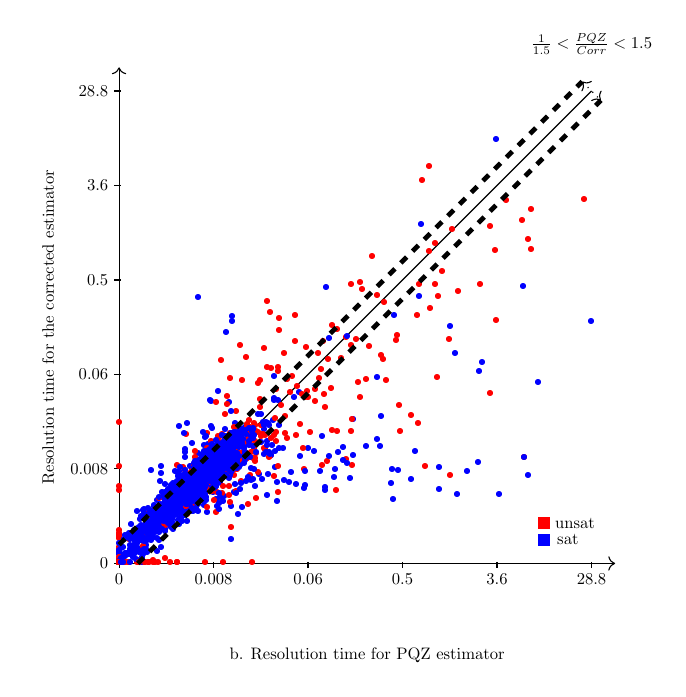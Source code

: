 \beginpgfgraphicnamed{timesp033}
\begin{tikzpicture}[only marks, y=.5cm, scale=0.6, every node/.style={scale=0.6}]
    \draw[->] (0,0) -- coordinate (x axis mid) (10.5,0);
    \draw[->] (0,0) -- coordinate (y axis mid)(0,21);
    \foreach \x/\xtext in {0/0,2/0.008,4/0.06,6/0.5,8/3.6, 10/28.8}
        \draw (\x cm,1pt) -- (\x cm,-3pt)
            node[anchor=north] {$\xtext$};
    \foreach \y/\ytext in {0/0,2/0.008,4/0.06,6/0.5,8/3.6, 10/28.8}
        \draw (1pt,\y cm) -- (-3pt,\y cm) node[anchor=east] {$\ytext$};
    \node[below=1cm] at (x axis mid) {b. Resolution time for PQZ estimator};
    \node[rotate=90] at (-1.5,10) {Resolution time for the corrected estimator};

	\node at (9,1) [rectangle,draw, color=blue, fill] (sat)  {};
 	\node at (9,1.7) [rectangle,draw, color=red, fill] (unsat)  {};
 	
 	\draw (0,0) -- (10,20);
 	
 	\node[draw=none] at (9.5,1) {sat};
 	\node[draw=none] at (9.65,1.7) {unsat};
       
       
       
       
	{\color[rgb]{1.0,0,0.0}\node at (2.817,0.0) {\small{\textbullet}};}
{\color[rgb]{1.0,0,0.0}\node at (0.424,0.096) {\small{\textbullet}};}
{\color[rgb]{1.0,0,0.0}\node at (0.0,0.0) {\small{\textbullet}};}
{\color[rgb]{1.0,0,0.0}\node at (0.0,0.0) {\small{\textbullet}};}
{\color[rgb]{0.0,0,1.0}\node at (3.186,5.823) {\small{\textbullet}};}
{\color[rgb]{1.0,0,0.0}\node at (0.0,0.0) {\small{\textbullet}};}
{\color[rgb]{1.0,0,0.0}\node at (0.0,0.0) {\small{\textbullet}};}
{\color[rgb]{1.0,0,0.0}\node at (0.0,0.0) {\small{\textbullet}};}
{\color[rgb]{1.0,0,0.0}\node at (0.969,0.165) {\small{\textbullet}};}
{\color[rgb]{1.0,0,0.0}\node at (0.0,0.0) {\small{\textbullet}};}
{\color[rgb]{0.0,0,1.0}\node at (0.0,0.0) {\small{\textbullet}};}
{\color[rgb]{1.0,0,0.0}\node at (0.0,0.0) {\small{\textbullet}};}
{\color[rgb]{1.0,0,0.0}\node at (0.0,0.0) {\small{\textbullet}};}
{\color[rgb]{1.0,0,0.0}\node at (0.0,0.0) {\small{\textbullet}};}
{\color[rgb]{1.0,0,0.0}\node at (0.0,0.0) {\small{\textbullet}};}
{\color[rgb]{1.0,0,0.0}\node at (0.0,0.0) {\small{\textbullet}};}
{\color[rgb]{1.0,0,0.0}\node at (0.0,0.566) {\small{\textbullet}};}
{\color[rgb]{0.0,0,1.0}\node at (3.389,5.797) {\small{\textbullet}};}
{\color[rgb]{1.0,0,0.0}\node at (0.0,0.0) {\small{\textbullet}};}
{\color[rgb]{1.0,0,0.0}\node at (0.0,0.0) {\small{\textbullet}};}
{\color[rgb]{1.0,0,0.0}\node at (0.0,0.0) {\small{\textbullet}};}
{\color[rgb]{1.0,0,0.0}\node at (0.0,0.0) {\small{\textbullet}};}
{\color[rgb]{1.0,0,0.0}\node at (0.0,0.0) {\small{\textbullet}};}
{\color[rgb]{1.0,0,0.0}\node at (0.0,0.0) {\small{\textbullet}};}
{\color[rgb]{1.0,0,0.0}\node at (0.826,0.0) {\small{\textbullet}};}
{\color[rgb]{1.0,0,0.0}\node at (0.0,0.0) {\small{\textbullet}};}
{\color[rgb]{1.0,0,0.0}\node at (0.0,0.0) {\small{\textbullet}};}
{\color[rgb]{1.0,0,0.0}\node at (0.0,0.0) {\small{\textbullet}};}
{\color[rgb]{1.0,0,0.0}\node at (0.0,0.0) {\small{\textbullet}};}
{\color[rgb]{1.0,0,0.0}\node at (0.134,0.0) {\small{\textbullet}};}
{\color[rgb]{1.0,0,0.0}\node at (0.0,0.0) {\small{\textbullet}};}
{\color[rgb]{1.0,0,0.0}\node at (0.0,0.0) {\small{\textbullet}};}
{\color[rgb]{1.0,0,0.0}\node at (0.0,0.0) {\small{\textbullet}};}
{\color[rgb]{1.0,0,0.0}\node at (0.0,0.0) {\small{\textbullet}};}
{\color[rgb]{1.0,0,0.0}\node at (0.0,0.0) {\small{\textbullet}};}
{\color[rgb]{1.0,0,0.0}\node at (0.0,0.0) {\small{\textbullet}};}
{\color[rgb]{1.0,0,0.0}\node at (0.0,0.0) {\small{\textbullet}};}
{\color[rgb]{1.0,0,0.0}\node at (0.038,0.0) {\small{\textbullet}};}
{\color[rgb]{1.0,0,0.0}\node at (0.0,0.0) {\small{\textbullet}};}
{\color[rgb]{1.0,0,0.0}\node at (0.0,0.0) {\small{\textbullet}};}
{\color[rgb]{1.0,0,0.0}\node at (0.0,0.0) {\small{\textbullet}};}
{\color[rgb]{1.0,0,0.0}\node at (0.0,0.0) {\small{\textbullet}};}
{\color[rgb]{1.0,0,0.0}\node at (0.728,0.083) {\small{\textbullet}};}
{\color[rgb]{1.0,0,0.0}\node at (0.0,0.0) {\small{\textbullet}};}
{\color[rgb]{1.0,0,0.0}\node at (0.0,0.0) {\small{\textbullet}};}
{\color[rgb]{1.0,0,0.0}\node at (0.0,0.0) {\small{\textbullet}};}
{\color[rgb]{1.0,0,0.0}\node at (0.0,0.0) {\small{\textbullet}};}
{\color[rgb]{1.0,0,0.0}\node at (0.0,0.0) {\small{\textbullet}};}
{\color[rgb]{1.0,0,0.0}\node at (0.0,0.0) {\small{\textbullet}};}
{\color[rgb]{1.0,0,0.0}\node at (0.0,0.0) {\small{\textbullet}};}
{\color[rgb]{1.0,0,0.0}\node at (0.0,0.0) {\small{\textbullet}};}
{\color[rgb]{1.0,0,0.0}\node at (0.0,0.0) {\small{\textbullet}};}
{\color[rgb]{1.0,0,0.0}\node at (0.0,0.0) {\small{\textbullet}};}
{\color[rgb]{1.0,0,0.0}\node at (0.0,0.0) {\small{\textbullet}};}
{\color[rgb]{1.0,0,0.0}\node at (0.0,0.0) {\small{\textbullet}};}
{\color[rgb]{1.0,0,0.0}\node at (0.0,0.0) {\small{\textbullet}};}
{\color[rgb]{1.0,0,0.0}\node at (0.0,0.0) {\small{\textbullet}};}
{\color[rgb]{1.0,0,0.0}\node at (0.0,0.0) {\small{\textbullet}};}
{\color[rgb]{1.0,0,0.0}\node at (0.0,0.0) {\small{\textbullet}};}
{\color[rgb]{1.0,0,0.0}\node at (0.0,0.0) {\small{\textbullet}};}
{\color[rgb]{1.0,0,0.0}\node at (0.0,0.0) {\small{\textbullet}};}
{\color[rgb]{1.0,0,0.0}\node at (0.0,0.0) {\small{\textbullet}};}
{\color[rgb]{1.0,0,0.0}\node at (0.0,0.0) {\small{\textbullet}};}
{\color[rgb]{1.0,0,0.0}\node at (0.0,0.0) {\small{\textbullet}};}
{\color[rgb]{1.0,0,0.0}\node at (0.0,0.0) {\small{\textbullet}};}
{\color[rgb]{1.0,0,0.0}\node at (0.0,0.0) {\small{\textbullet}};}
{\color[rgb]{1.0,0,0.0}\node at (0.636,0.0) {\small{\textbullet}};}
{\color[rgb]{1.0,0,0.0}\node at (0.0,0.0) {\small{\textbullet}};}
{\color[rgb]{1.0,0,0.0}\node at (0.0,0.0) {\small{\textbullet}};}
{\color[rgb]{1.0,0,0.0}\node at (0.0,0.0) {\small{\textbullet}};}
{\color[rgb]{1.0,0,0.0}\node at (0.0,0.0) {\small{\textbullet}};}
{\color[rgb]{1.0,0,0.0}\node at (0.0,0.0) {\small{\textbullet}};}
{\color[rgb]{1.0,0,0.0}\node at (0.0,0.0) {\small{\textbullet}};}
{\color[rgb]{1.0,0,0.0}\node at (0.0,0.0) {\small{\textbullet}};}
{\color[rgb]{1.0,0,0.0}\node at (0.0,0.0) {\small{\textbullet}};}
{\color[rgb]{1.0,0,0.0}\node at (0.0,0.0) {\small{\textbullet}};}
{\color[rgb]{1.0,0,0.0}\node at (0.0,0.0) {\small{\textbullet}};}
{\color[rgb]{1.0,0,0.0}\node at (0.0,0.0) {\small{\textbullet}};}
{\color[rgb]{1.0,0,0.0}\node at (0.0,0.0) {\small{\textbullet}};}
{\color[rgb]{1.0,0,0.0}\node at (0.0,0.0) {\small{\textbullet}};}
{\color[rgb]{1.0,0,0.0}\node at (0.0,0.0) {\small{\textbullet}};}
{\color[rgb]{1.0,0,0.0}\node at (0.0,0.0) {\small{\textbullet}};}
{\color[rgb]{1.0,0,0.0}\node at (0.0,0.0) {\small{\textbullet}};}
{\color[rgb]{1.0,0,0.0}\node at (0.0,0.0) {\small{\textbullet}};}
{\color[rgb]{1.0,0,0.0}\node at (0.0,0.0) {\small{\textbullet}};}
{\color[rgb]{1.0,0,0.0}\node at (0.0,0.0) {\small{\textbullet}};}
{\color[rgb]{1.0,0,0.0}\node at (0.0,0.0) {\small{\textbullet}};}
{\color[rgb]{1.0,0,0.0}\node at (0.0,0.0) {\small{\textbullet}};}
{\color[rgb]{1.0,0,0.0}\node at (0.0,0.0) {\small{\textbullet}};}
{\color[rgb]{1.0,0,0.0}\node at (0.0,0.0) {\small{\textbullet}};}
{\color[rgb]{1.0,0,0.0}\node at (0.0,0.0) {\small{\textbullet}};}
{\color[rgb]{1.0,0,0.0}\node at (0.0,0.0) {\small{\textbullet}};}
{\color[rgb]{1.0,0,0.0}\node at (0.0,0.0) {\small{\textbullet}};}
{\color[rgb]{1.0,0,0.0}\node at (0.0,0.0) {\small{\textbullet}};}
{\color[rgb]{1.0,0,0.0}\node at (0.0,0.0) {\small{\textbullet}};}
{\color[rgb]{1.0,0,0.0}\node at (0.0,0.0) {\small{\textbullet}};}
{\color[rgb]{1.0,0,0.0}\node at (0.0,0.0) {\small{\textbullet}};}
{\color[rgb]{1.0,0,0.0}\node at (0.0,0.0) {\small{\textbullet}};}
{\color[rgb]{1.0,0,0.0}\node at (0.0,1.037) {\small{\textbullet}};}
{\color[rgb]{1.0,0,0.0}\node at (0.0,0.0) {\small{\textbullet}};}
{\color[rgb]{1.0,0,0.0}\node at (0.0,0.0) {\small{\textbullet}};}
{\color[rgb]{1.0,0,0.0}\node at (0.0,0.0) {\small{\textbullet}};}
{\color[rgb]{1.0,0,0.0}\node at (0.0,0.0) {\small{\textbullet}};}
{\color[rgb]{1.0,0,0.0}\node at (0.0,0.0) {\small{\textbullet}};}
{\color[rgb]{1.0,0,0.0}\node at (0.0,0.0) {\small{\textbullet}};}
{\color[rgb]{1.0,0,0.0}\node at (0.0,0.0) {\small{\textbullet}};}
{\color[rgb]{1.0,0,0.0}\node at (0.0,0.0) {\small{\textbullet}};}
{\color[rgb]{1.0,0,0.0}\node at (0.0,0.0) {\small{\textbullet}};}
{\color[rgb]{1.0,0,0.0}\node at (0.0,0.0) {\small{\textbullet}};}
{\color[rgb]{1.0,0,0.0}\node at (0.0,0.0) {\small{\textbullet}};}
{\color[rgb]{1.0,0,0.0}\node at (0.0,0.0) {\small{\textbullet}};}
{\color[rgb]{1.0,0,0.0}\node at (0.0,0.0) {\small{\textbullet}};}
{\color[rgb]{1.0,0,0.0}\node at (0.0,0.0) {\small{\textbullet}};}
{\color[rgb]{1.0,0,0.0}\node at (0.0,0.0) {\small{\textbullet}};}
{\color[rgb]{1.0,0,0.0}\node at (0.0,0.0) {\small{\textbullet}};}
{\color[rgb]{1.0,0,0.0}\node at (0.0,0.0) {\small{\textbullet}};}
{\color[rgb]{1.0,0,0.0}\node at (0.0,0.0) {\small{\textbullet}};}
{\color[rgb]{1.0,0,0.0}\node at (0.0,0.0) {\small{\textbullet}};}
{\color[rgb]{1.0,0,0.0}\node at (0.0,0.0) {\small{\textbullet}};}
{\color[rgb]{1.0,0,0.0}\node at (0.0,0.0) {\small{\textbullet}};}
{\color[rgb]{1.0,0,0.0}\node at (0.0,0.0) {\small{\textbullet}};}
{\color[rgb]{1.0,0,0.0}\node at (0.0,0.0) {\small{\textbullet}};}
{\color[rgb]{1.0,0,0.0}\node at (0.0,0.0) {\small{\textbullet}};}
{\color[rgb]{1.0,0,0.0}\node at (0.0,0.0) {\small{\textbullet}};}
{\color[rgb]{1.0,0,0.0}\node at (0.0,0.0) {\small{\textbullet}};}
{\color[rgb]{1.0,0,0.0}\node at (0.0,0.637) {\small{\textbullet}};}
{\color[rgb]{1.0,0,0.0}\node at (0.0,0.0) {\small{\textbullet}};}
{\color[rgb]{1.0,0,0.0}\node at (0.0,0.0) {\small{\textbullet}};}
{\color[rgb]{1.0,0,0.0}\node at (0.0,0.0) {\small{\textbullet}};}
{\color[rgb]{1.0,0,0.0}\node at (0.0,0.0) {\small{\textbullet}};}
{\color[rgb]{1.0,0,0.0}\node at (0.0,0.0) {\small{\textbullet}};}
{\color[rgb]{1.0,0,0.0}\node at (0.0,0.0) {\small{\textbullet}};}
{\color[rgb]{1.0,0,0.0}\node at (0.0,0.0) {\small{\textbullet}};}
{\color[rgb]{1.0,0,0.0}\node at (0.0,0.0) {\small{\textbullet}};}
{\color[rgb]{1.0,0,0.0}\node at (0.0,0.0) {\small{\textbullet}};}
{\color[rgb]{1.0,0,0.0}\node at (0.0,0.0) {\small{\textbullet}};}
{\color[rgb]{1.0,0,0.0}\node at (0.0,0.0) {\small{\textbullet}};}
{\color[rgb]{1.0,0,0.0}\node at (0.0,0.0) {\small{\textbullet}};}
{\color[rgb]{1.0,0,0.0}\node at (0.0,0.0) {\small{\textbullet}};}
{\color[rgb]{1.0,0,0.0}\node at (0.0,0.0) {\small{\textbullet}};}
{\color[rgb]{1.0,0,0.0}\node at (0.0,0.0) {\small{\textbullet}};}
{\color[rgb]{1.0,0,0.0}\node at (0.0,0.0) {\small{\textbullet}};}
{\color[rgb]{1.0,0,0.0}\node at (0.0,0.0) {\small{\textbullet}};}
{\color[rgb]{1.0,0,0.0}\node at (0.0,0.0) {\small{\textbullet}};}
{\color[rgb]{1.0,0,0.0}\node at (0.0,0.0) {\small{\textbullet}};}
{\color[rgb]{1.0,0,0.0}\node at (0.0,0.0) {\small{\textbullet}};}
{\color[rgb]{1.0,0,0.0}\node at (0.0,0.0) {\small{\textbullet}};}
{\color[rgb]{1.0,0,0.0}\node at (0.0,0.0) {\small{\textbullet}};}
{\color[rgb]{1.0,0,0.0}\node at (0.0,0.0) {\small{\textbullet}};}
{\color[rgb]{1.0,0,0.0}\node at (0.0,0.0) {\small{\textbullet}};}
{\color[rgb]{1.0,0,0.0}\node at (0.0,0.0) {\small{\textbullet}};}
{\color[rgb]{1.0,0,0.0}\node at (0.0,0.0) {\small{\textbullet}};}
{\color[rgb]{1.0,0,0.0}\node at (0.0,0.0) {\small{\textbullet}};}
{\color[rgb]{1.0,0,0.0}\node at (0.0,0.0) {\small{\textbullet}};}
{\color[rgb]{1.0,0,0.0}\node at (0.0,0.0) {\small{\textbullet}};}
{\color[rgb]{1.0,0,0.0}\node at (0.0,0.0) {\small{\textbullet}};}
{\color[rgb]{1.0,0,0.0}\node at (0.0,0.0) {\small{\textbullet}};}
{\color[rgb]{1.0,0,0.0}\node at (0.0,0.0) {\small{\textbullet}};}
{\color[rgb]{1.0,0,0.0}\node at (0.0,0.0) {\small{\textbullet}};}
{\color[rgb]{1.0,0,0.0}\node at (0.0,0.0) {\small{\textbullet}};}
{\color[rgb]{1.0,0,0.0}\node at (0.0,0.0) {\small{\textbullet}};}
{\color[rgb]{1.0,0,0.0}\node at (0.0,0.0) {\small{\textbullet}};}
{\color[rgb]{1.0,0,0.0}\node at (0.0,0.0) {\small{\textbullet}};}
{\color[rgb]{1.0,0,0.0}\node at (0.0,0.0) {\small{\textbullet}};}
{\color[rgb]{1.0,0,0.0}\node at (0.0,0.0) {\small{\textbullet}};}
{\color[rgb]{1.0,0,0.0}\node at (0.0,0.0) {\small{\textbullet}};}
{\color[rgb]{1.0,0,0.0}\node at (0.0,0.0) {\small{\textbullet}};}
{\color[rgb]{1.0,0,0.0}\node at (0.0,0.0) {\small{\textbullet}};}
{\color[rgb]{1.0,0,0.0}\node at (0.0,0.0) {\small{\textbullet}};}
{\color[rgb]{1.0,0,0.0}\node at (0.0,0.0) {\small{\textbullet}};}
{\color[rgb]{1.0,0,0.0}\node at (0.0,0.0) {\small{\textbullet}};}
{\color[rgb]{1.0,0,0.0}\node at (0.0,0.0) {\small{\textbullet}};}
{\color[rgb]{1.0,0,0.0}\node at (0.0,0.0) {\small{\textbullet}};}
{\color[rgb]{1.0,0,0.0}\node at (0.0,0.0) {\small{\textbullet}};}
{\color[rgb]{1.0,0,0.0}\node at (0.0,0.0) {\small{\textbullet}};}
{\color[rgb]{1.0,0,0.0}\node at (0.0,0.0) {\small{\textbullet}};}
{\color[rgb]{1.0,0,0.0}\node at (0.0,0.0) {\small{\textbullet}};}
{\color[rgb]{1.0,0,0.0}\node at (0.0,0.0) {\small{\textbullet}};}
{\color[rgb]{1.0,0,0.0}\node at (0.0,0.0) {\small{\textbullet}};}
{\color[rgb]{1.0,0,0.0}\node at (0.0,0.0) {\small{\textbullet}};}
{\color[rgb]{1.0,0,0.0}\node at (0.0,0.0) {\small{\textbullet}};}
{\color[rgb]{1.0,0,0.0}\node at (0.0,0.0) {\small{\textbullet}};}
{\color[rgb]{1.0,0,0.0}\node at (0.0,0.0) {\small{\textbullet}};}
{\color[rgb]{1.0,0,0.0}\node at (0.0,0.0) {\small{\textbullet}};}
{\color[rgb]{1.0,0,0.0}\node at (0.0,0.0) {\small{\textbullet}};}
{\color[rgb]{1.0,0,0.0}\node at (0.0,0.0) {\small{\textbullet}};}
{\color[rgb]{1.0,0,0.0}\node at (0.0,0.0) {\small{\textbullet}};}
{\color[rgb]{1.0,0,0.0}\node at (0.0,0.0) {\small{\textbullet}};}
{\color[rgb]{1.0,0,0.0}\node at (0.0,0.0) {\small{\textbullet}};}
{\color[rgb]{1.0,0,0.0}\node at (0.0,0.0) {\small{\textbullet}};}
{\color[rgb]{1.0,0,0.0}\node at (0.0,0.0) {\small{\textbullet}};}
{\color[rgb]{1.0,0,0.0}\node at (1.089,0.0) {\small{\textbullet}};}
{\color[rgb]{1.0,0,0.0}\node at (0.0,0.0) {\small{\textbullet}};}
{\color[rgb]{1.0,0,0.0}\node at (0.0,0.0) {\small{\textbullet}};}
{\color[rgb]{1.0,0,0.0}\node at (0.0,0.0) {\small{\textbullet}};}
{\color[rgb]{1.0,0,0.0}\node at (0.0,0.0) {\small{\textbullet}};}
{\color[rgb]{1.0,0,0.0}\node at (0.0,0.0) {\small{\textbullet}};}
{\color[rgb]{1.0,0,0.0}\node at (0.0,0.0) {\small{\textbullet}};}
{\color[rgb]{1.0,0,0.0}\node at (0.0,0.0) {\small{\textbullet}};}
{\color[rgb]{1.0,0,0.0}\node at (0.0,0.0) {\small{\textbullet}};}
{\color[rgb]{1.0,0,0.0}\node at (0.0,0.0) {\small{\textbullet}};}
{\color[rgb]{1.0,0,0.0}\node at (0.0,0.0) {\small{\textbullet}};}
{\color[rgb]{1.0,0,0.0}\node at (0.0,0.0) {\small{\textbullet}};}
{\color[rgb]{1.0,0,0.0}\node at (0.53,0.0) {\small{\textbullet}};}
{\color[rgb]{1.0,0,0.0}\node at (0.0,0.0) {\small{\textbullet}};}
{\color[rgb]{1.0,0,0.0}\node at (0.0,0.0) {\small{\textbullet}};}
{\color[rgb]{1.0,0,0.0}\node at (0.0,0.0) {\small{\textbullet}};}
{\color[rgb]{1.0,0,0.0}\node at (0.0,0.0) {\small{\textbullet}};}
{\color[rgb]{1.0,0,0.0}\node at (0.0,0.0) {\small{\textbullet}};}
{\color[rgb]{1.0,0,0.0}\node at (0.0,0.0) {\small{\textbullet}};}
{\color[rgb]{1.0,0,0.0}\node at (0.0,0.0) {\small{\textbullet}};}
{\color[rgb]{1.0,0,0.0}\node at (0.0,0.0) {\small{\textbullet}};}
{\color[rgb]{1.0,0,0.0}\node at (0.0,0.0) {\small{\textbullet}};}
{\color[rgb]{1.0,0,0.0}\node at (0.187,0.0) {\small{\textbullet}};}
{\color[rgb]{1.0,0,0.0}\node at (0.0,0.0) {\small{\textbullet}};}
{\color[rgb]{1.0,0,0.0}\node at (0.0,0.0) {\small{\textbullet}};}
{\color[rgb]{1.0,0,0.0}\node at (0.0,0.0) {\small{\textbullet}};}
{\color[rgb]{1.0,0,0.0}\node at (0.0,0.0) {\small{\textbullet}};}
{\color[rgb]{1.0,0,0.0}\node at (0.0,0.0) {\small{\textbullet}};}
{\color[rgb]{1.0,0,0.0}\node at (0.0,0.0) {\small{\textbullet}};}
{\color[rgb]{1.0,0,0.0}\node at (0.0,1.145) {\small{\textbullet}};}
{\color[rgb]{1.0,0,0.0}\node at (0.0,0.0) {\small{\textbullet}};}
{\color[rgb]{1.0,0,0.0}\node at (0.0,0.0) {\small{\textbullet}};}
{\color[rgb]{1.0,0,0.0}\node at (0.0,0.0) {\small{\textbullet}};}
{\color[rgb]{1.0,0,0.0}\node at (0.0,0.0) {\small{\textbullet}};}
{\color[rgb]{1.0,0,0.0}\node at (0.0,0.0) {\small{\textbullet}};}
{\color[rgb]{1.0,0,0.0}\node at (0.0,0.0) {\small{\textbullet}};}
{\color[rgb]{1.0,0,0.0}\node at (0.0,0.0) {\small{\textbullet}};}
{\color[rgb]{1.0,0,0.0}\node at (0.0,0.0) {\small{\textbullet}};}
{\color[rgb]{1.0,0,0.0}\node at (0.0,0.0) {\small{\textbullet}};}
{\color[rgb]{1.0,0,0.0}\node at (0.0,0.0) {\small{\textbullet}};}
{\color[rgb]{1.0,0,0.0}\node at (0.0,0.0) {\small{\textbullet}};}
{\color[rgb]{1.0,0,0.0}\node at (0.0,0.0) {\small{\textbullet}};}
{\color[rgb]{1.0,0,0.0}\node at (0.0,0.0) {\small{\textbullet}};}
{\color[rgb]{1.0,0,0.0}\node at (0.0,0.0) {\small{\textbullet}};}
{\color[rgb]{1.0,0,0.0}\node at (0.0,0.0) {\small{\textbullet}};}
{\color[rgb]{1.0,0,0.0}\node at (0.0,0.0) {\small{\textbullet}};}
{\color[rgb]{1.0,0,0.0}\node at (0.0,0.0) {\small{\textbullet}};}
{\color[rgb]{1.0,0,0.0}\node at (0.0,0.0) {\small{\textbullet}};}
{\color[rgb]{1.0,0,0.0}\node at (0.0,0.0) {\small{\textbullet}};}
{\color[rgb]{1.0,0,0.0}\node at (0.0,0.0) {\small{\textbullet}};}
{\color[rgb]{1.0,0,0.0}\node at (0.0,0.0) {\small{\textbullet}};}
{\color[rgb]{1.0,0,0.0}\node at (0.0,0.0) {\small{\textbullet}};}
{\color[rgb]{1.0,0,0.0}\node at (0.0,0.0) {\small{\textbullet}};}
{\color[rgb]{1.0,0,0.0}\node at (0.0,0.0) {\small{\textbullet}};}
{\color[rgb]{1.0,0,0.0}\node at (0.0,0.0) {\small{\textbullet}};}
{\color[rgb]{1.0,0,0.0}\node at (0.0,0.0) {\small{\textbullet}};}
{\color[rgb]{1.0,0,0.0}\node at (0.0,0.0) {\small{\textbullet}};}
{\color[rgb]{1.0,0,0.0}\node at (0.0,0.0) {\small{\textbullet}};}
{\color[rgb]{1.0,0,0.0}\node at (0.0,0.0) {\small{\textbullet}};}
{\color[rgb]{1.0,0,0.0}\node at (0.0,0.0) {\small{\textbullet}};}
{\color[rgb]{1.0,0,0.0}\node at (0.0,0.0) {\small{\textbullet}};}
{\color[rgb]{1.0,0,0.0}\node at (0.0,0.0) {\small{\textbullet}};}
{\color[rgb]{1.0,0,0.0}\node at (0.0,0.0) {\small{\textbullet}};}
{\color[rgb]{1.0,0,0.0}\node at (0.0,0.0) {\small{\textbullet}};}
{\color[rgb]{1.0,0,0.0}\node at (0.0,0.0) {\small{\textbullet}};}
{\color[rgb]{1.0,0,0.0}\node at (0.0,0.0) {\small{\textbullet}};}
{\color[rgb]{1.0,0,0.0}\node at (0.0,0.0) {\small{\textbullet}};}
{\color[rgb]{1.0,0,0.0}\node at (0.0,0.0) {\small{\textbullet}};}
{\color[rgb]{1.0,0,0.0}\node at (0.0,0.0) {\small{\textbullet}};}
{\color[rgb]{1.0,0,0.0}\node at (0.0,0.0) {\small{\textbullet}};}
{\color[rgb]{1.0,0,0.0}\node at (0.0,0.0) {\small{\textbullet}};}
{\color[rgb]{1.0,0,0.0}\node at (0.0,0.0) {\small{\textbullet}};}
{\color[rgb]{1.0,0,0.0}\node at (0.0,0.0) {\small{\textbullet}};}
{\color[rgb]{1.0,0,0.0}\node at (0.0,0.0) {\small{\textbullet}};}
{\color[rgb]{1.0,0,0.0}\node at (0.0,0.0) {\small{\textbullet}};}
{\color[rgb]{1.0,0,0.0}\node at (0.0,0.0) {\small{\textbullet}};}
{\color[rgb]{1.0,0,0.0}\node at (0.0,0.0) {\small{\textbullet}};}
{\color[rgb]{1.0,0,0.0}\node at (0.0,0.0) {\small{\textbullet}};}
{\color[rgb]{1.0,0,0.0}\node at (0.0,0.0) {\small{\textbullet}};}
{\color[rgb]{1.0,0,0.0}\node at (0.0,0.0) {\small{\textbullet}};}
{\color[rgb]{1.0,0,0.0}\node at (0.0,0.0) {\small{\textbullet}};}
{\color[rgb]{1.0,0,0.0}\node at (0.0,0.0) {\small{\textbullet}};}
{\color[rgb]{1.0,0,0.0}\node at (0.0,0.0) {\small{\textbullet}};}
{\color[rgb]{1.0,0,0.0}\node at (0.0,0.0) {\small{\textbullet}};}
{\color[rgb]{1.0,0,0.0}\node at (0.0,0.0) {\small{\textbullet}};}
{\color[rgb]{1.0,0,0.0}\node at (0.0,0.0) {\small{\textbullet}};}
{\color[rgb]{1.0,0,0.0}\node at (0.0,0.0) {\small{\textbullet}};}
{\color[rgb]{1.0,0,0.0}\node at (0.0,0.0) {\small{\textbullet}};}
{\color[rgb]{1.0,0,0.0}\node at (0.0,0.0) {\small{\textbullet}};}
{\color[rgb]{1.0,0,0.0}\node at (0.0,0.0) {\small{\textbullet}};}
{\color[rgb]{1.0,0,0.0}\node at (0.0,0.0) {\small{\textbullet}};}
{\color[rgb]{1.0,0,0.0}\node at (0.0,0.0) {\small{\textbullet}};}
{\color[rgb]{1.0,0,0.0}\node at (0.0,0.0) {\small{\textbullet}};}
{\color[rgb]{1.0,0,0.0}\node at (0.0,0.0) {\small{\textbullet}};}
{\color[rgb]{1.0,0,0.0}\node at (0.0,0.0) {\small{\textbullet}};}
{\color[rgb]{1.0,0,0.0}\node at (0.0,0.0) {\small{\textbullet}};}
{\color[rgb]{1.0,0,0.0}\node at (0.0,0.0) {\small{\textbullet}};}
{\color[rgb]{1.0,0,0.0}\node at (0.0,0.0) {\small{\textbullet}};}
{\color[rgb]{1.0,0,0.0}\node at (0.0,0.0) {\small{\textbullet}};}
{\color[rgb]{1.0,0,0.0}\node at (0.0,0.0) {\small{\textbullet}};}
{\color[rgb]{1.0,0,0.0}\node at (0.0,0.0) {\small{\textbullet}};}
{\color[rgb]{1.0,0,0.0}\node at (0.0,0.0) {\small{\textbullet}};}
{\color[rgb]{1.0,0,0.0}\node at (0.0,0.0) {\small{\textbullet}};}
{\color[rgb]{1.0,0,0.0}\node at (0.0,0.0) {\small{\textbullet}};}
{\color[rgb]{1.0,0,0.0}\node at (0.0,0.0) {\small{\textbullet}};}
{\color[rgb]{1.0,0,0.0}\node at (0.0,0.0) {\small{\textbullet}};}
{\color[rgb]{1.0,0,0.0}\node at (0.0,0.0) {\small{\textbullet}};}
{\color[rgb]{1.0,0,0.0}\node at (0.0,0.0) {\small{\textbullet}};}
{\color[rgb]{1.0,0,0.0}\node at (0.0,0.0) {\small{\textbullet}};}
{\color[rgb]{1.0,0,0.0}\node at (0.0,0.0) {\small{\textbullet}};}
{\color[rgb]{1.0,0,0.0}\node at (0.0,0.0) {\small{\textbullet}};}
{\color[rgb]{1.0,0,0.0}\node at (0.0,0.0) {\small{\textbullet}};}
{\color[rgb]{1.0,0,0.0}\node at (0.0,0.0) {\small{\textbullet}};}
{\color[rgb]{1.0,0,0.0}\node at (0.0,0.0) {\small{\textbullet}};}
{\color[rgb]{1.0,0,0.0}\node at (0.0,0.0) {\small{\textbullet}};}
{\color[rgb]{1.0,0,0.0}\node at (0.0,0.0) {\small{\textbullet}};}
{\color[rgb]{1.0,0,0.0}\node at (0.774,0.0) {\small{\textbullet}};}
{\color[rgb]{1.0,0,0.0}\node at (0.0,0.0) {\small{\textbullet}};}
{\color[rgb]{1.0,0,0.0}\node at (0.0,0.0) {\small{\textbullet}};}
{\color[rgb]{1.0,0,0.0}\node at (0.0,0.0) {\small{\textbullet}};}
{\color[rgb]{1.0,0,0.0}\node at (0.0,0.0) {\small{\textbullet}};}
{\color[rgb]{1.0,0,0.0}\node at (0.0,0.0) {\small{\textbullet}};}
{\color[rgb]{1.0,0,0.0}\node at (0.0,0.0) {\small{\textbullet}};}
{\color[rgb]{1.0,0,0.0}\node at (0.0,0.0) {\small{\textbullet}};}
{\color[rgb]{1.0,0,0.0}\node at (0.0,0.0) {\small{\textbullet}};}
{\color[rgb]{1.0,0,0.0}\node at (0.0,0.0) {\small{\textbullet}};}
{\color[rgb]{1.0,0,0.0}\node at (0.0,0.0) {\small{\textbullet}};}
{\color[rgb]{1.0,0,0.0}\node at (0.0,0.0) {\small{\textbullet}};}
{\color[rgb]{1.0,0,0.0}\node at (0.0,0.0) {\small{\textbullet}};}
{\color[rgb]{1.0,0,0.0}\node at (0.0,0.0) {\small{\textbullet}};}
{\color[rgb]{1.0,0,0.0}\node at (0.0,3.231) {\small{\textbullet}};}
{\color[rgb]{1.0,0,0.0}\node at (0.0,0.0) {\small{\textbullet}};}
{\color[rgb]{1.0,0,0.0}\node at (0.0,0.0) {\small{\textbullet}};}
{\color[rgb]{1.0,0,0.0}\node at (0.0,0.0) {\small{\textbullet}};}
{\color[rgb]{1.0,0,0.0}\node at (0.0,0.0) {\small{\textbullet}};}
{\color[rgb]{1.0,0,0.0}\node at (0.0,0.0) {\small{\textbullet}};}
{\color[rgb]{1.0,0,0.0}\node at (0.0,0.0) {\small{\textbullet}};}
{\color[rgb]{1.0,0,0.0}\node at (0.0,0.0) {\small{\textbullet}};}
{\color[rgb]{1.0,0,0.0}\node at (0.0,0.0) {\small{\textbullet}};}
{\color[rgb]{1.0,0,0.0}\node at (0.0,0.0) {\small{\textbullet}};}
{\color[rgb]{1.0,0,0.0}\node at (0.0,0.0) {\small{\textbullet}};}
{\color[rgb]{1.0,0,0.0}\node at (0.0,0.0) {\small{\textbullet}};}
{\color[rgb]{1.0,0,0.0}\node at (0.0,0.0) {\small{\textbullet}};}
{\color[rgb]{1.0,0,0.0}\node at (0.0,0.0) {\small{\textbullet}};}
{\color[rgb]{1.0,0,0.0}\node at (0.0,0.0) {\small{\textbullet}};}
{\color[rgb]{1.0,0,0.0}\node at (0.0,0.0) {\small{\textbullet}};}
{\color[rgb]{1.0,0,0.0}\node at (0.0,0.0) {\small{\textbullet}};}
{\color[rgb]{1.0,0,0.0}\node at (0.0,0.0) {\small{\textbullet}};}
{\color[rgb]{1.0,0,0.0}\node at (0.0,0.0) {\small{\textbullet}};}
{\color[rgb]{1.0,0,0.0}\node at (0.0,0.0) {\small{\textbullet}};}
{\color[rgb]{1.0,0,0.0}\node at (0.0,0.0) {\small{\textbullet}};}
{\color[rgb]{1.0,0,0.0}\node at (0.0,0.0) {\small{\textbullet}};}
{\color[rgb]{1.0,0,0.0}\node at (0.0,0.0) {\small{\textbullet}};}
{\color[rgb]{1.0,0,0.0}\node at (0.0,0.0) {\small{\textbullet}};}
{\color[rgb]{1.0,0,0.0}\node at (0.0,0.0) {\small{\textbullet}};}
{\color[rgb]{1.0,0,0.0}\node at (0.0,0.0) {\small{\textbullet}};}
{\color[rgb]{1.0,0,0.0}\node at (0.0,0.0) {\small{\textbullet}};}
{\color[rgb]{1.0,0,0.0}\node at (0.0,0.0) {\small{\textbullet}};}
{\color[rgb]{1.0,0,0.0}\node at (0.0,0.0) {\small{\textbullet}};}
{\color[rgb]{1.0,0,0.0}\node at (0.0,0.0) {\small{\textbullet}};}
{\color[rgb]{1.0,0,0.0}\node at (0.0,0.0) {\small{\textbullet}};}
{\color[rgb]{1.0,0,0.0}\node at (0.0,0.0) {\small{\textbullet}};}
{\color[rgb]{1.0,0,0.0}\node at (0.0,0.0) {\small{\textbullet}};}
{\color[rgb]{1.0,0,0.0}\node at (0.0,0.0) {\small{\textbullet}};}
{\color[rgb]{1.0,0,0.0}\node at (0.0,0.0) {\small{\textbullet}};}
{\color[rgb]{1.0,0,0.0}\node at (0.0,0.0) {\small{\textbullet}};}
{\color[rgb]{1.0,0,0.0}\node at (0.0,0.0) {\small{\textbullet}};}
{\color[rgb]{1.0,0,0.0}\node at (0.0,0.0) {\small{\textbullet}};}
{\color[rgb]{1.0,0,0.0}\node at (0.0,0.0) {\small{\textbullet}};}
{\color[rgb]{1.0,0,0.0}\node at (0.0,0.0) {\small{\textbullet}};}
{\color[rgb]{1.0,0,0.0}\node at (0.124,0.0) {\small{\textbullet}};}
{\color[rgb]{1.0,0,0.0}\node at (0.0,0.0) {\small{\textbullet}};}
{\color[rgb]{1.0,0,0.0}\node at (0.0,0.0) {\small{\textbullet}};}
{\color[rgb]{1.0,0,0.0}\node at (0.0,0.0) {\small{\textbullet}};}
{\color[rgb]{1.0,0,0.0}\node at (0.0,0.0) {\small{\textbullet}};}
{\color[rgb]{1.0,0,0.0}\node at (0.435,0.0) {\small{\textbullet}};}
{\color[rgb]{1.0,0,0.0}\node at (0.0,0.0) {\small{\textbullet}};}
{\color[rgb]{1.0,0,0.0}\node at (0.0,0.0) {\small{\textbullet}};}
{\color[rgb]{1.0,0,0.0}\node at (0.0,0.0) {\small{\textbullet}};}
{\color[rgb]{1.0,0,0.0}\node at (0.0,0.0) {\small{\textbullet}};}
{\color[rgb]{1.0,0,0.0}\node at (0.0,0.0) {\small{\textbullet}};}
{\color[rgb]{1.0,0,0.0}\node at (0.0,0.0) {\small{\textbullet}};}
{\color[rgb]{1.0,0,0.0}\node at (0.0,0.0) {\small{\textbullet}};}
{\color[rgb]{1.0,0,0.0}\node at (0.0,0.0) {\small{\textbullet}};}
{\color[rgb]{1.0,0,0.0}\node at (0.0,0.0) {\small{\textbullet}};}
{\color[rgb]{1.0,0,0.0}\node at (0.0,0.0) {\small{\textbullet}};}
{\color[rgb]{1.0,0,0.0}\node at (0.0,0.0) {\small{\textbullet}};}
{\color[rgb]{1.0,0,0.0}\node at (0.0,0.0) {\small{\textbullet}};}
{\color[rgb]{1.0,0,0.0}\node at (0.0,0.0) {\small{\textbullet}};}
{\color[rgb]{1.0,0,0.0}\node at (0.0,0.0) {\small{\textbullet}};}
{\color[rgb]{1.0,0,0.0}\node at (0.0,0.0) {\small{\textbullet}};}
{\color[rgb]{1.0,0,0.0}\node at (0.0,0.0) {\small{\textbullet}};}
{\color[rgb]{1.0,0,0.0}\node at (0.0,0.0) {\small{\textbullet}};}
{\color[rgb]{1.0,0,0.0}\node at (0.0,0.0) {\small{\textbullet}};}
{\color[rgb]{1.0,0,0.0}\node at (0.0,0.0) {\small{\textbullet}};}
{\color[rgb]{1.0,0,0.0}\node at (0.0,0.0) {\small{\textbullet}};}
{\color[rgb]{1.0,0,0.0}\node at (0.0,0.0) {\small{\textbullet}};}
{\color[rgb]{1.0,0,0.0}\node at (0.0,0.0) {\small{\textbullet}};}
{\color[rgb]{1.0,0,0.0}\node at (0.0,0.0) {\small{\textbullet}};}
{\color[rgb]{1.0,0,0.0}\node at (0.0,0.0) {\small{\textbullet}};}
{\color[rgb]{1.0,0,0.0}\node at (0.0,0.0) {\small{\textbullet}};}
{\color[rgb]{1.0,0,0.0}\node at (0.0,0.0) {\small{\textbullet}};}
{\color[rgb]{1.0,0,0.0}\node at (0.0,0.0) {\small{\textbullet}};}
{\color[rgb]{1.0,0,0.0}\node at (0.0,0.0) {\small{\textbullet}};}
{\color[rgb]{1.0,0,0.0}\node at (0.0,0.0) {\small{\textbullet}};}
{\color[rgb]{1.0,0,0.0}\node at (0.0,0.0) {\small{\textbullet}};}
{\color[rgb]{1.0,0,0.0}\node at (0.0,0.0) {\small{\textbullet}};}
{\color[rgb]{1.0,0,0.0}\node at (0.0,0.0) {\small{\textbullet}};}
{\color[rgb]{1.0,0,0.0}\node at (0.0,0.0) {\small{\textbullet}};}
{\color[rgb]{1.0,0,0.0}\node at (0.0,0.0) {\small{\textbullet}};}
{\color[rgb]{1.0,0,0.0}\node at (0.0,0.0) {\small{\textbullet}};}
{\color[rgb]{1.0,0,0.0}\node at (0.0,0.0) {\small{\textbullet}};}
{\color[rgb]{1.0,0,0.0}\node at (0.0,0.0) {\small{\textbullet}};}
{\color[rgb]{1.0,0,0.0}\node at (0.0,0.0) {\small{\textbullet}};}
{\color[rgb]{1.0,0,0.0}\node at (0.0,0.0) {\small{\textbullet}};}
{\color[rgb]{1.0,0,0.0}\node at (0.0,0.0) {\small{\textbullet}};}
{\color[rgb]{1.0,0,0.0}\node at (0.0,0.0) {\small{\textbullet}};}
{\color[rgb]{1.0,0,0.0}\node at (0.0,0.0) {\small{\textbullet}};}
{\color[rgb]{1.0,0,0.0}\node at (0.0,0.0) {\small{\textbullet}};}
{\color[rgb]{1.0,0,0.0}\node at (0.0,0.0) {\small{\textbullet}};}
{\color[rgb]{1.0,0,0.0}\node at (0.0,0.0) {\small{\textbullet}};}
{\color[rgb]{1.0,0,0.0}\node at (0.0,0.0) {\small{\textbullet}};}
{\color[rgb]{1.0,0,0.0}\node at (0.225,0.0) {\small{\textbullet}};}
{\color[rgb]{1.0,0,0.0}\node at (0.0,0.0) {\small{\textbullet}};}
{\color[rgb]{1.0,0,0.0}\node at (0.0,0.0) {\small{\textbullet}};}
{\color[rgb]{1.0,0,0.0}\node at (0.0,0.0) {\small{\textbullet}};}
{\color[rgb]{1.0,0,0.0}\node at (0.0,0.0) {\small{\textbullet}};}
{\color[rgb]{1.0,0,0.0}\node at (0.0,0.0) {\small{\textbullet}};}
{\color[rgb]{1.0,0,0.0}\node at (0.0,0.0) {\small{\textbullet}};}
{\color[rgb]{1.0,0,0.0}\node at (0.0,0.0) {\small{\textbullet}};}
{\color[rgb]{1.0,0,0.0}\node at (0.0,0.0) {\small{\textbullet}};}
{\color[rgb]{1.0,0,0.0}\node at (0.0,0.0) {\small{\textbullet}};}
{\color[rgb]{1.0,0,0.0}\node at (0.0,0.0) {\small{\textbullet}};}
{\color[rgb]{1.0,0,0.0}\node at (0.0,0.0) {\small{\textbullet}};}
{\color[rgb]{1.0,0,0.0}\node at (0.0,0.0) {\small{\textbullet}};}
{\color[rgb]{1.0,0,0.0}\node at (0.0,0.0) {\small{\textbullet}};}
{\color[rgb]{1.0,0,0.0}\node at (0.0,0.0) {\small{\textbullet}};}
{\color[rgb]{1.0,0,0.0}\node at (0.0,0.0) {\small{\textbullet}};}
{\color[rgb]{1.0,0,0.0}\node at (0.0,0.0) {\small{\textbullet}};}
{\color[rgb]{1.0,0,0.0}\node at (0.0,0.0) {\small{\textbullet}};}
{\color[rgb]{1.0,0,0.0}\node at (0.0,0.0) {\small{\textbullet}};}
{\color[rgb]{1.0,0,0.0}\node at (0.628,0.0) {\small{\textbullet}};}
{\color[rgb]{1.0,0,0.0}\node at (0.0,0.0) {\small{\textbullet}};}
{\color[rgb]{1.0,0,0.0}\node at (0.0,0.0) {\small{\textbullet}};}
{\color[rgb]{1.0,0,0.0}\node at (0.0,0.0) {\small{\textbullet}};}
{\color[rgb]{1.0,0,0.0}\node at (0.0,0.0) {\small{\textbullet}};}
{\color[rgb]{1.0,0,0.0}\node at (0.0,0.0) {\small{\textbullet}};}
{\color[rgb]{1.0,0,0.0}\node at (0.0,0.0) {\small{\textbullet}};}
{\color[rgb]{1.0,0,0.0}\node at (0.0,1.228) {\small{\textbullet}};}
{\color[rgb]{1.0,0,0.0}\node at (0.0,0.0) {\small{\textbullet}};}
{\color[rgb]{1.0,0,0.0}\node at (0.0,0.0) {\small{\textbullet}};}
{\color[rgb]{1.0,0,0.0}\node at (0.0,0.0) {\small{\textbullet}};}
{\color[rgb]{1.0,0,0.0}\node at (0.0,0.0) {\small{\textbullet}};}
{\color[rgb]{1.0,0,0.0}\node at (0.0,0.0) {\small{\textbullet}};}
{\color[rgb]{1.0,0,0.0}\node at (0.0,0.0) {\small{\textbullet}};}
{\color[rgb]{1.0,0,0.0}\node at (0.0,0.0) {\small{\textbullet}};}
{\color[rgb]{1.0,0,0.0}\node at (0.0,0.0) {\small{\textbullet}};}
{\color[rgb]{1.0,0,0.0}\node at (0.0,0.0) {\small{\textbullet}};}
{\color[rgb]{1.0,0,0.0}\node at (0.0,0.0) {\small{\textbullet}};}
{\color[rgb]{0.0,0,1.0}\node at (2.687,4.398) {\small{\textbullet}};}
{\color[rgb]{0.0,0,1.0}\node at (2.563,4.111) {\small{\textbullet}};}
{\color[rgb]{0.0,0,1.0}\node at (2.434,2.993) {\small{\textbullet}};}
{\color[rgb]{1.0,0,0.0}\node at (0.0,0.0) {\small{\textbullet}};}
{\color[rgb]{1.0,0,0.0}\node at (2.893,5.114) {\small{\textbullet}};}
{\color[rgb]{1.0,0,0.0}\node at (0.0,0.0) {\small{\textbullet}};}
{\color[rgb]{1.0,0,0.0}\node at (0.0,0.0) {\small{\textbullet}};}
{\color[rgb]{1.0,0,0.0}\node at (0.0,0.0) {\small{\textbullet}};}
{\color[rgb]{0.0,0,1.0}\node at (2.665,4.33) {\small{\textbullet}};}
{\color[rgb]{0.0,0,1.0}\node at (0.883,3.431) {\small{\textbullet}};}
{\color[rgb]{0.0,0,1.0}\node at (1.886,5.017) {\small{\textbullet}};}
{\color[rgb]{1.0,0,0.0}\node at (0.0,0.0) {\small{\textbullet}};}
{\color[rgb]{0.0,0,1.0}\node at (1.851,4.017) {\small{\textbullet}};}
{\color[rgb]{1.0,0,0.0}\node at (0.0,0.0) {\small{\textbullet}};}
{\color[rgb]{0.0,0,1.0}\node at (2.279,4.132) {\small{\textbullet}};}
{\color[rgb]{1.0,0,0.0}\node at (0.0,0.0) {\small{\textbullet}};}
{\color[rgb]{1.0,0,0.0}\node at (0.0,0.0) {\small{\textbullet}};}
{\color[rgb]{1.0,0,0.0}\node at (0.0,0.0) {\small{\textbullet}};}
{\color[rgb]{0.0,0,1.0}\node at (1.452,3.066) {\small{\textbullet}};}
{\color[rgb]{0.0,0,1.0}\node at (1.334,2.469) {\small{\textbullet}};}
{\color[rgb]{1.0,0,0.0}\node at (0.0,0.0) {\small{\textbullet}};}
{\color[rgb]{1.0,0,0.0}\node at (0.0,0.0) {\small{\textbullet}};}
{\color[rgb]{1.0,0,0.0}\node at (2.095,5.259) {\small{\textbullet}};}
{\color[rgb]{0.0,0,1.0}\node at (1.327,2.528) {\small{\textbullet}};}
{\color[rgb]{1.0,0,0.0}\node at (0.0,0.0) {\small{\textbullet}};}
{\color[rgb]{0.0,0,1.0}\node at (1.336,2.725) {\small{\textbullet}};}
{\color[rgb]{1.0,0,0.0}\node at (0.0,0.0) {\small{\textbullet}};}
{\color[rgb]{1.0,0,0.0}\node at (0.0,0.0) {\small{\textbullet}};}
{\color[rgb]{0.0,0,1.0}\node at (1.437,2.379) {\small{\textbullet}};}
{\color[rgb]{1.0,0,0.0}\node at (0.0,0.0) {\small{\textbullet}};}
{\color[rgb]{1.0,0,0.0}\node at (0.0,0.0) {\small{\textbullet}};}
{\color[rgb]{0.0,0,1.0}\node at (1.24,2.705) {\small{\textbullet}};}
{\color[rgb]{1.0,0,0.0}\node at (0.0,0.0) {\small{\textbullet}};}
{\color[rgb]{1.0,0,0.0}\node at (0.0,0.0) {\small{\textbullet}};}
{\color[rgb]{0.0,0,1.0}\node at (0.815,1.026) {\small{\textbullet}};}
{\color[rgb]{0.0,0,1.0}\node at (0.922,2.746) {\small{\textbullet}};}
{\color[rgb]{1.0,0,0.0}\node at (0.0,0.0) {\small{\textbullet}};}
{\color[rgb]{0.0,0,1.0}\node at (1.317,2.539) {\small{\textbullet}};}
{\color[rgb]{1.0,0,0.0}\node at (0.0,0.0) {\small{\textbullet}};}
{\color[rgb]{0.0,0,1.0}\node at (3.027,3.515) {\small{\textbullet}};}
{\color[rgb]{1.0,0,0.0}\node at (0.0,0.0) {\small{\textbullet}};}
{\color[rgb]{1.0,0,0.0}\node at (0.0,0.0) {\small{\textbullet}};}
{\color[rgb]{1.0,0,0.0}\node at (0.0,0.0) {\small{\textbullet}};}
{\color[rgb]{1.0,0,0.0}\node at (0.0,0.0) {\small{\textbullet}};}
{\color[rgb]{1.0,0,0.0}\node at (0.0,0.0) {\small{\textbullet}};}
{\color[rgb]{0.0,0,1.0}\node at (0.367,0.501) {\small{\textbullet}};}
{\color[rgb]{1.0,0,0.0}\node at (0.0,0.0) {\small{\textbullet}};}
{\color[rgb]{0.0,0,1.0}\node at (1.257,2.51) {\small{\textbullet}};}
{\color[rgb]{1.0,0,0.0}\node at (0.0,0.0) {\small{\textbullet}};}
{\color[rgb]{1.0,0,0.0}\node at (0.0,0.0) {\small{\textbullet}};}
{\color[rgb]{0.0,0,1.0}\node at (2.504,4.806) {\small{\textbullet}};}
{\color[rgb]{0.0,0,1.0}\node at (2.125,4.079) {\small{\textbullet}};}
{\color[rgb]{1.0,0,0.0}\node at (0.0,0.0) {\small{\textbullet}};}
{\color[rgb]{1.0,0,0.0}\node at (0.0,0.0) {\small{\textbullet}};}
{\color[rgb]{1.0,0,0.0}\node at (0.0,0.0) {\small{\textbullet}};}
{\color[rgb]{1.0,0,0.0}\node at (0.0,0.0) {\small{\textbullet}};}
{\color[rgb]{1.0,0,0.0}\node at (0.0,0.0) {\small{\textbullet}};}
{\color[rgb]{1.0,0,0.0}\node at (0.0,0.0) {\small{\textbullet}};}
{\color[rgb]{1.0,0,0.0}\node at (0.0,0.0) {\small{\textbullet}};}
{\color[rgb]{1.0,0,0.0}\node at (0.0,0.0) {\small{\textbullet}};}
{\color[rgb]{1.0,0,0.0}\node at (0.0,0.0) {\small{\textbullet}};}
{\color[rgb]{1.0,0,0.0}\node at (0.0,0.0) {\small{\textbullet}};}
{\color[rgb]{1.0,0,0.0}\node at (0.0,0.0) {\small{\textbullet}};}
{\color[rgb]{1.0,0,0.0}\node at (0.0,0.0) {\small{\textbullet}};}
{\color[rgb]{1.0,0,0.0}\node at (0.0,0.0) {\small{\textbullet}};}
{\color[rgb]{1.0,0,0.0}\node at (1.487,3.235) {\small{\textbullet}};}
{\color[rgb]{0.0,0,1.0}\node at (1.678,4.005) {\small{\textbullet}};}
{\color[rgb]{1.0,0,0.0}\node at (1.628,3.546) {\small{\textbullet}};}
{\color[rgb]{1.0,0,0.0}\node at (0.0,0.0) {\small{\textbullet}};}
{\color[rgb]{1.0,0,0.0}\node at (0.0,0.0) {\small{\textbullet}};}
{\color[rgb]{1.0,0,0.0}\node at (0.0,0.0) {\small{\textbullet}};}
{\color[rgb]{1.0,0,0.0}\node at (0.0,0.0) {\small{\textbullet}};}
{\color[rgb]{1.0,0,0.0}\node at (0.0,0.0) {\small{\textbullet}};}
{\color[rgb]{1.0,0,0.0}\node at (0.0,0.0) {\small{\textbullet}};}
{\color[rgb]{1.0,0,0.0}\node at (0.0,0.0) {\small{\textbullet}};}
{\color[rgb]{1.0,0,0.0}\node at (0.0,0.0) {\small{\textbullet}};}
{\color[rgb]{1.0,0,0.0}\node at (0.0,0.0) {\small{\textbullet}};}
{\color[rgb]{1.0,0,0.0}\node at (0.0,0.0) {\small{\textbullet}};}
{\color[rgb]{1.0,0,0.0}\node at (0.0,0.0) {\small{\textbullet}};}
{\color[rgb]{1.0,0,0.0}\node at (0.0,0.0) {\small{\textbullet}};}
{\color[rgb]{1.0,0,0.0}\node at (0.0,0.0) {\small{\textbullet}};}
{\color[rgb]{1.0,0,0.0}\node at (0.0,0.0) {\small{\textbullet}};}
{\color[rgb]{1.0,0,0.0}\node at (0.0,0.0) {\small{\textbullet}};}
{\color[rgb]{1.0,0,0.0}\node at (0.0,0.0) {\small{\textbullet}};}
{\color[rgb]{1.0,0,0.0}\node at (0.0,0.0) {\small{\textbullet}};}
{\color[rgb]{1.0,0,0.0}\node at (0.0,0.0) {\small{\textbullet}};}
{\color[rgb]{1.0,0,0.0}\node at (0.0,0.0) {\small{\textbullet}};}
{\color[rgb]{1.0,0,0.0}\node at (1.881,4.49) {\small{\textbullet}};}
{\color[rgb]{1.0,0,0.0}\node at (0.0,0.0) {\small{\textbullet}};}
{\color[rgb]{1.0,0,0.0}\node at (0.0,0.0) {\small{\textbullet}};}
{\color[rgb]{1.0,0,0.0}\node at (0.0,0.0) {\small{\textbullet}};}
{\color[rgb]{1.0,0,0.0}\node at (0.0,0.0) {\small{\textbullet}};}
{\color[rgb]{1.0,0,0.0}\node at (0.0,0.0) {\small{\textbullet}};}
{\color[rgb]{0.0,0,1.0}\node at (0.673,3.897) {\small{\textbullet}};}
{\color[rgb]{1.0,0,0.0}\node at (0.0,0.0) {\small{\textbullet}};}
{\color[rgb]{0.0,0,1.0}\node at (1.322,2.655) {\small{\textbullet}};}
{\color[rgb]{1.0,0,0.0}\node at (0.0,0.0) {\small{\textbullet}};}
{\color[rgb]{1.0,0,0.0}\node at (0.0,0.0) {\small{\textbullet}};}
{\color[rgb]{0.0,0,1.0}\node at (1.234,2.678) {\small{\textbullet}};}
{\color[rgb]{1.0,0,0.0}\node at (0.0,0.0) {\small{\textbullet}};}
{\color[rgb]{1.0,0,0.0}\node at (0.0,0.0) {\small{\textbullet}};}
{\color[rgb]{1.0,0,0.0}\node at (0.0,0.0) {\small{\textbullet}};}
{\color[rgb]{1.0,0,0.0}\node at (0.0,0.0) {\small{\textbullet}};}
{\color[rgb]{1.0,0,0.0}\node at (0.0,0.0) {\small{\textbullet}};}
{\color[rgb]{1.0,0,0.0}\node at (0.0,0.0) {\small{\textbullet}};}
{\color[rgb]{1.0,0,0.0}\node at (0.0,0.0) {\small{\textbullet}};}
{\color[rgb]{0.0,0,1.0}\node at (1.1,2.008) {\small{\textbullet}};}
{\color[rgb]{1.0,0,0.0}\node at (0.458,0.0) {\small{\textbullet}};}
{\color[rgb]{1.0,0,0.0}\node at (0.0,0.0) {\small{\textbullet}};}
{\color[rgb]{1.0,0,0.0}\node at (0.0,0.0) {\small{\textbullet}};}
{\color[rgb]{1.0,0,0.0}\node at (0.0,0.0) {\small{\textbullet}};}
{\color[rgb]{1.0,0,0.0}\node at (0.0,0.0) {\small{\textbullet}};}
{\color[rgb]{1.0,0,0.0}\node at (0.0,0.0) {\small{\textbullet}};}
{\color[rgb]{1.0,0,0.0}\node at (0.0,0.0) {\small{\textbullet}};}
{\color[rgb]{1.0,0,0.0}\node at (0.0,0.0) {\small{\textbullet}};}
{\color[rgb]{1.0,0,0.0}\node at (0.0,0.0) {\small{\textbullet}};}
{\color[rgb]{1.0,0,0.0}\node at (0.0,0.0) {\small{\textbullet}};}
{\color[rgb]{1.0,0,0.0}\node at (0.0,0.0) {\small{\textbullet}};}
{\color[rgb]{1.0,0,0.0}\node at (0.0,0.0) {\small{\textbullet}};}
{\color[rgb]{0.0,0,1.0}\node at (1.33,2.571) {\small{\textbullet}};}
{\color[rgb]{1.0,0,0.0}\node at (0.0,0.0) {\small{\textbullet}};}
{\color[rgb]{1.0,0,0.0}\node at (0.0,0.0) {\small{\textbullet}};}
{\color[rgb]{1.0,0,0.0}\node at (0.0,0.0) {\small{\textbullet}};}
{\color[rgb]{1.0,0,0.0}\node at (0.0,0.0) {\small{\textbullet}};}
{\color[rgb]{1.0,0,0.0}\node at (0.0,0.0) {\small{\textbullet}};}
{\color[rgb]{1.0,0,0.0}\node at (0.0,0.0) {\small{\textbullet}};}
{\color[rgb]{1.0,0,0.0}\node at (0.0,0.0) {\small{\textbullet}};}
{\color[rgb]{1.0,0,0.0}\node at (0.0,0.0) {\small{\textbullet}};}
{\color[rgb]{1.0,0,0.0}\node at (0.0,0.0) {\small{\textbullet}};}
{\color[rgb]{1.0,0,0.0}\node at (0.0,0.0) {\small{\textbullet}};}
{\color[rgb]{1.0,0,0.0}\node at (0.0,0.0) {\small{\textbullet}};}
{\color[rgb]{1.0,0,0.0}\node at (0.0,0.0) {\small{\textbullet}};}
{\color[rgb]{1.0,0,0.0}\node at (0.0,0.0) {\small{\textbullet}};}
{\color[rgb]{1.0,0,0.0}\node at (0.0,0.0) {\small{\textbullet}};}
{\color[rgb]{1.0,0,0.0}\node at (0.0,0.0) {\small{\textbullet}};}
{\color[rgb]{1.0,0,0.0}\node at (0.0,0.0) {\small{\textbullet}};}
{\color[rgb]{1.0,0,0.0}\node at (0.0,0.0) {\small{\textbullet}};}
{\color[rgb]{1.0,0,0.0}\node at (0.0,0.0) {\small{\textbullet}};}
{\color[rgb]{1.0,0,0.0}\node at (0.0,0.0) {\small{\textbullet}};}
{\color[rgb]{1.0,0,0.0}\node at (0.0,0.0) {\small{\textbullet}};}
{\color[rgb]{1.0,0,0.0}\node at (0.0,0.0) {\small{\textbullet}};}
{\color[rgb]{1.0,0,0.0}\node at (0.0,0.0) {\small{\textbullet}};}
{\color[rgb]{1.0,0,0.0}\node at (0.0,0.0) {\small{\textbullet}};}
{\color[rgb]{1.0,0,0.0}\node at (0.0,0.0) {\small{\textbullet}};}
{\color[rgb]{1.0,0,0.0}\node at (0.0,0.0) {\small{\textbullet}};}
{\color[rgb]{1.0,0,0.0}\node at (0.0,0.0) {\small{\textbullet}};}
{\color[rgb]{1.0,0,0.0}\node at (0.0,0.0) {\small{\textbullet}};}
{\color[rgb]{1.0,0,0.0}\node at (0.0,0.0) {\small{\textbullet}};}
{\color[rgb]{1.0,0,0.0}\node at (0.0,0.0) {\small{\textbullet}};}
{\color[rgb]{1.0,0,0.0}\node at (0.0,0.0) {\small{\textbullet}};}
{\color[rgb]{1.0,0,0.0}\node at (0.0,0.0) {\small{\textbullet}};}
{\color[rgb]{1.0,0,0.0}\node at (0.0,0.0) {\small{\textbullet}};}
{\color[rgb]{1.0,0,0.0}\node at (0.0,0.0) {\small{\textbullet}};}
{\color[rgb]{1.0,0,0.0}\node at (0.0,0.0) {\small{\textbullet}};}
{\color[rgb]{1.0,0,0.0}\node at (0.0,0.0) {\small{\textbullet}};}
{\color[rgb]{1.0,0,0.0}\node at (0.0,0.0) {\small{\textbullet}};}
{\color[rgb]{1.0,0,0.0}\node at (0.0,0.0) {\small{\textbullet}};}
{\color[rgb]{1.0,0,0.0}\node at (0.0,0.0) {\small{\textbullet}};}
{\color[rgb]{1.0,0,0.0}\node at (0.0,0.0) {\small{\textbullet}};}
{\color[rgb]{1.0,0,0.0}\node at (0.0,0.0) {\small{\textbullet}};}
{\color[rgb]{1.0,0,0.0}\node at (0.0,0.0) {\small{\textbullet}};}
{\color[rgb]{1.0,0,0.0}\node at (0.0,0.0) {\small{\textbullet}};}
{\color[rgb]{1.0,0,0.0}\node at (0.0,0.0) {\small{\textbullet}};}
{\color[rgb]{1.0,0,0.0}\node at (0.0,0.0) {\small{\textbullet}};}
{\color[rgb]{1.0,0,0.0}\node at (0.0,0.0) {\small{\textbullet}};}
{\color[rgb]{1.0,0,0.0}\node at (0.0,0.0) {\small{\textbullet}};}
{\color[rgb]{1.0,0,0.0}\node at (0.0,0.0) {\small{\textbullet}};}
{\color[rgb]{1.0,0,0.0}\node at (0.0,0.0) {\small{\textbullet}};}
{\color[rgb]{1.0,0,0.0}\node at (0.0,0.0) {\small{\textbullet}};}
{\color[rgb]{1.0,0,0.0}\node at (0.0,0.0) {\small{\textbullet}};}
{\color[rgb]{1.0,0,0.0}\node at (0.0,0.0) {\small{\textbullet}};}
{\color[rgb]{1.0,0,0.0}\node at (0.0,0.0) {\small{\textbullet}};}
{\color[rgb]{1.0,0,0.0}\node at (0.0,0.0) {\small{\textbullet}};}
{\color[rgb]{1.0,0,0.0}\node at (0.0,0.0) {\small{\textbullet}};}
{\color[rgb]{1.0,0,0.0}\node at (0.0,0.0) {\small{\textbullet}};}
{\color[rgb]{1.0,0,0.0}\node at (0.0,0.0) {\small{\textbullet}};}
{\color[rgb]{1.0,0,0.0}\node at (0.0,0.0) {\small{\textbullet}};}
{\color[rgb]{1.0,0,0.0}\node at (0.0,0.0) {\small{\textbullet}};}
{\color[rgb]{1.0,0,0.0}\node at (0.0,0.0) {\small{\textbullet}};}
{\color[rgb]{1.0,0,0.0}\node at (0.0,0.0) {\small{\textbullet}};}
{\color[rgb]{1.0,0,0.0}\node at (0.0,0.0) {\small{\textbullet}};}
{\color[rgb]{1.0,0,0.0}\node at (0.0,0.0) {\small{\textbullet}};}
{\color[rgb]{1.0,0,0.0}\node at (0.0,0.0) {\small{\textbullet}};}
{\color[rgb]{1.0,0,0.0}\node at (0.0,0.0) {\small{\textbullet}};}
{\color[rgb]{1.0,0,0.0}\node at (0.0,0.0) {\small{\textbullet}};}
{\color[rgb]{1.0,0,0.0}\node at (0.0,0.0) {\small{\textbullet}};}
{\color[rgb]{1.0,0,0.0}\node at (0.0,0.0) {\small{\textbullet}};}
{\color[rgb]{1.0,0,0.0}\node at (0.0,0.0) {\small{\textbullet}};}
{\color[rgb]{1.0,0,0.0}\node at (0.0,0.0) {\small{\textbullet}};}
{\color[rgb]{1.0,0,0.0}\node at (0.0,0.0) {\small{\textbullet}};}
{\color[rgb]{1.0,0,0.0}\node at (0.0,0.0) {\small{\textbullet}};}
{\color[rgb]{1.0,0,0.0}\node at (0.0,0.0) {\small{\textbullet}};}
{\color[rgb]{1.0,0,0.0}\node at (0.0,0.0) {\small{\textbullet}};}
{\color[rgb]{1.0,0,0.0}\node at (0.0,0.0) {\small{\textbullet}};}
{\color[rgb]{1.0,0,0.0}\node at (0.0,0.0) {\small{\textbullet}};}
{\color[rgb]{1.0,0,0.0}\node at (0.0,0.0) {\small{\textbullet}};}
{\color[rgb]{1.0,0,0.0}\node at (0.0,0.0) {\small{\textbullet}};}
{\color[rgb]{1.0,0,0.0}\node at (0.0,0.0) {\small{\textbullet}};}
{\color[rgb]{1.0,0,0.0}\node at (0.0,0.0) {\small{\textbullet}};}
{\color[rgb]{1.0,0,0.0}\node at (0.0,0.0) {\small{\textbullet}};}
{\color[rgb]{1.0,0,0.0}\node at (0.0,0.0) {\small{\textbullet}};}
{\color[rgb]{1.0,0,0.0}\node at (0.0,0.0) {\small{\textbullet}};}
{\color[rgb]{1.0,0,0.0}\node at (0.0,0.0) {\small{\textbullet}};}
{\color[rgb]{1.0,0,0.0}\node at (0.0,0.0) {\small{\textbullet}};}
{\color[rgb]{1.0,0,0.0}\node at (0.0,0.0) {\small{\textbullet}};}
{\color[rgb]{1.0,0,0.0}\node at (0.0,0.0) {\small{\textbullet}};}
{\color[rgb]{1.0,0,0.0}\node at (0.0,0.0) {\small{\textbullet}};}
{\color[rgb]{1.0,0,0.0}\node at (0.0,0.0) {\small{\textbullet}};}
{\color[rgb]{1.0,0,0.0}\node at (0.0,0.0) {\small{\textbullet}};}
{\color[rgb]{1.0,0,0.0}\node at (0.0,0.0) {\small{\textbullet}};}
{\color[rgb]{1.0,0,0.0}\node at (0.0,0.0) {\small{\textbullet}};}
{\color[rgb]{1.0,0,0.0}\node at (0.0,0.0) {\small{\textbullet}};}
{\color[rgb]{1.0,0,0.0}\node at (0.0,0.0) {\small{\textbullet}};}
{\color[rgb]{1.0,0,0.0}\node at (0.0,0.0) {\small{\textbullet}};}
{\color[rgb]{1.0,0,0.0}\node at (0.0,0.0) {\small{\textbullet}};}
{\color[rgb]{1.0,0,0.0}\node at (0.0,0.0) {\small{\textbullet}};}
{\color[rgb]{1.0,0,0.0}\node at (0.0,0.0) {\small{\textbullet}};}
{\color[rgb]{1.0,0,0.0}\node at (0.0,0.0) {\small{\textbullet}};}
{\color[rgb]{1.0,0,0.0}\node at (0.0,0.0) {\small{\textbullet}};}
{\color[rgb]{1.0,0,0.0}\node at (0.0,0.0) {\small{\textbullet}};}
{\color[rgb]{1.0,0,0.0}\node at (0.0,0.0) {\small{\textbullet}};}
{\color[rgb]{1.0,0,0.0}\node at (0.0,0.0) {\small{\textbullet}};}
{\color[rgb]{1.0,0,0.0}\node at (0.0,0.0) {\small{\textbullet}};}
{\color[rgb]{1.0,0,0.0}\node at (0.0,0.0) {\small{\textbullet}};}
{\color[rgb]{1.0,0,0.0}\node at (0.0,0.0) {\small{\textbullet}};}
{\color[rgb]{1.0,0,0.0}\node at (0.0,0.0) {\small{\textbullet}};}
{\color[rgb]{1.0,0,0.0}\node at (0.0,0.0) {\small{\textbullet}};}
{\color[rgb]{1.0,0,0.0}\node at (0.0,0.0) {\small{\textbullet}};}
{\color[rgb]{1.0,0,0.0}\node at (0.0,0.0) {\small{\textbullet}};}
{\color[rgb]{1.0,0,0.0}\node at (0.0,0.0) {\small{\textbullet}};}
{\color[rgb]{1.0,0,0.0}\node at (0.0,0.0) {\small{\textbullet}};}
{\color[rgb]{1.0,0,0.0}\node at (0.0,0.0) {\small{\textbullet}};}
{\color[rgb]{1.0,0,0.0}\node at (0.0,0.0) {\small{\textbullet}};}
{\color[rgb]{1.0,0,0.0}\node at (0.0,0.0) {\small{\textbullet}};}
{\color[rgb]{1.0,0,0.0}\node at (0.0,0.0) {\small{\textbullet}};}
{\color[rgb]{1.0,0,0.0}\node at (0.0,0.0) {\small{\textbullet}};}
{\color[rgb]{1.0,0,0.0}\node at (0.0,0.0) {\small{\textbullet}};}
{\color[rgb]{1.0,0,0.0}\node at (0.0,0.0) {\small{\textbullet}};}
{\color[rgb]{1.0,0,0.0}\node at (0.0,0.0) {\small{\textbullet}};}
{\color[rgb]{1.0,0,0.0}\node at (0.0,0.0) {\small{\textbullet}};}
{\color[rgb]{1.0,0,0.0}\node at (0.0,0.0) {\small{\textbullet}};}
{\color[rgb]{1.0,0,0.0}\node at (0.0,0.0) {\small{\textbullet}};}
{\color[rgb]{1.0,0,0.0}\node at (0.0,0.0) {\small{\textbullet}};}
{\color[rgb]{1.0,0,0.0}\node at (0.0,0.0) {\small{\textbullet}};}
{\color[rgb]{1.0,0,0.0}\node at (0.0,0.0) {\small{\textbullet}};}
{\color[rgb]{1.0,0,0.0}\node at (0.0,0.0) {\small{\textbullet}};}
{\color[rgb]{1.0,0,0.0}\node at (0.0,0.0) {\small{\textbullet}};}
{\color[rgb]{1.0,0,0.0}\node at (0.0,0.0) {\small{\textbullet}};}
{\color[rgb]{1.0,0,0.0}\node at (0.0,0.0) {\small{\textbullet}};}
{\color[rgb]{1.0,0,0.0}\node at (0.0,0.0) {\small{\textbullet}};}
{\color[rgb]{1.0,0,0.0}\node at (0.0,0.0) {\small{\textbullet}};}
{\color[rgb]{1.0,0,0.0}\node at (0.0,0.0) {\small{\textbullet}};}
{\color[rgb]{1.0,0,0.0}\node at (0.0,0.0) {\small{\textbullet}};}
{\color[rgb]{1.0,0,0.0}\node at (0.0,0.0) {\small{\textbullet}};}
{\color[rgb]{1.0,0,0.0}\node at (0.0,0.0) {\small{\textbullet}};}
{\color[rgb]{1.0,0,0.0}\node at (0.0,0.0) {\small{\textbullet}};}
{\color[rgb]{1.0,0,0.0}\node at (0.0,0.0) {\small{\textbullet}};}
{\color[rgb]{1.0,0,0.0}\node at (0.0,0.0) {\small{\textbullet}};}
{\color[rgb]{1.0,0,0.0}\node at (0.0,0.0) {\small{\textbullet}};}
{\color[rgb]{1.0,0,0.0}\node at (0.0,0.0) {\small{\textbullet}};}
{\color[rgb]{1.0,0,0.0}\node at (0.0,0.0) {\small{\textbullet}};}
{\color[rgb]{1.0,0,0.0}\node at (0.0,0.0) {\small{\textbullet}};}
{\color[rgb]{1.0,0,0.0}\node at (0.0,0.0) {\small{\textbullet}};}
{\color[rgb]{1.0,0,0.0}\node at (0.0,0.0) {\small{\textbullet}};}
{\color[rgb]{1.0,0,0.0}\node at (0.0,0.0) {\small{\textbullet}};}
{\color[rgb]{1.0,0,0.0}\node at (0.0,0.0) {\small{\textbullet}};}
{\color[rgb]{1.0,0,0.0}\node at (0.0,0.0) {\small{\textbullet}};}
{\color[rgb]{1.0,0,0.0}\node at (0.0,0.0) {\small{\textbullet}};}
{\color[rgb]{1.0,0,0.0}\node at (0.0,0.0) {\small{\textbullet}};}
{\color[rgb]{1.0,0,0.0}\node at (0.0,0.0) {\small{\textbullet}};}
{\color[rgb]{1.0,0,0.0}\node at (0.0,0.0) {\small{\textbullet}};}
{\color[rgb]{1.0,0,0.0}\node at (0.0,0.0) {\small{\textbullet}};}
{\color[rgb]{1.0,0,0.0}\node at (0.0,0.0) {\small{\textbullet}};}
{\color[rgb]{1.0,0,0.0}\node at (0.0,0.0) {\small{\textbullet}};}
{\color[rgb]{1.0,0,0.0}\node at (0.0,0.0) {\small{\textbullet}};}
{\color[rgb]{1.0,0,0.0}\node at (0.0,0.0) {\small{\textbullet}};}
{\color[rgb]{1.0,0,0.0}\node at (0.0,0.0) {\small{\textbullet}};}
{\color[rgb]{1.0,0,0.0}\node at (0.0,0.0) {\small{\textbullet}};}
{\color[rgb]{1.0,0,0.0}\node at (0.0,0.0) {\small{\textbullet}};}
{\color[rgb]{1.0,0,0.0}\node at (0.0,0.0) {\small{\textbullet}};}
{\color[rgb]{1.0,0,0.0}\node at (0.0,0.0) {\small{\textbullet}};}
{\color[rgb]{1.0,0,0.0}\node at (0.0,0.0) {\small{\textbullet}};}
{\color[rgb]{1.0,0,0.0}\node at (0.0,0.0) {\small{\textbullet}};}
{\color[rgb]{1.0,0,0.0}\node at (0.0,0.0) {\small{\textbullet}};}
{\color[rgb]{1.0,0,0.0}\node at (0.0,0.0) {\small{\textbullet}};}
{\color[rgb]{1.0,0,0.0}\node at (0.0,0.0) {\small{\textbullet}};}
{\color[rgb]{1.0,0,0.0}\node at (0.0,0.0) {\small{\textbullet}};}
{\color[rgb]{1.0,0,0.0}\node at (0.0,0.0) {\small{\textbullet}};}
{\color[rgb]{1.0,0,0.0}\node at (0.0,0.0) {\small{\textbullet}};}
{\color[rgb]{1.0,0,0.0}\node at (0.0,0.0) {\small{\textbullet}};}
{\color[rgb]{1.0,0,0.0}\node at (0.0,0.0) {\small{\textbullet}};}
{\color[rgb]{1.0,0,0.0}\node at (0.0,0.0) {\small{\textbullet}};}
{\color[rgb]{1.0,0,0.0}\node at (0.0,0.0) {\small{\textbullet}};}
{\color[rgb]{1.0,0,0.0}\node at (0.0,0.0) {\small{\textbullet}};}
{\color[rgb]{1.0,0,0.0}\node at (0.0,0.0) {\small{\textbullet}};}
{\color[rgb]{1.0,0,0.0}\node at (0.0,0.0) {\small{\textbullet}};}
{\color[rgb]{1.0,0,0.0}\node at (0.0,0.0) {\small{\textbullet}};}
{\color[rgb]{1.0,0,0.0}\node at (0.0,0.0) {\small{\textbullet}};}
{\color[rgb]{1.0,0,0.0}\node at (0.0,0.0) {\small{\textbullet}};}
{\color[rgb]{1.0,0,0.0}\node at (0.0,0.0) {\small{\textbullet}};}
{\color[rgb]{1.0,0,0.0}\node at (0.0,0.0) {\small{\textbullet}};}
{\color[rgb]{1.0,0,0.0}\node at (0.0,0.0) {\small{\textbullet}};}
{\color[rgb]{1.0,0,0.0}\node at (0.0,0.0) {\small{\textbullet}};}
{\color[rgb]{1.0,0,0.0}\node at (0.0,0.0) {\small{\textbullet}};}
{\color[rgb]{1.0,0,0.0}\node at (0.0,0.0) {\small{\textbullet}};}
{\color[rgb]{1.0,0,0.0}\node at (0.0,0.0) {\small{\textbullet}};}
{\color[rgb]{1.0,0,0.0}\node at (0.0,0.0) {\small{\textbullet}};}
{\color[rgb]{1.0,0,0.0}\node at (0.0,0.0) {\small{\textbullet}};}
{\color[rgb]{1.0,0,0.0}\node at (0.0,0.0) {\small{\textbullet}};}
{\color[rgb]{1.0,0,0.0}\node at (0.0,0.0) {\small{\textbullet}};}
{\color[rgb]{1.0,0,0.0}\node at (0.0,0.0) {\small{\textbullet}};}
{\color[rgb]{1.0,0,0.0}\node at (0.0,0.0) {\small{\textbullet}};}
{\color[rgb]{1.0,0,0.0}\node at (0.0,0.0) {\small{\textbullet}};}
{\color[rgb]{1.0,0,0.0}\node at (0.0,0.0) {\small{\textbullet}};}
{\color[rgb]{1.0,0,0.0}\node at (0.0,0.0) {\small{\textbullet}};}
{\color[rgb]{1.0,0,0.0}\node at (0.0,0.0) {\small{\textbullet}};}
{\color[rgb]{1.0,0,0.0}\node at (0.0,0.0) {\small{\textbullet}};}
{\color[rgb]{1.0,0,0.0}\node at (0.0,0.0) {\small{\textbullet}};}
{\color[rgb]{1.0,0,0.0}\node at (0.0,0.0) {\small{\textbullet}};}
{\color[rgb]{1.0,0,0.0}\node at (0.0,0.0) {\small{\textbullet}};}
{\color[rgb]{1.0,0,0.0}\node at (0.0,0.0) {\small{\textbullet}};}
{\color[rgb]{1.0,0,0.0}\node at (0.0,0.0) {\small{\textbullet}};}
{\color[rgb]{1.0,0,0.0}\node at (0.0,0.0) {\small{\textbullet}};}
{\color[rgb]{1.0,0,0.0}\node at (0.0,0.0) {\small{\textbullet}};}
{\color[rgb]{1.0,0,0.0}\node at (0.0,0.0) {\small{\textbullet}};}
{\color[rgb]{1.0,0,0.0}\node at (0.0,0.0) {\small{\textbullet}};}
{\color[rgb]{1.0,0,0.0}\node at (0.0,0.0) {\small{\textbullet}};}
{\color[rgb]{1.0,0,0.0}\node at (0.0,0.0) {\small{\textbullet}};}
{\color[rgb]{1.0,0,0.0}\node at (0.0,0.0) {\small{\textbullet}};}
{\color[rgb]{1.0,0,0.0}\node at (0.0,0.0) {\small{\textbullet}};}
{\color[rgb]{1.0,0,0.0}\node at (0.0,0.0) {\small{\textbullet}};}
{\color[rgb]{1.0,0,0.0}\node at (1.906,4.0) {\small{\textbullet}};}
{\color[rgb]{1.0,0,0.0}\node at (0.0,0.0) {\small{\textbullet}};}
{\color[rgb]{1.0,0,0.0}\node at (0.0,0.0) {\small{\textbullet}};}
{\color[rgb]{1.0,0,0.0}\node at (0.0,0.0) {\small{\textbullet}};}
{\color[rgb]{1.0,0,0.0}\node at (0.0,0.0) {\small{\textbullet}};}
{\color[rgb]{1.0,0,0.0}\node at (0.0,0.0) {\small{\textbullet}};}
{\color[rgb]{1.0,0,0.0}\node at (0.0,0.0) {\small{\textbullet}};}
{\color[rgb]{1.0,0,0.0}\node at (0.0,0.0) {\small{\textbullet}};}
{\color[rgb]{1.0,0,0.0}\node at (0.0,0.0) {\small{\textbullet}};}
{\color[rgb]{1.0,0,0.0}\node at (0.0,0.0) {\small{\textbullet}};}
{\color[rgb]{1.0,0,0.0}\node at (0.0,0.0) {\small{\textbullet}};}
{\color[rgb]{1.0,0,0.0}\node at (0.0,0.0) {\small{\textbullet}};}
{\color[rgb]{1.0,0,0.0}\node at (0.0,0.0) {\small{\textbullet}};}
{\color[rgb]{1.0,0,0.0}\node at (0.0,0.0) {\small{\textbullet}};}
{\color[rgb]{1.0,0,0.0}\node at (0.0,0.0) {\small{\textbullet}};}
{\color[rgb]{1.0,0,0.0}\node at (0.0,0.0) {\small{\textbullet}};}
{\color[rgb]{1.0,0,0.0}\node at (0.0,0.0) {\small{\textbullet}};}
{\color[rgb]{1.0,0,0.0}\node at (0.0,0.0) {\small{\textbullet}};}
{\color[rgb]{1.0,0,0.0}\node at (0.0,0.0) {\small{\textbullet}};}
{\color[rgb]{1.0,0,0.0}\node at (0.0,0.0) {\small{\textbullet}};}
{\color[rgb]{1.0,0,0.0}\node at (0.0,0.0) {\small{\textbullet}};}
{\color[rgb]{1.0,0,0.0}\node at (0.0,0.0) {\small{\textbullet}};}
{\color[rgb]{1.0,0,0.0}\node at (0.0,0.0) {\small{\textbullet}};}
{\color[rgb]{1.0,0,0.0}\node at (0.0,0.0) {\small{\textbullet}};}
{\color[rgb]{1.0,0,0.0}\node at (0.0,0.0) {\small{\textbullet}};}
{\color[rgb]{1.0,0,0.0}\node at (0.0,0.0) {\small{\textbullet}};}
{\color[rgb]{1.0,0,0.0}\node at (0.0,0.0) {\small{\textbullet}};}
{\color[rgb]{1.0,0,0.0}\node at (0.0,0.0) {\small{\textbullet}};}
{\color[rgb]{1.0,0,0.0}\node at (0.0,0.0) {\small{\textbullet}};}
{\color[rgb]{1.0,0,0.0}\node at (0.0,0.0) {\small{\textbullet}};}
{\color[rgb]{1.0,0,0.0}\node at (0.0,0.0) {\small{\textbullet}};}
{\color[rgb]{1.0,0,0.0}\node at (0.0,0.0) {\small{\textbullet}};}
{\color[rgb]{1.0,0,0.0}\node at (0.0,0.0) {\small{\textbullet}};}
{\color[rgb]{1.0,0,0.0}\node at (0.0,0.0) {\small{\textbullet}};}
{\color[rgb]{1.0,0,0.0}\node at (0.0,0.0) {\small{\textbullet}};}
{\color[rgb]{1.0,0,0.0}\node at (0.0,0.0) {\small{\textbullet}};}
{\color[rgb]{1.0,0,0.0}\node at (0.0,0.0) {\small{\textbullet}};}
{\color[rgb]{1.0,0,0.0}\node at (0.0,0.0) {\small{\textbullet}};}
{\color[rgb]{1.0,0,0.0}\node at (0.0,0.0) {\small{\textbullet}};}
{\color[rgb]{1.0,0,0.0}\node at (0.0,0.0) {\small{\textbullet}};}
{\color[rgb]{1.0,0,0.0}\node at (0.0,0.0) {\small{\textbullet}};}
{\color[rgb]{1.0,0,0.0}\node at (0.0,0.0) {\small{\textbullet}};}
{\color[rgb]{1.0,0,0.0}\node at (0.0,0.0) {\small{\textbullet}};}
{\color[rgb]{1.0,0,0.0}\node at (0.0,0.0) {\small{\textbullet}};}
{\color[rgb]{1.0,0,0.0}\node at (0.0,0.0) {\small{\textbullet}};}
{\color[rgb]{1.0,0,0.0}\node at (0.0,0.0) {\small{\textbullet}};}
{\color[rgb]{1.0,0,0.0}\node at (0.0,0.0) {\small{\textbullet}};}
{\color[rgb]{1.0,0,0.0}\node at (0.0,0.0) {\small{\textbullet}};}
{\color[rgb]{1.0,0,0.0}\node at (0.0,0.0) {\small{\textbullet}};}
{\color[rgb]{1.0,0,0.0}\node at (0.0,0.0) {\small{\textbullet}};}
{\color[rgb]{1.0,0,0.0}\node at (0.0,0.0) {\small{\textbullet}};}
{\color[rgb]{1.0,0,0.0}\node at (0.0,0.0) {\small{\textbullet}};}
{\color[rgb]{1.0,0,0.0}\node at (0.0,0.0) {\small{\textbullet}};}
{\color[rgb]{1.0,0,0.0}\node at (0.0,0.0) {\small{\textbullet}};}
{\color[rgb]{1.0,0,0.0}\node at (0.0,0.0) {\small{\textbullet}};}
{\color[rgb]{1.0,0,0.0}\node at (0.0,0.0) {\small{\textbullet}};}
{\color[rgb]{1.0,0,0.0}\node at (0.0,0.0) {\small{\textbullet}};}
{\color[rgb]{1.0,0,0.0}\node at (0.0,0.0) {\small{\textbullet}};}
{\color[rgb]{1.0,0,0.0}\node at (0.0,0.0) {\small{\textbullet}};}
{\color[rgb]{1.0,0,0.0}\node at (0.0,0.0) {\small{\textbullet}};}
{\color[rgb]{1.0,0,0.0}\node at (0.0,0.0) {\small{\textbullet}};}
{\color[rgb]{1.0,0,0.0}\node at (0.0,0.0) {\small{\textbullet}};}
{\color[rgb]{1.0,0,0.0}\node at (0.0,0.0) {\small{\textbullet}};}
{\color[rgb]{1.0,0,0.0}\node at (0.0,0.0) {\small{\textbullet}};}
{\color[rgb]{1.0,0,0.0}\node at (0.0,0.0) {\small{\textbullet}};}
{\color[rgb]{1.0,0,0.0}\node at (0.0,0.0) {\small{\textbullet}};}
{\color[rgb]{1.0,0,0.0}\node at (0.0,0.0) {\small{\textbullet}};}
{\color[rgb]{1.0,0,0.0}\node at (0.0,0.0) {\small{\textbullet}};}
{\color[rgb]{1.0,0,0.0}\node at (0.0,0.0) {\small{\textbullet}};}
{\color[rgb]{1.0,0,0.0}\node at (0.0,0.0) {\small{\textbullet}};}
{\color[rgb]{1.0,0,0.0}\node at (0.0,0.0) {\small{\textbullet}};}
{\color[rgb]{1.0,0,0.0}\node at (0.0,0.0) {\small{\textbullet}};}
{\color[rgb]{1.0,0,0.0}\node at (0.0,0.0) {\small{\textbullet}};}
{\color[rgb]{1.0,0,0.0}\node at (0.0,0.0) {\small{\textbullet}};}
{\color[rgb]{1.0,0,0.0}\node at (0.0,0.0) {\small{\textbullet}};}
{\color[rgb]{1.0,0,0.0}\node at (0.0,0.0) {\small{\textbullet}};}
{\color[rgb]{1.0,0,0.0}\node at (0.0,0.0) {\small{\textbullet}};}
{\color[rgb]{1.0,0,0.0}\node at (0.0,0.0) {\small{\textbullet}};}
{\color[rgb]{1.0,0,0.0}\node at (0.0,0.0) {\small{\textbullet}};}
{\color[rgb]{1.0,0,0.0}\node at (0.0,0.0) {\small{\textbullet}};}
{\color[rgb]{1.0,0,0.0}\node at (0.0,0.0) {\small{\textbullet}};}
{\color[rgb]{1.0,0,0.0}\node at (0.0,0.0) {\small{\textbullet}};}
{\color[rgb]{1.0,0,0.0}\node at (0.0,0.0) {\small{\textbullet}};}
{\color[rgb]{1.0,0,0.0}\node at (0.0,0.0) {\small{\textbullet}};}
{\color[rgb]{1.0,0,0.0}\node at (0.0,0.0) {\small{\textbullet}};}
{\color[rgb]{1.0,0,0.0}\node at (0.0,0.0) {\small{\textbullet}};}
{\color[rgb]{1.0,0,0.0}\node at (0.0,0.0) {\small{\textbullet}};}
{\color[rgb]{1.0,0,0.0}\node at (0.0,0.0) {\small{\textbullet}};}
{\color[rgb]{1.0,0,0.0}\node at (0.0,0.0) {\small{\textbullet}};}
{\color[rgb]{1.0,0,0.0}\node at (0.0,0.0) {\small{\textbullet}};}
{\color[rgb]{1.0,0,0.0}\node at (0.0,0.0) {\small{\textbullet}};}
{\color[rgb]{1.0,0,0.0}\node at (0.0,0.0) {\small{\textbullet}};}
{\color[rgb]{1.0,0,0.0}\node at (0.0,0.0) {\small{\textbullet}};}
{\color[rgb]{1.0,0,0.0}\node at (0.0,0.0) {\small{\textbullet}};}
{\color[rgb]{1.0,0,0.0}\node at (0.0,0.0) {\small{\textbullet}};}
{\color[rgb]{1.0,0,0.0}\node at (0.0,0.0) {\small{\textbullet}};}
{\color[rgb]{1.0,0,0.0}\node at (0.0,0.0) {\small{\textbullet}};}
{\color[rgb]{1.0,0,0.0}\node at (0.0,0.0) {\small{\textbullet}};}
{\color[rgb]{1.0,0,0.0}\node at (0.0,0.0) {\small{\textbullet}};}
{\color[rgb]{1.0,0,0.0}\node at (0.0,0.0) {\small{\textbullet}};}
{\color[rgb]{1.0,0,0.0}\node at (0.0,0.0) {\small{\textbullet}};}
{\color[rgb]{1.0,0,0.0}\node at (0.0,0.0) {\small{\textbullet}};}
{\color[rgb]{1.0,0,0.0}\node at (0.0,0.0) {\small{\textbullet}};}
{\color[rgb]{1.0,0,0.0}\node at (0.0,0.0) {\small{\textbullet}};}
{\color[rgb]{1.0,0,0.0}\node at (0.0,0.0) {\small{\textbullet}};}
{\color[rgb]{1.0,0,0.0}\node at (0.0,0.0) {\small{\textbullet}};}
{\color[rgb]{1.0,0,0.0}\node at (0.0,0.0) {\small{\textbullet}};}
{\color[rgb]{1.0,0,0.0}\node at (0.0,0.0) {\small{\textbullet}};}
{\color[rgb]{1.0,0,0.0}\node at (0.0,0.0) {\small{\textbullet}};}
{\color[rgb]{1.0,0,0.0}\node at (0.0,0.0) {\small{\textbullet}};}
{\color[rgb]{1.0,0,0.0}\node at (0.0,0.0) {\small{\textbullet}};}
{\color[rgb]{1.0,0,0.0}\node at (0.0,0.0) {\small{\textbullet}};}
{\color[rgb]{1.0,0,0.0}\node at (0.0,0.0) {\small{\textbullet}};}
{\color[rgb]{1.0,0,0.0}\node at (0.0,0.0) {\small{\textbullet}};}
{\color[rgb]{1.0,0,0.0}\node at (0.0,0.0) {\small{\textbullet}};}
{\color[rgb]{1.0,0,0.0}\node at (0.0,0.0) {\small{\textbullet}};}
{\color[rgb]{1.0,0,0.0}\node at (0.0,0.0) {\small{\textbullet}};}
{\color[rgb]{1.0,0,0.0}\node at (0.0,0.0) {\small{\textbullet}};}
{\color[rgb]{1.0,0,0.0}\node at (0.0,0.0) {\small{\textbullet}};}
{\color[rgb]{0.0,0,1.0}\node at (0.123,0.411) {\small{\textbullet}};}
{\color[rgb]{0.0,0,1.0}\node at (0.82,1.724) {\small{\textbullet}};}
{\color[rgb]{1.0,0,0.0}\node at (0.0,0.0) {\small{\textbullet}};}
{\color[rgb]{0.0,0,1.0}\node at (0.759,1.856) {\small{\textbullet}};}
{\color[rgb]{0.0,0,1.0}\node at (0.467,0.568) {\small{\textbullet}};}
{\color[rgb]{0.0,0,1.0}\node at (2.056,2.672) {\small{\textbullet}};}
{\color[rgb]{0.0,0,1.0}\node at (1.223,2.624) {\small{\textbullet}};}
{\color[rgb]{1.0,0,0.0}\node at (0.0,0.0) {\small{\textbullet}};}
{\color[rgb]{0.0,0,1.0}\node at (1.771,3.223) {\small{\textbullet}};}
{\color[rgb]{0.0,0,1.0}\node at (1.267,2.716) {\small{\textbullet}};}
{\color[rgb]{0.0,0,1.0}\node at (1.037,2.422) {\small{\textbullet}};}
{\color[rgb]{0.0,0,1.0}\node at (1.208,2.395) {\small{\textbullet}};}
{\color[rgb]{0.0,0,1.0}\node at (1.389,2.779) {\small{\textbullet}};}
{\color[rgb]{0.0,0,1.0}\node at (0.466,1.003) {\small{\textbullet}};}
{\color[rgb]{0.0,0,1.0}\node at (1.188,2.607) {\small{\textbullet}};}
{\color[rgb]{0.0,0,1.0}\node at (1.633,2.939) {\small{\textbullet}};}
{\color[rgb]{1.0,0,0.0}\node at (1.503,3.319) {\small{\textbullet}};}
{\color[rgb]{0.0,0,1.0}\node at (0.779,2.356) {\small{\textbullet}};}
{\color[rgb]{1.0,0,0.0}\node at (0.0,0.0) {\small{\textbullet}};}
{\color[rgb]{1.0,0,0.0}\node at (0.0,0.0) {\small{\textbullet}};}
{\color[rgb]{0.0,0,1.0}\node at (1.342,2.63) {\small{\textbullet}};}
{\color[rgb]{0.0,0,1.0}\node at (1.037,2.124) {\small{\textbullet}};}
{\color[rgb]{0.0,0,1.0}\node at (0.889,4.095) {\small{\textbullet}};}
{\color[rgb]{0.0,0,1.0}\node at (1.127,1.813) {\small{\textbullet}};}
{\color[rgb]{0.0,0,1.0}\node at (1.25,2.562) {\small{\textbullet}};}
{\color[rgb]{0.0,0,1.0}\node at (0.98,1.403) {\small{\textbullet}};}
{\color[rgb]{0.0,0,1.0}\node at (0.765,2.081) {\small{\textbullet}};}
{\color[rgb]{0.0,0,1.0}\node at (1.517,4.063) {\small{\textbullet}};}
{\color[rgb]{0.0,0,1.0}\node at (0.573,1.948) {\small{\textbullet}};}
{\color[rgb]{0.0,0,1.0}\node at (2.373,2.376) {\small{\textbullet}};}
{\color[rgb]{0.0,0,1.0}\node at (1.079,2.134) {\small{\textbullet}};}
{\color[rgb]{0.0,0,1.0}\node at (1.825,5.3) {\small{\textbullet}};}
{\color[rgb]{1.0,0,0.0}\node at (0.0,0.0) {\small{\textbullet}};}
{\color[rgb]{0.0,0,1.0}\node at (1.56,3.189) {\small{\textbullet}};}
{\color[rgb]{1.0,0,0.0}\node at (1.887,3.892) {\small{\textbullet}};}
{\color[rgb]{0.0,0,1.0}\node at (1.925,3.948) {\small{\textbullet}};}
{\color[rgb]{0.0,0,1.0}\node at (2.604,2.331) {\small{\textbullet}};}
{\color[rgb]{0.0,0,1.0}\node at (1.381,2.054) {\small{\textbullet}};}
{\color[rgb]{0.0,0,1.0}\node at (1.398,4.467) {\small{\textbullet}};}
{\color[rgb]{0.0,0,1.0}\node at (1.057,2.546) {\small{\textbullet}};}
{\color[rgb]{0.0,0,1.0}\node at (1.303,2.525) {\small{\textbullet}};}
{\color[rgb]{0.0,0,1.0}\node at (1.085,2.117) {\small{\textbullet}};}
{\color[rgb]{1.0,0,0.0}\node at (1.497,2.757) {\small{\textbullet}};}
{\color[rgb]{1.0,0,0.0}\node at (0.0,0.0) {\small{\textbullet}};}
{\color[rgb]{1.0,0,0.0}\node at (2.051,2.116) {\small{\textbullet}};}
{\color[rgb]{0.0,0,1.0}\node at (0.096,0.0) {\small{\textbullet}};}
{\color[rgb]{0.0,0,1.0}\node at (0.897,1.556) {\small{\textbullet}};}
{\color[rgb]{0.0,0,1.0}\node at (0.583,1.71) {\small{\textbullet}};}
{\color[rgb]{0.0,0,1.0}\node at (0.825,1.56) {\small{\textbullet}};}
{\color[rgb]{1.0,0,0.0}\node at (0.475,1.301) {\small{\textbullet}};}
{\color[rgb]{0.0,0,1.0}\node at (1.25,2.534) {\small{\textbullet}};}
{\color[rgb]{1.0,0,0.0}\node at (0.0,0.0) {\small{\textbullet}};}
{\color[rgb]{1.0,0,0.0}\node at (0.0,0.0) {\small{\textbullet}};}
{\color[rgb]{0.0,0,1.0}\node at (1.632,3.3) {\small{\textbullet}};}
{\color[rgb]{1.0,0,0.0}\node at (0.0,0.0) {\small{\textbullet}};}
{\color[rgb]{1.0,0,0.0}\node at (0.0,0.0) {\small{\textbullet}};}
{\color[rgb]{0.0,0,1.0}\node at (1.675,3.89) {\small{\textbullet}};}
{\color[rgb]{1.0,0,0.0}\node at (1.896,3.621) {\small{\textbullet}};}
{\color[rgb]{1.0,0,0.0}\node at (0.0,0.0) {\small{\textbullet}};}
{\color[rgb]{0.0,0,1.0}\node at (1.363,2.72) {\small{\textbullet}};}
{\color[rgb]{0.0,0,1.0}\node at (1.425,2.881) {\small{\textbullet}};}
{\color[rgb]{0.0,0,1.0}\node at (1.313,2.62) {\small{\textbullet}};}
{\color[rgb]{1.0,0,0.0}\node at (0.0,0.0) {\small{\textbullet}};}
{\color[rgb]{0.0,0,1.0}\node at (1.0,2.072) {\small{\textbullet}};}
{\color[rgb]{0.0,0,1.0}\node at (1.213,2.031) {\small{\textbullet}};}
{\color[rgb]{1.0,0,0.0}\node at (0.0,0.0) {\small{\textbullet}};}
{\color[rgb]{0.0,0,1.0}\node at (0.79,1.993) {\small{\textbullet}};}
{\color[rgb]{1.0,0,0.0}\node at (0.0,0.0) {\small{\textbullet}};}
{\color[rgb]{1.0,0,0.0}\node at (1.303,2.653) {\small{\textbullet}};}
{\color[rgb]{1.0,0,0.0}\node at (0.0,0.0) {\small{\textbullet}};}
{\color[rgb]{1.0,0,0.0}\node at (1.565,3.415) {\small{\textbullet}};}
{\color[rgb]{1.0,0,0.0}\node at (1.607,2.869) {\small{\textbullet}};}
{\color[rgb]{1.0,0,0.0}\node at (0.0,0.0) {\small{\textbullet}};}
{\color[rgb]{0.0,0,1.0}\node at (0.0,0.0) {\small{\textbullet}};}
{\color[rgb]{1.0,0,0.0}\node at (0.0,0.0) {\small{\textbullet}};}
{\color[rgb]{0.0,0,1.0}\node at (1.049,2.211) {\small{\textbullet}};}
{\color[rgb]{0.0,0,1.0}\node at (1.235,3.166) {\small{\textbullet}};}
{\color[rgb]{1.0,0,0.0}\node at (0.0,0.0) {\small{\textbullet}};}
{\color[rgb]{0.0,0,1.0}\node at (1.261,2.63) {\small{\textbullet}};}
{\color[rgb]{1.0,0,0.0}\node at (0.0,0.0) {\small{\textbullet}};}
{\color[rgb]{0.0,0,1.0}\node at (1.114,3.257) {\small{\textbullet}};}
{\color[rgb]{0.0,0,1.0}\node at (1.406,2.924) {\small{\textbullet}};}
{\color[rgb]{1.0,0,0.0}\node at (0.0,0.0) {\small{\textbullet}};}
{\color[rgb]{0.0,0,1.0}\node at (1.358,2.788) {\small{\textbullet}};}
{\color[rgb]{0.0,0,1.0}\node at (1.397,2.812) {\small{\textbullet}};}
{\color[rgb]{1.0,0,0.0}\node at (0.0,0.0) {\small{\textbullet}};}
{\color[rgb]{1.0,0,0.0}\node at (0.0,0.0) {\small{\textbullet}};}
{\color[rgb]{1.0,0,0.0}\node at (0.0,0.0) {\small{\textbullet}};}
{\color[rgb]{0.0,0,1.0}\node at (3.825,7.2) {\small{\textbullet}};}
{\color[rgb]{0.0,0,1.0}\node at (3.255,6.019) {\small{\textbullet}};}
{\color[rgb]{1.0,0,0.0}\node at (0.0,0.0) {\small{\textbullet}};}
{\color[rgb]{0.0,0,1.0}\node at (1.407,4.799) {\small{\textbullet}};}
{\color[rgb]{1.0,0,0.0}\node at (2.91,5.548) {\small{\textbullet}};}
{\color[rgb]{0.0,0,1.0}\node at (3.284,6.94) {\small{\textbullet}};}
{\color[rgb]{1.0,0,0.0}\node at (0.0,0.0) {\small{\textbullet}};}
{\color[rgb]{0.0,0,1.0}\node at (3.292,6.871) {\small{\textbullet}};}
{\color[rgb]{0.0,0,1.0}\node at (2.287,4.539) {\small{\textbullet}};}
{\color[rgb]{1.0,0,0.0}\node at (0.0,0.0) {\small{\textbullet}};}
{\color[rgb]{1.0,0,0.0}\node at (0.0,0.0) {\small{\textbullet}};}
{\color[rgb]{1.0,0,0.0}\node at (0.0,0.0) {\small{\textbullet}};}
{\color[rgb]{0.0,0,1.0}\node at (2.337,6.779) {\small{\textbullet}};}
{\color[rgb]{1.0,0,0.0}\node at (0.0,0.0) {\small{\textbullet}};}
{\color[rgb]{0.0,0,1.0}\node at (3.075,5.663) {\small{\textbullet}};}
{\color[rgb]{0.0,0,1.0}\node at (2.473,4.833) {\small{\textbullet}};}
{\color[rgb]{1.0,0,0.0}\node at (0.0,0.0) {\small{\textbullet}};}
{\color[rgb]{1.0,0,0.0}\node at (0.0,0.0) {\small{\textbullet}};}
{\color[rgb]{1.0,0,0.0}\node at (0.0,0.0) {\small{\textbullet}};}
{\color[rgb]{1.0,0,0.0}\node at (0.0,0.0) {\small{\textbullet}};}
{\color[rgb]{1.0,0,0.0}\node at (2.498,4.442) {\small{\textbullet}};}
{\color[rgb]{1.0,0,0.0}\node at (0.0,0.0) {\small{\textbullet}};}
{\color[rgb]{1.0,0,0.0}\node at (0.0,0.0) {\small{\textbullet}};}
{\color[rgb]{1.0,0,0.0}\node at (0.0,0.0) {\small{\textbullet}};}
{\color[rgb]{0.0,0,1.0}\node at (1.944,4.818) {\small{\textbullet}};}
{\color[rgb]{0.0,0,1.0}\node at (3.115,5.955) {\small{\textbullet}};}
{\color[rgb]{1.0,0,0.0}\node at (0.0,0.0) {\small{\textbullet}};}
{\color[rgb]{1.0,0,0.0}\node at (1.706,3.82) {\small{\textbullet}};}
{\color[rgb]{1.0,0,0.0}\node at (0.0,0.0) {\small{\textbullet}};}
{\color[rgb]{1.0,0,0.0}\node at (0.0,0.0) {\small{\textbullet}};}
{\color[rgb]{1.0,0,0.0}\node at (2.688,5.593) {\small{\textbullet}};}
{\color[rgb]{1.0,0,0.0}\node at (0.0,0.0) {\small{\textbullet}};}
{\color[rgb]{1.0,0,0.0}\node at (0.0,0.0) {\small{\textbullet}};}
{\color[rgb]{1.0,0,0.0}\node at (0.0,0.0) {\small{\textbullet}};}
{\color[rgb]{1.0,0,0.0}\node at (0.0,0.0) {\small{\textbullet}};}
{\color[rgb]{1.0,0,0.0}\node at (0.0,0.0) {\small{\textbullet}};}
{\color[rgb]{1.0,0,0.0}\node at (0.0,0.0) {\small{\textbullet}};}
{\color[rgb]{1.0,0,0.0}\node at (0.0,0.0) {\small{\textbullet}};}
{\color[rgb]{1.0,0,0.0}\node at (0.0,0.0) {\small{\textbullet}};}
{\color[rgb]{0.0,0,1.0}\node at (2.743,5.424) {\small{\textbullet}};}
{\color[rgb]{1.0,0,0.0}\node at (0.0,0.0) {\small{\textbullet}};}
{\color[rgb]{0.0,0,1.0}\node at (2.615,4.504) {\small{\textbullet}};}
{\color[rgb]{1.0,0,0.0}\node at (2.564,5.127) {\small{\textbullet}};}
{\color[rgb]{1.0,0,0.0}\node at (0.0,0.0) {\small{\textbullet}};}
{\color[rgb]{1.0,0,0.0}\node at (0.0,0.0) {\small{\textbullet}};}
{\color[rgb]{0.0,0,1.0}\node at (2.27,4.385) {\small{\textbullet}};}
{\color[rgb]{0.0,0,1.0}\node at (2.664,5.712) {\small{\textbullet}};}
{\color[rgb]{1.0,0,0.0}\node at (0.0,0.0) {\small{\textbullet}};}
{\color[rgb]{1.0,0,0.0}\node at (0.0,0.0) {\small{\textbullet}};}
{\color[rgb]{1.0,0,0.0}\node at (0.715,0.0) {\small{\textbullet}};}
{\color[rgb]{0.0,0,1.0}\node at (1.731,3.547) {\small{\textbullet}};}
{\color[rgb]{1.0,0,0.0}\node at (0.0,0.0) {\small{\textbullet}};}
{\color[rgb]{1.0,0,0.0}\node at (0.0,0.0) {\small{\textbullet}};}
{\color[rgb]{1.0,0,0.0}\node at (0.0,0.0) {\small{\textbullet}};}
{\color[rgb]{1.0,0,0.0}\node at (0.0,0.0) {\small{\textbullet}};}
{\color[rgb]{1.0,0,0.0}\node at (0.0,0.0) {\small{\textbullet}};}
{\color[rgb]{1.0,0,0.0}\node at (0.0,0.0) {\small{\textbullet}};}
{\color[rgb]{1.0,0,0.0}\node at (2.982,6.592) {\small{\textbullet}};}
{\color[rgb]{1.0,0,0.0}\node at (0.0,0.0) {\small{\textbullet}};}
{\color[rgb]{1.0,0,0.0}\node at (1.423,3.8) {\small{\textbullet}};}
{\color[rgb]{1.0,0,0.0}\node at (0.0,0.0) {\small{\textbullet}};}
{\color[rgb]{0.0,0,1.0}\node at (1.124,2.172) {\small{\textbullet}};}
{\color[rgb]{1.0,0,0.0}\node at (0.0,0.0) {\small{\textbullet}};}
{\color[rgb]{1.0,0,0.0}\node at (0.0,0.0) {\small{\textbullet}};}
{\color[rgb]{1.0,0,0.0}\node at (0.0,0.0) {\small{\textbullet}};}
{\color[rgb]{1.0,0,0.0}\node at (0.0,0.0) {\small{\textbullet}};}
{\color[rgb]{1.0,0,0.0}\node at (0.0,0.0) {\small{\textbullet}};}
{\color[rgb]{1.0,0,0.0}\node at (0.0,0.0) {\small{\textbullet}};}
{\color[rgb]{1.0,0,0.0}\node at (0.0,0.0) {\small{\textbullet}};}
{\color[rgb]{1.0,0,0.0}\node at (0.0,0.0) {\small{\textbullet}};}
{\color[rgb]{0.0,0,1.0}\node at (2.111,4.36) {\small{\textbullet}};}
{\color[rgb]{1.0,0,0.0}\node at (0.0,0.0) {\small{\textbullet}};}
{\color[rgb]{1.0,0,0.0}\node at (0.0,0.0) {\small{\textbullet}};}
{\color[rgb]{1.0,0,0.0}\node at (0.0,0.0) {\small{\textbullet}};}
{\color[rgb]{1.0,0,0.0}\node at (0.0,0.0) {\small{\textbullet}};}
{\color[rgb]{1.0,0,0.0}\node at (0.0,0.0) {\small{\textbullet}};}
{\color[rgb]{1.0,0,0.0}\node at (0.0,0.0) {\small{\textbullet}};}
{\color[rgb]{1.0,0,0.0}\node at (0.0,0.0) {\small{\textbullet}};}
{\color[rgb]{1.0,0,0.0}\node at (0.0,0.0) {\small{\textbullet}};}
{\color[rgb]{1.0,0,0.0}\node at (0.0,0.0) {\small{\textbullet}};}
{\color[rgb]{1.0,0,0.0}\node at (0.0,0.0) {\small{\textbullet}};}
{\color[rgb]{1.0,0,0.0}\node at (0.0,0.0) {\small{\textbullet}};}
{\color[rgb]{1.0,0,0.0}\node at (0.0,0.0) {\small{\textbullet}};}
{\color[rgb]{1.0,0,0.0}\node at (0.0,0.0) {\small{\textbullet}};}
{\color[rgb]{1.0,0,0.0}\node at (0.0,0.0) {\small{\textbullet}};}
{\color[rgb]{1.0,0,0.0}\node at (0.0,0.0) {\small{\textbullet}};}
{\color[rgb]{1.0,0,0.0}\node at (0.0,0.0) {\small{\textbullet}};}
{\color[rgb]{1.0,0,0.0}\node at (0.0,0.0) {\small{\textbullet}};}
{\color[rgb]{1.0,0,0.0}\node at (0.0,0.0) {\small{\textbullet}};}
{\color[rgb]{1.0,0,0.0}\node at (0.0,0.0) {\small{\textbullet}};}
{\color[rgb]{0.0,0,1.0}\node at (1.839,3.298) {\small{\textbullet}};}
{\color[rgb]{1.0,0,0.0}\node at (0.0,0.0) {\small{\textbullet}};}
{\color[rgb]{1.0,0,0.0}\node at (0.0,0.0) {\small{\textbullet}};}
{\color[rgb]{1.0,0,0.0}\node at (0.0,0.0) {\small{\textbullet}};}
{\color[rgb]{1.0,0,0.0}\node at (0.0,0.0) {\small{\textbullet}};}
{\color[rgb]{1.0,0,0.0}\node at (0.0,0.0) {\small{\textbullet}};}
{\color[rgb]{1.0,0,0.0}\node at (0.0,0.0) {\small{\textbullet}};}
{\color[rgb]{0.0,0,1.0}\node at (1.811,3.672) {\small{\textbullet}};}
{\color[rgb]{1.0,0,0.0}\node at (0.0,0.0) {\small{\textbullet}};}
{\color[rgb]{1.0,0,0.0}\node at (0.0,0.0) {\small{\textbullet}};}
{\color[rgb]{1.0,0,0.0}\node at (0.0,0.0) {\small{\textbullet}};}
{\color[rgb]{1.0,0,0.0}\node at (0.0,0.0) {\small{\textbullet}};}
{\color[rgb]{1.0,0,0.0}\node at (0.0,0.0) {\small{\textbullet}};}
{\color[rgb]{1.0,0,0.0}\node at (0.0,0.0) {\small{\textbullet}};}
{\color[rgb]{1.0,0,0.0}\node at (0.0,0.0) {\small{\textbullet}};}
{\color[rgb]{1.0,0,0.0}\node at (1.92,3.798) {\small{\textbullet}};}
{\color[rgb]{1.0,0,0.0}\node at (0.0,0.0) {\small{\textbullet}};}
{\color[rgb]{1.0,0,0.0}\node at (1.92,4.674) {\small{\textbullet}};}
{\color[rgb]{1.0,0,0.0}\node at (0.0,0.0) {\small{\textbullet}};}
{\color[rgb]{1.0,0,0.0}\node at (0.0,0.0) {\small{\textbullet}};}
{\color[rgb]{1.0,0,0.0}\node at (0.0,0.0) {\small{\textbullet}};}
{\color[rgb]{1.0,0,0.0}\node at (0.0,0.0) {\small{\textbullet}};}
{\color[rgb]{1.0,0,0.0}\node at (0.0,0.0) {\small{\textbullet}};}
{\color[rgb]{1.0,0,0.0}\node at (1.475,2.886) {\small{\textbullet}};}
{\color[rgb]{1.0,0,0.0}\node at (0.0,0.0) {\small{\textbullet}};}
{\color[rgb]{1.0,0,0.0}\node at (0.0,0.0) {\small{\textbullet}};}
{\color[rgb]{1.0,0,0.0}\node at (0.0,0.0) {\small{\textbullet}};}
{\color[rgb]{1.0,0,0.0}\node at (0.0,0.0) {\small{\textbullet}};}
{\color[rgb]{1.0,0,0.0}\node at (0.0,0.0) {\small{\textbullet}};}
{\color[rgb]{1.0,0,0.0}\node at (0.0,0.0) {\small{\textbullet}};}
{\color[rgb]{1.0,0,0.0}\node at (0.0,0.0) {\small{\textbullet}};}
{\color[rgb]{1.0,0,0.0}\node at (0.0,0.0) {\small{\textbullet}};}
{\color[rgb]{1.0,0,0.0}\node at (0.0,0.0) {\small{\textbullet}};}
{\color[rgb]{1.0,0,0.0}\node at (0.0,0.0) {\small{\textbullet}};}
{\color[rgb]{1.0,0,0.0}\node at (0.0,0.0) {\small{\textbullet}};}
{\color[rgb]{1.0,0,0.0}\node at (0.0,0.0) {\small{\textbullet}};}
{\color[rgb]{1.0,0,0.0}\node at (0.0,0.0) {\small{\textbullet}};}
{\color[rgb]{1.0,0,0.0}\node at (0.0,0.0) {\small{\textbullet}};}
{\color[rgb]{1.0,0,0.0}\node at (0.0,0.0) {\small{\textbullet}};}
{\color[rgb]{1.0,0,0.0}\node at (0.0,0.0) {\small{\textbullet}};}
{\color[rgb]{1.0,0,0.0}\node at (0.0,0.0) {\small{\textbullet}};}
{\color[rgb]{1.0,0,0.0}\node at (0.0,0.0) {\small{\textbullet}};}
{\color[rgb]{1.0,0,0.0}\node at (0.0,0.0) {\small{\textbullet}};}
{\color[rgb]{1.0,0,0.0}\node at (0.0,0.0) {\small{\textbullet}};}
{\color[rgb]{1.0,0,0.0}\node at (0.0,0.0) {\small{\textbullet}};}
{\color[rgb]{1.0,0,0.0}\node at (0.0,0.0) {\small{\textbullet}};}
{\color[rgb]{1.0,0,0.0}\node at (0.0,0.0) {\small{\textbullet}};}
{\color[rgb]{1.0,0,0.0}\node at (0.0,0.0) {\small{\textbullet}};}
{\color[rgb]{1.0,0,0.0}\node at (0.0,0.0) {\small{\textbullet}};}
{\color[rgb]{0.0,0,1.0}\node at (1.851,3.833) {\small{\textbullet}};}
{\color[rgb]{1.0,0,0.0}\node at (0.0,0.0) {\small{\textbullet}};}
{\color[rgb]{1.0,0,0.0}\node at (0.0,0.0) {\small{\textbullet}};}
{\color[rgb]{1.0,0,0.0}\node at (0.0,0.0) {\small{\textbullet}};}
{\color[rgb]{1.0,0,0.0}\node at (0.0,0.0) {\small{\textbullet}};}
{\color[rgb]{1.0,0,0.0}\node at (0.0,0.0) {\small{\textbullet}};}
{\color[rgb]{1.0,0,0.0}\node at (0.0,0.0) {\small{\textbullet}};}
{\color[rgb]{1.0,0,0.0}\node at (0.0,0.0) {\small{\textbullet}};}
{\color[rgb]{1.0,0,0.0}\node at (0.0,0.0) {\small{\textbullet}};}
{\color[rgb]{0.0,0,1.0}\node at (1.734,3.841) {\small{\textbullet}};}
{\color[rgb]{1.0,0,0.0}\node at (0.0,0.0) {\small{\textbullet}};}
{\color[rgb]{1.0,0,0.0}\node at (0.0,0.0) {\small{\textbullet}};}
{\color[rgb]{1.0,0,0.0}\node at (0.0,0.0) {\small{\textbullet}};}
{\color[rgb]{1.0,0,0.0}\node at (0.0,0.0) {\small{\textbullet}};}
{\color[rgb]{1.0,0,0.0}\node at (0.0,0.0) {\small{\textbullet}};}
{\color[rgb]{1.0,0,0.0}\node at (0.0,0.0) {\small{\textbullet}};}
{\color[rgb]{1.0,0,0.0}\node at (0.0,0.0) {\small{\textbullet}};}
{\color[rgb]{1.0,0,0.0}\node at (0.0,0.0) {\small{\textbullet}};}
{\color[rgb]{1.0,0,0.0}\node at (0.0,0.0) {\small{\textbullet}};}
{\color[rgb]{1.0,0,0.0}\node at (0.0,0.0) {\small{\textbullet}};}
{\color[rgb]{1.0,0,0.0}\node at (0.0,0.0) {\small{\textbullet}};}
{\color[rgb]{1.0,0,0.0}\node at (0.0,0.0) {\small{\textbullet}};}
{\color[rgb]{1.0,0,0.0}\node at (0.0,0.0) {\small{\textbullet}};}
{\color[rgb]{1.0,0,0.0}\node at (0.0,0.0) {\small{\textbullet}};}
{\color[rgb]{1.0,0,0.0}\node at (0.0,0.0) {\small{\textbullet}};}
{\color[rgb]{1.0,0,0.0}\node at (0.0,0.0) {\small{\textbullet}};}
{\color[rgb]{1.0,0,0.0}\node at (0.0,0.0) {\small{\textbullet}};}
{\color[rgb]{1.0,0,0.0}\node at (0.0,0.0) {\small{\textbullet}};}
{\color[rgb]{1.0,0,0.0}\node at (0.0,0.0) {\small{\textbullet}};}
{\color[rgb]{1.0,0,0.0}\node at (0.0,0.0) {\small{\textbullet}};}
{\color[rgb]{1.0,0,0.0}\node at (0.0,0.0) {\small{\textbullet}};}
{\color[rgb]{1.0,0,0.0}\node at (0.0,0.0) {\small{\textbullet}};}
{\color[rgb]{1.0,0,0.0}\node at (0.0,0.0) {\small{\textbullet}};}
{\color[rgb]{1.0,0,0.0}\node at (0.0,0.0) {\small{\textbullet}};}
{\color[rgb]{1.0,0,0.0}\node at (0.0,0.0) {\small{\textbullet}};}
{\color[rgb]{1.0,0,0.0}\node at (0.0,0.0) {\small{\textbullet}};}
{\color[rgb]{1.0,0,0.0}\node at (0.0,0.0) {\small{\textbullet}};}
{\color[rgb]{1.0,0,0.0}\node at (0.0,0.0) {\small{\textbullet}};}
{\color[rgb]{1.0,0,0.0}\node at (0.0,0.0) {\small{\textbullet}};}
{\color[rgb]{1.0,0,0.0}\node at (0.0,0.0) {\small{\textbullet}};}
{\color[rgb]{1.0,0,0.0}\node at (0.0,0.0) {\small{\textbullet}};}
{\color[rgb]{1.0,0,0.0}\node at (0.0,0.0) {\small{\textbullet}};}
{\color[rgb]{1.0,0,0.0}\node at (0.0,0.0) {\small{\textbullet}};}
{\color[rgb]{1.0,0,0.0}\node at (0.0,0.0) {\small{\textbullet}};}
{\color[rgb]{1.0,0,0.0}\node at (0.0,0.0) {\small{\textbullet}};}
{\color[rgb]{1.0,0,0.0}\node at (0.0,0.0) {\small{\textbullet}};}
{\color[rgb]{1.0,0,0.0}\node at (0.0,0.0) {\small{\textbullet}};}
{\color[rgb]{1.0,0,0.0}\node at (0.0,0.0) {\small{\textbullet}};}
{\color[rgb]{1.0,0,0.0}\node at (0.0,0.0) {\small{\textbullet}};}
{\color[rgb]{1.0,0,0.0}\node at (0.0,0.0) {\small{\textbullet}};}
{\color[rgb]{1.0,0,0.0}\node at (0.0,0.0) {\small{\textbullet}};}
{\color[rgb]{1.0,0,0.0}\node at (0.0,0.0) {\small{\textbullet}};}
{\color[rgb]{1.0,0,0.0}\node at (0.0,0.0) {\small{\textbullet}};}
{\color[rgb]{0.0,0,1.0}\node at (1.359,3.071) {\small{\textbullet}};}
{\color[rgb]{1.0,0,0.0}\node at (0.0,0.0) {\small{\textbullet}};}
{\color[rgb]{1.0,0,0.0}\node at (0.0,0.0) {\small{\textbullet}};}
{\color[rgb]{1.0,0,0.0}\node at (0.0,0.0) {\small{\textbullet}};}
{\color[rgb]{1.0,0,0.0}\node at (0.0,0.0) {\small{\textbullet}};}
{\color[rgb]{1.0,0,0.0}\node at (0.0,0.0) {\small{\textbullet}};}
{\color[rgb]{1.0,0,0.0}\node at (0.0,0.0) {\small{\textbullet}};}
{\color[rgb]{1.0,0,0.0}\node at (0.0,0.0) {\small{\textbullet}};}
{\color[rgb]{1.0,0,0.0}\node at (0.0,0.0) {\small{\textbullet}};}
{\color[rgb]{1.0,0,0.0}\node at (0.0,0.0) {\small{\textbullet}};}
{\color[rgb]{1.0,0,0.0}\node at (0.0,0.0) {\small{\textbullet}};}
{\color[rgb]{1.0,0,0.0}\node at (0.0,0.0) {\small{\textbullet}};}
{\color[rgb]{1.0,0,0.0}\node at (0.0,0.0) {\small{\textbullet}};}
{\color[rgb]{1.0,0,0.0}\node at (0.0,0.0) {\small{\textbullet}};}
{\color[rgb]{1.0,0,0.0}\node at (0.0,0.0) {\small{\textbullet}};}
{\color[rgb]{1.0,0,0.0}\node at (0.0,0.0) {\small{\textbullet}};}
{\color[rgb]{1.0,0,0.0}\node at (0.0,0.0) {\small{\textbullet}};}
{\color[rgb]{1.0,0,0.0}\node at (0.0,0.0) {\small{\textbullet}};}
{\color[rgb]{1.0,0,0.0}\node at (0.0,0.0) {\small{\textbullet}};}
{\color[rgb]{1.0,0,0.0}\node at (0.0,0.0) {\small{\textbullet}};}
{\color[rgb]{1.0,0,0.0}\node at (0.0,0.0) {\small{\textbullet}};}
{\color[rgb]{1.0,0,0.0}\node at (0.0,0.0) {\small{\textbullet}};}
{\color[rgb]{1.0,0,0.0}\node at (0.0,0.0) {\small{\textbullet}};}
{\color[rgb]{1.0,0,0.0}\node at (0.0,0.0) {\small{\textbullet}};}
{\color[rgb]{1.0,0,0.0}\node at (0.0,0.0) {\small{\textbullet}};}
{\color[rgb]{1.0,0,0.0}\node at (0.0,0.0) {\small{\textbullet}};}
{\color[rgb]{1.0,0,0.0}\node at (0.0,0.0) {\small{\textbullet}};}
{\color[rgb]{1.0,0,0.0}\node at (0.0,0.0) {\small{\textbullet}};}
{\color[rgb]{1.0,0,0.0}\node at (0.0,0.0) {\small{\textbullet}};}
{\color[rgb]{1.0,0,0.0}\node at (0.0,0.0) {\small{\textbullet}};}
{\color[rgb]{1.0,0,0.0}\node at (0.0,0.0) {\small{\textbullet}};}
{\color[rgb]{1.0,0,0.0}\node at (0.0,0.0) {\small{\textbullet}};}
{\color[rgb]{1.0,0,0.0}\node at (0.0,0.0) {\small{\textbullet}};}
{\color[rgb]{1.0,0,0.0}\node at (0.0,0.0) {\small{\textbullet}};}
{\color[rgb]{1.0,0,0.0}\node at (0.0,0.0) {\small{\textbullet}};}
{\color[rgb]{1.0,0,0.0}\node at (0.0,0.0) {\small{\textbullet}};}
{\color[rgb]{1.0,0,0.0}\node at (0.0,0.0) {\small{\textbullet}};}
{\color[rgb]{1.0,0,0.0}\node at (0.0,0.0) {\small{\textbullet}};}
{\color[rgb]{1.0,0,0.0}\node at (0.0,0.0) {\small{\textbullet}};}
{\color[rgb]{1.0,0,0.0}\node at (0.0,0.0) {\small{\textbullet}};}
{\color[rgb]{1.0,0,0.0}\node at (0.0,0.0) {\small{\textbullet}};}
{\color[rgb]{1.0,0,0.0}\node at (0.0,0.0) {\small{\textbullet}};}
{\color[rgb]{1.0,0,0.0}\node at (0.0,0.0) {\small{\textbullet}};}
{\color[rgb]{1.0,0,0.0}\node at (0.0,0.0) {\small{\textbullet}};}
{\color[rgb]{1.0,0,0.0}\node at (0.0,0.0) {\small{\textbullet}};}
{\color[rgb]{1.0,0,0.0}\node at (0.0,0.0) {\small{\textbullet}};}
{\color[rgb]{1.0,0,0.0}\node at (0.0,0.0) {\small{\textbullet}};}
{\color[rgb]{1.0,0,0.0}\node at (0.0,0.0) {\small{\textbullet}};}
{\color[rgb]{1.0,0,0.0}\node at (0.0,0.0) {\small{\textbullet}};}
{\color[rgb]{1.0,0,0.0}\node at (0.0,0.0) {\small{\textbullet}};}
{\color[rgb]{1.0,0,0.0}\node at (0.0,0.0) {\small{\textbullet}};}
{\color[rgb]{1.0,0,0.0}\node at (0.0,0.0) {\small{\textbullet}};}
{\color[rgb]{1.0,0,0.0}\node at (0.0,0.0) {\small{\textbullet}};}
{\color[rgb]{1.0,0,0.0}\node at (0.0,0.0) {\small{\textbullet}};}
{\color[rgb]{1.0,0,0.0}\node at (0.0,0.0) {\small{\textbullet}};}
{\color[rgb]{1.0,0,0.0}\node at (0.0,0.0) {\small{\textbullet}};}
{\color[rgb]{1.0,0,0.0}\node at (0.0,0.0) {\small{\textbullet}};}
{\color[rgb]{1.0,0,0.0}\node at (0.0,0.0) {\small{\textbullet}};}
{\color[rgb]{1.0,0,0.0}\node at (0.0,0.0) {\small{\textbullet}};}
{\color[rgb]{1.0,0,0.0}\node at (0.0,0.0) {\small{\textbullet}};}
{\color[rgb]{1.0,0,0.0}\node at (0.0,0.0) {\small{\textbullet}};}
{\color[rgb]{1.0,0,0.0}\node at (0.0,0.0) {\small{\textbullet}};}
{\color[rgb]{1.0,0,0.0}\node at (0.0,0.0) {\small{\textbullet}};}
{\color[rgb]{1.0,0,0.0}\node at (0.0,0.0) {\small{\textbullet}};}
{\color[rgb]{1.0,0,0.0}\node at (0.0,0.0) {\small{\textbullet}};}
{\color[rgb]{1.0,0,0.0}\node at (0.0,0.0) {\small{\textbullet}};}
{\color[rgb]{1.0,0,0.0}\node at (0.0,0.0) {\small{\textbullet}};}
{\color[rgb]{1.0,0,0.0}\node at (0.0,0.0) {\small{\textbullet}};}
{\color[rgb]{1.0,0,0.0}\node at (0.0,0.0) {\small{\textbullet}};}
{\color[rgb]{1.0,0,0.0}\node at (0.0,0.0) {\small{\textbullet}};}
{\color[rgb]{1.0,0,0.0}\node at (0.0,0.0) {\small{\textbullet}};}
{\color[rgb]{1.0,0,0.0}\node at (0.0,0.0) {\small{\textbullet}};}
{\color[rgb]{1.0,0,0.0}\node at (0.0,0.0) {\small{\textbullet}};}
{\color[rgb]{1.0,0,0.0}\node at (0.0,0.0) {\small{\textbullet}};}
{\color[rgb]{1.0,0,0.0}\node at (0.0,0.0) {\small{\textbullet}};}
{\color[rgb]{1.0,0,0.0}\node at (0.0,0.0) {\small{\textbullet}};}
{\color[rgb]{1.0,0,0.0}\node at (0.0,0.0) {\small{\textbullet}};}
{\color[rgb]{1.0,0,0.0}\node at (0.0,0.0) {\small{\textbullet}};}
{\color[rgb]{1.0,0,0.0}\node at (0.0,0.0) {\small{\textbullet}};}
{\color[rgb]{1.0,0,0.0}\node at (0.0,0.0) {\small{\textbullet}};}
{\color[rgb]{1.0,0,0.0}\node at (0.0,0.0) {\small{\textbullet}};}
{\color[rgb]{1.0,0,0.0}\node at (0.0,0.0) {\small{\textbullet}};}
{\color[rgb]{1.0,0,0.0}\node at (0.0,0.0) {\small{\textbullet}};}
{\color[rgb]{1.0,0,0.0}\node at (0.0,0.0) {\small{\textbullet}};}
{\color[rgb]{1.0,0,0.0}\node at (0.0,0.0) {\small{\textbullet}};}
{\color[rgb]{1.0,0,0.0}\node at (0.0,0.0) {\small{\textbullet}};}
{\color[rgb]{1.0,0,0.0}\node at (0.0,0.0) {\small{\textbullet}};}
{\color[rgb]{1.0,0,0.0}\node at (0.0,0.0) {\small{\textbullet}};}
{\color[rgb]{1.0,0,0.0}\node at (0.0,0.0) {\small{\textbullet}};}
{\color[rgb]{1.0,0,0.0}\node at (0.0,0.0) {\small{\textbullet}};}
{\color[rgb]{1.0,0,0.0}\node at (0.0,0.0) {\small{\textbullet}};}
{\color[rgb]{1.0,0,0.0}\node at (0.0,0.0) {\small{\textbullet}};}
{\color[rgb]{1.0,0,0.0}\node at (0.0,0.0) {\small{\textbullet}};}
{\color[rgb]{1.0,0,0.0}\node at (0.0,0.0) {\small{\textbullet}};}
{\color[rgb]{1.0,0,0.0}\node at (0.0,0.0) {\small{\textbullet}};}
{\color[rgb]{1.0,0,0.0}\node at (0.0,0.0) {\small{\textbullet}};}
{\color[rgb]{1.0,0,0.0}\node at (0.0,0.0) {\small{\textbullet}};}
{\color[rgb]{1.0,0,0.0}\node at (0.0,0.0) {\small{\textbullet}};}
{\color[rgb]{1.0,0,0.0}\node at (0.0,0.0) {\small{\textbullet}};}
{\color[rgb]{1.0,0,0.0}\node at (0.0,0.0) {\small{\textbullet}};}
{\color[rgb]{1.0,0,0.0}\node at (0.0,0.0) {\small{\textbullet}};}
{\color[rgb]{1.0,0,0.0}\node at (0.0,0.0) {\small{\textbullet}};}
{\color[rgb]{1.0,0,0.0}\node at (0.0,0.0) {\small{\textbullet}};}
{\color[rgb]{1.0,0,0.0}\node at (0.0,0.0) {\small{\textbullet}};}
{\color[rgb]{1.0,0,0.0}\node at (0.0,0.0) {\small{\textbullet}};}
{\color[rgb]{1.0,0,0.0}\node at (0.0,0.0) {\small{\textbullet}};}
{\color[rgb]{1.0,0,0.0}\node at (0.0,0.0) {\small{\textbullet}};}
{\color[rgb]{1.0,0,0.0}\node at (0.0,0.0) {\small{\textbullet}};}
{\color[rgb]{1.0,0,0.0}\node at (0.0,0.0) {\small{\textbullet}};}
{\color[rgb]{1.0,0,0.0}\node at (0.0,0.0) {\small{\textbullet}};}
{\color[rgb]{1.0,0,0.0}\node at (0.0,0.0) {\small{\textbullet}};}
{\color[rgb]{1.0,0,0.0}\node at (0.0,0.0) {\small{\textbullet}};}
{\color[rgb]{1.0,0,0.0}\node at (0.0,0.0) {\small{\textbullet}};}
{\color[rgb]{1.0,0,0.0}\node at (0.0,0.0) {\small{\textbullet}};}
{\color[rgb]{1.0,0,0.0}\node at (0.0,0.0) {\small{\textbullet}};}
{\color[rgb]{1.0,0,0.0}\node at (0.0,0.0) {\small{\textbullet}};}
{\color[rgb]{1.0,0,0.0}\node at (0.0,0.0) {\small{\textbullet}};}
{\color[rgb]{1.0,0,0.0}\node at (0.0,0.0) {\small{\textbullet}};}
{\color[rgb]{1.0,0,0.0}\node at (0.0,0.0) {\small{\textbullet}};}
{\color[rgb]{1.0,0,0.0}\node at (0.0,0.0) {\small{\textbullet}};}
{\color[rgb]{1.0,0,0.0}\node at (0.0,0.0) {\small{\textbullet}};}
{\color[rgb]{1.0,0,0.0}\node at (0.0,0.0) {\small{\textbullet}};}
{\color[rgb]{1.0,0,0.0}\node at (0.0,0.0) {\small{\textbullet}};}
{\color[rgb]{1.0,0,0.0}\node at (0.0,0.0) {\small{\textbullet}};}
{\color[rgb]{1.0,0,0.0}\node at (0.0,0.0) {\small{\textbullet}};}
{\color[rgb]{1.0,0,0.0}\node at (0.0,0.0) {\small{\textbullet}};}
{\color[rgb]{1.0,0,0.0}\node at (0.0,0.0) {\small{\textbullet}};}
{\color[rgb]{1.0,0,0.0}\node at (0.0,0.0) {\small{\textbullet}};}
{\color[rgb]{1.0,0,0.0}\node at (0.0,0.0) {\small{\textbullet}};}
{\color[rgb]{1.0,0,0.0}\node at (0.0,0.0) {\small{\textbullet}};}
{\color[rgb]{1.0,0,0.0}\node at (0.0,0.0) {\small{\textbullet}};}
{\color[rgb]{1.0,0,0.0}\node at (0.0,0.0) {\small{\textbullet}};}
{\color[rgb]{1.0,0,0.0}\node at (0.0,0.0) {\small{\textbullet}};}
{\color[rgb]{1.0,0,0.0}\node at (0.0,0.0) {\small{\textbullet}};}
{\color[rgb]{1.0,0,0.0}\node at (0.0,0.0) {\small{\textbullet}};}
{\color[rgb]{1.0,0,0.0}\node at (0.0,0.0) {\small{\textbullet}};}
{\color[rgb]{1.0,0,0.0}\node at (0.0,0.0) {\small{\textbullet}};}
{\color[rgb]{1.0,0,0.0}\node at (0.0,0.0) {\small{\textbullet}};}
{\color[rgb]{1.0,0,0.0}\node at (0.0,0.0) {\small{\textbullet}};}
{\color[rgb]{1.0,0,0.0}\node at (0.0,0.0) {\small{\textbullet}};}
{\color[rgb]{1.0,0,0.0}\node at (0.0,0.0) {\small{\textbullet}};}
{\color[rgb]{1.0,0,0.0}\node at (0.0,0.0) {\small{\textbullet}};}
{\color[rgb]{1.0,0,0.0}\node at (0.0,0.0) {\small{\textbullet}};}
{\color[rgb]{1.0,0,0.0}\node at (0.0,0.0) {\small{\textbullet}};}
{\color[rgb]{1.0,0,0.0}\node at (0.0,0.0) {\small{\textbullet}};}
{\color[rgb]{1.0,0,0.0}\node at (0.0,0.0) {\small{\textbullet}};}
{\color[rgb]{1.0,0,0.0}\node at (0.0,0.0) {\small{\textbullet}};}
{\color[rgb]{1.0,0,0.0}\node at (0.0,0.0) {\small{\textbullet}};}
{\color[rgb]{1.0,0,0.0}\node at (0.0,0.0) {\small{\textbullet}};}
{\color[rgb]{1.0,0,0.0}\node at (0.0,0.0) {\small{\textbullet}};}
{\color[rgb]{1.0,0,0.0}\node at (0.0,0.0) {\small{\textbullet}};}
{\color[rgb]{1.0,0,0.0}\node at (0.0,0.0) {\small{\textbullet}};}
{\color[rgb]{1.0,0,0.0}\node at (0.0,0.0) {\small{\textbullet}};}
{\color[rgb]{1.0,0,0.0}\node at (0.0,0.0) {\small{\textbullet}};}
{\color[rgb]{1.0,0,0.0}\node at (0.0,0.0) {\small{\textbullet}};}
{\color[rgb]{1.0,0,0.0}\node at (0.0,0.0) {\small{\textbullet}};}
{\color[rgb]{1.0,0,0.0}\node at (0.0,0.0) {\small{\textbullet}};}
{\color[rgb]{1.0,0,0.0}\node at (0.0,0.0) {\small{\textbullet}};}
{\color[rgb]{1.0,0,0.0}\node at (0.0,0.0) {\small{\textbullet}};}
{\color[rgb]{1.0,0,0.0}\node at (0.0,0.0) {\small{\textbullet}};}
{\color[rgb]{1.0,0,0.0}\node at (0.0,0.0) {\small{\textbullet}};}
{\color[rgb]{1.0,0,0.0}\node at (0.0,0.0) {\small{\textbullet}};}
{\color[rgb]{1.0,0,0.0}\node at (0.0,0.0) {\small{\textbullet}};}
{\color[rgb]{1.0,0,0.0}\node at (0.0,0.0) {\small{\textbullet}};}
{\color[rgb]{1.0,0,0.0}\node at (0.0,0.0) {\small{\textbullet}};}
{\color[rgb]{1.0,0,0.0}\node at (0.0,0.0) {\small{\textbullet}};}
{\color[rgb]{1.0,0,0.0}\node at (0.0,0.0) {\small{\textbullet}};}
{\color[rgb]{1.0,0,0.0}\node at (0.0,0.0) {\small{\textbullet}};}
{\color[rgb]{1.0,0,0.0}\node at (0.0,0.0) {\small{\textbullet}};}
{\color[rgb]{1.0,0,0.0}\node at (0.0,0.0) {\small{\textbullet}};}
{\color[rgb]{0.0,0,1.0}\node at (0.842,1.668) {\small{\textbullet}};}
{\color[rgb]{0.0,0,1.0}\node at (0.948,1.88) {\small{\textbullet}};}
{\color[rgb]{0.0,0,1.0}\node at (0.909,1.746) {\small{\textbullet}};}
{\color[rgb]{0.0,0,1.0}\node at (0.525,2.15) {\small{\textbullet}};}
{\color[rgb]{0.0,0,1.0}\node at (0.638,1.26) {\small{\textbullet}};}
{\color[rgb]{0.0,0,1.0}\node at (0.0,0.0) {\small{\textbullet}};}
{\color[rgb]{0.0,0,1.0}\node at (0.0,0.501) {\small{\textbullet}};}
{\color[rgb]{0.0,0,1.0}\node at (0.009,0.17) {\small{\textbullet}};}
{\color[rgb]{0.0,0,1.0}\node at (0.681,1.581) {\small{\textbullet}};}
{\color[rgb]{0.0,0,1.0}\node at (0.988,2.216) {\small{\textbullet}};}
{\color[rgb]{0.0,0,1.0}\node at (0.802,2.635) {\small{\textbullet}};}
{\color[rgb]{0.0,0,1.0}\node at (1.256,1.805) {\small{\textbullet}};}
{\color[rgb]{0.0,0,1.0}\node at (0.0,0.395) {\small{\textbullet}};}
{\color[rgb]{0.0,0,1.0}\node at (0.029,0.0) {\small{\textbullet}};}
{\color[rgb]{0.0,0,1.0}\node at (1.178,2.139) {\small{\textbullet}};}
{\color[rgb]{0.0,0,1.0}\node at (0.668,1.746) {\small{\textbullet}};}
{\color[rgb]{0.0,0,1.0}\node at (1.025,2.982) {\small{\textbullet}};}
{\color[rgb]{0.0,0,1.0}\node at (0.919,2.038) {\small{\textbullet}};}
{\color[rgb]{0.0,0,1.0}\node at (1.192,2.402) {\small{\textbullet}};}
{\color[rgb]{1.0,0,0.0}\node at (0.0,0.0) {\small{\textbullet}};}
{\color[rgb]{0.0,0,1.0}\node at (0.395,0.964) {\small{\textbullet}};}
{\color[rgb]{1.0,0,0.0}\node at (0.0,0.0) {\small{\textbullet}};}
{\color[rgb]{0.0,0,1.0}\node at (1.674,2.154) {\small{\textbullet}};}
{\color[rgb]{0.0,0,1.0}\node at (1.183,2.553) {\small{\textbullet}};}
{\color[rgb]{0.0,0,1.0}\node at (0.587,0.723) {\small{\textbullet}};}
{\color[rgb]{0.0,0,1.0}\node at (1.232,2.299) {\small{\textbullet}};}
{\color[rgb]{1.0,0,0.0}\node at (0.587,1.284) {\small{\textbullet}};}
{\color[rgb]{1.0,0,0.0}\node at (0.0,0.0) {\small{\textbullet}};}
{\color[rgb]{0.0,0,1.0}\node at (0.058,0.139) {\small{\textbullet}};}
{\color[rgb]{0.0,0,1.0}\node at (1.201,2.426) {\small{\textbullet}};}
{\color[rgb]{1.0,0,0.0}\node at (0.0,0.0) {\small{\textbullet}};}
{\color[rgb]{1.0,0,0.0}\node at (0.0,0.0) {\small{\textbullet}};}
{\color[rgb]{0.0,0,1.0}\node at (1.163,2.383) {\small{\textbullet}};}
{\color[rgb]{0.0,0,1.0}\node at (0.002,0.0) {\small{\textbullet}};}
{\color[rgb]{0.0,0,1.0}\node at (1.905,3.992) {\small{\textbullet}};}
{\color[rgb]{0.0,0,1.0}\node at (0.861,1.696) {\small{\textbullet}};}
{\color[rgb]{0.0,0,1.0}\node at (2.416,4.396) {\small{\textbullet}};}
{\color[rgb]{0.0,0,1.0}\node at (1.422,3.103) {\small{\textbullet}};}
{\color[rgb]{0.0,0,1.0}\node at (1.793,3.418) {\small{\textbullet}};}
{\color[rgb]{0.0,0,1.0}\node at (1.19,2.994) {\small{\textbullet}};}
{\color[rgb]{0.0,0,1.0}\node at (1.089,1.698) {\small{\textbullet}};}
{\color[rgb]{1.0,0,0.0}\node at (0.0,0.0) {\small{\textbullet}};}
{\color[rgb]{0.0,0,1.0}\node at (0.0,0.0) {\small{\textbullet}};}
{\color[rgb]{0.0,0,1.0}\node at (0.284,0.612) {\small{\textbullet}};}
{\color[rgb]{0.0,0,1.0}\node at (0.763,1.544) {\small{\textbullet}};}
{\color[rgb]{0.0,0,1.0}\node at (0.925,2.183) {\small{\textbullet}};}
{\color[rgb]{0.0,0,1.0}\node at (0.586,1.187) {\small{\textbullet}};}
{\color[rgb]{1.0,0,0.0}\node at (0.0,0.0) {\small{\textbullet}};}
{\color[rgb]{1.0,0,0.0}\node at (0.0,0.0) {\small{\textbullet}};}
{\color[rgb]{1.0,0,0.0}\node at (0.0,0.0) {\small{\textbullet}};}
{\color[rgb]{1.0,0,0.0}\node at (0.0,0.0) {\small{\textbullet}};}
{\color[rgb]{0.0,0,1.0}\node at (1.369,2.382) {\small{\textbullet}};}
{\color[rgb]{0.0,0,1.0}\node at (0.396,0.81) {\small{\textbullet}};}
{\color[rgb]{0.0,0,1.0}\node at (1.88,3.39) {\small{\textbullet}};}
{\color[rgb]{1.0,0,0.0}\node at (0.0,0.0) {\small{\textbullet}};}
{\color[rgb]{0.0,0,1.0}\node at (0.0,0.0) {\small{\textbullet}};}
{\color[rgb]{0.0,0,1.0}\node at (1.387,2.023) {\small{\textbullet}};}
{\color[rgb]{0.0,0,1.0}\node at (0.907,1.807) {\small{\textbullet}};}
{\color[rgb]{1.0,0,0.0}\node at (0.0,0.0) {\small{\textbullet}};}
{\color[rgb]{1.0,0,0.0}\node at (0.0,0.0) {\small{\textbullet}};}
{\color[rgb]{1.0,0,0.0}\node at (0.0,0.0) {\small{\textbullet}};}
{\color[rgb]{1.0,0,0.0}\node at (0.0,0.0) {\small{\textbullet}};}
{\color[rgb]{0.0,0,1.0}\node at (1.163,3.044) {\small{\textbullet}};}
{\color[rgb]{1.0,0,0.0}\node at (1.748,3.646) {\small{\textbullet}};}
{\color[rgb]{0.0,0,1.0}\node at (1.391,2.794) {\small{\textbullet}};}
{\color[rgb]{1.0,0,0.0}\node at (0.0,0.0) {\small{\textbullet}};}
{\color[rgb]{1.0,0,0.0}\node at (0.0,0.0) {\small{\textbullet}};}
{\color[rgb]{1.0,0,0.0}\node at (0.0,0.0) {\small{\textbullet}};}
{\color[rgb]{0.0,0,1.0}\node at (1.49,2.561) {\small{\textbullet}};}
{\color[rgb]{0.0,0,1.0}\node at (0.477,1.225) {\small{\textbullet}};}
{\color[rgb]{0.0,0,1.0}\node at (1.18,2.837) {\small{\textbullet}};}
{\color[rgb]{1.0,0,0.0}\node at (0.0,0.0) {\small{\textbullet}};}
{\color[rgb]{0.0,0,1.0}\node at (1.57,3.508) {\small{\textbullet}};}
{\color[rgb]{1.0,0,0.0}\node at (1.022,2.35) {\small{\textbullet}};}
{\color[rgb]{0.0,0,1.0}\node at (1.621,3.507) {\small{\textbullet}};}
{\color[rgb]{1.0,0,0.0}\node at (0.0,0.0) {\small{\textbullet}};}
{\color[rgb]{1.0,0,0.0}\node at (0.0,0.0) {\small{\textbullet}};}
{\color[rgb]{1.0,0,0.0}\node at (0.0,0.0) {\small{\textbullet}};}
{\color[rgb]{1.0,0,0.0}\node at (0.0,0.0) {\small{\textbullet}};}
{\color[rgb]{0.0,0,1.0}\node at (0.831,1.369) {\small{\textbullet}};}
{\color[rgb]{0.0,0,1.0}\node at (0.926,1.942) {\small{\textbullet}};}
{\color[rgb]{0.0,0,1.0}\node at (1.555,3.942) {\small{\textbullet}};}
{\color[rgb]{1.0,0,0.0}\node at (0.0,0.0) {\small{\textbullet}};}
{\color[rgb]{1.0,0,0.0}\node at (0.0,0.0) {\small{\textbullet}};}
{\color[rgb]{1.0,0,0.0}\node at (0.0,0.0) {\small{\textbullet}};}
{\color[rgb]{1.0,0,0.0}\node at (2.018,3.43) {\small{\textbullet}};}
{\color[rgb]{0.0,0,1.0}\node at (1.34,3.563) {\small{\textbullet}};}
{\color[rgb]{0.0,0,1.0}\node at (1.571,3.163) {\small{\textbullet}};}
{\color[rgb]{1.0,0,0.0}\node at (1.593,3.049) {\small{\textbullet}};}
{\color[rgb]{1.0,0,0.0}\node at (0.0,0.0) {\small{\textbullet}};}
{\color[rgb]{1.0,0,0.0}\node at (0.0,0.0) {\small{\textbullet}};}
{\color[rgb]{1.0,0,0.0}\node at (0.0,0.0) {\small{\textbullet}};}
{\color[rgb]{1.0,0,0.0}\node at (0.0,0.0) {\small{\textbullet}};}
{\color[rgb]{0.0,0,1.0}\node at (1.66,3.109) {\small{\textbullet}};}
{\color[rgb]{1.0,0,0.0}\node at (0.0,0.0) {\small{\textbullet}};}
{\color[rgb]{1.0,0,0.0}\node at (0.0,0.0) {\small{\textbullet}};}
{\color[rgb]{1.0,0,0.0}\node at (0.0,0.0) {\small{\textbullet}};}
{\color[rgb]{1.0,0,0.0}\node at (0.0,0.0) {\small{\textbullet}};}
{\color[rgb]{0.0,0,1.0}\node at (1.184,2.427) {\small{\textbullet}};}
{\color[rgb]{0.0,0,1.0}\node at (1.955,3.561) {\small{\textbullet}};}
{\color[rgb]{1.0,0,0.0}\node at (0.0,0.0) {\small{\textbullet}};}
{\color[rgb]{0.0,0,1.0}\node at (2.023,4.087) {\small{\textbullet}};}
{\color[rgb]{0.0,0,1.0}\node at (1.479,3.265) {\small{\textbullet}};}
{\color[rgb]{1.0,0,0.0}\node at (0.0,0.0) {\small{\textbullet}};}
{\color[rgb]{1.0,0,0.0}\node at (0.0,0.0) {\small{\textbullet}};}
{\color[rgb]{1.0,0,0.0}\node at (0.0,0.0) {\small{\textbullet}};}
{\color[rgb]{0.0,0,1.0}\node at (1.248,2.202) {\small{\textbullet}};}
{\color[rgb]{1.0,0,0.0}\node at (0.0,0.0) {\small{\textbullet}};}
{\color[rgb]{1.0,0,0.0}\node at (0.0,0.0) {\small{\textbullet}};}
{\color[rgb]{1.0,0,0.0}\node at (0.0,0.0) {\small{\textbullet}};}
{\color[rgb]{0.0,0,1.0}\node at (1.44,2.759) {\small{\textbullet}};}
{\color[rgb]{1.0,0,0.0}\node at (0.0,0.0) {\small{\textbullet}};}
{\color[rgb]{1.0,0,0.0}\node at (0.0,0.0) {\small{\textbullet}};}
{\color[rgb]{1.0,0,0.0}\node at (0.0,0.0) {\small{\textbullet}};}
{\color[rgb]{1.0,0,0.0}\node at (0.0,0.0) {\small{\textbullet}};}
{\color[rgb]{1.0,0,0.0}\node at (0.0,0.0) {\small{\textbullet}};}
{\color[rgb]{1.0,0,0.0}\node at (0.0,0.0) {\small{\textbullet}};}
{\color[rgb]{0.0,0,1.0}\node at (1.202,2.375) {\small{\textbullet}};}
{\color[rgb]{1.0,0,0.0}\node at (0.0,0.0) {\small{\textbullet}};}
{\color[rgb]{0.0,0,1.0}\node at (1.391,3.042) {\small{\textbullet}};}
{\color[rgb]{1.0,0,0.0}\node at (0.0,0.0) {\small{\textbullet}};}
{\color[rgb]{1.0,0,0.0}\node at (0.0,0.0) {\small{\textbullet}};}
{\color[rgb]{0.0,0,1.0}\node at (1.41,3.483) {\small{\textbullet}};}
{\color[rgb]{0.0,0,1.0}\node at (0.97,2.032) {\small{\textbullet}};}
{\color[rgb]{1.0,0,0.0}\node at (0.0,0.0) {\small{\textbullet}};}
{\color[rgb]{1.0,0,0.0}\node at (0.0,0.0) {\small{\textbullet}};}
{\color[rgb]{1.0,0,0.0}\node at (0.0,0.0) {\small{\textbullet}};}
{\color[rgb]{1.0,0,0.0}\node at (0.0,0.0) {\small{\textbullet}};}
{\color[rgb]{0.0,0,1.0}\node at (1.969,3.898) {\small{\textbullet}};}
{\color[rgb]{1.0,0,0.0}\node at (0.0,0.0) {\small{\textbullet}};}
{\color[rgb]{1.0,0,0.0}\node at (0.0,0.0) {\small{\textbullet}};}
{\color[rgb]{1.0,0,0.0}\node at (0.0,0.0) {\small{\textbullet}};}
{\color[rgb]{1.0,0,0.0}\node at (0.0,0.0) {\small{\textbullet}};}
{\color[rgb]{0.0,0,1.0}\node at (2.066,3.229) {\small{\textbullet}};}
{\color[rgb]{1.0,0,0.0}\node at (1.234,0.0) {\small{\textbullet}};}
{\color[rgb]{0.0,0,1.0}\node at (1.848,3.359) {\small{\textbullet}};}
{\color[rgb]{1.0,0,0.0}\node at (1.354,2.72) {\small{\textbullet}};}
{\color[rgb]{0.0,0,1.0}\node at (1.296,2.562) {\small{\textbullet}};}
{\color[rgb]{1.0,0,0.0}\node at (0.0,0.0) {\small{\textbullet}};}
{\color[rgb]{1.0,0,0.0}\node at (0.0,0.0) {\small{\textbullet}};}
{\color[rgb]{1.0,0,0.0}\node at (0.0,0.0) {\small{\textbullet}};}
{\color[rgb]{1.0,0,0.0}\node at (0.0,0.0) {\small{\textbullet}};}
{\color[rgb]{1.0,0,0.0}\node at (0.0,0.0) {\small{\textbullet}};}
{\color[rgb]{0.0,0,1.0}\node at (1.431,3.032) {\small{\textbullet}};}
{\color[rgb]{0.0,0,1.0}\node at (1.738,3.632) {\small{\textbullet}};}
{\color[rgb]{1.0,0,0.0}\node at (0.0,0.0) {\small{\textbullet}};}
{\color[rgb]{1.0,0,0.0}\node at (0.0,0.0) {\small{\textbullet}};}
{\color[rgb]{1.0,0,0.0}\node at (0.0,0.0) {\small{\textbullet}};}
{\color[rgb]{1.0,0,0.0}\node at (0.0,0.0) {\small{\textbullet}};}
{\color[rgb]{1.0,0,0.0}\node at (0.0,0.0) {\small{\textbullet}};}
{\color[rgb]{1.0,0,0.0}\node at (0.0,0.0) {\small{\textbullet}};}
{\color[rgb]{1.0,0,0.0}\node at (0.0,0.0) {\small{\textbullet}};}
{\color[rgb]{1.0,0,0.0}\node at (0.0,0.0) {\small{\textbullet}};}
{\color[rgb]{1.0,0,0.0}\node at (0.0,0.0) {\small{\textbullet}};}
{\color[rgb]{1.0,0,0.0}\node at (0.0,0.0) {\small{\textbullet}};}
{\color[rgb]{0.0,0,1.0}\node at (2.023,4.129) {\small{\textbullet}};}
{\color[rgb]{1.0,0,0.0}\node at (0.0,0.0) {\small{\textbullet}};}
{\color[rgb]{1.0,0,0.0}\node at (0.0,0.0) {\small{\textbullet}};}
{\color[rgb]{1.0,0,0.0}\node at (0.0,0.0) {\small{\textbullet}};}
{\color[rgb]{1.0,0,0.0}\node at (0.0,0.0) {\small{\textbullet}};}
{\color[rgb]{1.0,0,0.0}\node at (0.0,0.0) {\small{\textbullet}};}
{\color[rgb]{1.0,0,0.0}\node at (1.799,3.401) {\small{\textbullet}};}
{\color[rgb]{1.0,0,0.0}\node at (0.0,0.0) {\small{\textbullet}};}
{\color[rgb]{0.0,0,1.0}\node at (2.022,4.015) {\small{\textbullet}};}
{\color[rgb]{1.0,0,0.0}\node at (0.0,0.0) {\small{\textbullet}};}
{\color[rgb]{1.0,0,0.0}\node at (0.0,0.0) {\small{\textbullet}};}
{\color[rgb]{1.0,0,0.0}\node at (0.0,0.0) {\small{\textbullet}};}
{\color[rgb]{1.0,0,0.0}\node at (0.0,0.0) {\small{\textbullet}};}
{\color[rgb]{1.0,0,0.0}\node at (0.0,0.0) {\small{\textbullet}};}
{\color[rgb]{1.0,0,0.0}\node at (0.0,0.0) {\small{\textbullet}};}
{\color[rgb]{1.0,0,0.0}\node at (0.0,0.0) {\small{\textbullet}};}
{\color[rgb]{1.0,0,0.0}\node at (0.0,0.0) {\small{\textbullet}};}
{\color[rgb]{1.0,0,0.0}\node at (0.0,0.0) {\small{\textbullet}};}
{\color[rgb]{1.0,0,0.0}\node at (0.0,0.0) {\small{\textbullet}};}
{\color[rgb]{0.0,0,1.0}\node at (1.32,2.917) {\small{\textbullet}};}
{\color[rgb]{1.0,0,0.0}\node at (0.528,1.064) {\small{\textbullet}};}
{\color[rgb]{1.0,0,0.0}\node at (0.0,0.0) {\small{\textbullet}};}
{\color[rgb]{1.0,0,0.0}\node at (0.0,0.0) {\small{\textbullet}};}
{\color[rgb]{1.0,0,0.0}\node at (0.0,0.0) {\small{\textbullet}};}
{\color[rgb]{1.0,0,0.0}\node at (0.0,0.0) {\small{\textbullet}};}
{\color[rgb]{1.0,0,0.0}\node at (0.0,0.0) {\small{\textbullet}};}
{\color[rgb]{1.0,0,0.0}\node at (0.0,0.0) {\small{\textbullet}};}
{\color[rgb]{1.0,0,0.0}\node at (0.0,0.0) {\small{\textbullet}};}
{\color[rgb]{1.0,0,0.0}\node at (0.0,0.0) {\small{\textbullet}};}
{\color[rgb]{1.0,0,0.0}\node at (0.0,0.0) {\small{\textbullet}};}
{\color[rgb]{1.0,0,0.0}\node at (0.0,0.0) {\small{\textbullet}};}
{\color[rgb]{1.0,0,0.0}\node at (0.0,0.0) {\small{\textbullet}};}
{\color[rgb]{1.0,0,0.0}\node at (0.0,0.0) {\small{\textbullet}};}
{\color[rgb]{1.0,0,0.0}\node at (3.888,7.108) {\small{\textbullet}};}
{\color[rgb]{1.0,0,0.0}\node at (0.0,0.0) {\small{\textbullet}};}
{\color[rgb]{1.0,0,0.0}\node at (0.0,0.0) {\small{\textbullet}};}
{\color[rgb]{1.0,0,0.0}\node at (0.0,0.0) {\small{\textbullet}};}
{\color[rgb]{1.0,0,0.0}\node at (0.0,0.0) {\small{\textbullet}};}
{\color[rgb]{0.0,0,1.0}\node at (1.895,4.217) {\small{\textbullet}};}
{\color[rgb]{1.0,0,0.0}\node at (0.0,0.0) {\small{\textbullet}};}
{\color[rgb]{1.0,0,0.0}\node at (0.0,0.0) {\small{\textbullet}};}
{\color[rgb]{1.0,0,0.0}\node at (0.0,0.0) {\small{\textbullet}};}
{\color[rgb]{0.0,0,1.0}\node at (1.561,5.04) {\small{\textbullet}};}
{\color[rgb]{1.0,0,0.0}\node at (2.263,3.66) {\small{\textbullet}};}
{\color[rgb]{1.0,0,0.0}\node at (0.0,0.0) {\small{\textbullet}};}
{\color[rgb]{1.0,0,0.0}\node at (0.0,0.0) {\small{\textbullet}};}
{\color[rgb]{1.0,0,0.0}\node at (0.0,0.0) {\small{\textbullet}};}
{\color[rgb]{1.0,0,0.0}\node at (0.0,0.0) {\small{\textbullet}};}
{\color[rgb]{1.0,0,0.0}\node at (0.0,0.0) {\small{\textbullet}};}
{\color[rgb]{1.0,0,0.0}\node at (0.0,0.0) {\small{\textbullet}};}
{\color[rgb]{1.0,0,0.0}\node at (0.0,0.0) {\small{\textbullet}};}
{\color[rgb]{1.0,0,0.0}\node at (0.0,0.0) {\small{\textbullet}};}
{\color[rgb]{1.0,0,0.0}\node at (0.0,0.0) {\small{\textbullet}};}
{\color[rgb]{1.0,0,0.0}\node at (0.0,0.0) {\small{\textbullet}};}
{\color[rgb]{1.0,0,0.0}\node at (0.0,0.0) {\small{\textbullet}};}
{\color[rgb]{1.0,0,0.0}\node at (0.0,0.0) {\small{\textbullet}};}
{\color[rgb]{1.0,0,0.0}\node at (0.0,0.0) {\small{\textbullet}};}
{\color[rgb]{1.0,0,0.0}\node at (0.0,0.0) {\small{\textbullet}};}
{\color[rgb]{1.0,0,0.0}\node at (0.0,0.0) {\small{\textbullet}};}
{\color[rgb]{1.0,0,0.0}\node at (0.0,0.0) {\small{\textbullet}};}
{\color[rgb]{1.0,0,0.0}\node at (0.0,0.0) {\small{\textbullet}};}
{\color[rgb]{1.0,0,0.0}\node at (0.0,0.0) {\small{\textbullet}};}
{\color[rgb]{1.0,0,0.0}\node at (0.0,0.0) {\small{\textbullet}};}
{\color[rgb]{0.0,0,1.0}\node at (2.136,3.828) {\small{\textbullet}};}
{\color[rgb]{1.0,0,0.0}\node at (0.0,0.0) {\small{\textbullet}};}
{\color[rgb]{1.0,0,0.0}\node at (0.0,0.0) {\small{\textbullet}};}
{\color[rgb]{1.0,0,0.0}\node at (0.0,0.0) {\small{\textbullet}};}
{\color[rgb]{1.0,0,0.0}\node at (0.0,0.0) {\small{\textbullet}};}
{\color[rgb]{1.0,0,0.0}\node at (0.0,0.0) {\small{\textbullet}};}
{\color[rgb]{1.0,0,0.0}\node at (0.0,0.0) {\small{\textbullet}};}
{\color[rgb]{1.0,0,0.0}\node at (0.0,0.0) {\small{\textbullet}};}
{\color[rgb]{1.0,0,0.0}\node at (0.0,0.0) {\small{\textbullet}};}
{\color[rgb]{1.0,0,0.0}\node at (0.0,0.0) {\small{\textbullet}};}
{\color[rgb]{1.0,0,0.0}\node at (0.0,0.0) {\small{\textbullet}};}
{\color[rgb]{1.0,0,0.0}\node at (0.0,0.0) {\small{\textbullet}};}
{\color[rgb]{1.0,0,0.0}\node at (0.0,0.0) {\small{\textbullet}};}
{\color[rgb]{1.0,0,0.0}\node at (2.226,4.247) {\small{\textbullet}};}
{\color[rgb]{1.0,0,0.0}\node at (0.0,0.0) {\small{\textbullet}};}
{\color[rgb]{1.0,0,0.0}\node at (0.0,0.0) {\small{\textbullet}};}
{\color[rgb]{1.0,0,0.0}\node at (0.0,0.0) {\small{\textbullet}};}
{\color[rgb]{1.0,0,0.0}\node at (0.0,0.0) {\small{\textbullet}};}
{\color[rgb]{1.0,0,0.0}\node at (0.0,0.0) {\small{\textbullet}};}
{\color[rgb]{1.0,0,0.0}\node at (0.0,0.0) {\small{\textbullet}};}
{\color[rgb]{1.0,0,0.0}\node at (2.1,4.045) {\small{\textbullet}};}
{\color[rgb]{1.0,0,0.0}\node at (0.0,0.0) {\small{\textbullet}};}
{\color[rgb]{1.0,0,0.0}\node at (0.0,0.0) {\small{\textbullet}};}
{\color[rgb]{1.0,0,0.0}\node at (2.725,5.772) {\small{\textbullet}};}
{\color[rgb]{1.0,0,0.0}\node at (0.0,0.0) {\small{\textbullet}};}
{\color[rgb]{1.0,0,0.0}\node at (0.0,0.0) {\small{\textbullet}};}
{\color[rgb]{1.0,0,0.0}\node at (0.0,0.0) {\small{\textbullet}};}
{\color[rgb]{1.0,0,0.0}\node at (0.0,0.0) {\small{\textbullet}};}
{\color[rgb]{1.0,0,0.0}\node at (0.0,0.0) {\small{\textbullet}};}
{\color[rgb]{1.0,0,0.0}\node at (0.0,0.0) {\small{\textbullet}};}
{\color[rgb]{1.0,0,0.0}\node at (0.0,0.0) {\small{\textbullet}};}
{\color[rgb]{1.0,0,0.0}\node at (0.0,0.0) {\small{\textbullet}};}
{\color[rgb]{1.0,0,0.0}\node at (0.0,0.0) {\small{\textbullet}};}
{\color[rgb]{1.0,0,0.0}\node at (0.0,0.0) {\small{\textbullet}};}
{\color[rgb]{1.0,0,0.0}\node at (0.0,0.0) {\small{\textbullet}};}
{\color[rgb]{1.0,0,0.0}\node at (0.0,0.0) {\small{\textbullet}};}
{\color[rgb]{1.0,0,0.0}\node at (0.0,0.0) {\small{\textbullet}};}
{\color[rgb]{1.0,0,0.0}\node at (0.0,0.0) {\small{\textbullet}};}
{\color[rgb]{1.0,0,0.0}\node at (0.0,0.0) {\small{\textbullet}};}
{\color[rgb]{1.0,0,0.0}\node at (0.0,0.0) {\small{\textbullet}};}
{\color[rgb]{1.0,0,0.0}\node at (0.0,0.0) {\small{\textbullet}};}
{\color[rgb]{1.0,0,0.0}\node at (0.0,0.0) {\small{\textbullet}};}
{\color[rgb]{1.0,0,0.0}\node at (0.0,0.0) {\small{\textbullet}};}
{\color[rgb]{1.0,0,0.0}\node at (0.0,0.0) {\small{\textbullet}};}
{\color[rgb]{1.0,0,0.0}\node at (0.0,0.0) {\small{\textbullet}};}
{\color[rgb]{0.0,0,1.0}\node at (2.536,4.03) {\small{\textbullet}};}
{\color[rgb]{1.0,0,0.0}\node at (0.0,0.0) {\small{\textbullet}};}
{\color[rgb]{1.0,0,0.0}\node at (0.0,0.0) {\small{\textbullet}};}
{\color[rgb]{1.0,0,0.0}\node at (6.696,11.789) {\small{\textbullet}};}
{\color[rgb]{1.0,0,0.0}\node at (0.0,0.0) {\small{\textbullet}};}
{\color[rgb]{1.0,0,0.0}\node at (0.0,0.0) {\small{\textbullet}};}
{\color[rgb]{1.0,0,0.0}\node at (0.0,0.0) {\small{\textbullet}};}
{\color[rgb]{1.0,0,0.0}\node at (0.0,0.0) {\small{\textbullet}};}
{\color[rgb]{1.0,0,0.0}\node at (0.0,0.0) {\small{\textbullet}};}
{\color[rgb]{1.0,0,0.0}\node at (0.0,0.0) {\small{\textbullet}};}
{\color[rgb]{1.0,0,0.0}\node at (0.0,0.0) {\small{\textbullet}};}
{\color[rgb]{1.0,0,0.0}\node at (0.0,0.0) {\small{\textbullet}};}
{\color[rgb]{1.0,0,0.0}\node at (0.0,0.0) {\small{\textbullet}};}
{\color[rgb]{1.0,0,0.0}\node at (0.0,0.0) {\small{\textbullet}};}
{\color[rgb]{1.0,0,0.0}\node at (0.0,0.0) {\small{\textbullet}};}
{\color[rgb]{1.0,0,0.0}\node at (1.239,0.0) {\small{\textbullet}};}
{\color[rgb]{1.0,0,0.0}\node at (0.0,0.0) {\small{\textbullet}};}
{\color[rgb]{1.0,0,0.0}\node at (0.0,0.0) {\small{\textbullet}};}
{\color[rgb]{1.0,0,0.0}\node at (0.0,0.0) {\small{\textbullet}};}
{\color[rgb]{1.0,0,0.0}\node at (0.0,0.0) {\small{\textbullet}};}
{\color[rgb]{1.0,0,0.0}\node at (1.818,0.0) {\small{\textbullet}};}
{\color[rgb]{1.0,0,0.0}\node at (0.0,0.0) {\small{\textbullet}};}
{\color[rgb]{1.0,0,0.0}\node at (0.0,0.0) {\small{\textbullet}};}
{\color[rgb]{1.0,0,0.0}\node at (2.355,7.8) {\small{\textbullet}};}
{\color[rgb]{1.0,0,0.0}\node at (0.0,0.0) {\small{\textbullet}};}
{\color[rgb]{1.0,0,0.0}\node at (0.0,0.0) {\small{\textbullet}};}
{\color[rgb]{1.0,0,0.0}\node at (0.0,0.0) {\small{\textbullet}};}
{\color[rgb]{1.0,0,0.0}\node at (0.0,0.0) {\small{\textbullet}};}
{\color[rgb]{1.0,0,0.0}\node at (0.0,0.0) {\small{\textbullet}};}
{\color[rgb]{1.0,0,0.0}\node at (0.0,0.0) {\small{\textbullet}};}
{\color[rgb]{1.0,0,0.0}\node at (0.0,0.0) {\small{\textbullet}};}
{\color[rgb]{1.0,0,0.0}\node at (0.0,0.0) {\small{\textbullet}};}
{\color[rgb]{1.0,0,0.0}\node at (0.0,0.0) {\small{\textbullet}};}
{\color[rgb]{1.0,0,0.0}\node at (0.0,1.127) {\small{\textbullet}};}
{\color[rgb]{1.0,0,0.0}\node at (0.0,1.388) {\small{\textbullet}};}
{\color[rgb]{1.0,0,0.0}\node at (0.0,4.078) {\small{\textbullet}};}
{\color[rgb]{1.0,0,0.0}\node at (0.0,0.0) {\small{\textbullet}};}
{\color[rgb]{1.0,0,0.0}\node at (0.0,0.0) {\small{\textbullet}};}
{\color[rgb]{1.0,0,0.0}\node at (0.0,5.922) {\small{\textbullet}};}
{\color[rgb]{1.0,0,0.0}\node at (0.0,0.0) {\small{\textbullet}};}
{\color[rgb]{1.0,0,0.0}\node at (0.0,0.0) {\small{\textbullet}};}
{\color[rgb]{1.0,0,0.0}\node at (0.0,0.0) {\small{\textbullet}};}
{\color[rgb]{1.0,0,0.0}\node at (0.0,0.0) {\small{\textbullet}};}
{\color[rgb]{1.0,0,0.0}\node at (0.0,0.0) {\small{\textbullet}};}
{\color[rgb]{1.0,0,0.0}\node at (0.0,0.0) {\small{\textbullet}};}
{\color[rgb]{1.0,0,0.0}\node at (0.0,3.041) {\small{\textbullet}};}
{\color[rgb]{1.0,0,0.0}\node at (0.0,0.0) {\small{\textbullet}};}
{\color[rgb]{1.0,0,0.0}\node at (2.2,0.0) {\small{\textbullet}};}
{\color[rgb]{1.0,0,0.0}\node at (3.23,4.525) {\small{\textbullet}};}
{\color[rgb]{1.0,0,0.0}\node at (0.0,0.0) {\small{\textbullet}};}
{\color[rgb]{1.0,0,0.0}\node at (0.49,0.0) {\small{\textbullet}};}
{\color[rgb]{1.0,0,0.0}\node at (0.0,0.0) {\small{\textbullet}};}
{\color[rgb]{1.0,0,0.0}\node at (0.0,0.0) {\small{\textbullet}};}
{\color[rgb]{1.0,0,0.0}\node at (0.0,0.0) {\small{\textbullet}};}
{\color[rgb]{1.0,0,0.0}\node at (0.0,0.0) {\small{\textbullet}};}
{\color[rgb]{1.0,0,0.0}\node at (0.0,0.0) {\small{\textbullet}};}
{\color[rgb]{1.0,0,0.0}\node at (0.0,0.0) {\small{\textbullet}};}
{\color[rgb]{1.0,0,0.0}\node at (0.0,0.0) {\small{\textbullet}};}
{\color[rgb]{1.0,0,0.0}\node at (0.0,0.0) {\small{\textbullet}};}
{\color[rgb]{1.0,0,0.0}\node at (2.711,5.839) {\small{\textbullet}};}
{\color[rgb]{1.0,0,0.0}\node at (0.0,0.0) {\small{\textbullet}};}
{\color[rgb]{1.0,0,0.0}\node at (0.0,0.0) {\small{\textbullet}};}
{\color[rgb]{1.0,0,0.0}\node at (0.0,0.0) {\small{\textbullet}};}
{\color[rgb]{1.0,0,0.0}\node at (0.0,0.0) {\small{\textbullet}};}
{\color[rgb]{1.0,0,0.0}\node at (0.0,0.0) {\small{\textbullet}};}
{\color[rgb]{1.0,0,0.0}\node at (0.0,0.0) {\small{\textbullet}};}
{\color[rgb]{1.0,0,0.0}\node at (0.0,0.0) {\small{\textbullet}};}
{\color[rgb]{1.0,0,0.0}\node at (0.0,0.0) {\small{\textbullet}};}
{\color[rgb]{1.0,0,0.0}\node at (0.0,0.0) {\small{\textbullet}};}
{\color[rgb]{1.0,0,0.0}\node at (0.0,0.0) {\small{\textbullet}};}
{\color[rgb]{1.0,0,0.0}\node at (0.0,0.0) {\small{\textbullet}};}
{\color[rgb]{1.0,0,0.0}\node at (0.0,0.0) {\small{\textbullet}};}
{\color[rgb]{1.0,0,0.0}\node at (0.0,0.0) {\small{\textbullet}};}
{\color[rgb]{1.0,0,0.0}\node at (0.0,0.0) {\small{\textbullet}};}
{\color[rgb]{1.0,0,0.0}\node at (0.0,0.0) {\small{\textbullet}};}
{\color[rgb]{1.0,0,0.0}\node at (0.0,0.0) {\small{\textbullet}};}
{\color[rgb]{1.0,0,0.0}\node at (0.0,0.0) {\small{\textbullet}};}
{\color[rgb]{1.0,0,0.0}\node at (0.0,0.0) {\small{\textbullet}};}
{\color[rgb]{1.0,0,0.0}\node at (0.0,0.0) {\small{\textbullet}};}
{\color[rgb]{1.0,0,0.0}\node at (0.0,0.0) {\small{\textbullet}};}
{\color[rgb]{1.0,0,0.0}\node at (0.0,0.0) {\small{\textbullet}};}
{\color[rgb]{1.0,0,0.0}\node at (0.761,1.536) {\small{\textbullet}};}
{\color[rgb]{1.0,0,0.0}\node at (0.0,0.0) {\small{\textbullet}};}
{\color[rgb]{1.0,0,0.0}\node at (0.0,0.0) {\small{\textbullet}};}
{\color[rgb]{1.0,0,0.0}\node at (0.0,0.0) {\small{\textbullet}};}
{\color[rgb]{1.0,0,0.0}\node at (0.0,0.0) {\small{\textbullet}};}
{\color[rgb]{1.0,0,0.0}\node at (0.0,0.0) {\small{\textbullet}};}
{\color[rgb]{1.0,0,0.0}\node at (0.0,0.0) {\small{\textbullet}};}
{\color[rgb]{1.0,0,0.0}\node at (0.0,0.0) {\small{\textbullet}};}
{\color[rgb]{1.0,0,0.0}\node at (0.0,0.0) {\small{\textbullet}};}
{\color[rgb]{1.0,0,0.0}\node at (0.0,0.0) {\small{\textbullet}};}
{\color[rgb]{1.0,0,0.0}\node at (0.0,0.0) {\small{\textbullet}};}
{\color[rgb]{1.0,0,0.0}\node at (0.0,0.0) {\small{\textbullet}};}
{\color[rgb]{1.0,0,0.0}\node at (0.0,0.0) {\small{\textbullet}};}
{\color[rgb]{1.0,0,0.0}\node at (0.0,0.0) {\small{\textbullet}};}
{\color[rgb]{1.0,0,0.0}\node at (0.0,0.0) {\small{\textbullet}};}
{\color[rgb]{1.0,0,0.0}\node at (0.0,0.0) {\small{\textbullet}};}
{\color[rgb]{1.0,0,0.0}\node at (0.0,0.0) {\small{\textbullet}};}
{\color[rgb]{1.0,0,0.0}\node at (0.0,0.0) {\small{\textbullet}};}
{\color[rgb]{1.0,0,0.0}\node at (0.0,0.0) {\small{\textbullet}};}
{\color[rgb]{1.0,0,0.0}\node at (0.0,0.0) {\small{\textbullet}};}
{\color[rgb]{1.0,0,0.0}\node at (0.0,0.0) {\small{\textbullet}};}
{\color[rgb]{1.0,0,0.0}\node at (0.0,0.0) {\small{\textbullet}};}
{\color[rgb]{1.0,0,0.0}\node at (0.0,0.0) {\small{\textbullet}};}
{\color[rgb]{1.0,0,0.0}\node at (0.0,0.0) {\small{\textbullet}};}
{\color[rgb]{1.0,0,0.0}\node at (0.0,0.0) {\small{\textbullet}};}
{\color[rgb]{1.0,0,0.0}\node at (0.0,0.0) {\small{\textbullet}};}
{\color[rgb]{1.0,0,0.0}\node at (0.0,0.0) {\small{\textbullet}};}
{\color[rgb]{1.0,0,0.0}\node at (0.0,0.0) {\small{\textbullet}};}
{\color[rgb]{1.0,0,0.0}\node at (0.0,0.0) {\small{\textbullet}};}
{\color[rgb]{1.0,0,0.0}\node at (0.0,0.0) {\small{\textbullet}};}
{\color[rgb]{1.0,0,0.0}\node at (0.0,0.0) {\small{\textbullet}};}
{\color[rgb]{1.0,0,0.0}\node at (0.0,0.0) {\small{\textbullet}};}
{\color[rgb]{1.0,0,0.0}\node at (0.0,0.0) {\small{\textbullet}};}
{\color[rgb]{1.0,0,0.0}\node at (0.0,0.0) {\small{\textbullet}};}
{\color[rgb]{1.0,0,0.0}\node at (0.0,0.0) {\small{\textbullet}};}
{\color[rgb]{1.0,0,0.0}\node at (0.0,0.0) {\small{\textbullet}};}
{\color[rgb]{1.0,0,0.0}\node at (0.0,0.0) {\small{\textbullet}};}
{\color[rgb]{1.0,0,0.0}\node at (0.0,0.0) {\small{\textbullet}};}
{\color[rgb]{1.0,0,0.0}\node at (0.0,0.0) {\small{\textbullet}};}
{\color[rgb]{1.0,0,0.0}\node at (0.0,0.0) {\small{\textbullet}};}
{\color[rgb]{1.0,0,0.0}\node at (0.0,0.0) {\small{\textbullet}};}
{\color[rgb]{1.0,0,0.0}\node at (0.0,0.0) {\small{\textbullet}};}
{\color[rgb]{1.0,0,0.0}\node at (0.0,0.0) {\small{\textbullet}};}
{\color[rgb]{1.0,0,0.0}\node at (0.0,0.0) {\small{\textbullet}};}
{\color[rgb]{1.0,0,0.0}\node at (0.0,0.0) {\small{\textbullet}};}
{\color[rgb]{1.0,0,0.0}\node at (0.0,0.0) {\small{\textbullet}};}
{\color[rgb]{1.0,0,0.0}\node at (0.0,0.0) {\small{\textbullet}};}
{\color[rgb]{1.0,0,0.0}\node at (0.0,0.0) {\small{\textbullet}};}
{\color[rgb]{1.0,0,0.0}\node at (0.0,0.0) {\small{\textbullet}};}
{\color[rgb]{1.0,0,0.0}\node at (0.0,0.0) {\small{\textbullet}};}
{\color[rgb]{1.0,0,0.0}\node at (0.0,0.0) {\small{\textbullet}};}
{\color[rgb]{1.0,0,0.0}\node at (0.0,0.0) {\small{\textbullet}};}
{\color[rgb]{1.0,0,0.0}\node at (0.0,0.0) {\small{\textbullet}};}
{\color[rgb]{1.0,0,0.0}\node at (0.0,0.0) {\small{\textbullet}};}
{\color[rgb]{1.0,0,0.0}\node at (0.0,0.0) {\small{\textbullet}};}
{\color[rgb]{1.0,0,0.0}\node at (0.0,0.0) {\small{\textbullet}};}
{\color[rgb]{1.0,0,0.0}\node at (0.397,0.0) {\small{\textbullet}};}
{\color[rgb]{1.0,0,0.0}\node at (0.0,0.0) {\small{\textbullet}};}
{\color[rgb]{1.0,0,0.0}\node at (0.0,0.0) {\small{\textbullet}};}
{\color[rgb]{1.0,0,0.0}\node at (0.0,0.0) {\small{\textbullet}};}
{\color[rgb]{1.0,0,0.0}\node at (0.0,0.0) {\small{\textbullet}};}
{\color[rgb]{1.0,0,0.0}\node at (0.0,0.0) {\small{\textbullet}};}
{\color[rgb]{1.0,0,0.0}\node at (0.0,0.0) {\small{\textbullet}};}
{\color[rgb]{1.0,0,0.0}\node at (0.0,0.0) {\small{\textbullet}};}
{\color[rgb]{1.0,0,0.0}\node at (0.0,0.0) {\small{\textbullet}};}
{\color[rgb]{1.0,0,0.0}\node at (0.0,0.0) {\small{\textbullet}};}
{\color[rgb]{1.0,0,0.0}\node at (0.0,0.0) {\small{\textbullet}};}
{\color[rgb]{1.0,0,0.0}\node at (0.0,0.0) {\small{\textbullet}};}
{\color[rgb]{1.0,0,0.0}\node at (0.0,0.0) {\small{\textbullet}};}
{\color[rgb]{1.0,0,0.0}\node at (0.0,0.0) {\small{\textbullet}};}
{\color[rgb]{1.0,0,0.0}\node at (0.0,0.0) {\small{\textbullet}};}
{\color[rgb]{1.0,0,0.0}\node at (0.0,0.0) {\small{\textbullet}};}
{\color[rgb]{1.0,0,0.0}\node at (0.0,0.0) {\small{\textbullet}};}
{\color[rgb]{1.0,0,0.0}\node at (0.0,0.0) {\small{\textbullet}};}
{\color[rgb]{1.0,0,0.0}\node at (0.0,0.0) {\small{\textbullet}};}
{\color[rgb]{1.0,0,0.0}\node at (0.0,0.0) {\small{\textbullet}};}
{\color[rgb]{1.0,0,0.0}\node at (0.0,0.0) {\small{\textbullet}};}
{\color[rgb]{1.0,0,0.0}\node at (0.0,0.0) {\small{\textbullet}};}
{\color[rgb]{1.0,0,0.0}\node at (0.0,0.0) {\small{\textbullet}};}
{\color[rgb]{1.0,0,0.0}\node at (0.0,0.0) {\small{\textbullet}};}
{\color[rgb]{1.0,0,0.0}\node at (0.0,0.0) {\small{\textbullet}};}
{\color[rgb]{1.0,0,0.0}\node at (0.0,0.0) {\small{\textbullet}};}
{\color[rgb]{1.0,0,0.0}\node at (0.0,0.0) {\small{\textbullet}};}
{\color[rgb]{1.0,0,0.0}\node at (0.0,0.0) {\small{\textbullet}};}
{\color[rgb]{1.0,0,0.0}\node at (0.0,0.0) {\small{\textbullet}};}
{\color[rgb]{1.0,0,0.0}\node at (0.0,0.0) {\small{\textbullet}};}
{\color[rgb]{1.0,0,0.0}\node at (0.0,0.0) {\small{\textbullet}};}
{\color[rgb]{1.0,0,0.0}\node at (0.0,0.0) {\small{\textbullet}};}
{\color[rgb]{1.0,0,0.0}\node at (0.0,0.0) {\small{\textbullet}};}
{\color[rgb]{1.0,0,0.0}\node at (0.0,0.0) {\small{\textbullet}};}
{\color[rgb]{1.0,0,0.0}\node at (0.0,0.0) {\small{\textbullet}};}
{\color[rgb]{1.0,0,0.0}\node at (0.0,0.0) {\small{\textbullet}};}
{\color[rgb]{1.0,0,0.0}\node at (0.0,0.0) {\small{\textbullet}};}
{\color[rgb]{1.0,0,0.0}\node at (0.0,0.0) {\small{\textbullet}};}
{\color[rgb]{1.0,0,0.0}\node at (0.0,0.0) {\small{\textbullet}};}
{\color[rgb]{1.0,0,0.0}\node at (0.0,0.0) {\small{\textbullet}};}
{\color[rgb]{1.0,0,0.0}\node at (0.0,0.0) {\small{\textbullet}};}
{\color[rgb]{1.0,0,0.0}\node at (0.0,0.0) {\small{\textbullet}};}
{\color[rgb]{1.0,0,0.0}\node at (0.0,0.0) {\small{\textbullet}};}
{\color[rgb]{1.0,0,0.0}\node at (0.0,0.0) {\small{\textbullet}};}
{\color[rgb]{1.0,0,0.0}\node at (0.0,0.0) {\small{\textbullet}};}
{\color[rgb]{1.0,0,0.0}\node at (0.0,0.0) {\small{\textbullet}};}
{\color[rgb]{1.0,0,0.0}\node at (0.0,0.0) {\small{\textbullet}};}
{\color[rgb]{1.0,0,0.0}\node at (0.0,0.0) {\small{\textbullet}};}
{\color[rgb]{1.0,0,0.0}\node at (0.0,0.0) {\small{\textbullet}};}
{\color[rgb]{1.0,0,0.0}\node at (0.0,0.0) {\small{\textbullet}};}
{\color[rgb]{0.0,0,1.0}\node at (0.827,1.807) {\small{\textbullet}};}
{\color[rgb]{0.0,0,1.0}\node at (1.243,3.136) {\small{\textbullet}};}
{\color[rgb]{0.0,0,1.0}\node at (1.188,2.377) {\small{\textbullet}};}
{\color[rgb]{0.0,0,1.0}\node at (0.79,1.503) {\small{\textbullet}};}
{\color[rgb]{0.0,0,1.0}\node at (0.87,1.678) {\small{\textbullet}};}
{\color[rgb]{0.0,0,1.0}\node at (0.439,0.983) {\small{\textbullet}};}
{\color[rgb]{0.0,0,1.0}\node at (1.413,4.656) {\small{\textbullet}};}
{\color[rgb]{0.0,0,1.0}\node at (0.588,1.17) {\small{\textbullet}};}
{\color[rgb]{0.0,0,1.0}\node at (0.958,1.982) {\small{\textbullet}};}
{\color[rgb]{0.0,0,1.0}\node at (0.934,1.923) {\small{\textbullet}};}
{\color[rgb]{0.0,0,1.0}\node at (1.488,2.383) {\small{\textbullet}};}
{\color[rgb]{0.0,0,1.0}\node at (0.619,1.246) {\small{\textbullet}};}
{\color[rgb]{0.0,0,1.0}\node at (1.222,3.291) {\small{\textbullet}};}
{\color[rgb]{0.0,0,1.0}\node at (0.916,1.812) {\small{\textbullet}};}
{\color[rgb]{0.0,0,1.0}\node at (1.476,2.26) {\small{\textbullet}};}
{\color[rgb]{0.0,0,1.0}\node at (1.034,1.845) {\small{\textbullet}};}
{\color[rgb]{0.0,0,1.0}\node at (1.156,2.513) {\small{\textbullet}};}
{\color[rgb]{0.0,0,1.0}\node at (1.285,5.786) {\small{\textbullet}};}
{\color[rgb]{0.0,0,1.0}\node at (0.747,1.61) {\small{\textbullet}};}
{\color[rgb]{0.0,0,1.0}\node at (0.82,1.578) {\small{\textbullet}};}
{\color[rgb]{0.0,0,1.0}\node at (1.096,2.308) {\small{\textbullet}};}
{\color[rgb]{0.0,0,1.0}\node at (1.202,2.536) {\small{\textbullet}};}
{\color[rgb]{0.0,0,1.0}\node at (1.042,2.144) {\small{\textbullet}};}
{\color[rgb]{1.0,0,0.0}\node at (0.0,0.0) {\small{\textbullet}};}
{\color[rgb]{0.0,0,1.0}\node at (1.11,2.363) {\small{\textbullet}};}
{\color[rgb]{0.0,0,1.0}\node at (0.368,0.125) {\small{\textbullet}};}
{\color[rgb]{0.0,0,1.0}\node at (0.513,1.13) {\small{\textbullet}};}
{\color[rgb]{1.0,0,0.0}\node at (0.0,0.0) {\small{\textbullet}};}
{\color[rgb]{0.0,0,1.0}\node at (0.83,2.338) {\small{\textbullet}};}
{\color[rgb]{0.0,0,1.0}\node at (1.234,2.706) {\small{\textbullet}};}
{\color[rgb]{0.0,0,1.0}\node at (1.852,2.751) {\small{\textbullet}};}
{\color[rgb]{0.0,0,1.0}\node at (1.192,2.441) {\small{\textbullet}};}
{\color[rgb]{0.0,0,1.0}\node at (1.074,1.742) {\small{\textbullet}};}
{\color[rgb]{0.0,0,1.0}\node at (0.191,0.348) {\small{\textbullet}};}
{\color[rgb]{0.0,0,1.0}\node at (0.0,0.349) {\small{\textbullet}};}
{\color[rgb]{0.0,0,1.0}\node at (1.047,2.082) {\small{\textbullet}};}
{\color[rgb]{1.0,0,0.0}\node at (0.0,0.0) {\small{\textbullet}};}
{\color[rgb]{0.0,0,1.0}\node at (0.854,1.398) {\small{\textbullet}};}
{\color[rgb]{1.0,0,0.0}\node at (0.0,0.0) {\small{\textbullet}};}
{\color[rgb]{0.0,0,1.0}\node at (0.597,1.366) {\small{\textbullet}};}
{\color[rgb]{0.0,0,1.0}\node at (0.631,1.474) {\small{\textbullet}};}
{\color[rgb]{0.0,0,1.0}\node at (0.62,1.67) {\small{\textbullet}};}
{\color[rgb]{1.0,0,0.0}\node at (0.609,1.385) {\small{\textbullet}};}
{\color[rgb]{0.0,0,1.0}\node at (1.149,1.424) {\small{\textbullet}};}
{\color[rgb]{0.0,0,1.0}\node at (0.465,0.0) {\small{\textbullet}};}
{\color[rgb]{0.0,0,1.0}\node at (3.287,7.898) {\small{\textbullet}};}
{\color[rgb]{0.0,0,1.0}\node at (0.654,2.053) {\small{\textbullet}};}
{\color[rgb]{0.0,0,1.0}\node at (0.975,1.314) {\small{\textbullet}};}
{\color[rgb]{0.0,0,1.0}\node at (0.383,2.183) {\small{\textbullet}};}
{\color[rgb]{1.0,0,0.0}\node at (0.0,0.0) {\small{\textbullet}};}
{\color[rgb]{0.0,0,1.0}\node at (0.422,1.109) {\small{\textbullet}};}
{\color[rgb]{0.0,0,1.0}\node at (0.702,1.099) {\small{\textbullet}};}
{\color[rgb]{0.0,0,1.0}\node at (0.924,2.203) {\small{\textbullet}};}
{\color[rgb]{1.0,0,0.0}\node at (1.252,2.301) {\small{\textbullet}};}
{\color[rgb]{0.0,0,1.0}\node at (0.834,1.84) {\small{\textbullet}};}
{\color[rgb]{0.0,0,1.0}\node at (1.04,2.149) {\small{\textbullet}};}
{\color[rgb]{1.0,0,0.0}\node at (0.0,0.0) {\small{\textbullet}};}
{\color[rgb]{0.0,0,1.0}\node at (1.021,2.217) {\small{\textbullet}};}
{\color[rgb]{1.0,0,0.0}\node at (1.919,3.033) {\small{\textbullet}};}
{\color[rgb]{0.0,0,1.0}\node at (0.775,1.571) {\small{\textbullet}};}
{\color[rgb]{0.0,0,1.0}\node at (0.473,1.494) {\small{\textbullet}};}
{\color[rgb]{0.0,0,1.0}\node at (1.053,3.119) {\small{\textbullet}};}
{\color[rgb]{1.0,0,0.0}\node at (0.0,0.0) {\small{\textbullet}};}
{\color[rgb]{0.0,0,1.0}\node at (1.478,2.468) {\small{\textbullet}};}
{\color[rgb]{0.0,0,1.0}\node at (1.285,2.213) {\small{\textbullet}};}
{\color[rgb]{0.0,0,1.0}\node at (1.406,3.028) {\small{\textbullet}};}
{\color[rgb]{0.0,0,1.0}\node at (1.251,2.563) {\small{\textbullet}};}
{\color[rgb]{0.0,0,1.0}\node at (1.286,3.029) {\small{\textbullet}};}
{\color[rgb]{0.0,0,1.0}\node at (0.968,1.963) {\small{\textbullet}};}
{\color[rgb]{0.0,0,1.0}\node at (1.414,2.702) {\small{\textbullet}};}
{\color[rgb]{0.0,0,1.0}\node at (1.554,2.211) {\small{\textbullet}};}
{\color[rgb]{0.0,0,1.0}\node at (1.773,2.783) {\small{\textbullet}};}
{\color[rgb]{0.0,0,1.0}\node at (0.886,2.304) {\small{\textbullet}};}
{\color[rgb]{1.0,0,0.0}\node at (1.102,2.812) {\small{\textbullet}};}
{\color[rgb]{0.0,0,1.0}\node at (1.063,2.498) {\small{\textbullet}};}
{\color[rgb]{0.0,0,1.0}\node at (1.348,2.473) {\small{\textbullet}};}
{\color[rgb]{0.0,0,1.0}\node at (1.713,3.275) {\small{\textbullet}};}
{\color[rgb]{0.0,0,1.0}\node at (1.995,3.758) {\small{\textbullet}};}
{\color[rgb]{0.0,0,1.0}\node at (0.582,0.929) {\small{\textbullet}};}
{\color[rgb]{1.0,0,0.0}\node at (2.788,3.685) {\small{\textbullet}};}
{\color[rgb]{0.0,0,1.0}\node at (1.965,3.643) {\small{\textbullet}};}
{\color[rgb]{0.0,0,1.0}\node at (1.031,2.068) {\small{\textbullet}};}
{\color[rgb]{0.0,0,1.0}\node at (1.483,2.942) {\small{\textbullet}};}
{\color[rgb]{0.0,0,1.0}\node at (1.145,1.979) {\small{\textbullet}};}
{\color[rgb]{0.0,0,1.0}\node at (1.469,2.337) {\small{\textbullet}};}
{\color[rgb]{1.0,0,0.0}\node at (0.0,0.0) {\small{\textbullet}};}
{\color[rgb]{0.0,0,1.0}\node at (1.267,2.565) {\small{\textbullet}};}
{\color[rgb]{1.0,0,0.0}\node at (0.0,0.0) {\small{\textbullet}};}
{\color[rgb]{1.0,0,0.0}\node at (1.767,3.1) {\small{\textbullet}};}
{\color[rgb]{1.0,0,0.0}\node at (1.645,2.43) {\small{\textbullet}};}
{\color[rgb]{0.0,0,1.0}\node at (1.136,1.981) {\small{\textbullet}};}
{\color[rgb]{1.0,0,0.0}\node at (0.748,1.839) {\small{\textbullet}};}
{\color[rgb]{0.0,0,1.0}\node at (0.736,1.562) {\small{\textbullet}};}
{\color[rgb]{0.0,0,1.0}\node at (0.828,1.602) {\small{\textbullet}};}
{\color[rgb]{1.0,0,0.0}\node at (0.0,0.0) {\small{\textbullet}};}
{\color[rgb]{1.0,0,0.0}\node at (1.845,3.529) {\small{\textbullet}};}
{\color[rgb]{0.0,0,1.0}\node at (0.906,2.966) {\small{\textbullet}};}
{\color[rgb]{0.0,0,1.0}\node at (1.267,2.871) {\small{\textbullet}};}
{\color[rgb]{0.0,0,1.0}\node at (1.28,3.862) {\small{\textbullet}};}
{\color[rgb]{0.0,0,1.0}\node at (1.583,2.339) {\small{\textbullet}};}
{\color[rgb]{0.0,0,1.0}\node at (1.682,3.882) {\small{\textbullet}};}
{\color[rgb]{1.0,0,0.0}\node at (0.0,0.0) {\small{\textbullet}};}
{\color[rgb]{1.0,0,0.0}\node at (5.594,8.623) {\small{\textbullet}};}
{\color[rgb]{0.0,0,1.0}\node at (1.167,2.001) {\small{\textbullet}};}
{\color[rgb]{1.0,0,0.0}\node at (0.0,0.0) {\small{\textbullet}};}
{\color[rgb]{1.0,0,0.0}\node at (1.146,2.242) {\small{\textbullet}};}
{\color[rgb]{1.0,0,0.0}\node at (0.0,0.0) {\small{\textbullet}};}
{\color[rgb]{1.0,0,0.0}\node at (0.0,0.0) {\small{\textbullet}};}
{\color[rgb]{0.0,0,1.0}\node at (0.978,1.927) {\small{\textbullet}};}
{\color[rgb]{1.0,0,0.0}\node at (0.0,0.0) {\small{\textbullet}};}
{\color[rgb]{0.0,0,1.0}\node at (1.288,2.632) {\small{\textbullet}};}
{\color[rgb]{0.0,0,1.0}\node at (1.035,2.114) {\small{\textbullet}};}
{\color[rgb]{1.0,0,0.0}\node at (1.461,2.733) {\small{\textbullet}};}
{\color[rgb]{1.0,0,0.0}\node at (0.0,0.0) {\small{\textbullet}};}
{\color[rgb]{1.0,0,0.0}\node at (0.0,0.0) {\small{\textbullet}};}
{\color[rgb]{1.0,0,0.0}\node at (0.0,0.0) {\small{\textbullet}};}
{\color[rgb]{0.0,0,1.0}\node at (2.462,5.909) {\small{\textbullet}};}
{\color[rgb]{0.0,0,1.0}\node at (1.326,3.021) {\small{\textbullet}};}
{\color[rgb]{1.0,0,0.0}\node at (0.0,0.0) {\small{\textbullet}};}
{\color[rgb]{1.0,0,0.0}\node at (0.0,0.0) {\small{\textbullet}};}
{\color[rgb]{0.0,0,1.0}\node at (2.966,3.741) {\small{\textbullet}};}
{\color[rgb]{1.0,0,0.0}\node at (0.0,0.0) {\small{\textbullet}};}
{\color[rgb]{1.0,0,0.0}\node at (1.845,4.322) {\small{\textbullet}};}
{\color[rgb]{0.0,0,1.0}\node at (2.21,3.733) {\small{\textbullet}};}
{\color[rgb]{0.0,0,1.0}\node at (1.239,2.536) {\small{\textbullet}};}
{\color[rgb]{1.0,0,0.0}\node at (0.0,0.0) {\small{\textbullet}};}
{\color[rgb]{0.0,0,1.0}\node at (1.744,3.823) {\small{\textbullet}};}
{\color[rgb]{0.0,0,1.0}\node at (0.695,1.467) {\small{\textbullet}};}
{\color[rgb]{0.0,0,1.0}\node at (2.025,4.227) {\small{\textbullet}};}
{\color[rgb]{1.0,0,0.0}\node at (0.0,0.0) {\small{\textbullet}};}
{\color[rgb]{1.0,0,0.0}\node at (1.621,2.614) {\small{\textbullet}};}
{\color[rgb]{1.0,0,0.0}\node at (6.322,10.483) {\small{\textbullet}};}
{\color[rgb]{1.0,0,0.0}\node at (0.0,0.0) {\small{\textbullet}};}
{\color[rgb]{0.0,0,1.0}\node at (1.308,2.243) {\small{\textbullet}};}
{\color[rgb]{0.0,0,1.0}\node at (1.142,2.304) {\small{\textbullet}};}
{\color[rgb]{1.0,0,0.0}\node at (1.256,2.496) {\small{\textbullet}};}
{\color[rgb]{0.0,0,1.0}\node at (0.83,1.822) {\small{\textbullet}};}
{\color[rgb]{1.0,0,0.0}\node at (0.0,0.0) {\small{\textbullet}};}
{\color[rgb]{0.0,0,1.0}\node at (1.469,3.086) {\small{\textbullet}};}
{\color[rgb]{0.0,0,1.0}\node at (1.499,3.164) {\small{\textbullet}};}
{\color[rgb]{0.0,0,1.0}\node at (1.305,2.753) {\small{\textbullet}};}
{\color[rgb]{0.0,0,1.0}\node at (1.219,2.439) {\small{\textbullet}};}
{\color[rgb]{0.0,0,1.0}\node at (1.152,2.581) {\small{\textbullet}};}
{\color[rgb]{1.0,0,0.0}\node at (1.555,3.278) {\small{\textbullet}};}
{\color[rgb]{1.0,0,0.0}\node at (1.425,5.411) {\small{\textbullet}};}
{\color[rgb]{0.0,0,1.0}\node at (1.119,2.268) {\small{\textbullet}};}
{\color[rgb]{1.0,0,0.0}\node at (1.883,4.363) {\small{\textbullet}};}
{\color[rgb]{1.0,0,0.0}\node at (0.0,0.0) {\small{\textbullet}};}
{\color[rgb]{0.0,0,1.0}\node at (0.701,1.578) {\small{\textbullet}};}
{\color[rgb]{1.0,0,0.0}\node at (1.281,3.319) {\small{\textbullet}};}
{\color[rgb]{1.0,0,0.0}\node at (1.541,2.778) {\small{\textbullet}};}
{\color[rgb]{0.0,0,1.0}\node at (1.606,3.252) {\small{\textbullet}};}
{\color[rgb]{1.0,0,0.0}\node at (2.302,6.686) {\small{\textbullet}};}
{\color[rgb]{1.0,0,0.0}\node at (0.0,0.0) {\small{\textbullet}};}
{\color[rgb]{1.0,0,0.0}\node at (1.521,3.159) {\small{\textbullet}};}
{\color[rgb]{0.0,0,1.0}\node at (2.049,3.229) {\small{\textbullet}};}
{\color[rgb]{1.0,0,0.0}\node at (2.087,3.557) {\small{\textbullet}};}
{\color[rgb]{1.0,0,0.0}\node at (0.0,0.0) {\small{\textbullet}};}
{\color[rgb]{1.0,0,0.0}\node at (0.0,0.0) {\small{\textbullet}};}
{\color[rgb]{1.0,0,0.0}\node at (0.0,0.0) {\small{\textbullet}};}
{\color[rgb]{0.0,0,1.0}\node at (1.747,3.683) {\small{\textbullet}};}
{\color[rgb]{1.0,0,0.0}\node at (0.0,0.0) {\small{\textbullet}};}
{\color[rgb]{1.0,0,0.0}\node at (0.0,0.0) {\small{\textbullet}};}
{\color[rgb]{0.0,0,1.0}\node at (1.416,3.438) {\small{\textbullet}};}
{\color[rgb]{1.0,0,0.0}\node at (1.334,3.603) {\small{\textbullet}};}
{\color[rgb]{1.0,0,0.0}\node at (0.0,0.0) {\small{\textbullet}};}
{\color[rgb]{0.0,0,1.0}\node at (2.285,3.817) {\small{\textbullet}};}
{\color[rgb]{1.0,0,0.0}\node at (2.2,5.345) {\small{\textbullet}};}
{\color[rgb]{0.0,0,1.0}\node at (4.37,3.186) {\small{\textbullet}};}
{\color[rgb]{0.0,0,1.0}\node at (1.344,3.219) {\small{\textbullet}};}
{\color[rgb]{1.0,0,0.0}\node at (2.655,4.721) {\small{\textbullet}};}
{\color[rgb]{0.0,0,1.0}\node at (4.299,5.347) {\small{\textbullet}};}
{\color[rgb]{1.0,0,0.0}\node at (0.0,0.0) {\small{\textbullet}};}
{\color[rgb]{0.0,0,1.0}\node at (2.806,3.498) {\small{\textbullet}};}
{\color[rgb]{1.0,0,0.0}\node at (0.0,0.0) {\small{\textbullet}};}
{\color[rgb]{0.0,0,1.0}\node at (1.319,3.659) {\small{\textbullet}};}
{\color[rgb]{1.0,0,0.0}\node at (0.0,0.0) {\small{\textbullet}};}
{\color[rgb]{1.0,0,0.0}\node at (0.0,0.0) {\small{\textbullet}};}
{\color[rgb]{1.0,0,0.0}\node at (1.721,3.935) {\small{\textbullet}};}
{\color[rgb]{1.0,0,0.0}\node at (3.626,7.188) {\small{\textbullet}};}
{\color[rgb]{1.0,0,0.0}\node at (0.0,0.0) {\small{\textbullet}};}
{\color[rgb]{0.0,0,1.0}\node at (2.94,6.293) {\small{\textbullet}};}
{\color[rgb]{1.0,0,0.0}\node at (1.736,3.302) {\small{\textbullet}};}
{\color[rgb]{1.0,0,0.0}\node at (0.0,0.0) {\small{\textbullet}};}
{\color[rgb]{0.0,0,1.0}\node at (1.843,3.563) {\small{\textbullet}};}
{\color[rgb]{1.0,0,0.0}\node at (2.307,4.32) {\small{\textbullet}};}
{\color[rgb]{0.0,0,1.0}\node at (1.799,3.56) {\small{\textbullet}};}
{\color[rgb]{1.0,0,0.0}\node at (0.0,0.0) {\small{\textbullet}};}
{\color[rgb]{0.0,0,1.0}\node at (1.405,3.239) {\small{\textbullet}};}
{\color[rgb]{1.0,0,0.0}\node at (1.846,3.385) {\small{\textbullet}};}
{\color[rgb]{1.0,0,0.0}\node at (0.0,0.0) {\small{\textbullet}};}
{\color[rgb]{1.0,0,0.0}\node at (1.535,2.902) {\small{\textbullet}};}
{\color[rgb]{1.0,0,0.0}\node at (0.0,0.0) {\small{\textbullet}};}
{\color[rgb]{0.0,0,1.0}\node at (1.732,2.927) {\small{\textbullet}};}
{\color[rgb]{1.0,0,0.0}\node at (1.404,2.834) {\small{\textbullet}};}
{\color[rgb]{1.0,0,0.0}\node at (0.53,0.956) {\small{\textbullet}};}
{\color[rgb]{0.0,0,1.0}\node at (1.638,3.461) {\small{\textbullet}};}
{\color[rgb]{1.0,0,0.0}\node at (1.557,3.149) {\small{\textbullet}};}
{\color[rgb]{1.0,0,0.0}\node at (0.0,0.0) {\small{\textbullet}};}
{\color[rgb]{0.0,0,1.0}\node at (1.996,3.344) {\small{\textbullet}};}
{\color[rgb]{0.0,0,1.0}\node at (4.255,3.851) {\small{\textbullet}};}
{\color[rgb]{1.0,0,0.0}\node at (1.617,3.111) {\small{\textbullet}};}
{\color[rgb]{1.0,0,0.0}\node at (0.0,0.0) {\small{\textbullet}};}
{\color[rgb]{1.0,0,0.0}\node at (0.0,0.0) {\small{\textbullet}};}
{\color[rgb]{1.0,0,0.0}\node at (1.979,3.376) {\small{\textbullet}};}
{\color[rgb]{1.0,0,0.0}\node at (0.0,0.0) {\small{\textbullet}};}
{\color[rgb]{1.0,0,0.0}\node at (0.0,0.0) {\small{\textbullet}};}
{\color[rgb]{1.0,0,0.0}\node at (0.0,0.0) {\small{\textbullet}};}
{\color[rgb]{0.0,0,1.0}\node at (5.231,4.925) {\small{\textbullet}};}
{\color[rgb]{1.0,0,0.0}\node at (0.0,0.0) {\small{\textbullet}};}
{\color[rgb]{0.0,0,1.0}\node at (1.868,4.159) {\small{\textbullet}};}
{\color[rgb]{1.0,0,0.0}\node at (0.0,0.0) {\small{\textbullet}};}
{\color[rgb]{1.0,0,0.0}\node at (0.0,0.0) {\small{\textbullet}};}
{\color[rgb]{0.0,0,1.0}\node at (2.548,4.471) {\small{\textbullet}};}
{\color[rgb]{0.0,0,1.0}\node at (1.463,2.357) {\small{\textbullet}};}
{\color[rgb]{1.0,0,0.0}\node at (0.0,0.0) {\small{\textbullet}};}
{\color[rgb]{1.0,0,0.0}\node at (1.792,3.263) {\small{\textbullet}};}
{\color[rgb]{0.0,0,1.0}\node at (2.193,4.748) {\small{\textbullet}};}
{\color[rgb]{1.0,0,0.0}\node at (2.666,4.991) {\small{\textbullet}};}
{\color[rgb]{0.0,0,1.0}\node at (1.825,3.662) {\small{\textbullet}};}
{\color[rgb]{1.0,0,0.0}\node at (2.312,4.843) {\small{\textbullet}};}
{\color[rgb]{1.0,0,0.0}\node at (2.157,4.156) {\small{\textbullet}};}
{\color[rgb]{1.0,0,0.0}\node at (1.963,3.877) {\small{\textbullet}};}
{\color[rgb]{0.0,0,1.0}\node at (1.6,3.953) {\small{\textbullet}};}
{\color[rgb]{1.0,0,0.0}\node at (0.0,0.0) {\small{\textbullet}};}
{\color[rgb]{1.0,0,0.0}\node at (0.0,0.0) {\small{\textbullet}};}
{\color[rgb]{1.0,0,0.0}\node at (1.888,3.821) {\small{\textbullet}};}
{\color[rgb]{0.0,0,1.0}\node at (1.262,2.18) {\small{\textbullet}};}
{\color[rgb]{1.0,0,0.0}\node at (2.436,5.422) {\small{\textbullet}};}
{\color[rgb]{1.0,0,0.0}\node at (1.537,3.113) {\small{\textbullet}};}
{\color[rgb]{1.0,0,0.0}\node at (1.383,2.75) {\small{\textbullet}};}
{\color[rgb]{1.0,0,0.0}\node at (1.335,2.948) {\small{\textbullet}};}
{\color[rgb]{1.0,0,0.0}\node at (1.345,2.963) {\small{\textbullet}};}
{\color[rgb]{1.0,0,0.0}\node at (0.0,0.0) {\small{\textbullet}};}
{\color[rgb]{1.0,0,0.0}\node at (1.461,3.207) {\small{\textbullet}};}
{\color[rgb]{1.0,0,0.0}\node at (1.965,3.066) {\small{\textbullet}};}
{\color[rgb]{1.0,0,0.0}\node at (0.314,0.676) {\small{\textbullet}};}
{\color[rgb]{1.0,0,0.0}\node at (0.0,0.0) {\small{\textbullet}};}
{\color[rgb]{1.0,0,0.0}\node at (0.0,0.0) {\small{\textbullet}};}
{\color[rgb]{1.0,0,0.0}\node at (1.318,2.532) {\small{\textbullet}};}
{\color[rgb]{1.0,0,0.0}\node at (3.771,7.447) {\small{\textbullet}};}
{\color[rgb]{0.0,0,1.0}\node at (2.329,3.854) {\small{\textbullet}};}
{\color[rgb]{1.0,0,0.0}\node at (2.332,3.222) {\small{\textbullet}};}
{\color[rgb]{1.0,0,0.0}\node at (1.951,5.129) {\small{\textbullet}};}
{\color[rgb]{1.0,0,0.0}\node at (1.793,3.908) {\small{\textbullet}};}
{\color[rgb]{0.0,0,1.0}\node at (1.665,3.357) {\small{\textbullet}};}
{\color[rgb]{1.0,0,0.0}\node at (0.572,2.028) {\small{\textbullet}};}
{\color[rgb]{1.0,0,0.0}\node at (0.0,0.0) {\small{\textbullet}};}
{\color[rgb]{0.0,0,1.0}\node at (1.932,4.018) {\small{\textbullet}};}
{\color[rgb]{1.0,0,0.0}\node at (0.0,0.0) {\small{\textbullet}};}
{\color[rgb]{1.0,0,0.0}\node at (6.364,11.795) {\small{\textbullet}};}
{\color[rgb]{1.0,0,0.0}\node at (2.156,4.255) {\small{\textbullet}};}
{\color[rgb]{1.0,0,0.0}\node at (1.717,3.148) {\small{\textbullet}};}
{\color[rgb]{1.0,0,0.0}\node at (3.367,8.256) {\small{\textbullet}};}
{\color[rgb]{1.0,0,0.0}\node at (4.398,4.302) {\small{\textbullet}};}
{\color[rgb]{1.0,0,0.0}\node at (2.183,4.883) {\small{\textbullet}};}
{\color[rgb]{0.0,0,1.0}\node at (2.272,4.602) {\small{\textbullet}};}
{\color[rgb]{1.0,0,0.0}\node at (5.94,6.679) {\small{\textbullet}};}
{\color[rgb]{1.0,0,0.0}\node at (2.349,4.102) {\small{\textbullet}};}
{\color[rgb]{0.0,0,1.0}\node at (1.891,3.777) {\small{\textbullet}};}
{\color[rgb]{1.0,0,0.0}\node at (0.0,0.0) {\small{\textbullet}};}
{\color[rgb]{1.0,0,0.0}\node at (3.095,4.81) {\small{\textbullet}};}
{\color[rgb]{0.0,0,1.0}\node at (0.551,1.142) {\small{\textbullet}};}
{\color[rgb]{1.0,0,0.0}\node at (0.0,0.0) {\small{\textbullet}};}
{\color[rgb]{1.0,0,0.0}\node at (2.43,5.708) {\small{\textbullet}};}
{\color[rgb]{1.0,0,0.0}\node at (0.0,0.0) {\small{\textbullet}};}
{\color[rgb]{1.0,0,0.0}\node at (2.289,3.814) {\small{\textbullet}};}
{\color[rgb]{1.0,0,0.0}\node at (1.765,4.174) {\small{\textbullet}};}
{\color[rgb]{1.0,0,0.0}\node at (1.827,3.932) {\small{\textbullet}};}
{\color[rgb]{1.0,0,0.0}\node at (0.0,0.0) {\small{\textbullet}};}
{\color[rgb]{1.0,0,0.0}\node at (0.0,0.0) {\small{\textbullet}};}
{\color[rgb]{1.0,0,0.0}\node at (0.0,0.0) {\small{\textbullet}};}
{\color[rgb]{1.0,0,0.0}\node at (0.0,0.0) {\small{\textbullet}};}
{\color[rgb]{1.0,0,0.0}\node at (0.0,0.0) {\small{\textbullet}};}
{\color[rgb]{1.0,0,0.0}\node at (0.0,0.0) {\small{\textbullet}};}
{\color[rgb]{1.0,0,0.0}\node at (0.0,0.0) {\small{\textbullet}};}
{\color[rgb]{0.0,0,1.0}\node at (1.789,3.832) {\small{\textbullet}};}
{\color[rgb]{1.0,0,0.0}\node at (2.184,5.438) {\small{\textbullet}};}
{\color[rgb]{1.0,0,0.0}\node at (1.976,4.485) {\small{\textbullet}};}
{\color[rgb]{1.0,0,0.0}\node at (1.78,4.003) {\small{\textbullet}};}
{\color[rgb]{1.0,0,0.0}\node at (0.0,0.0) {\small{\textbullet}};}
{\color[rgb]{1.0,0,0.0}\node at (0.0,0.0) {\small{\textbullet}};}
{\color[rgb]{1.0,0,0.0}\node at (2.08,4.493) {\small{\textbullet}};}
{\color[rgb]{1.0,0,0.0}\node at (2.176,4.391) {\small{\textbullet}};}
{\color[rgb]{1.0,0,0.0}\node at (0.0,0.0) {\small{\textbullet}};}
{\color[rgb]{1.0,0,0.0}\node at (0.0,0.0) {\small{\textbullet}};}
{\color[rgb]{1.0,0,0.0}\node at (0.0,0.0) {\small{\textbullet}};}
{\color[rgb]{1.0,0,0.0}\node at (0.0,0.0) {\small{\textbullet}};}
{\color[rgb]{1.0,0,0.0}\node at (0.0,0.0) {\small{\textbullet}};}
{\color[rgb]{1.0,0,0.0}\node at (0.0,0.0) {\small{\textbullet}};}
{\color[rgb]{1.0,0,0.0}\node at (2.715,5.089) {\small{\textbullet}};}
{\color[rgb]{1.0,0,0.0}\node at (1.874,5.489) {\small{\textbullet}};}
{\color[rgb]{0.0,0,1.0}\node at (2.263,5.34) {\small{\textbullet}};}
{\color[rgb]{1.0,0,0.0}\node at (5.892,9.623) {\small{\textbullet}};}
{\color[rgb]{1.0,0,0.0}\node at (0.0,0.0) {\small{\textbullet}};}
{\color[rgb]{1.0,0,0.0}\node at (0.0,0.0) {\small{\textbullet}};}
{\color[rgb]{1.0,0,0.0}\node at (0.0,0.0) {\small{\textbullet}};}
{\color[rgb]{1.0,0,0.0}\node at (0.0,0.0) {\small{\textbullet}};}
{\color[rgb]{1.0,0,0.0}\node at (1.543,3.077) {\small{\textbullet}};}
{\color[rgb]{1.0,0,0.0}\node at (0.0,0.0) {\small{\textbullet}};}
{\color[rgb]{1.0,0,0.0}\node at (1.907,4.033) {\small{\textbullet}};}
{\color[rgb]{1.0,0,0.0}\node at (0.0,0.0) {\small{\textbullet}};}
{\color[rgb]{1.0,0,0.0}\node at (2.017,4.112) {\small{\textbullet}};}
{\color[rgb]{1.0,0,0.0}\node at (1.746,3.922) {\small{\textbullet}};}
{\color[rgb]{1.0,0,0.0}\node at (0.0,0.0) {\small{\textbullet}};}
{\color[rgb]{1.0,0,0.0}\node at (0.0,0.0) {\small{\textbullet}};}
{\color[rgb]{1.0,0,0.0}\node at (0.0,0.0) {\small{\textbullet}};}
{\color[rgb]{1.0,0,0.0}\node at (0.0,0.0) {\small{\textbullet}};}
{\color[rgb]{1.0,0,0.0}\node at (1.862,3.867) {\small{\textbullet}};}
{\color[rgb]{1.0,0,0.0}\node at (1.593,3.136) {\small{\textbullet}};}
{\color[rgb]{1.0,0,0.0}\node at (0.0,0.0) {\small{\textbullet}};}
{\color[rgb]{1.0,0,0.0}\node at (2.462,3.947) {\small{\textbullet}};}
{\color[rgb]{1.0,0,0.0}\node at (1.94,3.879) {\small{\textbullet}};}
{\color[rgb]{1.0,0,0.0}\node at (1.921,4.152) {\small{\textbullet}};}
{\color[rgb]{1.0,0,0.0}\node at (0.0,0.0) {\small{\textbullet}};}
{\color[rgb]{1.0,0,0.0}\node at (0.0,0.0) {\small{\textbullet}};}
{\color[rgb]{1.0,0,0.0}\node at (2.445,3.707) {\small{\textbullet}};}
{\color[rgb]{1.0,0,0.0}\node at (0.0,0.0) {\small{\textbullet}};}
{\color[rgb]{1.0,0,0.0}\node at (0.0,0.0) {\small{\textbullet}};}
{\color[rgb]{1.0,0,0.0}\node at (0.0,0.0) {\small{\textbullet}};}
{\color[rgb]{1.0,0,0.0}\node at (0.0,0.0) {\small{\textbullet}};}
{\color[rgb]{0.0,0,1.0}\node at (4.001,4.82) {\small{\textbullet}};}
{\color[rgb]{1.0,0,0.0}\node at (0.0,0.0) {\small{\textbullet}};}
{\color[rgb]{1.0,0,0.0}\node at (0.0,0.0) {\small{\textbullet}};}
{\color[rgb]{1.0,0,0.0}\node at (2.234,4.606) {\small{\textbullet}};}
{\color[rgb]{1.0,0,0.0}\node at (0.0,0.0) {\small{\textbullet}};}
{\color[rgb]{1.0,0,0.0}\node at (0.0,0.0) {\small{\textbullet}};}
{\color[rgb]{1.0,0,0.0}\node at (0.0,0.0) {\small{\textbullet}};}
{\color[rgb]{1.0,0,0.0}\node at (0.0,0.0) {\small{\textbullet}};}
{\color[rgb]{1.0,0,0.0}\node at (0.0,0.0) {\small{\textbullet}};}
{\color[rgb]{1.0,0,0.0}\node at (0.0,0.0) {\small{\textbullet}};}
{\color[rgb]{1.0,0,0.0}\node at (0.0,0.0) {\small{\textbullet}};}
{\color[rgb]{1.0,0,0.0}\node at (0.0,0.0) {\small{\textbullet}};}
{\color[rgb]{1.0,0,0.0}\node at (0.0,0.0) {\small{\textbullet}};}
{\color[rgb]{1.0,0,0.0}\node at (2.908,4.622) {\small{\textbullet}};}
{\color[rgb]{1.0,0,0.0}\node at (2.269,4.006) {\small{\textbullet}};}
{\color[rgb]{1.0,0,0.0}\node at (0.0,0.0) {\small{\textbullet}};}
{\color[rgb]{1.0,0,0.0}\node at (2.286,4.719) {\small{\textbullet}};}
{\color[rgb]{0.0,0,1.0}\node at (2.457,4.537) {\small{\textbullet}};}
{\color[rgb]{1.0,0,0.0}\node at (0.0,0.0) {\small{\textbullet}};}
{\color[rgb]{1.0,0,0.0}\node at (0.0,0.0) {\small{\textbullet}};}
{\color[rgb]{1.0,0,0.0}\node at (2.277,3.878) {\small{\textbullet}};}
{\color[rgb]{1.0,0,0.0}\node at (0.0,0.0) {\small{\textbullet}};}
{\color[rgb]{1.0,0,0.0}\node at (4.147,6.824) {\small{\textbullet}};}
{\color[rgb]{1.0,0,0.0}\node at (0.0,0.0) {\small{\textbullet}};}
{\color[rgb]{1.0,0,0.0}\node at (1.608,3.343) {\small{\textbullet}};}
{\color[rgb]{1.0,0,0.0}\node at (0.0,0.0) {\small{\textbullet}};}
{\color[rgb]{1.0,0,0.0}\node at (4.925,5.544) {\small{\textbullet}};}
{\color[rgb]{1.0,0,0.0}\node at (0.0,0.0) {\small{\textbullet}};}
{\color[rgb]{1.0,0,0.0}\node at (0.0,0.0) {\small{\textbullet}};}
{\color[rgb]{1.0,0,0.0}\node at (1.922,3.922) {\small{\textbullet}};}
{\color[rgb]{1.0,0,0.0}\node at (0.0,0.0) {\small{\textbullet}};}
{\color[rgb]{1.0,0,0.0}\node at (0.0,0.0) {\small{\textbullet}};}
{\color[rgb]{1.0,0,0.0}\node at (2.631,5.082) {\small{\textbullet}};}
{\color[rgb]{1.0,0,0.0}\node at (5.107,11.858) {\small{\textbullet}};}
{\color[rgb]{1.0,0,0.0}\node at (0.0,0.0) {\small{\textbullet}};}
{\color[rgb]{1.0,0,0.0}\node at (0.0,0.0) {\small{\textbullet}};}
{\color[rgb]{1.0,0,0.0}\node at (0.0,0.0) {\small{\textbullet}};}
{\color[rgb]{1.0,0,0.0}\node at (2.361,4.899) {\small{\textbullet}};}
{\color[rgb]{1.0,0,0.0}\node at (0.0,0.0) {\small{\textbullet}};}
{\color[rgb]{1.0,0,0.0}\node at (0.0,0.0) {\small{\textbullet}};}
{\color[rgb]{1.0,0,0.0}\node at (0.0,0.0) {\small{\textbullet}};}
{\color[rgb]{1.0,0,0.0}\node at (0.0,0.0) {\small{\textbullet}};}
{\color[rgb]{1.0,0,0.0}\node at (0.0,0.0) {\small{\textbullet}};}
{\color[rgb]{1.0,0,0.0}\node at (0.0,0.0) {\small{\textbullet}};}
{\color[rgb]{1.0,0,0.0}\node at (0.0,0.0) {\small{\textbullet}};}
{\color[rgb]{1.0,0,0.0}\node at (0.0,0.0) {\small{\textbullet}};}
{\color[rgb]{1.0,0,0.0}\node at (2.327,4.219) {\small{\textbullet}};}
{\color[rgb]{1.0,0,0.0}\node at (0.0,0.0) {\small{\textbullet}};}
{\color[rgb]{1.0,0,0.0}\node at (1.834,3.474) {\small{\textbullet}};}
{\color[rgb]{1.0,0,0.0}\node at (2.248,4.641) {\small{\textbullet}};}
{\color[rgb]{1.0,0,0.0}\node at (0.0,0.0) {\small{\textbullet}};}
{\color[rgb]{1.0,0,0.0}\node at (0.0,0.0) {\small{\textbullet}};}
{\color[rgb]{1.0,0,0.0}\node at (0.0,0.0) {\small{\textbullet}};}
{\color[rgb]{1.0,0,0.0}\node at (2.718,4.417) {\small{\textbullet}};}
{\color[rgb]{1.0,0,0.0}\node at (2.046,4.283) {\small{\textbullet}};}
{\color[rgb]{1.0,0,0.0}\node at (0.0,0.0) {\small{\textbullet}};}
{\color[rgb]{1.0,0,0.0}\node at (0.0,0.0) {\small{\textbullet}};}
{\color[rgb]{0.0,0,1.0}\node at (3.131,5.122) {\small{\textbullet}};}
{\color[rgb]{1.0,0,0.0}\node at (0.0,0.0) {\small{\textbullet}};}
{\color[rgb]{1.0,0,0.0}\node at (2.171,4.279) {\small{\textbullet}};}
{\color[rgb]{1.0,0,0.0}\node at (2.047,4.339) {\small{\textbullet}};}
{\color[rgb]{1.0,0,0.0}\node at (2.119,4.484) {\small{\textbullet}};}
{\color[rgb]{1.0,0,0.0}\node at (0.0,0.0) {\small{\textbullet}};}
{\color[rgb]{1.0,0,0.0}\node at (2.306,4.45) {\small{\textbullet}};}
{\color[rgb]{1.0,0,0.0}\node at (2.2,4.404) {\small{\textbullet}};}
{\color[rgb]{1.0,0,0.0}\node at (0.0,0.0) {\small{\textbullet}};}
{\color[rgb]{1.0,0,0.0}\node at (2.331,4.187) {\small{\textbullet}};}
{\color[rgb]{1.0,0,0.0}\node at (0.0,0.0) {\small{\textbullet}};}
{\color[rgb]{1.0,0,0.0}\node at (0.0,0.0) {\small{\textbullet}};}
{\color[rgb]{1.0,0,0.0}\node at (0.0,0.0) {\small{\textbullet}};}
{\color[rgb]{1.0,0,0.0}\node at (0.0,0.0) {\small{\textbullet}};}
{\color[rgb]{1.0,0,0.0}\node at (2.487,4.869) {\small{\textbullet}};}
{\color[rgb]{1.0,0,0.0}\node at (0.0,0.0) {\small{\textbullet}};}
{\color[rgb]{1.0,0,0.0}\node at (2.284,4.611) {\small{\textbullet}};}
{\color[rgb]{1.0,0,0.0}\node at (0.0,0.0) {\small{\textbullet}};}
{\color[rgb]{1.0,0,0.0}\node at (0.0,0.0) {\small{\textbullet}};}
{\color[rgb]{1.0,0,0.0}\node at (3.224,5.268) {\small{\textbullet}};}
{\color[rgb]{1.0,0,0.0}\node at (1.177,2.524) {\small{\textbullet}};}
{\color[rgb]{1.0,0,0.0}\node at (0.0,0.0) {\small{\textbullet}};}
{\color[rgb]{1.0,0,0.0}\node at (0.0,0.0) {\small{\textbullet}};}
{\color[rgb]{1.0,0,0.0}\node at (0.0,0.0) {\small{\textbullet}};}
{\color[rgb]{1.0,0,0.0}\node at (2.425,4.361) {\small{\textbullet}};}
{\color[rgb]{1.0,0,0.0}\node at (0.0,0.0) {\small{\textbullet}};}
{\color[rgb]{1.0,0,0.0}\node at (0.0,0.0) {\small{\textbullet}};}
{\color[rgb]{1.0,0,0.0}\node at (0.0,0.0) {\small{\textbullet}};}
{\color[rgb]{1.0,0,0.0}\node at (0.0,0.0) {\small{\textbullet}};}
{\color[rgb]{1.0,0,0.0}\node at (2.192,4.698) {\small{\textbullet}};}
{\color[rgb]{1.0,0,0.0}\node at (0.0,0.0) {\small{\textbullet}};}
{\color[rgb]{1.0,0,0.0}\node at (2.691,5.217) {\small{\textbullet}};}
{\color[rgb]{1.0,0,0.0}\node at (0.0,0.0) {\small{\textbullet}};}
{\color[rgb]{1.0,0,0.0}\node at (0.0,0.0) {\small{\textbullet}};}
{\color[rgb]{1.0,0,0.0}\node at (0.0,0.0) {\small{\textbullet}};}
{\color[rgb]{1.0,0,0.0}\node at (0.0,0.0) {\small{\textbullet}};}
{\color[rgb]{1.0,0,0.0}\node at (2.592,5.26) {\small{\textbullet}};}
{\color[rgb]{1.0,0,0.0}\node at (2.394,4.516) {\small{\textbullet}};}
{\color[rgb]{1.0,0,0.0}\node at (2.231,4.606) {\small{\textbullet}};}
{\color[rgb]{1.0,0,0.0}\node at (0.0,0.0) {\small{\textbullet}};}
{\color[rgb]{1.0,0,0.0}\node at (0.0,0.0) {\small{\textbullet}};}
{\color[rgb]{1.0,0,0.0}\node at (2.807,5.221) {\small{\textbullet}};}
{\color[rgb]{1.0,0,0.0}\node at (0.0,0.0) {\small{\textbullet}};}
{\color[rgb]{1.0,0,0.0}\node at (0.0,0.0) {\small{\textbullet}};}
{\color[rgb]{1.0,0,0.0}\node at (0.0,0.0) {\small{\textbullet}};}
{\color[rgb]{1.0,0,0.0}\node at (0.0,0.0) {\small{\textbullet}};}
{\color[rgb]{1.0,0,0.0}\node at (0.0,0.0) {\small{\textbullet}};}
{\color[rgb]{1.0,0,0.0}\node at (2.594,4.636) {\small{\textbullet}};}
{\color[rgb]{1.0,0,0.0}\node at (0.0,0.0) {\small{\textbullet}};}
{\color[rgb]{1.0,0,0.0}\node at (2.668,5.532) {\small{\textbullet}};}
{\color[rgb]{1.0,0,0.0}\node at (0.0,0.0) {\small{\textbullet}};}
{\color[rgb]{1.0,0,0.0}\node at (0.0,0.0) {\small{\textbullet}};}
{\color[rgb]{1.0,0,0.0}\node at (2.281,4.098) {\small{\textbullet}};}
{\color[rgb]{1.0,0,0.0}\node at (2.3,4.15) {\small{\textbullet}};}
{\color[rgb]{1.0,0,0.0}\node at (0.0,0.0) {\small{\textbullet}};}
{\color[rgb]{1.0,0,0.0}\node at (2.136,4.724) {\small{\textbullet}};}
{\color[rgb]{1.0,0,0.0}\node at (0.0,0.0) {\small{\textbullet}};}
{\color[rgb]{1.0,0,0.0}\node at (0.0,0.0) {\small{\textbullet}};}
{\color[rgb]{1.0,0,0.0}\node at (0.0,0.0) {\small{\textbullet}};}
{\color[rgb]{1.0,0,0.0}\node at (0.0,0.0) {\small{\textbullet}};}
{\color[rgb]{1.0,0,0.0}\node at (0.0,0.0) {\small{\textbullet}};}
{\color[rgb]{1.0,0,0.0}\node at (2.201,4.527) {\small{\textbullet}};}
{\color[rgb]{1.0,0,0.0}\node at (0.0,0.0) {\small{\textbullet}};}
{\color[rgb]{1.0,0,0.0}\node at (0.0,0.0) {\small{\textbullet}};}
{\color[rgb]{1.0,0,0.0}\node at (0.0,0.0) {\small{\textbullet}};}
{\color[rgb]{1.0,0,0.0}\node at (2.346,5.469) {\small{\textbullet}};}
{\color[rgb]{1.0,0,0.0}\node at (0.0,0.0) {\small{\textbullet}};}
{\color[rgb]{1.0,0,0.0}\node at (2.534,4.536) {\small{\textbullet}};}
{\color[rgb]{1.0,0,0.0}\node at (0.0,0.0) {\small{\textbullet}};}
{\color[rgb]{1.0,0,0.0}\node at (0.0,0.0) {\small{\textbullet}};}
{\color[rgb]{1.0,0,0.0}\node at (0.0,0.0) {\small{\textbullet}};}
{\color[rgb]{1.0,0,0.0}\node at (0.0,0.0) {\small{\textbullet}};}
{\color[rgb]{0.0,0,1.0}\node at (0.914,1.586) {\small{\textbullet}};}
{\color[rgb]{0.0,0,1.0}\node at (1.004,2.108) {\small{\textbullet}};}
{\color[rgb]{0.0,0,1.0}\node at (0.625,1.346) {\small{\textbullet}};}
{\color[rgb]{0.0,0,1.0}\node at (1.014,2.726) {\small{\textbullet}};}
{\color[rgb]{0.0,0,1.0}\node at (0.468,1.115) {\small{\textbullet}};}
{\color[rgb]{0.0,0,1.0}\node at (0.241,0.03) {\small{\textbullet}};}
{\color[rgb]{0.0,0,1.0}\node at (0.669,2.117) {\small{\textbullet}};}
{\color[rgb]{0.0,0,1.0}\node at (0.0,0.399) {\small{\textbullet}};}
{\color[rgb]{0.0,0,1.0}\node at (0.096,0.631) {\small{\textbullet}};}
{\color[rgb]{0.0,0,1.0}\node at (0.304,0.209) {\small{\textbullet}};}
{\color[rgb]{0.0,0,1.0}\node at (0.946,1.908) {\small{\textbullet}};}
{\color[rgb]{0.0,0,1.0}\node at (0.651,1.303) {\small{\textbullet}};}
{\color[rgb]{0.0,0,1.0}\node at (0.85,1.899) {\small{\textbullet}};}
{\color[rgb]{0.0,0,1.0}\node at (0.32,1.021) {\small{\textbullet}};}
{\color[rgb]{0.0,0,1.0}\node at (0.446,1.457) {\small{\textbullet}};}
{\color[rgb]{0.0,0,1.0}\node at (0.555,1.349) {\small{\textbullet}};}
{\color[rgb]{0.0,0,1.0}\node at (0.41,0.884) {\small{\textbullet}};}
{\color[rgb]{0.0,0,1.0}\node at (0.1,0.218) {\small{\textbullet}};}
{\color[rgb]{0.0,0,1.0}\node at (0.135,1.159) {\small{\textbullet}};}
{\color[rgb]{1.0,0,0.0}\node at (2.373,1.498) {\small{\textbullet}};}
{\color[rgb]{0.0,0,1.0}\node at (0.343,1.244) {\small{\textbullet}};}
{\color[rgb]{0.0,0,1.0}\node at (0.096,0.303) {\small{\textbullet}};}
{\color[rgb]{1.0,0,0.0}\node at (0.0,0.0) {\small{\textbullet}};}
{\color[rgb]{0.0,0,1.0}\node at (0.413,0.61) {\small{\textbullet}};}
{\color[rgb]{0.0,0,1.0}\node at (0.414,1.454) {\small{\textbullet}};}
{\color[rgb]{0.0,0,1.0}\node at (0.208,0.339) {\small{\textbullet}};}
{\color[rgb]{0.0,0,1.0}\node at (0.435,0.949) {\small{\textbullet}};}
{\color[rgb]{0.0,0,1.0}\node at (0.726,1.052) {\small{\textbullet}};}
{\color[rgb]{0.0,0,1.0}\node at (0.781,1.697) {\small{\textbullet}};}
{\color[rgb]{0.0,0,1.0}\node at (3.925,3.155) {\small{\textbullet}};}
{\color[rgb]{0.0,0,1.0}\node at (0.502,1.098) {\small{\textbullet}};}
{\color[rgb]{1.0,0,0.0}\node at (0.0,0.0) {\small{\textbullet}};}
{\color[rgb]{0.0,0,1.0}\node at (0.0,0.0) {\small{\textbullet}};}
{\color[rgb]{1.0,0,0.0}\node at (0.0,0.0) {\small{\textbullet}};}
{\color[rgb]{0.0,0,1.0}\node at (0.817,1.631) {\small{\textbullet}};}
{\color[rgb]{0.0,0,1.0}\node at (0.261,1.009) {\small{\textbullet}};}
{\color[rgb]{1.0,0,0.0}\node at (0.588,1.381) {\small{\textbullet}};}
{\color[rgb]{0.0,0,1.0}\node at (0.697,1.021) {\small{\textbullet}};}
{\color[rgb]{0.0,0,1.0}\node at (0.127,0.285) {\small{\textbullet}};}
{\color[rgb]{0.0,0,1.0}\node at (0.686,1.408) {\small{\textbullet}};}
{\color[rgb]{0.0,0,1.0}\node at (0.677,2.171) {\small{\textbullet}};}
{\color[rgb]{0.0,0,1.0}\node at (1.29,2.417) {\small{\textbullet}};}
{\color[rgb]{0.0,0,1.0}\node at (1.3,1.895) {\small{\textbullet}};}
{\color[rgb]{0.0,0,1.0}\node at (0.264,0.683) {\small{\textbullet}};}
{\color[rgb]{0.0,0,1.0}\node at (0.605,1.351) {\small{\textbullet}};}
{\color[rgb]{0.0,0,1.0}\node at (0.474,1.572) {\small{\textbullet}};}
{\color[rgb]{0.0,0,1.0}\node at (0.63,1.587) {\small{\textbullet}};}
{\color[rgb]{0.0,0,1.0}\node at (0.424,1.278) {\small{\textbullet}};}
{\color[rgb]{0.0,0,1.0}\node at (0.489,1.467) {\small{\textbullet}};}
{\color[rgb]{0.0,0,1.0}\node at (0.42,1.267) {\small{\textbullet}};}
{\color[rgb]{0.0,0,1.0}\node at (0.339,1.124) {\small{\textbullet}};}
{\color[rgb]{1.0,0,0.0}\node at (0.627,1.196) {\small{\textbullet}};}
{\color[rgb]{0.0,0,1.0}\node at (1.132,3.204) {\small{\textbullet}};}
{\color[rgb]{0.0,0,1.0}\node at (1.316,2.078) {\small{\textbullet}};}
{\color[rgb]{1.0,0,0.0}\node at (1.748,3.319) {\small{\textbullet}};}
{\color[rgb]{0.0,0,1.0}\node at (1.001,1.979) {\small{\textbullet}};}
{\color[rgb]{1.0,0,0.0}\node at (0.858,2.719) {\small{\textbullet}};}
{\color[rgb]{0.0,0,1.0}\node at (1.618,3.028) {\small{\textbullet}};}
{\color[rgb]{0.0,0,1.0}\node at (1.295,2.345) {\small{\textbullet}};}
{\color[rgb]{0.0,0,1.0}\node at (0.743,1.411) {\small{\textbullet}};}
{\color[rgb]{0.0,0,1.0}\node at (1.174,2.348) {\small{\textbullet}};}
{\color[rgb]{1.0,0,0.0}\node at (0.0,0.0) {\small{\textbullet}};}
{\color[rgb]{0.0,0,1.0}\node at (0.584,1.265) {\small{\textbullet}};}
{\color[rgb]{0.0,0,1.0}\node at (1.646,3.311) {\small{\textbullet}};}
{\color[rgb]{0.0,0,1.0}\node at (0.7,1.371) {\small{\textbullet}};}
{\color[rgb]{0.0,0,1.0}\node at (2.834,3.523) {\small{\textbullet}};}
{\color[rgb]{0.0,0,1.0}\node at (0.815,1.53) {\small{\textbullet}};}
{\color[rgb]{0.0,0,1.0}\node at (2.22,2.814) {\small{\textbullet}};}
{\color[rgb]{1.0,0,0.0}\node at (7.007,3.678) {\small{\textbullet}};}
{\color[rgb]{0.0,0,1.0}\node at (1.608,3.227) {\small{\textbullet}};}
{\color[rgb]{0.0,0,1.0}\node at (2.521,2.035) {\small{\textbullet}};}
{\color[rgb]{0.0,0,1.0}\node at (1.615,2.855) {\small{\textbullet}};}
{\color[rgb]{0.0,0,1.0}\node at (1.314,2.585) {\small{\textbullet}};}
{\color[rgb]{0.0,0,1.0}\node at (1.15,2.332) {\small{\textbullet}};}
{\color[rgb]{0.0,0,1.0}\node at (1.625,2.527) {\small{\textbullet}};}
{\color[rgb]{0.0,0,1.0}\node at (0.749,1.481) {\small{\textbullet}};}
{\color[rgb]{0.0,0,1.0}\node at (1.031,2.339) {\small{\textbullet}};}
{\color[rgb]{1.0,0,0.0}\node at (0.0,0.0) {\small{\textbullet}};}
{\color[rgb]{0.0,0,1.0}\node at (1.001,2.143) {\small{\textbullet}};}
{\color[rgb]{0.0,0,1.0}\node at (0.936,2.382) {\small{\textbullet}};}
{\color[rgb]{1.0,0,0.0}\node at (0.0,0.0) {\small{\textbullet}};}
{\color[rgb]{0.0,0,1.0}\node at (1.538,3.235) {\small{\textbullet}};}
{\color[rgb]{0.0,0,1.0}\node at (0.609,1.204) {\small{\textbullet}};}
{\color[rgb]{0.0,0,1.0}\node at (1.658,3.019) {\small{\textbullet}};}
{\color[rgb]{0.0,0,1.0}\node at (0.87,1.704) {\small{\textbullet}};}
{\color[rgb]{1.0,0,0.0}\node at (0.0,0.0) {\small{\textbullet}};}
{\color[rgb]{1.0,0,0.0}\node at (0.734,1.446) {\small{\textbullet}};}
{\color[rgb]{1.0,0,0.0}\node at (0.0,0.0) {\small{\textbullet}};}
{\color[rgb]{1.0,0,0.0}\node at (0.21,0.971) {\small{\textbullet}};}
{\color[rgb]{1.0,0,0.0}\node at (1.106,2.645) {\small{\textbullet}};}
{\color[rgb]{1.0,0,0.0}\node at (0.0,0.0) {\small{\textbullet}};}
{\color[rgb]{0.0,0,1.0}\node at (1.14,2.817) {\small{\textbullet}};}
{\color[rgb]{0.0,0,1.0}\node at (0.472,1.511) {\small{\textbullet}};}
{\color[rgb]{0.0,0,1.0}\node at (1.416,3.047) {\small{\textbullet}};}
{\color[rgb]{0.0,0,1.0}\node at (0.711,1.488) {\small{\textbullet}};}
{\color[rgb]{1.0,0,0.0}\node at (2.742,2.462) {\small{\textbullet}};}
{\color[rgb]{0.0,0,1.0}\node at (1.059,1.833) {\small{\textbullet}};}
{\color[rgb]{1.0,0,0.0}\node at (0.0,0.0) {\small{\textbullet}};}
{\color[rgb]{0.0,0,1.0}\node at (0.909,1.724) {\small{\textbullet}};}
{\color[rgb]{1.0,0,0.0}\node at (0.0,0.0) {\small{\textbullet}};}
{\color[rgb]{0.0,0,1.0}\node at (0.954,1.803) {\small{\textbullet}};}
{\color[rgb]{0.0,0,1.0}\node at (1.159,3.348) {\small{\textbullet}};}
{\color[rgb]{1.0,0,0.0}\node at (1.164,2.265) {\small{\textbullet}};}
{\color[rgb]{0.0,0,1.0}\node at (2.053,3.723) {\small{\textbullet}};}
{\color[rgb]{0.0,0,1.0}\node at (1.797,2.831) {\small{\textbullet}};}
{\color[rgb]{0.0,0,1.0}\node at (1.83,3.61) {\small{\textbullet}};}
{\color[rgb]{1.0,0,0.0}\node at (1.866,3.283) {\small{\textbullet}};}
{\color[rgb]{1.0,0,0.0}\node at (1.767,2.868) {\small{\textbullet}};}
{\color[rgb]{0.0,0,1.0}\node at (1.689,3.589) {\small{\textbullet}};}
{\color[rgb]{0.0,0,1.0}\node at (1.483,2.907) {\small{\textbullet}};}
{\color[rgb]{1.0,0,0.0}\node at (1.913,3.484) {\small{\textbullet}};}
{\color[rgb]{0.0,0,1.0}\node at (1.612,3.224) {\small{\textbullet}};}
{\color[rgb]{1.0,0,0.0}\node at (1.51,2.151) {\small{\textbullet}};}
{\color[rgb]{0.0,0,1.0}\node at (1.735,2.961) {\small{\textbullet}};}
{\color[rgb]{0.0,0,1.0}\node at (1.134,2.832) {\small{\textbullet}};}
{\color[rgb]{0.0,0,1.0}\node at (0.979,2.28) {\small{\textbullet}};}
{\color[rgb]{1.0,0,0.0}\node at (0.0,0.0) {\small{\textbullet}};}
{\color[rgb]{0.0,0,1.0}\node at (1.815,4.949) {\small{\textbullet}};}
{\color[rgb]{0.0,0,1.0}\node at (1.874,4.156) {\small{\textbullet}};}
{\color[rgb]{1.0,0,0.0}\node at (2.872,4.821) {\small{\textbullet}};}
{\color[rgb]{1.0,0,0.0}\node at (2.626,4.312) {\small{\textbullet}};}
{\color[rgb]{0.0,0,1.0}\node at (2.413,4.519) {\small{\textbullet}};}
{\color[rgb]{1.0,0,0.0}\node at (0.0,0.0) {\small{\textbullet}};}
{\color[rgb]{1.0,0,0.0}\node at (0.0,0.0) {\small{\textbullet}};}
{\color[rgb]{0.0,0,1.0}\node at (2.223,4.209) {\small{\textbullet}};}
{\color[rgb]{0.0,0,1.0}\node at (1.958,4.982) {\small{\textbullet}};}
{\color[rgb]{1.0,0,0.0}\node at (0.0,0.0) {\small{\textbullet}};}
{\color[rgb]{0.0,0,1.0}\node at (1.978,3.961) {\small{\textbullet}};}
{\color[rgb]{1.0,0,0.0}\node at (0.0,0.0) {\small{\textbullet}};}
{\color[rgb]{1.0,0,0.0}\node at (1.916,3.678) {\small{\textbullet}};}
{\color[rgb]{1.0,0,0.0}\node at (1.762,3.554) {\small{\textbullet}};}
{\color[rgb]{0.0,0,1.0}\node at (1.535,2.986) {\small{\textbullet}};}
{\color[rgb]{0.0,0,1.0}\node at (1.649,3.615) {\small{\textbullet}};}
{\color[rgb]{1.0,0,0.0}\node at (0.0,0.0) {\small{\textbullet}};}
{\color[rgb]{1.0,0,0.0}\node at (0.0,0.0) {\small{\textbullet}};}
{\color[rgb]{0.0,0,1.0}\node at (1.593,3.333) {\small{\textbullet}};}
{\color[rgb]{1.0,0,0.0}\node at (0.0,0.0) {\small{\textbullet}};}
{\color[rgb]{1.0,0,0.0}\node at (0.428,0.0) {\small{\textbullet}};}
{\color[rgb]{0.0,0,1.0}\node at (3.834,4.488) {\small{\textbullet}};}
{\color[rgb]{1.0,0,0.0}\node at (1.34,3.037) {\small{\textbullet}};}
{\color[rgb]{1.0,0,0.0}\node at (0.0,0.0) {\small{\textbullet}};}
{\color[rgb]{0.0,0,1.0}\node at (1.314,1.835) {\small{\textbullet}};}
{\color[rgb]{1.0,0,0.0}\node at (3.336,7.355) {\small{\textbullet}};}
{\color[rgb]{1.0,0,0.0}\node at (2.341,2.829) {\small{\textbullet}};}
{\color[rgb]{1.0,0,0.0}\node at (0.0,0.0) {\small{\textbullet}};}
{\color[rgb]{1.0,0,0.0}\node at (0.0,0.0) {\small{\textbullet}};}
{\color[rgb]{0.0,0,1.0}\node at (1.24,3.456) {\small{\textbullet}};}
{\color[rgb]{1.0,0,0.0}\node at (2.08,3.449) {\small{\textbullet}};}
{\color[rgb]{1.0,0,0.0}\node at (1.007,2.326) {\small{\textbullet}};}
{\color[rgb]{0.0,0,1.0}\node at (1.537,2.995) {\small{\textbullet}};}
{\color[rgb]{1.0,0,0.0}\node at (0.0,0.0) {\small{\textbullet}};}
{\color[rgb]{1.0,0,0.0}\node at (2.067,4.492) {\small{\textbullet}};}
{\color[rgb]{0.0,0,1.0}\node at (7.377,3.865) {\small{\textbullet}};}
{\color[rgb]{1.0,0,0.0}\node at (2.949,3.823) {\small{\textbullet}};}
{\color[rgb]{0.0,0,1.0}\node at (1.416,3.024) {\small{\textbullet}};}
{\color[rgb]{1.0,0,0.0}\node at (0.0,0.0) {\small{\textbullet}};}
{\color[rgb]{0.0,0,1.0}\node at (0.877,2.14) {\small{\textbullet}};}
{\color[rgb]{1.0,0,0.0}\node at (2.093,4.145) {\small{\textbullet}};}
{\color[rgb]{0.0,0,1.0}\node at (1.368,2.882) {\small{\textbullet}};}
{\color[rgb]{0.0,0,1.0}\node at (1.279,2.889) {\small{\textbullet}};}
{\color[rgb]{0.0,0,1.0}\node at (4.554,3.608) {\small{\textbullet}};}
{\color[rgb]{1.0,0,0.0}\node at (0.0,0.0) {\small{\textbullet}};}
{\color[rgb]{1.0,0,0.0}\node at (3.293,3.672) {\small{\textbullet}};}
{\color[rgb]{1.0,0,0.0}\node at (1.499,3.033) {\small{\textbullet}};}
{\color[rgb]{1.0,0,0.0}\node at (0.0,0.0) {\small{\textbullet}};}
{\color[rgb]{1.0,0,0.0}\node at (1.978,3.236) {\small{\textbullet}};}
{\color[rgb]{1.0,0,0.0}\node at (1.846,4.051) {\small{\textbullet}};}
{\color[rgb]{1.0,0,0.0}\node at (0.0,0.0) {\small{\textbullet}};}
{\color[rgb]{0.0,0,1.0}\node at (1.775,3.37) {\small{\textbullet}};}
{\color[rgb]{1.0,0,0.0}\node at (1.612,2.489) {\small{\textbullet}};}
{\color[rgb]{1.0,0,0.0}\node at (0.0,0.0) {\small{\textbullet}};}
{\color[rgb]{1.0,0,0.0}\node at (0.0,0.0) {\small{\textbullet}};}
{\color[rgb]{1.0,0,0.0}\node at (1.55,3.851) {\small{\textbullet}};}
{\color[rgb]{1.0,0,0.0}\node at (1.545,3.424) {\small{\textbullet}};}
{\color[rgb]{1.0,0,0.0}\node at (0.0,0.0) {\small{\textbullet}};}
{\color[rgb]{1.0,0,0.0}\node at (1.848,3.817) {\small{\textbullet}};}
{\color[rgb]{1.0,0,0.0}\node at (0.0,0.0) {\small{\textbullet}};}
{\color[rgb]{1.0,0,0.0}\node at (2.524,4.425) {\small{\textbullet}};}
{\color[rgb]{0.0,0,1.0}\node at (1.519,3.096) {\small{\textbullet}};}
{\color[rgb]{1.0,0,0.0}\node at (0.0,0.0) {\small{\textbullet}};}
{\color[rgb]{0.0,0,1.0}\node at (1.678,11.24) {\small{\textbullet}};}
{\color[rgb]{0.0,0,1.0}\node at (1.594,3.203) {\small{\textbullet}};}
{\color[rgb]{1.0,0,0.0}\node at (0.0,0.0) {\small{\textbullet}};}
{\color[rgb]{1.0,0,0.0}\node at (1.505,3.014) {\small{\textbullet}};}
{\color[rgb]{0.0,0,1.0}\node at (6.781,3.091) {\small{\textbullet}};}
{\color[rgb]{1.0,0,0.0}\node at (0.0,0.0) {\small{\textbullet}};}
{\color[rgb]{1.0,0,0.0}\node at (0.0,0.0) {\small{\textbullet}};}
{\color[rgb]{1.0,0,0.0}\node at (1.48,3.074) {\small{\textbullet}};}
{\color[rgb]{0.0,0,1.0}\node at (1.482,2.775) {\small{\textbullet}};}
{\color[rgb]{1.0,0,0.0}\node at (0.0,0.0) {\small{\textbullet}};}
{\color[rgb]{1.0,0,0.0}\node at (0.0,0.0) {\small{\textbullet}};}
{\color[rgb]{1.0,0,0.0}\node at (0.0,0.0) {\small{\textbullet}};}
{\color[rgb]{1.0,0,0.0}\node at (4.513,5.596) {\small{\textbullet}};}
{\color[rgb]{1.0,0,0.0}\node at (1.705,3.544) {\small{\textbullet}};}
{\color[rgb]{1.0,0,0.0}\node at (0.733,1.384) {\small{\textbullet}};}
{\color[rgb]{0.0,0,1.0}\node at (1.51,2.908) {\small{\textbullet}};}
{\color[rgb]{0.0,0,1.0}\node at (6.4,14.333) {\small{\textbullet}};}
{\color[rgb]{1.0,0,0.0}\node at (1.581,3.451) {\small{\textbullet}};}
{\color[rgb]{1.0,0,0.0}\node at (1.303,2.598) {\small{\textbullet}};}
{\color[rgb]{1.0,0,0.0}\node at (1.453,3.041) {\small{\textbullet}};}
{\color[rgb]{1.0,0,0.0}\node at (5.657,7.705) {\small{\textbullet}};}
{\color[rgb]{1.0,0,0.0}\node at (1.383,2.699) {\small{\textbullet}};}
{\color[rgb]{0.0,0,1.0}\node at (1.729,3.504) {\small{\textbullet}};}
{\color[rgb]{1.0,0,0.0}\node at (0.0,0.0) {\small{\textbullet}};}
{\color[rgb]{1.0,0,0.0}\node at (4.157,7.351) {\small{\textbullet}};}
{\color[rgb]{1.0,0,0.0}\node at (2.715,4.419) {\small{\textbullet}};}
{\color[rgb]{1.0,0,0.0}\node at (1.719,3.938) {\small{\textbullet}};}
{\color[rgb]{1.0,0,0.0}\node at (2.08,4.614) {\small{\textbullet}};}
{\color[rgb]{1.0,0,0.0}\node at (0.0,0.0) {\small{\textbullet}};}
{\color[rgb]{1.0,0,0.0}\node at (0.0,0.0) {\small{\textbullet}};}
{\color[rgb]{1.0,0,0.0}\node at (0.0,0.0) {\small{\textbullet}};}
{\color[rgb]{1.0,0,0.0}\node at (1.66,3.717) {\small{\textbullet}};}
{\color[rgb]{1.0,0,0.0}\node at (2.182,3.63) {\small{\textbullet}};}
{\color[rgb]{1.0,0,0.0}\node at (0.0,0.0) {\small{\textbullet}};}
{\color[rgb]{0.0,0,1.0}\node at (1.639,3.651) {\small{\textbullet}};}
{\color[rgb]{1.0,0,0.0}\node at (0.0,0.0) {\small{\textbullet}};}
{\color[rgb]{1.0,0,0.0}\node at (0.0,0.0) {\small{\textbullet}};}
{\color[rgb]{0.0,0,1.0}\node at (1.518,3.399) {\small{\textbullet}};}
{\color[rgb]{0.0,0,1.0}\node at (1.212,3.241) {\small{\textbullet}};}
{\color[rgb]{1.0,0,0.0}\node at (1.362,4.03) {\small{\textbullet}};}
{\color[rgb]{1.0,0,0.0}\node at (2.231,4.136) {\small{\textbullet}};}
{\color[rgb]{0.0,0,1.0}\node at (1.479,3.528) {\small{\textbullet}};}
{\color[rgb]{1.0,0,0.0}\node at (1.599,4.179) {\small{\textbullet}};}
{\color[rgb]{1.0,0,0.0}\node at (2.226,4.642) {\small{\textbullet}};}
{\color[rgb]{1.0,0,0.0}\node at (0.0,0.0) {\small{\textbullet}};}
{\color[rgb]{1.0,0,0.0}\node at (2.561,5.427) {\small{\textbullet}};}
{\color[rgb]{1.0,0,0.0}\node at (2.861,5.882) {\small{\textbullet}};}
{\color[rgb]{1.0,0,0.0}\node at (0.0,0.0) {\small{\textbullet}};}
{\color[rgb]{0.0,0,1.0}\node at (1.901,4.183) {\small{\textbullet}};}
{\color[rgb]{1.0,0,0.0}\node at (0.0,0.0) {\small{\textbullet}};}
{\color[rgb]{1.0,0,0.0}\node at (0.0,0.0) {\small{\textbullet}};}
{\color[rgb]{0.0,0,1.0}\node at (1.382,2.477) {\small{\textbullet}};}
{\color[rgb]{1.0,0,0.0}\node at (4.051,5.515) {\small{\textbullet}};}
{\color[rgb]{1.0,0,0.0}\node at (0.0,0.0) {\small{\textbullet}};}
{\color[rgb]{1.0,0,0.0}\node at (2.508,3.934) {\small{\textbullet}};}
{\color[rgb]{1.0,0,0.0}\node at (1.295,2.659) {\small{\textbullet}};}
{\color[rgb]{0.0,0,1.0}\node at (3.154,5.914) {\small{\textbullet}};}
{\color[rgb]{1.0,0,0.0}\node at (0.0,0.0) {\small{\textbullet}};}
{\color[rgb]{1.0,0,0.0}\node at (3.022,5.824) {\small{\textbullet}};}
{\color[rgb]{0.0,0,1.0}\node at (2.062,4.629) {\small{\textbullet}};}
{\color[rgb]{1.0,0,0.0}\node at (3.305,6.102) {\small{\textbullet}};}
{\color[rgb]{1.0,0,0.0}\node at (0.0,0.0) {\small{\textbullet}};}
{\color[rgb]{1.0,0,0.0}\node at (0.0,0.0) {\small{\textbullet}};}
{\color[rgb]{1.0,0,0.0}\node at (0.0,0.0) {\small{\textbullet}};}
{\color[rgb]{0.0,0,1.0}\node at (1.804,4.569) {\small{\textbullet}};}
{\color[rgb]{1.0,0,0.0}\node at (2.133,4.2) {\small{\textbullet}};}
{\color[rgb]{1.0,0,0.0}\node at (0.0,0.0) {\small{\textbullet}};}
{\color[rgb]{0.0,0,1.0}\node at (0.988,2.083) {\small{\textbullet}};}
{\color[rgb]{1.0,0,0.0}\node at (0.0,0.0) {\small{\textbullet}};}
{\color[rgb]{1.0,0,0.0}\node at (0.0,0.0) {\small{\textbullet}};}
{\color[rgb]{1.0,0,0.0}\node at (0.0,0.077) {\small{\textbullet}};}
{\color[rgb]{1.0,0,0.0}\node at (2.34,4.469) {\small{\textbullet}};}
{\color[rgb]{1.0,0,0.0}\node at (2.476,5.105) {\small{\textbullet}};}
{\color[rgb]{1.0,0,0.0}\node at (2.317,4.67) {\small{\textbullet}};}
{\color[rgb]{1.0,0,0.0}\node at (0.0,0.0) {\small{\textbullet}};}
{\color[rgb]{1.0,0,0.0}\node at (2.227,4.44) {\small{\textbullet}};}
{\color[rgb]{1.0,0,0.0}\node at (1.806,4.482) {\small{\textbullet}};}
{\color[rgb]{1.0,0,0.0}\node at (2.128,4.295) {\small{\textbullet}};}
{\color[rgb]{1.0,0,0.0}\node at (0.0,0.0) {\small{\textbullet}};}
{\color[rgb]{1.0,0,0.0}\node at (0.0,0.0) {\small{\textbullet}};}
{\color[rgb]{0.0,0,1.0}\node at (2.05,4.544) {\small{\textbullet}};}
{\color[rgb]{1.0,0,0.0}\node at (0.0,0.0) {\small{\textbullet}};}
{\color[rgb]{1.0,0,0.0}\node at (2.642,4.531) {\small{\textbullet}};}
{\color[rgb]{1.0,0,0.0}\node at (0.0,0.0) {\small{\textbullet}};}
{\color[rgb]{1.0,0,0.0}\node at (0.0,0.0) {\small{\textbullet}};}
{\color[rgb]{1.0,0,0.0}\node at (0.0,0.0) {\small{\textbullet}};}
{\color[rgb]{1.0,0,0.0}\node at (1.551,2.909) {\small{\textbullet}};}
{\color[rgb]{1.0,0,0.0}\node at (0.0,0.0) {\small{\textbullet}};}
{\color[rgb]{1.0,0,0.0}\node at (0.0,0.0) {\small{\textbullet}};}
{\color[rgb]{1.0,0,0.0}\node at (0.0,0.0) {\small{\textbullet}};}
{\color[rgb]{1.0,0,0.0}\node at (3.017,5.338) {\small{\textbullet}};}
{\color[rgb]{1.0,0,0.0}\node at (0.0,0.0) {\small{\textbullet}};}
{\color[rgb]{1.0,0,0.0}\node at (0.0,0.0) {\small{\textbullet}};}
{\color[rgb]{1.0,0,0.0}\node at (0.0,0.0) {\small{\textbullet}};}
{\color[rgb]{1.0,0,0.0}\node at (0.0,0.0) {\small{\textbullet}};}
{\color[rgb]{1.0,0,0.0}\node at (0.0,0.0) {\small{\textbullet}};}
{\color[rgb]{1.0,0,0.0}\node at (0.0,0.0) {\small{\textbullet}};}
{\color[rgb]{1.0,0,0.0}\node at (0.0,0.0) {\small{\textbullet}};}
{\color[rgb]{1.0,0,0.0}\node at (0.0,0.0) {\small{\textbullet}};}
{\color[rgb]{0.0,0,1.0}\node at (1.709,3.264) {\small{\textbullet}};}
{\color[rgb]{1.0,0,0.0}\node at (2.254,6.262) {\small{\textbullet}};}
{\color[rgb]{0.0,0,1.0}\node at (1.853,3.59) {\small{\textbullet}};}
{\color[rgb]{0.0,0,1.0}\node at (1.265,2.428) {\small{\textbullet}};}
{\color[rgb]{1.0,0,0.0}\node at (0.0,0.0) {\small{\textbullet}};}
{\color[rgb]{1.0,0,0.0}\node at (0.0,0.0) {\small{\textbullet}};}
{\color[rgb]{1.0,0,0.0}\node at (1.767,3.593) {\small{\textbullet}};}
{\color[rgb]{1.0,0,0.0}\node at (1.82,3.564) {\small{\textbullet}};}
{\color[rgb]{1.0,0,0.0}\node at (0.0,0.0) {\small{\textbullet}};}
{\color[rgb]{1.0,0,0.0}\node at (0.0,0.0) {\small{\textbullet}};}
{\color[rgb]{1.0,0,0.0}\node at (2.955,5.497) {\small{\textbullet}};}
{\color[rgb]{1.0,0,0.0}\node at (1.866,3.654) {\small{\textbullet}};}
{\color[rgb]{1.0,0,0.0}\node at (0.0,0.0) {\small{\textbullet}};}
{\color[rgb]{1.0,0,0.0}\node at (0.0,0.0) {\small{\textbullet}};}
{\color[rgb]{0.0,0,1.0}\node at (1.406,3.004) {\small{\textbullet}};}
{\color[rgb]{1.0,0,0.0}\node at (0.0,0.0) {\small{\textbullet}};}
{\color[rgb]{1.0,0,0.0}\node at (0.0,0.0) {\small{\textbullet}};}
{\color[rgb]{1.0,0,0.0}\node at (1.727,3.484) {\small{\textbullet}};}
{\color[rgb]{1.0,0,0.0}\node at (0.0,0.0) {\small{\textbullet}};}
{\color[rgb]{1.0,0,0.0}\node at (2.573,9.214) {\small{\textbullet}};}
{\color[rgb]{1.0,0,0.0}\node at (2.38,5.4) {\small{\textbullet}};}
{\color[rgb]{1.0,0,0.0}\node at (2.133,3.604) {\small{\textbullet}};}
{\color[rgb]{1.0,0,0.0}\node at (1.989,4.034) {\small{\textbullet}};}
{\color[rgb]{1.0,0,0.0}\node at (1.735,3.71) {\small{\textbullet}};}
{\color[rgb]{1.0,0,0.0}\node at (0.0,0.0) {\small{\textbullet}};}
{\color[rgb]{1.0,0,0.0}\node at (0.0,0.0) {\small{\textbullet}};}
{\color[rgb]{1.0,0,0.0}\node at (0.0,0.0) {\small{\textbullet}};}
{\color[rgb]{1.0,0,0.0}\node at (0.0,0.0) {\small{\textbullet}};}
{\color[rgb]{0.0,0,1.0}\node at (1.758,4.511) {\small{\textbullet}};}
{\color[rgb]{1.0,0,0.0}\node at (0.0,0.0) {\small{\textbullet}};}
{\color[rgb]{1.0,0,0.0}\node at (0.0,0.0) {\small{\textbullet}};}
{\color[rgb]{1.0,0,0.0}\node at (0.0,0.0) {\small{\textbullet}};}
{\color[rgb]{1.0,0,0.0}\node at (0.0,0.0) {\small{\textbullet}};}
{\color[rgb]{1.0,0,0.0}\node at (0.0,0.224) {\small{\textbullet}};}
{\color[rgb]{1.0,0,0.0}\node at (0.0,0.0) {\small{\textbullet}};}
{\color[rgb]{1.0,0,0.0}\node at (0.0,0.0) {\small{\textbullet}};}
{\color[rgb]{1.0,0,0.0}\node at (2.054,4.187) {\small{\textbullet}};}
{\color[rgb]{1.0,0,0.0}\node at (0.0,0.0) {\small{\textbullet}};}
{\color[rgb]{1.0,0,0.0}\node at (0.0,0.0) {\small{\textbullet}};}
{\color[rgb]{1.0,0,0.0}\node at (2.501,4.706) {\small{\textbullet}};}
{\color[rgb]{1.0,0,0.0}\node at (0.0,0.0) {\small{\textbullet}};}
{\color[rgb]{1.0,0,0.0}\node at (0.0,0.0) {\small{\textbullet}};}
{\color[rgb]{1.0,0,0.0}\node at (0.0,0.0) {\small{\textbullet}};}
{\color[rgb]{1.0,0,0.0}\node at (0.0,0.0) {\small{\textbullet}};}
{\color[rgb]{1.0,0,0.0}\node at (0.0,0.0) {\small{\textbullet}};}
{\color[rgb]{1.0,0,0.0}\node at (2.288,4.291) {\small{\textbullet}};}
{\color[rgb]{1.0,0,0.0}\node at (0.0,0.0) {\small{\textbullet}};}
{\color[rgb]{1.0,0,0.0}\node at (2.219,4.469) {\small{\textbullet}};}
{\color[rgb]{1.0,0,0.0}\node at (2.322,4.763) {\small{\textbullet}};}
{\color[rgb]{1.0,0,0.0}\node at (5.962,5.56) {\small{\textbullet}};}
{\color[rgb]{1.0,0,0.0}\node at (0.0,0.0) {\small{\textbullet}};}
{\color[rgb]{1.0,0,0.0}\node at (0.0,0.0) {\small{\textbullet}};}
{\color[rgb]{1.0,0,0.0}\node at (0.0,0.0) {\small{\textbullet}};}
{\color[rgb]{1.0,0,0.0}\node at (0.0,0.0) {\small{\textbullet}};}
{\color[rgb]{1.0,0,0.0}\node at (2.252,4.224) {\small{\textbullet}};}
{\color[rgb]{1.0,0,0.0}\node at (0.0,0.0) {\small{\textbullet}};}
{\color[rgb]{1.0,0,0.0}\node at (0.0,0.0) {\small{\textbullet}};}
{\color[rgb]{1.0,0,0.0}\node at (0.0,0.0) {\small{\textbullet}};}
{\color[rgb]{1.0,0,0.0}\node at (0.0,0.0) {\small{\textbullet}};}
{\color[rgb]{1.0,0,0.0}\node at (0.0,0.0) {\small{\textbullet}};}
{\color[rgb]{1.0,0,0.0}\node at (0.0,0.0) {\small{\textbullet}};}
{\color[rgb]{1.0,0,0.0}\node at (0.0,0.0) {\small{\textbullet}};}
{\color[rgb]{1.0,0,0.0}\node at (0.0,0.0) {\small{\textbullet}};}
{\color[rgb]{1.0,0,0.0}\node at (0.0,0.0) {\small{\textbullet}};}
{\color[rgb]{1.0,0,0.0}\node at (4.299,4.12) {\small{\textbullet}};}
{\color[rgb]{1.0,0,0.0}\node at (2.203,4.103) {\small{\textbullet}};}
{\color[rgb]{1.0,0,0.0}\node at (2.017,4.393) {\small{\textbullet}};}
{\color[rgb]{1.0,0,0.0}\node at (0.0,0.0) {\small{\textbullet}};}
{\color[rgb]{1.0,0,0.0}\node at (0.0,0.0) {\small{\textbullet}};}
{\color[rgb]{1.0,0,0.0}\node at (0.0,0.0) {\small{\textbullet}};}
{\color[rgb]{1.0,0,0.0}\node at (0.0,0.0) {\small{\textbullet}};}
{\color[rgb]{1.0,0,0.0}\node at (0.0,0.0) {\small{\textbullet}};}
{\color[rgb]{1.0,0,0.0}\node at (0.0,0.0) {\small{\textbullet}};}
{\color[rgb]{1.0,0,0.0}\node at (0.0,0.0) {\small{\textbullet}};}
{\color[rgb]{1.0,0,0.0}\node at (0.0,0.0) {\small{\textbullet}};}
{\color[rgb]{1.0,0,0.0}\node at (0.0,0.0) {\small{\textbullet}};}
{\color[rgb]{1.0,0,0.0}\node at (1.871,4.836) {\small{\textbullet}};}
{\color[rgb]{1.0,0,0.0}\node at (0.0,0.0) {\small{\textbullet}};}
{\color[rgb]{1.0,0,0.0}\node at (0.0,0.0) {\small{\textbullet}};}
{\color[rgb]{1.0,0,0.0}\node at (0.0,0.0) {\small{\textbullet}};}
{\color[rgb]{1.0,0,0.0}\node at (0.0,0.0) {\small{\textbullet}};}
{\color[rgb]{1.0,0,0.0}\node at (0.0,0.0) {\small{\textbullet}};}
{\color[rgb]{1.0,0,0.0}\node at (0.0,0.0) {\small{\textbullet}};}
{\color[rgb]{1.0,0,0.0}\node at (0.0,0.0) {\small{\textbullet}};}
{\color[rgb]{1.0,0,0.0}\node at (0.0,0.0) {\small{\textbullet}};}
{\color[rgb]{1.0,0,0.0}\node at (2.268,4.7) {\small{\textbullet}};}
{\color[rgb]{1.0,0,0.0}\node at (0.0,0.0) {\small{\textbullet}};}
{\color[rgb]{1.0,0,0.0}\node at (0.0,0.0) {\small{\textbullet}};}
{\color[rgb]{1.0,0,0.0}\node at (0.0,0.0) {\small{\textbullet}};}
{\color[rgb]{1.0,0,0.0}\node at (0.0,0.0) {\small{\textbullet}};}
{\color[rgb]{1.0,0,0.0}\node at (0.0,0.0) {\small{\textbullet}};}
{\color[rgb]{1.0,0,0.0}\node at (0.0,0.0) {\small{\textbullet}};}
{\color[rgb]{1.0,0,0.0}\node at (0.0,0.0) {\small{\textbullet}};}
{\color[rgb]{1.0,0,0.0}\node at (0.0,0.0) {\small{\textbullet}};}
{\color[rgb]{1.0,0,0.0}\node at (0.0,0.0) {\small{\textbullet}};}
{\color[rgb]{1.0,0,0.0}\node at (0.0,0.0) {\small{\textbullet}};}
{\color[rgb]{1.0,0,0.0}\node at (2.481,4.939) {\small{\textbullet}};}
{\color[rgb]{1.0,0,0.0}\node at (0.0,0.0) {\small{\textbullet}};}
{\color[rgb]{1.0,0,0.0}\node at (0.0,0.0) {\small{\textbullet}};}
{\color[rgb]{1.0,0,0.0}\node at (0.0,0.0) {\small{\textbullet}};}
{\color[rgb]{1.0,0,0.0}\node at (0.0,0.0) {\small{\textbullet}};}
{\color[rgb]{1.0,0,0.0}\node at (3.043,5.419) {\small{\textbullet}};}
{\color[rgb]{1.0,0,0.0}\node at (0.0,0.0) {\small{\textbullet}};}
{\color[rgb]{1.0,0,0.0}\node at (1.984,4.181) {\small{\textbullet}};}
{\color[rgb]{1.0,0,0.0}\node at (0.0,0.0) {\small{\textbullet}};}
{\color[rgb]{1.0,0,0.0}\node at (1.298,2.72) {\small{\textbullet}};}
{\color[rgb]{1.0,0,0.0}\node at (2.321,4.873) {\small{\textbullet}};}
{\color[rgb]{1.0,0,0.0}\node at (1.518,2.859) {\small{\textbullet}};}
{\color[rgb]{0.0,0,1.0}\node at (1.912,3.961) {\small{\textbullet}};}
{\color[rgb]{1.0,0,0.0}\node at (0.0,0.0) {\small{\textbullet}};}
{\color[rgb]{1.0,0,0.0}\node at (0.0,0.0) {\small{\textbullet}};}
{\color[rgb]{1.0,0,0.0}\node at (0.0,0.0) {\small{\textbullet}};}
{\color[rgb]{1.0,0,0.0}\node at (0.0,0.0) {\small{\textbullet}};}
{\color[rgb]{1.0,0,0.0}\node at (0.0,0.0) {\small{\textbullet}};}
{\color[rgb]{1.0,0,0.0}\node at (1.952,3.983) {\small{\textbullet}};}
{\color[rgb]{1.0,0,0.0}\node at (0.0,0.0) {\small{\textbullet}};}
{\color[rgb]{1.0,0,0.0}\node at (0.0,0.0) {\small{\textbullet}};}
{\color[rgb]{1.0,0,0.0}\node at (0.0,0.0) {\small{\textbullet}};}
{\color[rgb]{1.0,0,0.0}\node at (0.0,0.0) {\small{\textbullet}};}
{\color[rgb]{1.0,0,0.0}\node at (0.0,0.0) {\small{\textbullet}};}
{\color[rgb]{1.0,0,0.0}\node at (0.0,0.0) {\small{\textbullet}};}
{\color[rgb]{1.0,0,0.0}\node at (0.0,0.0) {\small{\textbullet}};}
{\color[rgb]{1.0,0,0.0}\node at (0.0,0.0) {\small{\textbullet}};}
{\color[rgb]{1.0,0,0.0}\node at (2.733,5.463) {\small{\textbullet}};}
{\color[rgb]{1.0,0,0.0}\node at (0.0,0.0) {\small{\textbullet}};}
{\color[rgb]{1.0,0,0.0}\node at (2.097,4.226) {\small{\textbullet}};}
{\color[rgb]{1.0,0,0.0}\node at (0.0,0.0) {\small{\textbullet}};}
{\color[rgb]{1.0,0,0.0}\node at (0.0,0.0) {\small{\textbullet}};}
{\color[rgb]{1.0,0,0.0}\node at (0.0,0.0) {\small{\textbullet}};}
{\color[rgb]{1.0,0,0.0}\node at (0.0,0.0) {\small{\textbullet}};}
{\color[rgb]{1.0,0,0.0}\node at (0.0,0.0) {\small{\textbullet}};}
{\color[rgb]{1.0,0,0.0}\node at (1.916,4.127) {\small{\textbullet}};}
{\color[rgb]{1.0,0,0.0}\node at (3.097,4.816) {\small{\textbullet}};}
{\color[rgb]{1.0,0,0.0}\node at (0.0,0.0) {\small{\textbullet}};}
{\color[rgb]{1.0,0,0.0}\node at (2.792,4.685) {\small{\textbullet}};}
{\color[rgb]{1.0,0,0.0}\node at (0.0,0.0) {\small{\textbullet}};}
{\color[rgb]{1.0,0,0.0}\node at (2.102,4.289) {\small{\textbullet}};}
{\color[rgb]{1.0,0,0.0}\node at (2.376,4.677) {\small{\textbullet}};}
{\color[rgb]{1.0,0,0.0}\node at (2.501,5.464) {\small{\textbullet}};}
{\color[rgb]{1.0,0,0.0}\node at (0.0,0.0) {\small{\textbullet}};}
{\color[rgb]{1.0,0,0.0}\node at (0.0,0.0) {\small{\textbullet}};}
{\color[rgb]{1.0,0,0.0}\node at (2.714,5.007) {\small{\textbullet}};}
{\color[rgb]{1.0,0,0.0}\node at (0.0,0.0) {\small{\textbullet}};}
{\color[rgb]{1.0,0,0.0}\node at (0.0,0.0) {\small{\textbullet}};}
{\color[rgb]{1.0,0,0.0}\node at (2.276,5.031) {\small{\textbullet}};}
{\color[rgb]{1.0,0,0.0}\node at (0.0,0.0) {\small{\textbullet}};}
{\color[rgb]{1.0,0,0.0}\node at (3.522,6.185) {\small{\textbullet}};}
{\color[rgb]{1.0,0,0.0}\node at (0.0,0.0) {\small{\textbullet}};}
{\color[rgb]{1.0,0,0.0}\node at (0.0,0.0) {\small{\textbullet}};}
{\color[rgb]{1.0,0,0.0}\node at (0.0,0.0) {\small{\textbullet}};}
{\color[rgb]{1.0,0,0.0}\node at (0.0,0.0) {\small{\textbullet}};}
{\color[rgb]{1.0,0,0.0}\node at (0.0,0.0) {\small{\textbullet}};}
{\color[rgb]{1.0,0,0.0}\node at (0.0,0.0) {\small{\textbullet}};}
{\color[rgb]{1.0,0,0.0}\node at (2.547,5.664) {\small{\textbullet}};}
{\color[rgb]{1.0,0,0.0}\node at (0.0,0.0) {\small{\textbullet}};}
{\color[rgb]{1.0,0,0.0}\node at (2.371,4.436) {\small{\textbullet}};}
{\color[rgb]{1.0,0,0.0}\node at (0.0,0.0) {\small{\textbullet}};}
{\color[rgb]{1.0,0,0.0}\node at (0.0,0.0) {\small{\textbullet}};}
{\color[rgb]{1.0,0,0.0}\node at (2.578,4.562) {\small{\textbullet}};}
{\color[rgb]{1.0,0,0.0}\node at (0.0,0.0) {\small{\textbullet}};}
{\color[rgb]{1.0,0,0.0}\node at (0.0,0.0) {\small{\textbullet}};}
{\color[rgb]{1.0,0,0.0}\node at (2.548,5.127) {\small{\textbullet}};}
{\color[rgb]{1.0,0,0.0}\node at (0.0,0.0) {\small{\textbullet}};}
{\color[rgb]{1.0,0,0.0}\node at (2.666,5.576) {\small{\textbullet}};}
{\color[rgb]{1.0,0,0.0}\node at (0.0,0.0) {\small{\textbullet}};}
{\color[rgb]{1.0,0,0.0}\node at (0.0,0.0) {\small{\textbullet}};}
{\color[rgb]{1.0,0,0.0}\node at (0.0,0.0) {\small{\textbullet}};}
{\color[rgb]{1.0,0,0.0}\node at (0.0,0.0) {\small{\textbullet}};}
{\color[rgb]{1.0,0,0.0}\node at (0.0,0.0) {\small{\textbullet}};}
{\color[rgb]{1.0,0,0.0}\node at (0.0,0.0) {\small{\textbullet}};}
{\color[rgb]{1.0,0,0.0}\node at (2.208,4.171) {\small{\textbullet}};}
{\color[rgb]{1.0,0,0.0}\node at (3.378,2.983) {\small{\textbullet}};}
{\color[rgb]{0.0,0,1.0}\node at (1.104,1.832) {\small{\textbullet}};}
{\color[rgb]{0.0,0,1.0}\node at (0.82,1.944) {\small{\textbullet}};}
{\color[rgb]{0.0,0,1.0}\node at (0.941,1.463) {\small{\textbullet}};}
{\color[rgb]{0.0,0,1.0}\node at (0.504,0.911) {\small{\textbullet}};}
{\color[rgb]{0.0,0,1.0}\node at (0.858,1.881) {\small{\textbullet}};}
{\color[rgb]{0.0,0,1.0}\node at (0.839,1.528) {\small{\textbullet}};}
{\color[rgb]{1.0,0,0.0}\node at (0.811,1.96) {\small{\textbullet}};}
{\color[rgb]{0.0,0,1.0}\node at (0.609,1.036) {\small{\textbullet}};}
{\color[rgb]{0.0,0,1.0}\node at (0.0,0.0) {\small{\textbullet}};}
{\color[rgb]{0.0,0,1.0}\node at (0.714,1.346) {\small{\textbullet}};}
{\color[rgb]{0.0,0,1.0}\node at (1.349,1.762) {\small{\textbullet}};}
{\color[rgb]{1.0,0,0.0}\node at (0.0,0.0) {\small{\textbullet}};}
{\color[rgb]{1.0,0,0.0}\node at (1.217,2.898) {\small{\textbullet}};}
{\color[rgb]{0.0,0,1.0}\node at (0.708,1.092) {\small{\textbullet}};}
{\color[rgb]{0.0,0,1.0}\node at (0.612,1.152) {\small{\textbullet}};}
{\color[rgb]{0.0,0,1.0}\node at (1.356,2.833) {\small{\textbullet}};}
{\color[rgb]{0.0,0,1.0}\node at (0.841,1.381) {\small{\textbullet}};}
{\color[rgb]{0.0,0,1.0}\node at (0.332,0.365) {\small{\textbullet}};}
{\color[rgb]{0.0,0,1.0}\node at (0.711,1.244) {\small{\textbullet}};}
{\color[rgb]{0.0,0,1.0}\node at (0.331,1.355) {\small{\textbullet}};}
{\color[rgb]{0.0,0,1.0}\node at (0.466,1.473) {\small{\textbullet}};}
{\color[rgb]{0.0,0,1.0}\node at (0.661,1.283) {\small{\textbullet}};}
{\color[rgb]{0.0,0,1.0}\node at (0.969,2.831) {\small{\textbullet}};}
{\color[rgb]{0.0,0,1.0}\node at (0.361,0.802) {\small{\textbullet}};}
{\color[rgb]{0.0,0,1.0}\node at (0.866,2.456) {\small{\textbullet}};}
{\color[rgb]{0.0,0,1.0}\node at (0.54,1.439) {\small{\textbullet}};}
{\color[rgb]{0.0,0,1.0}\node at (1.086,2.153) {\small{\textbullet}};}
{\color[rgb]{0.0,0,1.0}\node at (0.868,1.8) {\small{\textbullet}};}
{\color[rgb]{0.0,0,1.0}\node at (1.605,3.933) {\small{\textbullet}};}
{\color[rgb]{0.0,0,1.0}\node at (1.452,2.986) {\small{\textbullet}};}
{\color[rgb]{0.0,0,1.0}\node at (0.048,0.193) {\small{\textbullet}};}
{\color[rgb]{0.0,0,1.0}\node at (1.234,3.841) {\small{\textbullet}};}
{\color[rgb]{0.0,0,1.0}\node at (0.907,1.844) {\small{\textbullet}};}
{\color[rgb]{0.0,0,1.0}\node at (0.832,1.704) {\small{\textbullet}};}
{\color[rgb]{0.0,0,1.0}\node at (0.648,1.339) {\small{\textbullet}};}
{\color[rgb]{0.0,0,1.0}\node at (0.987,2.033) {\small{\textbullet}};}
{\color[rgb]{0.0,0,1.0}\node at (0.648,1.025) {\small{\textbullet}};}
{\color[rgb]{0.0,0,1.0}\node at (0.885,1.888) {\small{\textbullet}};}
{\color[rgb]{0.0,0,1.0}\node at (0.0,0.071) {\small{\textbullet}};}
{\color[rgb]{0.0,0,1.0}\node at (1.219,2.047) {\small{\textbullet}};}
{\color[rgb]{0.0,0,1.0}\node at (0.749,1.999) {\small{\textbullet}};}
{\color[rgb]{0.0,0,1.0}\node at (0.732,2.214) {\small{\textbullet}};}
{\color[rgb]{0.0,0,1.0}\node at (0.651,1.275) {\small{\textbullet}};}
{\color[rgb]{0.0,0,1.0}\node at (0.712,2.168) {\small{\textbullet}};}
{\color[rgb]{0.0,0,1.0}\node at (0.219,1.076) {\small{\textbullet}};}
{\color[rgb]{0.0,0,1.0}\node at (0.767,1.28) {\small{\textbullet}};}
{\color[rgb]{0.0,0,1.0}\node at (0.819,1.385) {\small{\textbullet}};}
{\color[rgb]{0.0,0,1.0}\node at (0.534,0.446) {\small{\textbullet}};}
{\color[rgb]{0.0,0,1.0}\node at (0.262,1.219) {\small{\textbullet}};}
{\color[rgb]{0.0,0,1.0}\node at (2.182,3.731) {\small{\textbullet}};}
{\color[rgb]{0.0,0,1.0}\node at (1.099,1.495) {\small{\textbullet}};}
{\color[rgb]{0.0,0,1.0}\node at (3.313,4.054) {\small{\textbullet}};}
{\color[rgb]{0.0,0,1.0}\node at (2.377,0.986) {\small{\textbullet}};}
{\color[rgb]{0.0,0,1.0}\node at (3.135,2.858) {\small{\textbullet}};}
{\color[rgb]{0.0,0,1.0}\node at (2.331,4.196) {\small{\textbullet}};}
{\color[rgb]{0.0,0,1.0}\node at (1.257,2.243) {\small{\textbullet}};}
{\color[rgb]{1.0,0,0.0}\node at (0.0,0.0) {\small{\textbullet}};}
{\color[rgb]{0.0,0,1.0}\node at (1.779,3.213) {\small{\textbullet}};}
{\color[rgb]{0.0,0,1.0}\node at (1.739,2.807) {\small{\textbullet}};}
{\color[rgb]{0.0,0,1.0}\node at (1.262,2.299) {\small{\textbullet}};}
{\color[rgb]{0.0,0,1.0}\node at (1.985,4.918) {\small{\textbullet}};}
{\color[rgb]{0.0,0,1.0}\node at (1.643,4.042) {\small{\textbullet}};}
{\color[rgb]{0.0,0,1.0}\node at (1.811,2.407) {\small{\textbullet}};}
{\color[rgb]{1.0,0,0.0}\node at (0.0,0.0) {\small{\textbullet}};}
{\color[rgb]{0.0,0,1.0}\node at (1.588,2.913) {\small{\textbullet}};}
{\color[rgb]{0.0,0,1.0}\node at (1.952,3.569) {\small{\textbullet}};}
{\color[rgb]{0.0,0,1.0}\node at (4.443,4.488) {\small{\textbullet}};}
{\color[rgb]{0.0,0,1.0}\node at (1.032,1.921) {\small{\textbullet}};}
{\color[rgb]{0.0,0,1.0}\node at (1.561,2.968) {\small{\textbullet}};}
{\color[rgb]{0.0,0,1.0}\node at (1.371,2.905) {\small{\textbullet}};}
{\color[rgb]{0.0,0,1.0}\node at (0.597,1.579) {\small{\textbullet}};}
{\color[rgb]{1.0,0,0.0}\node at (0.0,0.0) {\small{\textbullet}};}
{\color[rgb]{0.0,0,1.0}\node at (1.281,3.539) {\small{\textbullet}};}
{\color[rgb]{0.0,0,1.0}\node at (2.459,3.296) {\small{\textbullet}};}
{\color[rgb]{0.0,0,1.0}\node at (1.497,2.188) {\small{\textbullet}};}
{\color[rgb]{0.0,0,1.0}\node at (2.109,5.046) {\small{\textbullet}};}
{\color[rgb]{0.0,0,1.0}\node at (1.637,2.546) {\small{\textbullet}};}
{\color[rgb]{0.0,0,1.0}\node at (1.544,2.846) {\small{\textbullet}};}
{\color[rgb]{1.0,0,0.0}\node at (1.86,3.171) {\small{\textbullet}};}
{\color[rgb]{0.0,0,1.0}\node at (1.361,2.777) {\small{\textbullet}};}
{\color[rgb]{0.0,0,1.0}\node at (1.302,2.913) {\small{\textbullet}};}
{\color[rgb]{0.0,0,1.0}\node at (1.542,2.777) {\small{\textbullet}};}
{\color[rgb]{0.0,0,1.0}\node at (1.64,2.991) {\small{\textbullet}};}
{\color[rgb]{1.0,0,0.0}\node at (0.0,0.0) {\small{\textbullet}};}
{\color[rgb]{0.0,0,1.0}\node at (3.055,5.937) {\small{\textbullet}};}
{\color[rgb]{0.0,0,1.0}\node at (2.355,3.699) {\small{\textbullet}};}
{\color[rgb]{0.0,0,1.0}\node at (1.158,2.95) {\small{\textbullet}};}
{\color[rgb]{1.0,0,0.0}\node at (0.0,0.0) {\small{\textbullet}};}
{\color[rgb]{0.0,0,1.0}\node at (5.757,3.37) {\small{\textbullet}};}
{\color[rgb]{0.0,0,1.0}\node at (1.591,3.532) {\small{\textbullet}};}
{\color[rgb]{0.0,0,1.0}\node at (1.831,3.176) {\small{\textbullet}};}
{\color[rgb]{0.0,0,1.0}\node at (1.667,3.839) {\small{\textbullet}};}
{\color[rgb]{0.0,0,1.0}\node at (1.271,3.299) {\small{\textbullet}};}
{\color[rgb]{0.0,0,1.0}\node at (1.293,2.526) {\small{\textbullet}};}
{\color[rgb]{1.0,0,0.0}\node at (0.52,0.68) {\small{\textbullet}};}
{\color[rgb]{1.0,0,0.0}\node at (0.0,0.0) {\small{\textbullet}};}
{\color[rgb]{0.0,0,1.0}\node at (1.73,4.084) {\small{\textbullet}};}
{\color[rgb]{0.0,0,1.0}\node at (2.035,4.664) {\small{\textbullet}};}
{\color[rgb]{0.0,0,1.0}\node at (1.566,3.286) {\small{\textbullet}};}
{\color[rgb]{0.0,0,1.0}\node at (1.454,5.893) {\small{\textbullet}};}
{\color[rgb]{0.0,0,1.0}\node at (1.878,3.815) {\small{\textbullet}};}
{\color[rgb]{1.0,0,0.0}\node at (2.166,4.995) {\small{\textbullet}};}
{\color[rgb]{0.0,0,1.0}\node at (2.148,3.852) {\small{\textbullet}};}
{\color[rgb]{1.0,0,0.0}\node at (0.0,0.0) {\small{\textbullet}};}
{\color[rgb]{0.0,0,1.0}\node at (1.363,2.537) {\small{\textbullet}};}
{\color[rgb]{1.0,0,0.0}\node at (0.0,0.0) {\small{\textbullet}};}
{\color[rgb]{0.0,0,1.0}\node at (1.677,4.628) {\small{\textbullet}};}
{\color[rgb]{0.0,0,1.0}\node at (1.218,3.285) {\small{\textbullet}};}
{\color[rgb]{1.0,0,0.0}\node at (0.0,0.0) {\small{\textbullet}};}
{\color[rgb]{0.0,0,1.0}\node at (1.305,3.044) {\small{\textbullet}};}
{\color[rgb]{0.0,0,1.0}\node at (2.187,4.009) {\small{\textbullet}};}
{\color[rgb]{0.0,0,1.0}\node at (2.289,4.096) {\small{\textbullet}};}
{\color[rgb]{0.0,0,1.0}\node at (1.547,3.719) {\small{\textbullet}};}
{\color[rgb]{0.0,0,1.0}\node at (1.257,2.531) {\small{\textbullet}};}
{\color[rgb]{1.0,0,0.0}\node at (0.0,0.0) {\small{\textbullet}};}
{\color[rgb]{0.0,0,1.0}\node at (2.432,5.363) {\small{\textbullet}};}
{\color[rgb]{0.0,0,1.0}\node at (1.264,3.443) {\small{\textbullet}};}
{\color[rgb]{1.0,0,0.0}\node at (0.0,0.0) {\small{\textbullet}};}
{\color[rgb]{0.0,0,1.0}\node at (2.087,3.4) {\small{\textbullet}};}
{\color[rgb]{1.0,0,0.0}\node at (0.0,0.0) {\small{\textbullet}};}
{\color[rgb]{0.0,0,1.0}\node at (1.669,3.208) {\small{\textbullet}};}
{\color[rgb]{0.0,0,1.0}\node at (1.128,2.187) {\small{\textbullet}};}
{\color[rgb]{0.0,0,1.0}\node at (5.8,2.668) {\small{\textbullet}};}
{\color[rgb]{1.0,0,0.0}\node at (1.78,3.054) {\small{\textbullet}};}
{\color[rgb]{1.0,0,0.0}\node at (1.618,4.447) {\small{\textbullet}};}
{\color[rgb]{0.0,0,1.0}\node at (1.537,2.845) {\small{\textbullet}};}
{\color[rgb]{0.0,0,1.0}\node at (5.473,5.236) {\small{\textbullet}};}
{\color[rgb]{0.0,0,1.0}\node at (5.535,4.922) {\small{\textbullet}};}
{\color[rgb]{1.0,0,0.0}\node at (1.42,2.866) {\small{\textbullet}};}
{\color[rgb]{1.0,0,0.0}\node at (1.106,2.508) {\small{\textbullet}};}
{\color[rgb]{1.0,0,0.0}\node at (1.444,2.872) {\small{\textbullet}};}
{\color[rgb]{1.0,0,0.0}\node at (0.0,0.0) {\small{\textbullet}};}
{\color[rgb]{0.0,0,1.0}\node at (1.787,3.246) {\small{\textbullet}};}
{\color[rgb]{1.0,0,0.0}\node at (0.0,0.0) {\small{\textbullet}};}
{\color[rgb]{1.0,0,0.0}\node at (0.0,0.0) {\small{\textbullet}};}
{\color[rgb]{1.0,0,0.0}\node at (1.449,2.05) {\small{\textbullet}};}
{\color[rgb]{1.0,0,0.0}\node at (3.065,4.823) {\small{\textbullet}};}
{\color[rgb]{0.0,0,1.0}\node at (4.36,3.057) {\small{\textbullet}};}
{\color[rgb]{1.0,0,0.0}\node at (3.916,3.958) {\small{\textbullet}};}
{\color[rgb]{1.0,0,0.0}\node at (0.0,0.0) {\small{\textbullet}};}
{\color[rgb]{0.0,0,1.0}\node at (1.633,3.187) {\small{\textbullet}};}
{\color[rgb]{1.0,0,0.0}\node at (2.178,2.937) {\small{\textbullet}};}
{\color[rgb]{0.0,0,1.0}\node at (1.796,3.393) {\small{\textbullet}};}
{\color[rgb]{0.0,0,1.0}\node at (1.608,3.069) {\small{\textbullet}};}
{\color[rgb]{1.0,0,0.0}\node at (0.0,0.0) {\small{\textbullet}};}
{\color[rgb]{1.0,0,0.0}\node at (0.0,0.0) {\small{\textbullet}};}
{\color[rgb]{1.0,0,0.0}\node at (0.0,0.0) {\small{\textbullet}};}
{\color[rgb]{1.0,0,0.0}\node at (1.184,2.606) {\small{\textbullet}};}
{\color[rgb]{1.0,0,0.0}\node at (0.0,0.0) {\small{\textbullet}};}
{\color[rgb]{0.0,0,1.0}\node at (2.064,3.543) {\small{\textbullet}};}
{\color[rgb]{1.0,0,0.0}\node at (3.378,4.083) {\small{\textbullet}};}
{\color[rgb]{1.0,0,0.0}\node at (3.217,8.211) {\small{\textbullet}};}
{\color[rgb]{0.0,0,1.0}\node at (1.614,2.871) {\small{\textbullet}};}
{\color[rgb]{0.0,0,1.0}\node at (1.549,2.732) {\small{\textbullet}};}
{\color[rgb]{1.0,0,0.0}\node at (0.0,0.0) {\small{\textbullet}};}
{\color[rgb]{1.0,0,0.0}\node at (0.0,0.0) {\small{\textbullet}};}
{\color[rgb]{0.0,0,1.0}\node at (1.885,3.859) {\small{\textbullet}};}
{\color[rgb]{1.0,0,0.0}\node at (1.273,2.764) {\small{\textbullet}};}
{\color[rgb]{1.0,0,0.0}\node at (0.0,0.0) {\small{\textbullet}};}
{\color[rgb]{1.0,0,0.0}\node at (3.209,4.482) {\small{\textbullet}};}
{\color[rgb]{1.0,0,0.0}\node at (0.0,0.0) {\small{\textbullet}};}
{\color[rgb]{0.0,0,1.0}\node at (1.662,3.132) {\small{\textbullet}};}
{\color[rgb]{0.0,0,1.0}\node at (1.621,2.908) {\small{\textbullet}};}
{\color[rgb]{0.0,0,1.0}\node at (2.094,3.839) {\small{\textbullet}};}
{\color[rgb]{1.0,0,0.0}\node at (5.541,8.771) {\small{\textbullet}};}
{\color[rgb]{1.0,0,0.0}\node at (0.0,0.0) {\small{\textbullet}};}
{\color[rgb]{0.0,0,1.0}\node at (1.282,2.436) {\small{\textbullet}};}
{\color[rgb]{1.0,0,0.0}\node at (4.926,11.795) {\small{\textbullet}};}
{\color[rgb]{0.0,0,1.0}\node at (2.034,3.379) {\small{\textbullet}};}
{\color[rgb]{0.0,0,1.0}\node at (2.146,3.399) {\small{\textbullet}};}
{\color[rgb]{0.0,0,1.0}\node at (1.634,3.328) {\small{\textbullet}};}
{\color[rgb]{1.0,0,0.0}\node at (2.186,3.873) {\small{\textbullet}};}
{\color[rgb]{1.0,0,0.0}\node at (0.0,0.0) {\small{\textbullet}};}
{\color[rgb]{1.0,0,0.0}\node at (2.002,4.131) {\small{\textbullet}};}
{\color[rgb]{0.0,0,1.0}\node at (1.71,2.862) {\small{\textbullet}};}
{\color[rgb]{1.0,0,0.0}\node at (0.0,0.0) {\small{\textbullet}};}
{\color[rgb]{1.0,0,0.0}\node at (0.0,0.0) {\small{\textbullet}};}
{\color[rgb]{1.0,0,0.0}\node at (0.0,0.0) {\small{\textbullet}};}
{\color[rgb]{0.0,0,1.0}\node at (1.686,3.607) {\small{\textbullet}};}
{\color[rgb]{1.0,0,0.0}\node at (0.0,0.0) {\small{\textbullet}};}
{\color[rgb]{0.0,0,1.0}\node at (2.007,4.558) {\small{\textbullet}};}
{\color[rgb]{0.0,0,1.0}\node at (1.757,3.516) {\small{\textbullet}};}
{\color[rgb]{0.0,0,1.0}\node at (1.768,3.741) {\small{\textbullet}};}
{\color[rgb]{0.0,0,1.0}\node at (4.956,6.081) {\small{\textbullet}};}
{\color[rgb]{0.0,0,1.0}\node at (0.967,1.895) {\small{\textbullet}};}
{\color[rgb]{1.0,0,0.0}\node at (2.098,5.349) {\small{\textbullet}};}
{\color[rgb]{0.0,0,1.0}\node at (2.151,2.775) {\small{\textbullet}};}
{\color[rgb]{1.0,0,0.0}\node at (1.227,2.489) {\small{\textbullet}};}
{\color[rgb]{1.0,0,0.0}\node at (1.621,2.766) {\small{\textbullet}};}
{\color[rgb]{0.0,0,1.0}\node at (1.964,3.243) {\small{\textbullet}};}
{\color[rgb]{1.0,0,0.0}\node at (2.584,3.441) {\small{\textbullet}};}
{\color[rgb]{1.0,0,0.0}\node at (2.478,3.025) {\small{\textbullet}};}
{\color[rgb]{1.0,0,0.0}\node at (3.561,5.256) {\small{\textbullet}};}
{\color[rgb]{1.0,0,0.0}\node at (0.0,0.0) {\small{\textbullet}};}
{\color[rgb]{1.0,0,0.0}\node at (0.0,0.0) {\small{\textbullet}};}
{\color[rgb]{0.0,0,1.0}\node at (1.539,3.297) {\small{\textbullet}};}
{\color[rgb]{0.0,0,1.0}\node at (1.258,3.67) {\small{\textbullet}};}
{\color[rgb]{1.0,0,0.0}\node at (5.059,7.651) {\small{\textbullet}};}
{\color[rgb]{0.0,0,1.0}\node at (1.182,2.587) {\small{\textbullet}};}
{\color[rgb]{1.0,0,0.0}\node at (0.0,0.0) {\small{\textbullet}};}
{\color[rgb]{1.0,0,0.0}\node at (0.0,0.0) {\small{\textbullet}};}
{\color[rgb]{1.0,0,0.0}\node at (2.893,4.425) {\small{\textbullet}};}
{\color[rgb]{0.0,0,1.0}\node at (3.219,4.521) {\small{\textbullet}};}
{\color[rgb]{1.0,0,0.0}\node at (0.0,0.0) {\small{\textbullet}};}
{\color[rgb]{1.0,0,0.0}\node at (1.52,3.488) {\small{\textbullet}};}
{\color[rgb]{1.0,0,0.0}\node at (0.0,0.0) {\small{\textbullet}};}
{\color[rgb]{1.0,0,0.0}\node at (2.217,3.237) {\small{\textbullet}};}
{\color[rgb]{1.0,0,0.0}\node at (1.235,4.107) {\small{\textbullet}};}
{\color[rgb]{0.0,0,1.0}\node at (8.877,7.632) {\small{\textbullet}};}
{\color[rgb]{1.0,0,0.0}\node at (0.0,0.0) {\small{\textbullet}};}
{\color[rgb]{0.0,0,1.0}\node at (1.578,3.069) {\small{\textbullet}};}
{\color[rgb]{1.0,0,0.0}\node at (1.525,3.444) {\small{\textbullet}};}
{\color[rgb]{1.0,0,0.0}\node at (1.496,3.088) {\small{\textbullet}};}
{\color[rgb]{1.0,0,0.0}\node at (0.0,0.0) {\small{\textbullet}};}
{\color[rgb]{0.0,0,1.0}\node at (1.019,2.509) {\small{\textbullet}};}
{\color[rgb]{0.0,0,1.0}\node at (1.951,6.836) {\small{\textbullet}};}
{\color[rgb]{0.0,0,1.0}\node at (1.709,3.514) {\small{\textbullet}};}
{\color[rgb]{0.0,0,1.0}\node at (1.466,2.985) {\small{\textbullet}};}
{\color[rgb]{1.0,0,0.0}\node at (1.805,3.635) {\small{\textbullet}};}
{\color[rgb]{1.0,0,0.0}\node at (2.714,5.822) {\small{\textbullet}};}
{\color[rgb]{0.0,0,1.0}\node at (1.903,4.474) {\small{\textbullet}};}
{\color[rgb]{1.0,0,0.0}\node at (0.0,0.0) {\small{\textbullet}};}
{\color[rgb]{1.0,0,0.0}\node at (1.853,3.395) {\small{\textbullet}};}
{\color[rgb]{1.0,0,0.0}\node at (0.0,0.0) {\small{\textbullet}};}
{\color[rgb]{0.0,0,1.0}\node at (1.586,3.459) {\small{\textbullet}};}
{\color[rgb]{1.0,0,0.0}\node at (0.0,0.0) {\small{\textbullet}};}
{\color[rgb]{1.0,0,0.0}\node at (0.0,0.0) {\small{\textbullet}};}
{\color[rgb]{1.0,0,0.0}\node at (0.0,0.0) {\small{\textbullet}};}
{\color[rgb]{1.0,0,0.0}\node at (0.0,0.0) {\small{\textbullet}};}
{\color[rgb]{1.0,0,0.0}\node at (2.478,4.289) {\small{\textbullet}};}
{\color[rgb]{0.0,0,1.0}\node at (1.88,3.735) {\small{\textbullet}};}
{\color[rgb]{1.0,0,0.0}\node at (0.0,0.0) {\small{\textbullet}};}
{\color[rgb]{1.0,0,0.0}\node at (4.815,4.371) {\small{\textbullet}};}
{\color[rgb]{1.0,0,0.0}\node at (4.598,3.07) {\small{\textbullet}};}
{\color[rgb]{1.0,0,0.0}\node at (1.593,3.057) {\small{\textbullet}};}
{\color[rgb]{1.0,0,0.0}\node at (1.507,2.91) {\small{\textbullet}};}
{\color[rgb]{1.0,0,0.0}\node at (0.0,0.0) {\small{\textbullet}};}
{\color[rgb]{1.0,0,0.0}\node at (0.0,0.0) {\small{\textbullet}};}
{\color[rgb]{1.0,0,0.0}\node at (0.0,0.0) {\small{\textbullet}};}
{\color[rgb]{0.0,0,1.0}\node at (1.439,2.944) {\small{\textbullet}};}
{\color[rgb]{1.0,0,0.0}\node at (0.0,0.0) {\small{\textbullet}};}
{\color[rgb]{1.0,0,0.0}\node at (2.254,4.403) {\small{\textbullet}};}
{\color[rgb]{0.0,0,1.0}\node at (1.461,3.41) {\small{\textbullet}};}
{\color[rgb]{1.0,0,0.0}\node at (0.0,0.0) {\small{\textbullet}};}
{\color[rgb]{1.0,0,0.0}\node at (0.0,0.0) {\small{\textbullet}};}
{\color[rgb]{1.0,0,0.0}\node at (0.0,0.0) {\small{\textbullet}};}
{\color[rgb]{1.0,0,0.0}\node at (7.976,10.238) {\small{\textbullet}};}
{\color[rgb]{1.0,0,0.0}\node at (1.834,4.451) {\small{\textbullet}};}
{\color[rgb]{0.0,0,1.0}\node at (1.53,2.57) {\small{\textbullet}};}
{\color[rgb]{1.0,0,0.0}\node at (2.073,3.457) {\small{\textbullet}};}
{\color[rgb]{1.0,0,0.0}\node at (0.0,0.0) {\small{\textbullet}};}
{\color[rgb]{1.0,0,0.0}\node at (0.0,0.0) {\small{\textbullet}};}
{\color[rgb]{1.0,0,0.0}\node at (0.0,0.0) {\small{\textbullet}};}
{\color[rgb]{1.0,0,0.0}\node at (3.909,4.841) {\small{\textbullet}};}
{\color[rgb]{1.0,0,0.0}\node at (1.791,3.842) {\small{\textbullet}};}
{\color[rgb]{1.0,0,0.0}\node at (0.0,0.0) {\small{\textbullet}};}
{\color[rgb]{1.0,0,0.0}\node at (1.435,2.726) {\small{\textbullet}};}
{\color[rgb]{1.0,0,0.0}\node at (0.0,0.0) {\small{\textbullet}};}
{\color[rgb]{1.0,0,0.0}\node at (0.0,0.0) {\small{\textbullet}};}
{\color[rgb]{1.0,0,0.0}\node at (0.0,0.0) {\small{\textbullet}};}
{\color[rgb]{1.0,0,0.0}\node at (2.121,4.835) {\small{\textbullet}};}
{\color[rgb]{1.0,0,0.0}\node at (2.789,5.023) {\small{\textbullet}};}
{\color[rgb]{1.0,0,0.0}\node at (1.535,3.819) {\small{\textbullet}};}
{\color[rgb]{1.0,0,0.0}\node at (0.0,0.0) {\small{\textbullet}};}
{\color[rgb]{1.0,0,0.0}\node at (0.0,0.0) {\small{\textbullet}};}
{\color[rgb]{1.0,0,0.0}\node at (4.619,5.555) {\small{\textbullet}};}
{\color[rgb]{1.0,0,0.0}\node at (0.554,0.0) {\small{\textbullet}};}
{\color[rgb]{0.0,0,1.0}\node at (3.071,4.595) {\small{\textbullet}};}
{\color[rgb]{1.0,0,0.0}\node at (0.0,0.0) {\small{\textbullet}};}
{\color[rgb]{1.0,0,0.0}\node at (0.0,0.0) {\small{\textbullet}};}
{\color[rgb]{1.0,0,0.0}\node at (0.0,0.0) {\small{\textbullet}};}
{\color[rgb]{1.0,0,0.0}\node at (0.0,0.0) {\small{\textbullet}};}
{\color[rgb]{1.0,0,0.0}\node at (2.371,4.811) {\small{\textbullet}};}
{\color[rgb]{1.0,0,0.0}\node at (0.0,0.0) {\small{\textbullet}};}
{\color[rgb]{1.0,0,0.0}\node at (0.0,0.0) {\small{\textbullet}};}
{\color[rgb]{1.0,0,0.0}\node at (4.944,4.123) {\small{\textbullet}};}
{\color[rgb]{0.0,0,1.0}\node at (1.836,4.281) {\small{\textbullet}};}
{\color[rgb]{1.0,0,0.0}\node at (0.0,0.0) {\small{\textbullet}};}
{\color[rgb]{1.0,0,0.0}\node at (2.141,4.149) {\small{\textbullet}};}
{\color[rgb]{1.0,0,0.0}\node at (2.339,3.823) {\small{\textbullet}};}
{\color[rgb]{1.0,0,0.0}\node at (0.0,0.0) {\small{\textbullet}};}
{\color[rgb]{1.0,0,0.0}\node at (6.491,4.081) {\small{\textbullet}};}
{\color[rgb]{1.0,0,0.0}\node at (2.561,5.565) {\small{\textbullet}};}
{\color[rgb]{1.0,0,0.0}\node at (0.0,0.0) {\small{\textbullet}};}
{\color[rgb]{1.0,0,0.0}\node at (0.0,0.0) {\small{\textbullet}};}
{\color[rgb]{1.0,0,0.0}\node at (0.0,0.0) {\small{\textbullet}};}
{\color[rgb]{1.0,0,0.0}\node at (0.0,0.0) {\small{\textbullet}};}
{\color[rgb]{1.0,0,0.0}\node at (1.652,3.448) {\small{\textbullet}};}
{\color[rgb]{1.0,0,0.0}\node at (0.0,0.0) {\small{\textbullet}};}
{\color[rgb]{1.0,0,0.0}\node at (2.483,4.571) {\small{\textbullet}};}
{\color[rgb]{1.0,0,0.0}\node at (1.891,3.682) {\small{\textbullet}};}
{\color[rgb]{1.0,0,0.0}\node at (0.0,0.0) {\small{\textbullet}};}
{\color[rgb]{0.0,0,1.0}\node at (1.698,3.767) {\small{\textbullet}};}
{\color[rgb]{1.0,0,0.0}\node at (0.0,0.0) {\small{\textbullet}};}
{\color[rgb]{0.0,0,1.0}\node at (1.933,6.871) {\small{\textbullet}};}
{\color[rgb]{1.0,0,0.0}\node at (0.0,0.0) {\small{\textbullet}};}
{\color[rgb]{1.0,0,0.0}\node at (0.0,0.0) {\small{\textbullet}};}
{\color[rgb]{1.0,0,0.0}\node at (0.0,0.0) {\small{\textbullet}};}
{\color[rgb]{1.0,0,0.0}\node at (0.0,0.0) {\small{\textbullet}};}
{\color[rgb]{1.0,0,0.0}\node at (0.0,0.0) {\small{\textbullet}};}
{\color[rgb]{1.0,0,0.0}\node at (0.0,0.0) {\small{\textbullet}};}
{\color[rgb]{1.0,0,0.0}\node at (0.0,0.0) {\small{\textbullet}};}
{\color[rgb]{0.0,0,1.0}\node at (1.867,3.848) {\small{\textbullet}};}
{\color[rgb]{1.0,0,0.0}\node at (0.0,0.0) {\small{\textbullet}};}
{\color[rgb]{1.0,0,0.0}\node at (0.0,0.0) {\small{\textbullet}};}
{\color[rgb]{1.0,0,0.0}\node at (2.159,4.507) {\small{\textbullet}};}
{\color[rgb]{1.0,0,0.0}\node at (0.0,0.0) {\small{\textbullet}};}
{\color[rgb]{1.0,0,0.0}\node at (2.02,4.522) {\small{\textbullet}};}
{\color[rgb]{1.0,0,0.0}\node at (1.422,3.253) {\small{\textbullet}};}
{\color[rgb]{1.0,0,0.0}\node at (0.0,0.0) {\small{\textbullet}};}
{\color[rgb]{0.0,0,1.0}\node at (2.859,3.93) {\small{\textbullet}};}
{\color[rgb]{1.0,0,0.0}\node at (0.0,0.0) {\small{\textbullet}};}
{\color[rgb]{1.0,0,0.0}\node at (2.009,3.809) {\small{\textbullet}};}
{\color[rgb]{1.0,0,0.0}\node at (0.0,0.0) {\small{\textbullet}};}
{\color[rgb]{1.0,0,0.0}\node at (0.0,0.0) {\small{\textbullet}};}
{\color[rgb]{1.0,0,0.0}\node at (2.309,4.845) {\small{\textbullet}};}
{\color[rgb]{1.0,0,0.0}\node at (3.511,5.481) {\small{\textbullet}};}
{\color[rgb]{1.0,0,0.0}\node at (0.0,0.0) {\small{\textbullet}};}
{\color[rgb]{1.0,0,0.0}\node at (0.0,0.0) {\small{\textbullet}};}
{\color[rgb]{1.0,0,0.0}\node at (0.0,0.0) {\small{\textbullet}};}
{\color[rgb]{1.0,0,0.0}\node at (0.0,0.0) {\small{\textbullet}};}
{\color[rgb]{1.0,0,0.0}\node at (2.509,4.7) {\small{\textbullet}};}
{\color[rgb]{1.0,0,0.0}\node at (0.0,0.0) {\small{\textbullet}};}
{\color[rgb]{1.0,0,0.0}\node at (0.0,0.0) {\small{\textbullet}};}
{\color[rgb]{1.0,0,0.0}\node at (0.0,0.0) {\small{\textbullet}};}
{\color[rgb]{1.0,0,0.0}\node at (2.414,4.171) {\small{\textbullet}};}
{\color[rgb]{1.0,0,0.0}\node at (2.218,3.856) {\small{\textbullet}};}
{\color[rgb]{1.0,0,0.0}\node at (0.0,0.0) {\small{\textbullet}};}
{\color[rgb]{1.0,0,0.0}\node at (2.667,4.96) {\small{\textbullet}};}
{\color[rgb]{1.0,0,0.0}\node at (0.0,0.0) {\small{\textbullet}};}
{\color[rgb]{1.0,0,0.0}\node at (0.0,0.0) {\small{\textbullet}};}
{\color[rgb]{1.0,0,0.0}\node at (0.0,0.0) {\small{\textbullet}};}
{\color[rgb]{1.0,0,0.0}\node at (2.357,4.714) {\small{\textbullet}};}
{\color[rgb]{1.0,0,0.0}\node at (0.0,0.0) {\small{\textbullet}};}
{\color[rgb]{1.0,0,0.0}\node at (2.351,4.806) {\small{\textbullet}};}
{\color[rgb]{1.0,0,0.0}\node at (0.0,0.0) {\small{\textbullet}};}
{\color[rgb]{1.0,0,0.0}\node at (0.0,0.0) {\small{\textbullet}};}
{\color[rgb]{1.0,0,0.0}\node at (2.296,3.811) {\small{\textbullet}};}
{\color[rgb]{1.0,0,0.0}\node at (0.0,0.0) {\small{\textbullet}};}
{\color[rgb]{1.0,0,0.0}\node at (2.733,5.081) {\small{\textbullet}};}
{\color[rgb]{1.0,0,0.0}\node at (1.792,3.637) {\small{\textbullet}};}
{\color[rgb]{1.0,0,0.0}\node at (0.0,0.0) {\small{\textbullet}};}
{\color[rgb]{1.0,0,0.0}\node at (0.0,0.0) {\small{\textbullet}};}
{\color[rgb]{1.0,0,0.0}\node at (2.486,5.006) {\small{\textbullet}};}
{\color[rgb]{1.0,0,0.0}\node at (0.0,0.0) {\small{\textbullet}};}
{\color[rgb]{1.0,0,0.0}\node at (0.0,0.0) {\small{\textbullet}};}
{\color[rgb]{1.0,0,0.0}\node at (0.0,0.0) {\small{\textbullet}};}
{\color[rgb]{1.0,0,0.0}\node at (2.128,4.465) {\small{\textbullet}};}
{\color[rgb]{1.0,0,0.0}\node at (0.0,0.0) {\small{\textbullet}};}
{\color[rgb]{1.0,0,0.0}\node at (2.67,5.526) {\small{\textbullet}};}
{\color[rgb]{1.0,0,0.0}\node at (0.0,0.0) {\small{\textbullet}};}
{\color[rgb]{1.0,0,0.0}\node at (2.352,4.9) {\small{\textbullet}};}
{\color[rgb]{1.0,0,0.0}\node at (0.0,0.0) {\small{\textbullet}};}
{\color[rgb]{1.0,0,0.0}\node at (2.303,4.861) {\small{\textbullet}};}
{\color[rgb]{1.0,0,0.0}\node at (0.0,0.0) {\small{\textbullet}};}
{\color[rgb]{1.0,0,0.0}\node at (0.0,0.0) {\small{\textbullet}};}
{\color[rgb]{1.0,0,0.0}\node at (0.0,0.0) {\small{\textbullet}};}
{\color[rgb]{1.0,0,0.0}\node at (0.0,0.0) {\small{\textbullet}};}
{\color[rgb]{1.0,0,0.0}\node at (0.0,0.0) {\small{\textbullet}};}
{\color[rgb]{1.0,0,0.0}\node at (2.641,4.247) {\small{\textbullet}};}
{\color[rgb]{1.0,0,0.0}\node at (2.22,5.138) {\small{\textbullet}};}
{\color[rgb]{1.0,0,0.0}\node at (0.0,0.0) {\small{\textbullet}};}
{\color[rgb]{1.0,0,0.0}\node at (0.0,0.0) {\small{\textbullet}};}
{\color[rgb]{1.0,0,0.0}\node at (3.757,5.403) {\small{\textbullet}};}
{\color[rgb]{1.0,0,0.0}\node at (0.0,0.0) {\small{\textbullet}};}
{\color[rgb]{1.0,0,0.0}\node at (0.0,0.0) {\small{\textbullet}};}
{\color[rgb]{1.0,0,0.0}\node at (0.0,0.0) {\small{\textbullet}};}
{\color[rgb]{1.0,0,0.0}\node at (0.0,0.0) {\small{\textbullet}};}
{\color[rgb]{1.0,0,0.0}\node at (0.0,0.0) {\small{\textbullet}};}
{\color[rgb]{1.0,0,0.0}\node at (0.0,0.0) {\small{\textbullet}};}
{\color[rgb]{1.0,0,0.0}\node at (0.0,0.0) {\small{\textbullet}};}
{\color[rgb]{1.0,0,0.0}\node at (3.185,4.47) {\small{\textbullet}};}
{\color[rgb]{1.0,0,0.0}\node at (1.736,3.131) {\small{\textbullet}};}
{\color[rgb]{1.0,0,0.0}\node at (0.0,0.0) {\small{\textbullet}};}
{\color[rgb]{1.0,0,0.0}\node at (7.182,11.468) {\small{\textbullet}};}
{\color[rgb]{1.0,0,0.0}\node at (0.0,0.0) {\small{\textbullet}};}
{\color[rgb]{1.0,0,0.0}\node at (0.0,0.0) {\small{\textbullet}};}
{\color[rgb]{1.0,0,0.0}\node at (0.0,0.0) {\small{\textbullet}};}
{\color[rgb]{1.0,0,0.0}\node at (0.0,0.0) {\small{\textbullet}};}
{\color[rgb]{1.0,0,0.0}\node at (0.0,0.0) {\small{\textbullet}};}
{\color[rgb]{1.0,0,0.0}\node at (2.283,4.598) {\small{\textbullet}};}
{\color[rgb]{1.0,0,0.0}\node at (0.0,0.0) {\small{\textbullet}};}
{\color[rgb]{1.0,0,0.0}\node at (2.068,4.03) {\small{\textbullet}};}
{\color[rgb]{1.0,0,0.0}\node at (0.0,0.0) {\small{\textbullet}};}
{\color[rgb]{1.0,0,0.0}\node at (0.0,0.0) {\small{\textbullet}};}
{\color[rgb]{1.0,0,0.0}\node at (0.0,0.0) {\small{\textbullet}};}
{\color[rgb]{1.0,0,0.0}\node at (0.0,0.0) {\small{\textbullet}};}
{\color[rgb]{1.0,0,0.0}\node at (0.0,0.0) {\small{\textbullet}};}
{\color[rgb]{1.0,0,0.0}\node at (1.914,4.029) {\small{\textbullet}};}
{\color[rgb]{1.0,0,0.0}\node at (2.054,4.341) {\small{\textbullet}};}
{\color[rgb]{1.0,0,0.0}\node at (0.0,0.0) {\small{\textbullet}};}
{\color[rgb]{1.0,0,0.0}\node at (2.519,4.129) {\small{\textbullet}};}
{\color[rgb]{1.0,0,0.0}\node at (2.636,4.381) {\small{\textbullet}};}
{\color[rgb]{1.0,0,0.0}\node at (2.212,3.804) {\small{\textbullet}};}
{\color[rgb]{1.0,0,0.0}\node at (1.937,3.83) {\small{\textbullet}};}
{\color[rgb]{1.0,0,0.0}\node at (0.0,0.0) {\small{\textbullet}};}
{\color[rgb]{1.0,0,0.0}\node at (0.0,0.0) {\small{\textbullet}};}
{\color[rgb]{1.0,0,0.0}\node at (2.224,4.173) {\small{\textbullet}};}
{\color[rgb]{1.0,0,0.0}\node at (0.0,0.0) {\small{\textbullet}};}
{\color[rgb]{1.0,0,0.0}\node at (0.0,0.0) {\small{\textbullet}};}
{\color[rgb]{1.0,0,0.0}\node at (0.0,0.0) {\small{\textbullet}};}
{\color[rgb]{1.0,0,0.0}\node at (2.756,5.398) {\small{\textbullet}};}
{\color[rgb]{1.0,0,0.0}\node at (3.331,5.147) {\small{\textbullet}};}
{\color[rgb]{1.0,0,0.0}\node at (0.0,0.0) {\small{\textbullet}};}
{\color[rgb]{1.0,0,0.0}\node at (2.512,4.895) {\small{\textbullet}};}
{\color[rgb]{1.0,0,0.0}\node at (2.769,5.717) {\small{\textbullet}};}
{\color[rgb]{1.0,0,0.0}\node at (0.0,0.0) {\small{\textbullet}};}
{\color[rgb]{1.0,0,0.0}\node at (0.0,0.0) {\small{\textbullet}};}
{\color[rgb]{1.0,0,0.0}\node at (0.0,0.0) {\small{\textbullet}};}
{\color[rgb]{1.0,0,0.0}\node at (0.0,0.0) {\small{\textbullet}};}
{\color[rgb]{1.0,0,0.0}\node at (0.0,0.0) {\small{\textbullet}};}
{\color[rgb]{1.0,0,0.0}\node at (0.0,0.0) {\small{\textbullet}};}
{\color[rgb]{1.0,0,0.0}\node at (2.438,5.291) {\small{\textbullet}};}
{\color[rgb]{1.0,0,0.0}\node at (0.0,0.0) {\small{\textbullet}};}
{\color[rgb]{1.0,0,0.0}\node at (2.457,4.987) {\small{\textbullet}};}
{\color[rgb]{1.0,0,0.0}\node at (0.0,0.0) {\small{\textbullet}};}
{\color[rgb]{1.0,0,0.0}\node at (0.0,0.0) {\small{\textbullet}};}
{\color[rgb]{1.0,0,0.0}\node at (0.0,0.0) {\small{\textbullet}};}
{\color[rgb]{1.0,0,0.0}\node at (0.0,0.0) {\small{\textbullet}};}
{\color[rgb]{1.0,0,0.0}\node at (2.846,5.25) {\small{\textbullet}};}
{\color[rgb]{1.0,0,0.0}\node at (2.891,5.822) {\small{\textbullet}};}
{\color[rgb]{1.0,0,0.0}\node at (0.0,0.0) {\small{\textbullet}};}
{\color[rgb]{1.0,0,0.0}\node at (3.086,5.401) {\small{\textbullet}};}
{\color[rgb]{1.0,0,0.0}\node at (3.326,5.515) {\small{\textbullet}};}
{\color[rgb]{1.0,0,0.0}\node at (0.0,0.0) {\small{\textbullet}};}
{\color[rgb]{1.0,0,0.0}\node at (0.0,0.0) {\small{\textbullet}};}
{\color[rgb]{1.0,0,0.0}\node at (0.0,0.0) {\small{\textbullet}};}
{\color[rgb]{1.0,0,0.0}\node at (0.0,0.0) {\small{\textbullet}};}
{\color[rgb]{1.0,0,0.0}\node at (2.205,4.334) {\small{\textbullet}};}
{\color[rgb]{1.0,0,0.0}\node at (0.0,0.0) {\small{\textbullet}};}
{\color[rgb]{1.0,0,0.0}\node at (2.176,4.622) {\small{\textbullet}};}
{\color[rgb]{1.0,0,0.0}\node at (0.0,0.0) {\small{\textbullet}};}
{\color[rgb]{1.0,0,0.0}\node at (0.0,0.0) {\small{\textbullet}};}
{\color[rgb]{1.0,0,0.0}\node at (0.0,0.0) {\small{\textbullet}};}
{\color[rgb]{1.0,0,0.0}\node at (0.0,0.0) {\small{\textbullet}};}
{\color[rgb]{1.0,0,0.0}\node at (1.991,4.275) {\small{\textbullet}};}
{\color[rgb]{1.0,0,0.0}\node at (0.0,0.0) {\small{\textbullet}};}
{\color[rgb]{1.0,0,0.0}\node at (2.852,4.412) {\small{\textbullet}};}
{\color[rgb]{1.0,0,0.0}\node at (0.0,0.0) {\small{\textbullet}};}
{\color[rgb]{1.0,0,0.0}\node at (2.339,4.076) {\small{\textbullet}};}
{\color[rgb]{1.0,0,0.0}\node at (2.14,4.142) {\small{\textbullet}};}
{\color[rgb]{1.0,0,0.0}\node at (0.0,0.0) {\small{\textbullet}};}
{\color[rgb]{1.0,0,0.0}\node at (0.0,0.0) {\small{\textbullet}};}
{\color[rgb]{1.0,0,0.0}\node at (2.574,5.654) {\small{\textbullet}};}
{\color[rgb]{1.0,0,0.0}\node at (0.0,0.0) {\small{\textbullet}};}
{\color[rgb]{1.0,0,0.0}\node at (2.06,4.03) {\small{\textbullet}};}
{\color[rgb]{1.0,0,0.0}\node at (0.0,0.0) {\small{\textbullet}};}
{\color[rgb]{1.0,0,0.0}\node at (0.0,0.0) {\small{\textbullet}};}
{\color[rgb]{1.0,0,0.0}\node at (4.232,7.819) {\small{\textbullet}};}
{\color[rgb]{0.0,0,1.0}\node at (0.348,0.898) {\small{\textbullet}};}
{\color[rgb]{0.0,0,1.0}\node at (0.547,1.026) {\small{\textbullet}};}
{\color[rgb]{1.0,0,0.0}\node at (0.0,0.0) {\small{\textbullet}};}
{\color[rgb]{0.0,0,1.0}\node at (1.302,2.648) {\small{\textbullet}};}
{\color[rgb]{0.0,0,1.0}\node at (0.523,2.224) {\small{\textbullet}};}
{\color[rgb]{0.0,0,1.0}\node at (0.229,0.534) {\small{\textbullet}};}
{\color[rgb]{0.0,0,1.0}\node at (1.121,1.923) {\small{\textbullet}};}
{\color[rgb]{0.0,0,1.0}\node at (0.717,1.068) {\small{\textbullet}};}
{\color[rgb]{0.0,0,1.0}\node at (0.01,0.804) {\small{\textbullet}};}
{\color[rgb]{0.0,0,1.0}\node at (0.713,1.779) {\small{\textbullet}};}
{\color[rgb]{1.0,0,0.0}\node at (0.0,0.0) {\small{\textbullet}};}
{\color[rgb]{0.0,0,1.0}\node at (1.065,1.939) {\small{\textbullet}};}
{\color[rgb]{0.0,0,1.0}\node at (0.861,1.802) {\small{\textbullet}};}
{\color[rgb]{0.0,0,1.0}\node at (0.305,0.615) {\small{\textbullet}};}
{\color[rgb]{0.0,0,1.0}\node at (0.447,1.191) {\small{\textbullet}};}
{\color[rgb]{0.0,0,1.0}\node at (0.804,0.482) {\small{\textbullet}};}
{\color[rgb]{0.0,0,1.0}\node at (0.759,2.33) {\small{\textbullet}};}
{\color[rgb]{0.0,0,1.0}\node at (0.736,1.479) {\small{\textbullet}};}
{\color[rgb]{0.0,0,1.0}\node at (1.204,2.062) {\small{\textbullet}};}
{\color[rgb]{0.0,0,1.0}\node at (0.638,1.487) {\small{\textbullet}};}
{\color[rgb]{0.0,0,1.0}\node at (0.955,2.313) {\small{\textbullet}};}
{\color[rgb]{0.0,0,1.0}\node at (0.0,0.473) {\small{\textbullet}};}
{\color[rgb]{0.0,0,1.0}\node at (0.865,2.144) {\small{\textbullet}};}
{\color[rgb]{0.0,0,1.0}\node at (0.757,2.01) {\small{\textbullet}};}
{\color[rgb]{0.0,0,1.0}\node at (0.988,2.065) {\small{\textbullet}};}
{\color[rgb]{0.0,0,1.0}\node at (0.369,0.595) {\small{\textbullet}};}
{\color[rgb]{0.0,0,1.0}\node at (0.577,1.196) {\small{\textbullet}};}
{\color[rgb]{0.0,0,1.0}\node at (0.739,1.445) {\small{\textbullet}};}
{\color[rgb]{0.0,0,1.0}\node at (0.684,1.33) {\small{\textbullet}};}
{\color[rgb]{0.0,0,1.0}\node at (0.892,2.276) {\small{\textbullet}};}
{\color[rgb]{1.0,0,0.0}\node at (0.0,0.0) {\small{\textbullet}};}
{\color[rgb]{0.0,0,1.0}\node at (1.446,1.768) {\small{\textbullet}};}
{\color[rgb]{0.0,0,1.0}\node at (0.888,0.663) {\small{\textbullet}};}
{\color[rgb]{0.0,0,1.0}\node at (0.306,0.379) {\small{\textbullet}};}
{\color[rgb]{0.0,0,1.0}\node at (1.0,1.588) {\small{\textbullet}};}
{\color[rgb]{0.0,0,1.0}\node at (7.15,2.894) {\small{\textbullet}};}
{\color[rgb]{0.0,0,1.0}\node at (0.629,1.284) {\small{\textbullet}};}
{\color[rgb]{0.0,0,1.0}\node at (1.104,2.248) {\small{\textbullet}};}
{\color[rgb]{0.0,0,1.0}\node at (0.779,2.228) {\small{\textbullet}};}
{\color[rgb]{0.0,0,1.0}\node at (1.135,2.149) {\small{\textbullet}};}
{\color[rgb]{0.0,0,1.0}\node at (1.137,1.56) {\small{\textbullet}};}
{\color[rgb]{0.0,0,1.0}\node at (0.449,1.305) {\small{\textbullet}};}
{\color[rgb]{0.0,0,1.0}\node at (0.884,1.875) {\small{\textbullet}};}
{\color[rgb]{0.0,0,1.0}\node at (0.987,1.957) {\small{\textbullet}};}
{\color[rgb]{1.0,0,0.0}\node at (0.0,0.0) {\small{\textbullet}};}
{\color[rgb]{0.0,0,1.0}\node at (1.05,2.313) {\small{\textbullet}};}
{\color[rgb]{0.0,0,1.0}\node at (0.726,1.782) {\small{\textbullet}};}
{\color[rgb]{0.0,0,1.0}\node at (0.676,2.044) {\small{\textbullet}};}
{\color[rgb]{0.0,0,1.0}\node at (0.794,1.641) {\small{\textbullet}};}
{\color[rgb]{0.0,0,1.0}\node at (0.501,1.043) {\small{\textbullet}};}
{\color[rgb]{1.0,0,0.0}\node at (0.0,0.0) {\small{\textbullet}};}
{\color[rgb]{0.0,0,1.0}\node at (1.375,2.5) {\small{\textbullet}};}
{\color[rgb]{0.0,0,1.0}\node at (0.843,1.985) {\small{\textbullet}};}
{\color[rgb]{0.0,0,1.0}\node at (3.345,2.574) {\small{\textbullet}};}
{\color[rgb]{0.0,0,1.0}\node at (2.572,3.116) {\small{\textbullet}};}
{\color[rgb]{0.0,0,1.0}\node at (1.369,2.792) {\small{\textbullet}};}
{\color[rgb]{0.0,0,1.0}\node at (1.707,2.576) {\small{\textbullet}};}
{\color[rgb]{0.0,0,1.0}\node at (1.394,2.836) {\small{\textbullet}};}
{\color[rgb]{0.0,0,1.0}\node at (1.233,2.74) {\small{\textbullet}};}
{\color[rgb]{0.0,0,1.0}\node at (1.196,2.496) {\small{\textbullet}};}
{\color[rgb]{0.0,0,1.0}\node at (0.854,2.118) {\small{\textbullet}};}
{\color[rgb]{0.0,0,1.0}\node at (1.056,2.596) {\small{\textbullet}};}
{\color[rgb]{1.0,0,0.0}\node at (0.0,0.0) {\small{\textbullet}};}
{\color[rgb]{1.0,0,0.0}\node at (0.0,0.0) {\small{\textbullet}};}
{\color[rgb]{0.0,0,1.0}\node at (1.118,2.73) {\small{\textbullet}};}
{\color[rgb]{0.0,0,1.0}\node at (3.75,3.322) {\small{\textbullet}};}
{\color[rgb]{0.0,0,1.0}\node at (1.733,3.231) {\small{\textbullet}};}
{\color[rgb]{1.0,0,0.0}\node at (4.613,9.887) {\small{\textbullet}};}
{\color[rgb]{0.0,0,1.0}\node at (1.013,1.874) {\small{\textbullet}};}
{\color[rgb]{0.0,0,1.0}\node at (3.497,3.475) {\small{\textbullet}};}
{\color[rgb]{1.0,0,0.0}\node at (0.0,0.0) {\small{\textbullet}};}
{\color[rgb]{0.0,0,1.0}\node at (1.59,2.25) {\small{\textbullet}};}
{\color[rgb]{0.0,0,1.0}\node at (1.816,2.934) {\small{\textbullet}};}
{\color[rgb]{0.0,0,1.0}\node at (1.248,3.338) {\small{\textbullet}};}
{\color[rgb]{0.0,0,1.0}\node at (1.647,3.799) {\small{\textbullet}};}
{\color[rgb]{0.0,0,1.0}\node at (0.857,2.757) {\small{\textbullet}};}
{\color[rgb]{0.0,0,1.0}\node at (1.531,2.668) {\small{\textbullet}};}
{\color[rgb]{0.0,0,1.0}\node at (1.334,1.993) {\small{\textbullet}};}
{\color[rgb]{1.0,0,0.0}\node at (0.0,0.0) {\small{\textbullet}};}
{\color[rgb]{0.0,0,1.0}\node at (0.866,1.474) {\small{\textbullet}};}
{\color[rgb]{0.0,0,1.0}\node at (2.648,4.186) {\small{\textbullet}};}
{\color[rgb]{0.0,0,1.0}\node at (1.346,2.883) {\small{\textbullet}};}
{\color[rgb]{0.0,0,1.0}\node at (1.28,2.685) {\small{\textbullet}};}
{\color[rgb]{1.0,0,0.0}\node at (0.0,0.0) {\small{\textbullet}};}
{\color[rgb]{0.0,0,1.0}\node at (1.315,2.495) {\small{\textbullet}};}
{\color[rgb]{1.0,0,0.0}\node at (3.284,5.38) {\small{\textbullet}};}
{\color[rgb]{0.0,0,1.0}\node at (1.122,1.696) {\small{\textbullet}};}
{\color[rgb]{0.0,0,1.0}\node at (0.681,1.741) {\small{\textbullet}};}
{\color[rgb]{0.0,0,1.0}\node at (1.298,2.529) {\small{\textbullet}};}
{\color[rgb]{0.0,0,1.0}\node at (1.232,2.249) {\small{\textbullet}};}
{\color[rgb]{0.0,0,1.0}\node at (1.162,3.265) {\small{\textbullet}};}
{\color[rgb]{0.0,0,1.0}\node at (0.845,1.288) {\small{\textbullet}};}
{\color[rgb]{0.0,0,1.0}\node at (0.97,2.806) {\small{\textbullet}};}
{\color[rgb]{0.0,0,1.0}\node at (1.534,3.261) {\small{\textbullet}};}
{\color[rgb]{0.0,0,1.0}\node at (0.488,1.066) {\small{\textbullet}};}
{\color[rgb]{0.0,0,1.0}\node at (2.207,2.586) {\small{\textbullet}};}
{\color[rgb]{0.0,0,1.0}\node at (1.19,3.876) {\small{\textbullet}};}
{\color[rgb]{0.0,0,1.0}\node at (0.698,1.792) {\small{\textbullet}};}
{\color[rgb]{0.0,0,1.0}\node at (1.435,2.893) {\small{\textbullet}};}
{\color[rgb]{1.0,0,0.0}\node at (0.0,0.0) {\small{\textbullet}};}
{\color[rgb]{0.0,0,1.0}\node at (1.958,4.438) {\small{\textbullet}};}
{\color[rgb]{1.0,0,0.0}\node at (6.182,6.221) {\small{\textbullet}};}
{\color[rgb]{0.0,0,1.0}\node at (4.893,3.58) {\small{\textbullet}};}
{\color[rgb]{0.0,0,1.0}\node at (2.126,2.503) {\small{\textbullet}};}
{\color[rgb]{0.0,0,1.0}\node at (1.478,2.768) {\small{\textbullet}};}
{\color[rgb]{0.0,0,1.0}\node at (1.728,3.22) {\small{\textbullet}};}
{\color[rgb]{0.0,0,1.0}\node at (1.03,2.095) {\small{\textbullet}};}
{\color[rgb]{0.0,0,1.0}\node at (1.665,3.348) {\small{\textbullet}};}
{\color[rgb]{1.0,0,0.0}\node at (3.501,8.86) {\small{\textbullet}};}
{\color[rgb]{0.0,0,1.0}\node at (1.731,2.647) {\small{\textbullet}};}
{\color[rgb]{0.0,0,1.0}\node at (1.434,2.183) {\small{\textbullet}};}
{\color[rgb]{0.0,0,1.0}\node at (1.905,3.839) {\small{\textbullet}};}
{\color[rgb]{0.0,0,1.0}\node at (1.895,3.9) {\small{\textbullet}};}
{\color[rgb]{1.0,0,0.0}\node at (1.715,2.725) {\small{\textbullet}};}
{\color[rgb]{0.0,0,1.0}\node at (1.314,2.638) {\small{\textbullet}};}
{\color[rgb]{0.0,0,1.0}\node at (0.685,1.354) {\small{\textbullet}};}
{\color[rgb]{1.0,0,0.0}\node at (0.0,0.0) {\small{\textbullet}};}
{\color[rgb]{0.0,0,1.0}\node at (1.093,2.33) {\small{\textbullet}};}
{\color[rgb]{0.0,0,1.0}\node at (1.251,2.541) {\small{\textbullet}};}
{\color[rgb]{0.0,0,1.0}\node at (1.492,2.776) {\small{\textbullet}};}
{\color[rgb]{1.0,0,0.0}\node at (2.989,6.924) {\small{\textbullet}};}
{\color[rgb]{0.0,0,1.0}\node at (2.136,3.792) {\small{\textbullet}};}
{\color[rgb]{0.0,0,1.0}\node at (1.265,2.501) {\small{\textbullet}};}
{\color[rgb]{0.0,0,1.0}\node at (1.989,2.987) {\small{\textbullet}};}
{\color[rgb]{1.0,0,0.0}\node at (0.0,0.0) {\small{\textbullet}};}
{\color[rgb]{0.0,0,1.0}\node at (1.875,3.98) {\small{\textbullet}};}
{\color[rgb]{0.0,0,1.0}\node at (1.33,2.637) {\small{\textbullet}};}
{\color[rgb]{0.0,0,1.0}\node at (1.752,4.12) {\small{\textbullet}};}
{\color[rgb]{0.0,0,1.0}\node at (1.51,2.834) {\small{\textbullet}};}
{\color[rgb]{0.0,0,1.0}\node at (1.811,3.123) {\small{\textbullet}};}
{\color[rgb]{0.0,0,1.0}\node at (1.474,3.018) {\small{\textbullet}};}
{\color[rgb]{0.0,0,1.0}\node at (1.545,2.659) {\small{\textbullet}};}
{\color[rgb]{1.0,0,0.0}\node at (0.0,0.0) {\small{\textbullet}};}
{\color[rgb]{0.0,0,1.0}\node at (3.939,3.288) {\small{\textbullet}};}
{\color[rgb]{1.0,0,0.0}\node at (2.074,4.4) {\small{\textbullet}};}
{\color[rgb]{0.0,0,1.0}\node at (1.374,5.455) {\small{\textbullet}};}
{\color[rgb]{0.0,0,1.0}\node at (0.748,2.409) {\small{\textbullet}};}
{\color[rgb]{0.0,0,1.0}\node at (1.585,2.786) {\small{\textbullet}};}
{\color[rgb]{0.0,0,1.0}\node at (1.331,2.621) {\small{\textbullet}};}
{\color[rgb]{0.0,0,1.0}\node at (1.865,2.118) {\small{\textbullet}};}
{\color[rgb]{0.0,0,1.0}\node at (1.089,2.624) {\small{\textbullet}};}
{\color[rgb]{0.0,0,1.0}\node at (0.806,1.624) {\small{\textbullet}};}
{\color[rgb]{1.0,0,0.0}\node at (0.0,0.0) {\small{\textbullet}};}
{\color[rgb]{0.0,0,1.0}\node at (1.076,2.217) {\small{\textbullet}};}
{\color[rgb]{0.0,0,1.0}\node at (1.527,2.796) {\small{\textbullet}};}
{\color[rgb]{0.0,0,1.0}\node at (1.809,3.381) {\small{\textbullet}};}
{\color[rgb]{0.0,0,1.0}\node at (1.01,2.764) {\small{\textbullet}};}
{\color[rgb]{0.0,0,1.0}\node at (2.021,3.062) {\small{\textbullet}};}
{\color[rgb]{0.0,0,1.0}\node at (7.611,4.252) {\small{\textbullet}};}
{\color[rgb]{1.0,0,0.0}\node at (0.0,0.0) {\small{\textbullet}};}
{\color[rgb]{0.0,0,1.0}\node at (2.035,3.469) {\small{\textbullet}};}
{\color[rgb]{1.0,0,0.0}\node at (9.847,15.39) {\small{\textbullet}};}
{\color[rgb]{1.0,0,0.0}\node at (2.053,6.77) {\small{\textbullet}};}
{\color[rgb]{0.0,0,1.0}\node at (5.833,10.485) {\small{\textbullet}};}
{\color[rgb]{1.0,0,0.0}\node at (0.0,0.0) {\small{\textbullet}};}
{\color[rgb]{0.0,0,1.0}\node at (1.113,2.353) {\small{\textbullet}};}
{\color[rgb]{1.0,0,0.0}\node at (3.149,8.26) {\small{\textbullet}};}
{\color[rgb]{0.0,0,1.0}\node at (2.644,4.862) {\small{\textbullet}};}
{\color[rgb]{1.0,0,0.0}\node at (0.0,0.0) {\small{\textbullet}};}
{\color[rgb]{1.0,0,0.0}\node at (0.0,0.0) {\small{\textbullet}};}
{\color[rgb]{1.0,0,0.0}\node at (0.0,0.0) {\small{\textbullet}};}
{\color[rgb]{0.0,0,1.0}\node at (6.777,4.015) {\small{\textbullet}};}
{\color[rgb]{0.0,0,1.0}\node at (0.523,0.337) {\small{\textbullet}};}
{\color[rgb]{1.0,0,0.0}\node at (0.0,0.0) {\small{\textbullet}};}
{\color[rgb]{0.0,0,1.0}\node at (0.947,2.03) {\small{\textbullet}};}
{\color[rgb]{0.0,0,1.0}\node at (4.96,4.525) {\small{\textbullet}};}
{\color[rgb]{0.0,0,1.0}\node at (1.595,3.017) {\small{\textbullet}};}
{\color[rgb]{1.0,0,0.0}\node at (7.06,14.089) {\small{\textbullet}};}
{\color[rgb]{0.0,0,1.0}\node at (1.216,2.695) {\small{\textbullet}};}
{\color[rgb]{1.0,0,0.0}\node at (0.0,0.0) {\small{\textbullet}};}
{\color[rgb]{0.0,0,1.0}\node at (1.482,2.46) {\small{\textbullet}};}
{\color[rgb]{0.0,0,1.0}\node at (3.601,3.382) {\small{\textbullet}};}
{\color[rgb]{0.0,0,1.0}\node at (4.584,3.953) {\small{\textbullet}};}
{\color[rgb]{1.0,0,0.0}\node at (0.0,0.0) {\small{\textbullet}};}
{\color[rgb]{0.0,0,1.0}\node at (3.358,3.379) {\small{\textbullet}};}
{\color[rgb]{1.0,0,0.0}\node at (0.0,0.0) {\small{\textbullet}};}
{\color[rgb]{0.0,0,1.0}\node at (1.704,3.074) {\small{\textbullet}};}
{\color[rgb]{0.0,0,1.0}\node at (2.886,3.218) {\small{\textbullet}};}
{\color[rgb]{1.0,0,0.0}\node at (3.079,9.052) {\small{\textbullet}};}
{\color[rgb]{0.0,0,1.0}\node at (2.594,3.369) {\small{\textbullet}};}
{\color[rgb]{0.0,0,1.0}\node at (1.48,3.039) {\small{\textbullet}};}
{\color[rgb]{1.0,0,0.0}\node at (0.851,1.656) {\small{\textbullet}};}
{\color[rgb]{0.0,0,1.0}\node at (1.222,2.044) {\small{\textbullet}};}
{\color[rgb]{1.0,0,0.0}\node at (0.0,0.0) {\small{\textbullet}};}
{\color[rgb]{0.0,0,1.0}\node at (1.395,2.449) {\small{\textbullet}};}
{\color[rgb]{1.0,0,0.0}\node at (1.622,4.726) {\small{\textbullet}};}
{\color[rgb]{1.0,0,0.0}\node at (0.0,0.0) {\small{\textbullet}};}
{\color[rgb]{0.0,0,1.0}\node at (2.396,10.196) {\small{\textbullet}};}
{\color[rgb]{1.0,0,0.0}\node at (6.413,16.178) {\small{\textbullet}};}
{\color[rgb]{0.0,0,1.0}\node at (1.83,2.916) {\small{\textbullet}};}
{\color[rgb]{0.0,0,1.0}\node at (2.728,3.618) {\small{\textbullet}};}
{\color[rgb]{0.0,0,1.0}\node at (2.456,4.218) {\small{\textbullet}};}
{\color[rgb]{1.0,0,0.0}\node at (1.164,2.725) {\small{\textbullet}};}
{\color[rgb]{0.0,0,1.0}\node at (3.013,6.262) {\small{\textbullet}};}
{\color[rgb]{0.0,0,1.0}\node at (1.68,2.473) {\small{\textbullet}};}
{\color[rgb]{1.0,0,0.0}\node at (0.0,0.0) {\small{\textbullet}};}
{\color[rgb]{1.0,0,0.0}\node at (5.229,7.773) {\small{\textbullet}};}
{\color[rgb]{1.0,0,0.0}\node at (2.907,2.741) {\small{\textbullet}};}
{\color[rgb]{0.0,0,1.0}\node at (1.198,2.689) {\small{\textbullet}};}
{\color[rgb]{0.0,0,1.0}\node at (2.647,4.49) {\small{\textbullet}};}
{\color[rgb]{0.0,0,1.0}\node at (1.942,4.776) {\small{\textbullet}};}
{\color[rgb]{1.0,0,0.0}\node at (2.087,2.97) {\small{\textbullet}};}
{\color[rgb]{0.0,0,1.0}\node at (3.154,3.744) {\small{\textbullet}};}
{\color[rgb]{1.0,0,0.0}\node at (6.996,9.451) {\small{\textbullet}};}
{\color[rgb]{1.0,0,0.0}\node at (8.722,14.961) {\small{\textbullet}};}
{\color[rgb]{1.0,0,0.0}\node at (0.0,0.0) {\small{\textbullet}};}
{\color[rgb]{0.0,0,1.0}\node at (3.948,3.877) {\small{\textbullet}};}
{\color[rgb]{0.0,0,1.0}\node at (8.562,11.676) {\small{\textbullet}};}
{\color[rgb]{0.0,0,1.0}\node at (1.654,3.377) {\small{\textbullet}};}
{\color[rgb]{1.0,0,0.0}\node at (5.149,11.549) {\small{\textbullet}};}
{\color[rgb]{1.0,0,0.0}\node at (3.83,5.869) {\small{\textbullet}};}
{\color[rgb]{1.0,0,0.0}\node at (4.512,10.062) {\small{\textbullet}};}
{\color[rgb]{0.0,0,1.0}\node at (1.381,2.961) {\small{\textbullet}};}
{\color[rgb]{1.0,0,0.0}\node at (1.966,3.032) {\small{\textbullet}};}
{\color[rgb]{1.0,0,0.0}\node at (0.0,0.0) {\small{\textbullet}};}
{\color[rgb]{1.0,0,0.0}\node at (4.429,8.613) {\small{\textbullet}};}
{\color[rgb]{0.0,0,1.0}\node at (1.991,3.938) {\small{\textbullet}};}
{\color[rgb]{1.0,0,0.0}\node at (0.0,0.0) {\small{\textbullet}};}
{\color[rgb]{1.0,0,0.0}\node at (0.0,0.0) {\small{\textbullet}};}
{\color[rgb]{1.0,0,0.0}\node at (3.14,11.063) {\small{\textbullet}};}
{\color[rgb]{0.0,0,1.0}\node at (0.942,1.871) {\small{\textbullet}};}
{\color[rgb]{0.0,0,1.0}\node at (1.017,1.958) {\small{\textbullet}};}
{\color[rgb]{1.0,0,0.0}\node at (0.0,0.0) {\small{\textbullet}};}
{\color[rgb]{0.0,0,1.0}\node at (1.494,3.068) {\small{\textbullet}};}
{\color[rgb]{1.0,0,0.0}\node at (0.0,0.0) {\small{\textbullet}};}
{\color[rgb]{0.0,0,1.0}\node at (1.17,2.436) {\small{\textbullet}};}
{\color[rgb]{1.0,0,0.0}\node at (0.0,0.0) {\small{\textbullet}};}
{\color[rgb]{1.0,0,0.0}\node at (3.939,7.001) {\small{\textbullet}};}
{\color[rgb]{1.0,0,0.0}\node at (2.017,2.643) {\small{\textbullet}};}
{\color[rgb]{0.0,0,1.0}\node at (2.399,10.42) {\small{\textbullet}};}
{\color[rgb]{0.0,0,1.0}\node at (2.492,2.923) {\small{\textbullet}};}
{\color[rgb]{0.0,0,1.0}\node at (1.292,2.357) {\small{\textbullet}};}
{\color[rgb]{1.0,0,0.0}\node at (2.158,8.577) {\small{\textbullet}};}
{\color[rgb]{0.0,0,1.0}\node at (2.084,2.402) {\small{\textbullet}};}
{\color[rgb]{1.0,0,0.0}\node at (1.858,2.36) {\small{\textbullet}};}
{\color[rgb]{1.0,0,0.0}\node at (1.546,3.653) {\small{\textbullet}};}
{\color[rgb]{1.0,0,0.0}\node at (3.194,10.589) {\small{\textbullet}};}
{\color[rgb]{1.0,0,0.0}\node at (4.348,7.123) {\small{\textbullet}};}
{\color[rgb]{0.0,0,1.0}\node at (2.12,2.938) {\small{\textbullet}};}
{\color[rgb]{1.0,0,0.0}\node at (0.0,0.0) {\small{\textbullet}};}
{\color[rgb]{0.0,0,1.0}\node at (1.944,5.785) {\small{\textbullet}};}
{\color[rgb]{0.0,0,1.0}\node at (7.691,8.474) {\small{\textbullet}};}
{\color[rgb]{1.0,0,0.0}\node at (2.365,2.568) {\small{\textbullet}};}
{\color[rgb]{0.0,0,1.0}\node at (1.38,2.921) {\small{\textbullet}};}
{\color[rgb]{1.0,0,0.0}\node at (1.142,2.452) {\small{\textbullet}};}
{\color[rgb]{0.0,0,1.0}\node at (5.907,3.925) {\small{\textbullet}};}
{\color[rgb]{1.0,0,0.0}\node at (7.868,7.152) {\small{\textbullet}};}
{\color[rgb]{0.0,0,1.0}\node at (7.98,17.934) {\small{\textbullet}};}
{\color[rgb]{1.0,0,0.0}\node at (0.0,0.0) {\small{\textbullet}};}
{\color[rgb]{1.0,0,0.0}\node at (0.0,0.0) {\small{\textbullet}};}
{\color[rgb]{1.0,0,0.0}\node at (6.691,13.523) {\small{\textbullet}};}
{\color[rgb]{1.0,0,0.0}\node at (0.0,0.0) {\small{\textbullet}};}
{\color[rgb]{1.0,0,0.0}\node at (1.057,2.202) {\small{\textbullet}};}
{\color[rgb]{0.0,0,1.0}\node at (2.023,3.463) {\small{\textbullet}};}
{\color[rgb]{0.0,0,1.0}\node at (8.043,2.897) {\small{\textbullet}};}
{\color[rgb]{1.0,0,0.0}\node at (1.394,3.925) {\small{\textbullet}};}
{\color[rgb]{1.0,0,0.0}\node at (0.0,0.0) {\small{\textbullet}};}
{\color[rgb]{1.0,0,0.0}\node at (0.0,0.0) {\small{\textbullet}};}
{\color[rgb]{0.0,0,1.0}\node at (6.195,3.543) {\small{\textbullet}};}
{\color[rgb]{0.0,0,1.0}\node at (7.117,8.863) {\small{\textbullet}};}
{\color[rgb]{1.0,0,0.0}\node at (0.0,0.0) {\small{\textbullet}};}
{\color[rgb]{1.0,0,0.0}\node at (0.0,0.0) {\small{\textbullet}};}
{\color[rgb]{0.0,0,1.0}\node at (10.0,10.224) {\small{\textbullet}};}
{\color[rgb]{0.0,0,1.0}\node at (1.998,3.712) {\small{\textbullet}};}
{\color[rgb]{0.0,0,1.0}\node at (3.647,3.824) {\small{\textbullet}};}
{\color[rgb]{1.0,0,0.0}\node at (0.981,1.568) {\small{\textbullet}};}
{\color[rgb]{1.0,0,0.0}\node at (2.767,6.022) {\small{\textbullet}};}
{\color[rgb]{1.0,0,0.0}\node at (6.848,12.35) {\small{\textbullet}};}
{\color[rgb]{1.0,0,0.0}\node at (0.0,0.0) {\small{\textbullet}};}
{\color[rgb]{1.0,0,0.0}\node at (1.143,2.723) {\small{\textbullet}};}
{\color[rgb]{0.0,0,1.0}\node at (7.617,8.117) {\small{\textbullet}};}
{\color[rgb]{1.0,0,0.0}\node at (4.928,6.069) {\small{\textbullet}};}
{\color[rgb]{0.0,0,1.0}\node at (1.976,4.025) {\small{\textbullet}};}
{\color[rgb]{1.0,0,0.0}\node at (0.0,0.0) {\small{\textbullet}};}
{\color[rgb]{0.0,0,1.0}\node at (6.359,11.276) {\small{\textbullet}};}
{\color[rgb]{1.0,0,0.0}\node at (7.85,14.23) {\small{\textbullet}};}
{\color[rgb]{0.0,0,1.0}\node at (1.791,3.523) {\small{\textbullet}};}
{\color[rgb]{1.0,0,0.0}\node at (5.474,11.316) {\small{\textbullet}};}
{\color[rgb]{1.0,0,0.0}\node at (0.0,0.0) {\small{\textbullet}};}
{\color[rgb]{0.0,0,1.0}\node at (2.1,7.234) {\small{\textbullet}};}
{\color[rgb]{1.0,0,0.0}\node at (2.059,4.165) {\small{\textbullet}};}
{\color[rgb]{0.0,0,1.0}\node at (1.792,5.51) {\small{\textbullet}};}
{\color[rgb]{1.0,0,0.0}\node at (0.0,0.0) {\small{\textbullet}};}
{\color[rgb]{1.0,0,0.0}\node at (0.0,0.0) {\small{\textbullet}};}
{\color[rgb]{1.0,0,0.0}\node at (2.454,4.038) {\small{\textbullet}};}
{\color[rgb]{1.0,0,0.0}\node at (0.0,0.0) {\small{\textbullet}};}
{\color[rgb]{1.0,0,0.0}\node at (4.329,9.355) {\small{\textbullet}};}
{\color[rgb]{1.0,0,0.0}\node at (0.986,1.988) {\small{\textbullet}};}
{\color[rgb]{0.0,0,1.0}\node at (4.377,11.666) {\small{\textbullet}};}
{\color[rgb]{1.0,0,0.0}\node at (8.573,4.459) {\small{\textbullet}};}
{\color[rgb]{1.0,0,0.0}\node at (0.0,0.0) {\small{\textbullet}};}
{\color[rgb]{1.0,0,0.0}\node at (4.28,8.186) {\small{\textbullet}};}
{\color[rgb]{1.0,0,0.0}\node at (0.0,0.0) {\small{\textbullet}};}
{\color[rgb]{1.0,0,0.0}\node at (0.0,0.0) {\small{\textbullet}};}
{\color[rgb]{1.0,0,0.0}\node at (0.544,1.223) {\small{\textbullet}};}
{\color[rgb]{0.0,0,1.0}\node at (1.34,2.945) {\small{\textbullet}};}
{\color[rgb]{1.0,0,0.0}\node at (0.0,0.0) {\small{\textbullet}};}
{\color[rgb]{1.0,0,0.0}\node at (2.605,7.707) {\small{\textbullet}};}
{\color[rgb]{1.0,0,0.0}\node at (3.572,7.75) {\small{\textbullet}};}
{\color[rgb]{1.0,0,0.0}\node at (1.944,3.58) {\small{\textbullet}};}
{\color[rgb]{0.0,0,1.0}\node at (5.469,7.829) {\small{\textbullet}};}
{\color[rgb]{1.0,0,0.0}\node at (0.0,0.0) {\small{\textbullet}};}
{\color[rgb]{1.0,0,0.0}\node at (5.115,6.994) {\small{\textbullet}};}
{\color[rgb]{1.0,0,0.0}\node at (3.98,7.247) {\small{\textbullet}};}
{\color[rgb]{1.0,0,0.0}\node at (4.488,7.398) {\small{\textbullet}};}
{\color[rgb]{1.0,0,0.0}\node at (3.664,7.874) {\small{\textbullet}};}
{\color[rgb]{0.0,0,1.0}\node at (4.449,9.503) {\small{\textbullet}};}
{\color[rgb]{1.0,0,0.0}\node at (0.0,0.0) {\small{\textbullet}};}
{\color[rgb]{1.0,0,0.0}\node at (0.0,0.0) {\small{\textbullet}};}
{\color[rgb]{1.0,0,0.0}\node at (0.0,0.0) {\small{\textbullet}};}
{\color[rgb]{0.0,0,1.0}\node at (8.668,3.704) {\small{\textbullet}};}
{\color[rgb]{1.0,0,0.0}\node at (0.0,0.0) {\small{\textbullet}};}
{\color[rgb]{1.0,0,0.0}\node at (0.0,0.0) {\small{\textbullet}};}
{\color[rgb]{0.0,0,1.0}\node at (1.901,4.609) {\small{\textbullet}};}
{\color[rgb]{0.0,0,1.0}\node at (4.827,4.208) {\small{\textbullet}};}
{\color[rgb]{1.0,0,0.0}\node at (0.0,0.0) {\small{\textbullet}};}
{\color[rgb]{1.0,0,0.0}\node at (0.0,0.0) {\small{\textbullet}};}
{\color[rgb]{1.0,0,0.0}\node at (4.804,9.526) {\small{\textbullet}};}
{\color[rgb]{0.0,0,1.0}\node at (8.583,4.445) {\small{\textbullet}};}
{\color[rgb]{1.0,0,0.0}\node at (3.389,10.358) {\small{\textbullet}};}
{\color[rgb]{0.0,0,1.0}\node at (6.278,4.698) {\small{\textbullet}};}
{\color[rgb]{1.0,0,0.0}\node at (0.0,0.0) {\small{\textbullet}};}
{\color[rgb]{1.0,0,0.0}\node at (0.0,0.0) {\small{\textbullet}};}
{\color[rgb]{1.0,0,0.0}\node at (0.0,0.0) {\small{\textbullet}};}
{\color[rgb]{0.0,0,1.0}\node at (4.746,4.334) {\small{\textbullet}};}
{\color[rgb]{1.0,0,0.0}\node at (1.544,3.094) {\small{\textbullet}};}
{\color[rgb]{1.0,0,0.0}\node at (3.367,8.089) {\small{\textbullet}};}
{\color[rgb]{1.0,0,0.0}\node at (4.911,9.203) {\small{\textbullet}};}
{\color[rgb]{1.0,0,0.0}\node at (0.0,0.0) {\small{\textbullet}};}
{\color[rgb]{1.0,0,0.0}\node at (0.0,0.0) {\small{\textbullet}};}
{\color[rgb]{1.0,0,0.0}\node at (2.886,4.271) {\small{\textbullet}};}
{\color[rgb]{1.0,0,0.0}\node at (0.0,0.0) {\small{\textbullet}};}
{\color[rgb]{1.0,0,0.0}\node at (0.0,0.0) {\small{\textbullet}};}
{\color[rgb]{1.0,0,0.0}\node at (3.959,9.127) {\small{\textbullet}};}
{\color[rgb]{0.0,0,1.0}\node at (2.163,4.511) {\small{\textbullet}};}
{\color[rgb]{1.0,0,0.0}\node at (6.591,10.775) {\small{\textbullet}};}
{\color[rgb]{1.0,0,0.0}\node at (0.0,0.0) {\small{\textbullet}};}
{\color[rgb]{0.0,0,1.0}\node at (7.009,9.987) {\small{\textbullet}};}
{\color[rgb]{1.0,0,0.0}\node at (0.0,0.0) {\small{\textbullet}};}
{\color[rgb]{0.0,0,1.0}\node at (3.361,6.852) {\small{\textbullet}};}
{\color[rgb]{1.0,0,0.0}\node at (8.205,15.324) {\small{\textbullet}};}
{\color[rgb]{1.0,0,0.0}\node at (0.0,0.0) {\small{\textbullet}};}
{\color[rgb]{1.0,0,0.0}\node at (5.874,9.421) {\small{\textbullet}};}
{\color[rgb]{1.0,0,0.0}\node at (8.664,13.675) {\small{\textbullet}};}
{\color[rgb]{1.0,0,0.0}\node at (0.0,0.0) {\small{\textbullet}};}
{\color[rgb]{1.0,0,0.0}\node at (0.0,0.0) {\small{\textbullet}};}
{\color[rgb]{0.0,0,1.0}\node at (1.796,3.645) {\small{\textbullet}};}
{\color[rgb]{0.0,0,1.0}\node at (5.774,3.954) {\small{\textbullet}};}
{\color[rgb]{1.0,0,0.0}\node at (6.767,11.293) {\small{\textbullet}};}
{\color[rgb]{1.0,0,0.0}\node at (6.738,7.829) {\small{\textbullet}};}
{\color[rgb]{1.0,0,0.0}\node at (0.0,0.0) {\small{\textbullet}};}
{\color[rgb]{1.0,0,0.0}\node at (0.0,0.0) {\small{\textbullet}};}
{\color[rgb]{1.0,0,0.0}\node at (0.0,0.0) {\small{\textbullet}};}
{\color[rgb]{0.0,0,1.0}\node at (2.273,9.736) {\small{\textbullet}};}
{\color[rgb]{0.0,0,1.0}\node at (4.637,4.671) {\small{\textbullet}};}
{\color[rgb]{1.0,0,0.0}\node at (6.326,5.881) {\small{\textbullet}};}
{\color[rgb]{1.0,0,0.0}\node at (0.0,0.0) {\small{\textbullet}};}
{\color[rgb]{1.0,0,0.0}\node at (0.0,0.0) {\small{\textbullet}};}
{\color[rgb]{1.0,0,0.0}\node at (0.0,0.0) {\small{\textbullet}};}
{\color[rgb]{1.0,0,0.0}\node at (0.0,0.0) {\small{\textbullet}};}
{\color[rgb]{1.0,0,0.0}\node at (0.0,0.0) {\small{\textbullet}};}
{\color[rgb]{1.0,0,0.0}\node at (4.706,8.652) {\small{\textbullet}};}
{\color[rgb]{1.0,0,0.0}\node at (7.963,13.207) {\small{\textbullet}};}
{\color[rgb]{1.0,0,0.0}\node at (3.433,6.652) {\small{\textbullet}};}
{\color[rgb]{1.0,0,0.0}\node at (0.0,0.0) {\small{\textbullet}};}
{\color[rgb]{1.0,0,0.0}\node at (0.0,0.0) {\small{\textbullet}};}
{\color[rgb]{1.0,0,0.0}\node at (0.0,0.0) {\small{\textbullet}};}
{\color[rgb]{1.0,0,0.0}\node at (0.0,0.0) {\small{\textbullet}};}
{\color[rgb]{1.0,0,0.0}\node at (5.61,11.027) {\small{\textbullet}};}
{\color[rgb]{1.0,0,0.0}\node at (2.946,7.604) {\small{\textbullet}};}
{\color[rgb]{1.0,0,0.0}\node at (0.0,0.0) {\small{\textbullet}};}
{\color[rgb]{1.0,0,0.0}\node at (2.285,7.024) {\small{\textbullet}};}
{\color[rgb]{1.0,0,0.0}\node at (0.0,0.0) {\small{\textbullet}};}
{\color[rgb]{1.0,0,0.0}\node at (0.0,0.0) {\small{\textbullet}};}
{\color[rgb]{1.0,0,0.0}\node at (0.0,0.0) {\small{\textbullet}};}
{\color[rgb]{1.0,0,0.0}\node at (1.94,3.387) {\small{\textbullet}};}
{\color[rgb]{1.0,0,0.0}\node at (6.564,13.178) {\small{\textbullet}};}
{\color[rgb]{1.0,0,0.0}\node at (1.424,2.381) {\small{\textbullet}};}
{\color[rgb]{1.0,0,0.0}\node at (0.0,0.0) {\small{\textbullet}};}
{\color[rgb]{1.0,0,0.0}\node at (2.128,5.101) {\small{\textbullet}};}
{\color[rgb]{1.0,0,0.0}\node at (2.485,6.409) {\small{\textbullet}};}
{\color[rgb]{1.0,0,0.0}\node at (5.02,9.467) {\small{\textbullet}};}
{\color[rgb]{1.0,0,0.0}\node at (0.0,0.0) {\small{\textbullet}};}
{\color[rgb]{1.0,0,0.0}\node at (0.0,0.0) {\small{\textbullet}};}
{\color[rgb]{1.0,0,0.0}\node at (4.369,6.564) {\small{\textbullet}};}
{\color[rgb]{1.0,0,0.0}\node at (6.563,16.773) {\small{\textbullet}};}
{\color[rgb]{1.0,0,0.0}\node at (5.356,12.961) {\small{\textbullet}};}
{\color[rgb]{1.0,0,0.0}\node at (0.0,0.0) {\small{\textbullet}};}
{\color[rgb]{1.0,0,0.0}\node at (1.327,2.763) {\small{\textbullet}};}
{\color[rgb]{1.0,0,0.0}\node at (0.0,0.0) {\small{\textbullet}};}
{\color[rgb]{1.0,0,0.0}\node at (8.529,14.47) {\small{\textbullet}};}
{\color[rgb]{0.0,0,1.0}\node at (5.56,6.197) {\small{\textbullet}};}
{\color[rgb]{1.0,0,0.0}\node at (0.0,0.0) {\small{\textbullet}};}
{\color[rgb]{1.0,0,0.0}\node at (0.0,0.0) {\small{\textbullet}};}
{\color[rgb]{1.0,0,0.0}\node at (0.0,0.0) {\small{\textbullet}};}
{\color[rgb]{1.0,0,0.0}\node at (0.0,0.0) {\small{\textbullet}};}
{\color[rgb]{1.0,0,0.0}\node at (0.0,0.0) {\small{\textbullet}};}
{\color[rgb]{1.0,0,0.0}\node at (7.657,11.788) {\small{\textbullet}};}
{\color[rgb]{1.0,0,0.0}\node at (0.0,0.0) {\small{\textbullet}};}
{\color[rgb]{1.0,0,0.0}\node at (2.781,4.455) {\small{\textbullet}};}
{\color[rgb]{1.0,0,0.0}\node at (0.0,0.0) {\small{\textbullet}};}
{\color[rgb]{1.0,0,0.0}\node at (0.0,0.0) {\small{\textbullet}};}
{\color[rgb]{1.0,0,0.0}\node at (0.0,0.0) {\small{\textbullet}};}
{\color[rgb]{1.0,0,0.0}\node at (0.0,0.0) {\small{\textbullet}};}
{\color[rgb]{1.0,0,0.0}\node at (0.0,0.0) {\small{\textbullet}};}
{\color[rgb]{1.0,0,0.0}\node at (0.0,0.0) {\small{\textbullet}};}
{\color[rgb]{1.0,0,0.0}\node at (0.0,0.0) {\small{\textbullet}};}
{\color[rgb]{1.0,0,0.0}\node at (0.0,0.0) {\small{\textbullet}};}
{\color[rgb]{1.0,0,0.0}\node at (3.735,9.365) {\small{\textbullet}};}
{\color[rgb]{1.0,0,0.0}\node at (3.721,10.462) {\small{\textbullet}};}
{\color[rgb]{1.0,0,0.0}\node at (3.044,5.424) {\small{\textbullet}};}
{\color[rgb]{1.0,0,0.0}\node at (0.0,0.0) {\small{\textbullet}};}
{\color[rgb]{0.0,0,1.0}\node at (2.777,4.457) {\small{\textbullet}};}
{\color[rgb]{1.0,0,0.0}\node at (0.0,0.0) {\small{\textbullet}};}
{\color[rgb]{0.0,0,1.0}\node at (1.911,3.525) {\small{\textbullet}};}
{\color[rgb]{1.0,0,0.0}\node at (2.704,8.687) {\small{\textbullet}};}
{\color[rgb]{1.0,0,0.0}\node at (4.003,7.002) {\small{\textbullet}};}
{\color[rgb]{0.0,0,1.0}\node at (4.842,9.567) {\small{\textbullet}};}
{\color[rgb]{1.0,0,0.0}\node at (0.0,0.0) {\small{\textbullet}};}
{\color[rgb]{1.0,0,0.0}\node at (0.0,0.0) {\small{\textbullet}};}
{\color[rgb]{1.0,0,0.0}\node at (0.0,0.0) {\small{\textbullet}};}
{\color[rgb]{1.0,0,0.0}\node at (0.0,0.0) {\small{\textbullet}};}
{\color[rgb]{1.0,0,0.0}\node at (5.299,9.174) {\small{\textbullet}};}
{\color[rgb]{1.0,0,0.0}\node at (0.0,0.0) {\small{\textbullet}};}
{\color[rgb]{1.0,0,0.0}\node at (4.224,8.84) {\small{\textbullet}};}
{\color[rgb]{1.0,0,0.0}\node at (0.0,0.0) {\small{\textbullet}};}
{\color[rgb]{1.0,0,0.0}\node at (0.0,0.0) {\small{\textbullet}};}
{\color[rgb]{1.0,0,0.0}\node at (0.0,0.0) {\small{\textbullet}};}
{\color[rgb]{1.0,0,0.0}\node at (0.0,0.0) {\small{\textbullet}};}
{\color[rgb]{1.0,0,0.0}\node at (0.0,0.0) {\small{\textbullet}};}
{\color[rgb]{1.0,0,0.0}\node at (0.0,0.0) {\small{\textbullet}};}
{\color[rgb]{1.0,0,0.0}\node at (3.389,9.815) {\small{\textbullet}};}
{\color[rgb]{1.0,0,0.0}\node at (0.0,0.0) {\small{\textbullet}};}
{\color[rgb]{1.0,0,0.0}\node at (8.729,13.264) {\small{\textbullet}};}
{\color[rgb]{1.0,0,0.0}\node at (0.0,0.0) {\small{\textbullet}};}
{\color[rgb]{1.0,0,0.0}\node at (2.994,7.705) {\small{\textbullet}};}
{\color[rgb]{1.0,0,0.0}\node at (0.0,0.0) {\small{\textbullet}};}
{\color[rgb]{1.0,0,0.0}\node at (0.0,0.0) {\small{\textbullet}};}
{\color[rgb]{1.0,0,0.0}\node at (0.0,0.0) {\small{\textbullet}};}
{\color[rgb]{1.0,0,0.0}\node at (2.335,3.866) {\small{\textbullet}};}
{\color[rgb]{1.0,0,0.0}\node at (0.0,0.0) {\small{\textbullet}};}
{\color[rgb]{1.0,0,0.0}\node at (0.0,0.0) {\small{\textbullet}};}
{\color[rgb]{1.0,0,0.0}\node at (0.0,0.0) {\small{\textbullet}};}
{\color[rgb]{1.0,0,0.0}\node at (0.0,0.0) {\small{\textbullet}};}
{\color[rgb]{1.0,0,0.0}\node at (0.0,0.0) {\small{\textbullet}};}
{\color[rgb]{1.0,0,0.0}\node at (0.0,0.0) {\small{\textbullet}};}
{\color[rgb]{1.0,0,0.0}\node at (0.0,0.0) {\small{\textbullet}};}
{\color[rgb]{0.0,0,1.0}\node at (0.861,1.81) {\small{\textbullet}};}
{\color[rgb]{0.0,0,1.0}\node at (0.824,1.996) {\small{\textbullet}};}
{\color[rgb]{0.0,0,1.0}\node at (0.845,1.726) {\small{\textbullet}};}
{\color[rgb]{0.0,0,1.0}\node at (0.82,1.565) {\small{\textbullet}};}
{\color[rgb]{0.0,0,1.0}\node at (0.221,1.242) {\small{\textbullet}};}
{\color[rgb]{0.0,0,1.0}\node at (0.495,0.229) {\small{\textbullet}};}
{\color[rgb]{0.0,0,1.0}\node at (1.048,1.903) {\small{\textbullet}};}
{\color[rgb]{0.0,0,1.0}\node at (0.424,1.389) {\small{\textbullet}};}
{\color[rgb]{0.0,0,1.0}\node at (0.595,0.455) {\small{\textbullet}};}
{\color[rgb]{0.0,0,1.0}\node at (1.031,2.036) {\small{\textbullet}};}
{\color[rgb]{0.0,0,1.0}\node at (1.192,2.662) {\small{\textbullet}};}
{\color[rgb]{0.0,0,1.0}\node at (0.721,1.502) {\small{\textbullet}};}
{\color[rgb]{0.0,0,1.0}\node at (0.987,2.978) {\small{\textbullet}};}
{\color[rgb]{0.0,0,1.0}\node at (0.482,1.012) {\small{\textbullet}};}
{\color[rgb]{0.0,0,1.0}\node at (1.05,2.913) {\small{\textbullet}};}
{\color[rgb]{0.0,0,1.0}\node at (0.627,1.419) {\small{\textbullet}};}
{\color[rgb]{0.0,0,1.0}\node at (1.427,2.452) {\small{\textbullet}};}
{\color[rgb]{0.0,0,1.0}\node at (0.47,1.367) {\small{\textbullet}};}
{\color[rgb]{0.0,0,1.0}\node at (0.448,0.937) {\small{\textbullet}};}
{\color[rgb]{0.0,0,1.0}\node at (0.244,0.977) {\small{\textbullet}};}
{\color[rgb]{0.0,0,1.0}\node at (0.574,1.426) {\small{\textbullet}};}
{\color[rgb]{0.0,0,1.0}\node at (0.588,1.597) {\small{\textbullet}};}
{\color[rgb]{0.0,0,1.0}\node at (0.967,1.97) {\small{\textbullet}};}
{\color[rgb]{0.0,0,1.0}\node at (0.45,1.835) {\small{\textbullet}};}
{\color[rgb]{0.0,0,1.0}\node at (0.672,1.436) {\small{\textbullet}};}
{\color[rgb]{0.0,0,1.0}\node at (1.655,2.927) {\small{\textbullet}};}
{\color[rgb]{0.0,0,1.0}\node at (1.027,2.281) {\small{\textbullet}};}
{\color[rgb]{0.0,0,1.0}\node at (0.967,1.753) {\small{\textbullet}};}
{\color[rgb]{0.0,0,1.0}\node at (0.73,1.828) {\small{\textbullet}};}
{\color[rgb]{0.0,0,1.0}\node at (0.857,2.288) {\small{\textbullet}};}
{\color[rgb]{0.0,0,1.0}\node at (0.481,1.217) {\small{\textbullet}};}
{\color[rgb]{0.0,0,1.0}\node at (0.614,1.26) {\small{\textbullet}};}
{\color[rgb]{0.0,0,1.0}\node at (0.667,2.11) {\small{\textbullet}};}
{\color[rgb]{0.0,0,1.0}\node at (0.562,1.328) {\small{\textbullet}};}
{\color[rgb]{0.0,0,1.0}\node at (0.369,0.846) {\small{\textbullet}};}
{\color[rgb]{0.0,0,1.0}\node at (0.704,1.325) {\small{\textbullet}};}
{\color[rgb]{0.0,0,1.0}\node at (1.209,2.326) {\small{\textbullet}};}
{\color[rgb]{0.0,0,1.0}\node at (0.957,2.452) {\small{\textbullet}};}
{\color[rgb]{0.0,0,1.0}\node at (0.821,1.492) {\small{\textbullet}};}
{\color[rgb]{0.0,0,1.0}\node at (1.059,2.213) {\small{\textbullet}};}
{\color[rgb]{0.0,0,1.0}\node at (1.02,2.024) {\small{\textbullet}};}
{\color[rgb]{0.0,0,1.0}\node at (1.158,2.383) {\small{\textbullet}};}
{\color[rgb]{0.0,0,1.0}\node at (0.649,1.378) {\small{\textbullet}};}
{\color[rgb]{0.0,0,1.0}\node at (1.416,2.817) {\small{\textbullet}};}
{\color[rgb]{0.0,0,1.0}\node at (1.391,2.744) {\small{\textbullet}};}
{\color[rgb]{0.0,0,1.0}\node at (0.745,1.438) {\small{\textbullet}};}
{\color[rgb]{0.0,0,1.0}\node at (0.687,1.74) {\small{\textbullet}};}
{\color[rgb]{0.0,0,1.0}\node at (1.181,2.336) {\small{\textbullet}};}
{\color[rgb]{0.0,0,1.0}\node at (0.708,1.454) {\small{\textbullet}};}
{\color[rgb]{0.0,0,1.0}\node at (1.315,2.825) {\small{\textbullet}};}
{\color[rgb]{0.0,0,1.0}\node at (1.298,4.03) {\small{\textbullet}};}
{\color[rgb]{0.0,0,1.0}\node at (1.647,2.78) {\small{\textbullet}};}
{\color[rgb]{0.0,0,1.0}\node at (1.644,3.275) {\small{\textbullet}};}
{\color[rgb]{0.0,0,1.0}\node at (1.513,2.189) {\small{\textbullet}};}
{\color[rgb]{0.0,0,1.0}\node at (1.067,2.856) {\small{\textbullet}};}
{\color[rgb]{0.0,0,1.0}\node at (1.353,3.535) {\small{\textbullet}};}
{\color[rgb]{0.0,0,1.0}\node at (1.375,2.882) {\small{\textbullet}};}
{\color[rgb]{0.0,0,1.0}\node at (1.106,2.331) {\small{\textbullet}};}
{\color[rgb]{0.0,0,1.0}\node at (1.745,3.551) {\small{\textbullet}};}
{\color[rgb]{0.0,0,1.0}\node at (1.757,2.881) {\small{\textbullet}};}
{\color[rgb]{0.0,0,1.0}\node at (1.647,3.448) {\small{\textbullet}};}
{\color[rgb]{0.0,0,1.0}\node at (1.145,2.363) {\small{\textbullet}};}
{\color[rgb]{0.0,0,1.0}\node at (1.356,2.858) {\small{\textbullet}};}
{\color[rgb]{0.0,0,1.0}\node at (1.788,2.746) {\small{\textbullet}};}
{\color[rgb]{0.0,0,1.0}\node at (1.321,2.451) {\small{\textbullet}};}
{\color[rgb]{0.0,0,1.0}\node at (0.905,3.764) {\small{\textbullet}};}
{\color[rgb]{0.0,0,1.0}\node at (1.769,2.637) {\small{\textbullet}};}
{\color[rgb]{0.0,0,1.0}\node at (1.37,3.349) {\small{\textbullet}};}
{\color[rgb]{0.0,0,1.0}\node at (1.047,1.681) {\small{\textbullet}};}
{\color[rgb]{0.0,0,1.0}\node at (1.132,2.355) {\small{\textbullet}};}
{\color[rgb]{0.0,0,1.0}\node at (1.495,2.891) {\small{\textbullet}};}
{\color[rgb]{0.0,0,1.0}\node at (1.441,3.028) {\small{\textbullet}};}
{\color[rgb]{0.0,0,1.0}\node at (1.317,2.669) {\small{\textbullet}};}
{\color[rgb]{0.0,0,1.0}\node at (1.546,3.206) {\small{\textbullet}};}
{\color[rgb]{0.0,0,1.0}\node at (1.932,3.608) {\small{\textbullet}};}
{\color[rgb]{0.0,0,1.0}\node at (1.873,3.687) {\small{\textbullet}};}
{\color[rgb]{0.0,0,1.0}\node at (1.375,2.724) {\small{\textbullet}};}
{\color[rgb]{0.0,0,1.0}\node at (1.92,4.279) {\small{\textbullet}};}
{\color[rgb]{0.0,0,1.0}\node at (1.049,2.175) {\small{\textbullet}};}
{\color[rgb]{0.0,0,1.0}\node at (1.714,2.67) {\small{\textbullet}};}
{\color[rgb]{0.0,0,1.0}\node at (1.275,2.725) {\small{\textbullet}};}
{\color[rgb]{0.0,0,1.0}\node at (1.247,2.492) {\small{\textbullet}};}
{\color[rgb]{0.0,0,1.0}\node at (1.163,2.468) {\small{\textbullet}};}
{\color[rgb]{0.0,0,1.0}\node at (1.602,4.01) {\small{\textbullet}};}
{\color[rgb]{0.0,0,1.0}\node at (1.107,2.301) {\small{\textbullet}};}
{\color[rgb]{0.0,0,1.0}\node at (1.848,3.539) {\small{\textbullet}};}
{\color[rgb]{0.0,0,1.0}\node at (0.974,3.306) {\small{\textbullet}};}
{\color[rgb]{0.0,0,1.0}\node at (1.254,2.73) {\small{\textbullet}};}
{\color[rgb]{0.0,0,1.0}\node at (1.284,2.543) {\small{\textbullet}};}
{\color[rgb]{0.0,0,1.0}\node at (1.526,3.136) {\small{\textbullet}};}
{\color[rgb]{0.0,0,1.0}\node at (1.569,3.421) {\small{\textbullet}};}
{\color[rgb]{0.0,0,1.0}\node at (1.494,3.022) {\small{\textbullet}};}
{\color[rgb]{0.0,0,1.0}\node at (1.455,2.822) {\small{\textbullet}};}
{\color[rgb]{0.0,0,1.0}\node at (1.275,3.553) {\small{\textbullet}};}
{\color[rgb]{0.0,0,1.0}\node at (1.721,3.108) {\small{\textbullet}};}
{\color[rgb]{0.0,0,1.0}\node at (1.21,2.119) {\small{\textbullet}};}
{\color[rgb]{0.0,0,1.0}\node at (0.903,2.445) {\small{\textbullet}};}
{\color[rgb]{0.0,0,1.0}\node at (0.971,2.616) {\small{\textbullet}};}
{\color[rgb]{0.0,0,1.0}\node at (1.381,2.653) {\small{\textbullet}};}
{\color[rgb]{0.0,0,1.0}\node at (1.356,2.703) {\small{\textbullet}};}
{\color[rgb]{0.0,0,1.0}\node at (1.173,2.733) {\small{\textbullet}};}
{\color[rgb]{0.0,0,1.0}\node at (1.567,3.51) {\small{\textbullet}};}
{\color[rgb]{0.0,0,1.0}\node at (2.018,3.865) {\small{\textbullet}};}
{\color[rgb]{0.0,0,1.0}\node at (1.513,3.183) {\small{\textbullet}};}
{\color[rgb]{0.0,0,1.0}\node at (1.24,3.107) {\small{\textbullet}};}
{\color[rgb]{0.0,0,1.0}\node at (1.865,3.793) {\small{\textbullet}};}
{\color[rgb]{0.0,0,1.0}\node at (1.569,3.035) {\small{\textbullet}};}
{\color[rgb]{0.0,0,1.0}\node at (1.637,3.392) {\small{\textbullet}};}
{\color[rgb]{0.0,0,1.0}\node at (1.679,4.172) {\small{\textbullet}};}
{\color[rgb]{0.0,0,1.0}\node at (1.619,2.203) {\small{\textbullet}};}
{\color[rgb]{0.0,0,1.0}\node at (2.123,2.274) {\small{\textbullet}};}
{\color[rgb]{0.0,0,1.0}\node at (1.741,2.958) {\small{\textbullet}};}
{\color[rgb]{0.0,0,1.0}\node at (1.276,2.403) {\small{\textbullet}};}
{\color[rgb]{0.0,0,1.0}\node at (1.375,1.987) {\small{\textbullet}};}
{\color[rgb]{0.0,0,1.0}\node at (1.049,2.427) {\small{\textbullet}};}
{\color[rgb]{0.0,0,1.0}\node at (1.222,2.731) {\small{\textbullet}};}
{\color[rgb]{0.0,0,1.0}\node at (1.059,1.819) {\small{\textbullet}};}
{\color[rgb]{0.0,0,1.0}\node at (1.295,2.916) {\small{\textbullet}};}
{\color[rgb]{0.0,0,1.0}\node at (1.047,1.944) {\small{\textbullet}};}
{\color[rgb]{0.0,0,1.0}\node at (1.048,2.993) {\small{\textbullet}};}
{\color[rgb]{0.0,0,1.0}\node at (1.774,3.499) {\small{\textbullet}};}
{\color[rgb]{0.0,0,1.0}\node at (1.31,2.734) {\small{\textbullet}};}
{\color[rgb]{0.0,0,1.0}\node at (1.227,2.671) {\small{\textbullet}};}
{\color[rgb]{0.0,0,1.0}\node at (0.901,1.843) {\small{\textbullet}};}
{\color[rgb]{0.0,0,1.0}\node at (1.644,3.075) {\small{\textbullet}};}
{\color[rgb]{0.0,0,1.0}\node at (1.409,2.11) {\small{\textbullet}};}
{\color[rgb]{0.0,0,1.0}\node at (2.183,4.687) {\small{\textbullet}};}
{\color[rgb]{0.0,0,1.0}\node at (1.033,2.329) {\small{\textbullet}};}
{\color[rgb]{0.0,0,1.0}\node at (1.36,3.111) {\small{\textbullet}};}
{\color[rgb]{0.0,0,1.0}\node at (1.817,2.933) {\small{\textbullet}};}
{\color[rgb]{0.0,0,1.0}\node at (4.141,4.706) {\small{\textbullet}};}
{\color[rgb]{0.0,0,1.0}\node at (1.12,2.384) {\small{\textbullet}};}
{\color[rgb]{0.0,0,1.0}\node at (1.086,2.44) {\small{\textbullet}};}
{\color[rgb]{0.0,0,1.0}\node at (1.366,2.911) {\small{\textbullet}};}
{\color[rgb]{0.0,0,1.0}\node at (0.966,1.969) {\small{\textbullet}};}
{\color[rgb]{0.0,0,1.0}\node at (1.18,2.664) {\small{\textbullet}};}
{\color[rgb]{0.0,0,1.0}\node at (1.685,2.512) {\small{\textbullet}};}
{\color[rgb]{0.0,0,1.0}\node at (1.483,2.785) {\small{\textbullet}};}
{\color[rgb]{0.0,0,1.0}\node at (1.56,2.818) {\small{\textbullet}};}
{\color[rgb]{0.0,0,1.0}\node at (1.03,2.721) {\small{\textbullet}};}
{\color[rgb]{0.0,0,1.0}\node at (1.312,2.669) {\small{\textbullet}};}
{\color[rgb]{0.0,0,1.0}\node at (1.233,2.5) {\small{\textbullet}};}
{\color[rgb]{0.0,0,1.0}\node at (2.007,4.114) {\small{\textbullet}};}
{\color[rgb]{0.0,0,1.0}\node at (1.493,3.133) {\small{\textbullet}};}
{\color[rgb]{0.0,0,1.0}\node at (1.571,2.184) {\small{\textbullet}};}
{\color[rgb]{0.0,0,1.0}\node at (1.504,2.795) {\small{\textbullet}};}
{\color[rgb]{0.0,0,1.0}\node at (1.419,2.866) {\small{\textbullet}};}
{\color[rgb]{0.0,0,1.0}\node at (1.301,2.648) {\small{\textbullet}};}
{\color[rgb]{0.0,0,1.0}\node at (1.417,3.284) {\small{\textbullet}};}
{\color[rgb]{0.0,0,1.0}\node at (2.154,4.375) {\small{\textbullet}};}
{\color[rgb]{0.0,0,1.0}\node at (1.615,3.976) {\small{\textbullet}};}
{\color[rgb]{0.0,0,1.0}\node at (1.233,2.803) {\small{\textbullet}};}
{\color[rgb]{0.0,0,1.0}\node at (1.565,3.19) {\small{\textbullet}};}
{\color[rgb]{0.0,0,1.0}\node at (1.551,2.976) {\small{\textbullet}};}
{\color[rgb]{0.0,0,1.0}\node at (1.826,3.863) {\small{\textbullet}};}
{\color[rgb]{0.0,0,1.0}\node at (2.797,3.98) {\small{\textbullet}};}
{\color[rgb]{0.0,0,1.0}\node at (1.967,4.302) {\small{\textbullet}};}
{\color[rgb]{0.0,0,1.0}\node at (1.716,3.255) {\small{\textbullet}};}
{\color[rgb]{0.0,0,1.0}\node at (1.508,3.399) {\small{\textbullet}};}
{\color[rgb]{0.0,0,1.0}\node at (1.262,2.555) {\small{\textbullet}};}
{\color[rgb]{0.0,0,1.0}\node at (1.058,2.15) {\small{\textbullet}};}
{\color[rgb]{0.0,0,1.0}\node at (1.748,3.972) {\small{\textbullet}};}
{\color[rgb]{0.0,0,1.0}\node at (1.818,4.0) {\small{\textbullet}};}
{\color[rgb]{0.0,0,1.0}\node at (1.475,3.246) {\small{\textbullet}};}
{\color[rgb]{0.0,0,1.0}\node at (1.549,3.088) {\small{\textbullet}};}
{\color[rgb]{0.0,0,1.0}\node at (1.567,2.976) {\small{\textbullet}};}
{\color[rgb]{0.0,0,1.0}\node at (1.668,2.644) {\small{\textbullet}};}
{\color[rgb]{0.0,0,1.0}\node at (2.078,3.744) {\small{\textbullet}};}
{\color[rgb]{0.0,0,1.0}\node at (1.698,4.348) {\small{\textbullet}};}
{\color[rgb]{0.0,0,1.0}\node at (1.478,3.213) {\small{\textbullet}};}
{\color[rgb]{0.0,0,1.0}\node at (1.09,2.18) {\small{\textbullet}};}
{\color[rgb]{0.0,0,1.0}\node at (1.63,3.403) {\small{\textbullet}};}
{\color[rgb]{0.0,0,1.0}\node at (1.362,3.696) {\small{\textbullet}};}
{\color[rgb]{0.0,0,1.0}\node at (1.627,3.475) {\small{\textbullet}};}
{\color[rgb]{0.0,0,1.0}\node at (1.904,3.737) {\small{\textbullet}};}
{\color[rgb]{0.0,0,1.0}\node at (1.553,2.994) {\small{\textbullet}};}
{\color[rgb]{0.0,0,1.0}\node at (1.178,2.393) {\small{\textbullet}};}
{\color[rgb]{0.0,0,1.0}\node at (1.555,3.074) {\small{\textbullet}};}
{\color[rgb]{0.0,0,1.0}\node at (1.724,3.709) {\small{\textbullet}};}
{\color[rgb]{0.0,0,1.0}\node at (1.797,3.436) {\small{\textbullet}};}
{\color[rgb]{0.0,0,1.0}\node at (1.352,2.703) {\small{\textbullet}};}
{\color[rgb]{0.0,0,1.0}\node at (1.532,3.106) {\small{\textbullet}};}
{\color[rgb]{0.0,0,1.0}\node at (1.777,3.679) {\small{\textbullet}};}
{\color[rgb]{0.0,0,1.0}\node at (1.729,3.891) {\small{\textbullet}};}
{\color[rgb]{0.0,0,1.0}\node at (1.149,2.679) {\small{\textbullet}};}
{\color[rgb]{0.0,0,1.0}\node at (1.485,3.295) {\small{\textbullet}};}
{\color[rgb]{0.0,0,1.0}\node at (1.698,2.719) {\small{\textbullet}};}
{\color[rgb]{0.0,0,1.0}\node at (2.095,3.912) {\small{\textbullet}};}
{\color[rgb]{0.0,0,1.0}\node at (1.542,3.654) {\small{\textbullet}};}
{\color[rgb]{0.0,0,1.0}\node at (1.423,3.712) {\small{\textbullet}};}
{\color[rgb]{0.0,0,1.0}\node at (1.961,3.823) {\small{\textbullet}};}
{\color[rgb]{0.0,0,1.0}\node at (1.985,3.829) {\small{\textbullet}};}
{\color[rgb]{0.0,0,1.0}\node at (1.974,4.079) {\small{\textbullet}};}
{\color[rgb]{0.0,0,1.0}\node at (2.256,4.523) {\small{\textbullet}};}
{\color[rgb]{0.0,0,1.0}\node at (3.24,4.986) {\small{\textbullet}};}
{\color[rgb]{0.0,0,1.0}\node at (2.079,4.181) {\small{\textbullet}};}
{\color[rgb]{0.0,0,1.0}\node at (1.983,4.686) {\small{\textbullet}};}
{\color[rgb]{0.0,0,1.0}\node at (2.079,4.202) {\small{\textbullet}};}
{\color[rgb]{0.0,0,1.0}\node at (2.011,3.532) {\small{\textbullet}};}
{\color[rgb]{0.0,0,1.0}\node at (1.645,3.351) {\small{\textbullet}};}
{\color[rgb]{0.0,0,1.0}\node at (1.974,3.705) {\small{\textbullet}};}
{\color[rgb]{0.0,0,1.0}\node at (2.025,3.988) {\small{\textbullet}};}
{\color[rgb]{0.0,0,1.0}\node at (2.369,6.395) {\small{\textbullet}};}
{\color[rgb]{0.0,0,1.0}\node at (2.434,4.444) {\small{\textbullet}};}
{\color[rgb]{0.0,0,1.0}\node at (1.839,3.696) {\small{\textbullet}};}
{\color[rgb]{0.0,0,1.0}\node at (1.71,3.95) {\small{\textbullet}};}
{\color[rgb]{0.0,0,1.0}\node at (2.126,3.668) {\small{\textbullet}};}
{\color[rgb]{0.0,0,1.0}\node at (2.072,3.397) {\small{\textbullet}};}
{\color[rgb]{0.0,0,1.0}\node at (1.94,3.744) {\small{\textbullet}};}
{\color[rgb]{0.0,0,1.0}\node at (1.636,3.534) {\small{\textbullet}};}
{\color[rgb]{0.0,0,1.0}\node at (2.373,3.872) {\small{\textbullet}};}
{\color[rgb]{0.0,0,1.0}\node at (1.894,3.763) {\small{\textbullet}};}
{\color[rgb]{0.0,0,1.0}\node at (1.652,3.58) {\small{\textbullet}};}
{\color[rgb]{0.0,0,1.0}\node at (1.987,3.348) {\small{\textbullet}};}
{\color[rgb]{0.0,0,1.0}\node at (2.012,3.164) {\small{\textbullet}};}
{\color[rgb]{0.0,0,1.0}\node at (2.242,5.222) {\small{\textbullet}};}
{\color[rgb]{0.0,0,1.0}\node at (1.316,2.863) {\small{\textbullet}};}
{\color[rgb]{0.0,0,1.0}\node at (1.726,3.228) {\small{\textbullet}};}
{\color[rgb]{0.0,0,1.0}\node at (1.69,3.257) {\small{\textbullet}};}
{\color[rgb]{0.0,0,1.0}\node at (1.968,4.055) {\small{\textbullet}};}
{\color[rgb]{0.0,0,1.0}\node at (1.806,3.679) {\small{\textbullet}};}
{\color[rgb]{0.0,0,1.0}\node at (1.614,4.048) {\small{\textbullet}};}
{\color[rgb]{0.0,0,1.0}\node at (1.975,4.635) {\small{\textbullet}};}
{\color[rgb]{0.0,0,1.0}\node at (3.111,4.686) {\small{\textbullet}};}
{\color[rgb]{0.0,0,1.0}\node at (2.184,4.37) {\small{\textbullet}};}
{\color[rgb]{0.0,0,1.0}\node at (2.902,4.663) {\small{\textbullet}};}
{\color[rgb]{0.0,0,1.0}\node at (1.926,3.442) {\small{\textbullet}};}
{\color[rgb]{0.0,0,1.0}\node at (1.706,4.022) {\small{\textbullet}};}
{\color[rgb]{0.0,0,1.0}\node at (1.712,3.458) {\small{\textbullet}};}
{\color[rgb]{0.0,0,1.0}\node at (2.122,4.365) {\small{\textbullet}};}
{\color[rgb]{0.0,0,1.0}\node at (2.249,4.304) {\small{\textbullet}};}
{\color[rgb]{0.0,0,1.0}\node at (1.743,4.007) {\small{\textbullet}};}
{\color[rgb]{0.0,0,1.0}\node at (2.086,4.302) {\small{\textbullet}};}
{\color[rgb]{0.0,0,1.0}\node at (2.175,4.278) {\small{\textbullet}};}
{\color[rgb]{0.0,0,1.0}\node at (2.832,4.933) {\small{\textbullet}};}
{\color[rgb]{0.0,0,1.0}\node at (2.019,4.227) {\small{\textbullet}};}
{\color[rgb]{0.0,0,1.0}\node at (2.094,4.229) {\small{\textbullet}};}
{\color[rgb]{0.0,0,1.0}\node at (1.774,3.546) {\small{\textbullet}};}
{\color[rgb]{0.0,0,1.0}\node at (2.477,4.144) {\small{\textbullet}};}
{\color[rgb]{0.0,0,1.0}\node at (2.278,4.521) {\small{\textbullet}};}
{\color[rgb]{0.0,0,1.0}\node at (2.327,3.898) {\small{\textbullet}};}
{\color[rgb]{0.0,0,1.0}\node at (1.64,3.162) {\small{\textbullet}};}
{\color[rgb]{0.0,0,1.0}\node at (2.012,4.323) {\small{\textbullet}};}
{\color[rgb]{0.0,0,1.0}\node at (1.521,2.993) {\small{\textbullet}};}
{\color[rgb]{0.0,0,1.0}\node at (2.057,3.58) {\small{\textbullet}};}
{\color[rgb]{0.0,0,1.0}\node at (1.365,2.719) {\small{\textbullet}};}
{\color[rgb]{0.0,0,1.0}\node at (1.814,3.791) {\small{\textbullet}};}
{\color[rgb]{0.0,0,1.0}\node at (1.307,2.791) {\small{\textbullet}};}
{\color[rgb]{0.0,0,1.0}\node at (2.084,4.115) {\small{\textbullet}};}
{\color[rgb]{0.0,0,1.0}\node at (2.015,3.747) {\small{\textbullet}};}
{\color[rgb]{0.0,0,1.0}\node at (1.92,3.683) {\small{\textbullet}};}
{\color[rgb]{0.0,0,1.0}\node at (1.648,4.057) {\small{\textbullet}};}
{\color[rgb]{0.0,0,1.0}\node at (1.807,3.87) {\small{\textbullet}};}
{\color[rgb]{0.0,0,1.0}\node at (2.004,3.854) {\small{\textbullet}};}
{\color[rgb]{0.0,0,1.0}\node at (1.956,4.298) {\small{\textbullet}};}
{\color[rgb]{0.0,0,1.0}\node at (1.698,3.434) {\small{\textbullet}};}
{\color[rgb]{0.0,0,1.0}\node at (1.872,3.693) {\small{\textbullet}};}
{\color[rgb]{0.0,0,1.0}\node at (1.936,4.211) {\small{\textbullet}};}
{\color[rgb]{0.0,0,1.0}\node at (1.785,3.86) {\small{\textbullet}};}
{\color[rgb]{0.0,0,1.0}\node at (1.582,3.243) {\small{\textbullet}};}
{\color[rgb]{0.0,0,1.0}\node at (1.72,3.991) {\small{\textbullet}};}
{\color[rgb]{0.0,0,1.0}\node at (1.982,4.263) {\small{\textbullet}};}
{\color[rgb]{0.0,0,1.0}\node at (1.449,3.219) {\small{\textbullet}};}
{\color[rgb]{0.0,0,1.0}\node at (1.602,3.293) {\small{\textbullet}};}
{\color[rgb]{0.0,0,1.0}\node at (1.609,3.322) {\small{\textbullet}};}
{\color[rgb]{0.0,0,1.0}\node at (1.849,2.658) {\small{\textbullet}};}
{\color[rgb]{0.0,0,1.0}\node at (1.718,3.359) {\small{\textbullet}};}
{\color[rgb]{0.0,0,1.0}\node at (1.663,3.006) {\small{\textbullet}};}
{\color[rgb]{0.0,0,1.0}\node at (1.672,3.316) {\small{\textbullet}};}
{\color[rgb]{0.0,0,1.0}\node at (1.809,3.705) {\small{\textbullet}};}
{\color[rgb]{0.0,0,1.0}\node at (2.035,3.537) {\small{\textbullet}};}
{\color[rgb]{0.0,0,1.0}\node at (1.965,3.903) {\small{\textbullet}};}
{\color[rgb]{0.0,0,1.0}\node at (1.849,3.85) {\small{\textbullet}};}
{\color[rgb]{0.0,0,1.0}\node at (2.168,4.557) {\small{\textbullet}};}
{\color[rgb]{0.0,0,1.0}\node at (1.636,3.238) {\small{\textbullet}};}
{\color[rgb]{0.0,0,1.0}\node at (1.849,4.176) {\small{\textbullet}};}
{\color[rgb]{0.0,0,1.0}\node at (1.64,3.423) {\small{\textbullet}};}
{\color[rgb]{0.0,0,1.0}\node at (1.523,3.259) {\small{\textbullet}};}
{\color[rgb]{0.0,0,1.0}\node at (1.879,3.674) {\small{\textbullet}};}
{\color[rgb]{0.0,0,1.0}\node at (1.768,4.534) {\small{\textbullet}};}
{\color[rgb]{0.0,0,1.0}\node at (1.724,3.947) {\small{\textbullet}};}
{\color[rgb]{0.0,0,1.0}\node at (1.878,3.652) {\small{\textbullet}};}
{\color[rgb]{0.0,0,1.0}\node at (1.817,3.8) {\small{\textbullet}};}
{\color[rgb]{0.0,0,1.0}\node at (2.237,4.0) {\small{\textbullet}};}
{\color[rgb]{0.0,0,1.0}\node at (2.147,3.538) {\small{\textbullet}};}
{\color[rgb]{0.0,0,1.0}\node at (2.152,4.177) {\small{\textbullet}};}
{\color[rgb]{0.0,0,1.0}\node at (1.523,3.096) {\small{\textbullet}};}
{\color[rgb]{0.0,0,1.0}\node at (2.414,4.744) {\small{\textbullet}};}
{\color[rgb]{0.0,0,1.0}\node at (2.099,4.036) {\small{\textbullet}};}
{\color[rgb]{0.0,0,1.0}\node at (1.712,4.171) {\small{\textbullet}};}
{\color[rgb]{0.0,0,1.0}\node at (2.01,4.07) {\small{\textbullet}};}
{\color[rgb]{0.0,0,1.0}\node at (1.858,3.768) {\small{\textbullet}};}
{\color[rgb]{0.0,0,1.0}\node at (1.739,4.43) {\small{\textbullet}};}
{\color[rgb]{0.0,0,1.0}\node at (1.623,3.277) {\small{\textbullet}};}
{\color[rgb]{0.0,0,1.0}\node at (1.727,3.604) {\small{\textbullet}};}
{\color[rgb]{0.0,0,1.0}\node at (1.797,4.693) {\small{\textbullet}};}
{\color[rgb]{0.0,0,1.0}\node at (1.619,4.11) {\small{\textbullet}};}
{\color[rgb]{0.0,0,1.0}\node at (2.133,4.408) {\small{\textbullet}};}
{\color[rgb]{0.0,0,1.0}\node at (1.408,2.865) {\small{\textbullet}};}
{\color[rgb]{0.0,0,1.0}\node at (1.68,3.636) {\small{\textbullet}};}
{\color[rgb]{0.0,0,1.0}\node at (2.479,4.327) {\small{\textbullet}};}
{\color[rgb]{0.0,0,1.0}\node at (2.33,4.013) {\small{\textbullet}};}
{\color[rgb]{0.0,0,1.0}\node at (1.919,3.925) {\small{\textbullet}};}
{\color[rgb]{0.0,0,1.0}\node at (2.469,4.428) {\small{\textbullet}};}
{\color[rgb]{0.0,0,1.0}\node at (1.91,4.239) {\small{\textbullet}};}
{\color[rgb]{0.0,0,1.0}\node at (2.487,5.15) {\small{\textbullet}};}
{\color[rgb]{0.0,0,1.0}\node at (2.522,4.136) {\small{\textbullet}};}
{\color[rgb]{0.0,0,1.0}\node at (2.359,4.233) {\small{\textbullet}};}
{\color[rgb]{0.0,0,1.0}\node at (2.637,5.224) {\small{\textbullet}};}
{\color[rgb]{0.0,0,1.0}\node at (2.343,4.807) {\small{\textbullet}};}
{\color[rgb]{0.0,0,1.0}\node at (2.322,4.045) {\small{\textbullet}};}
{\color[rgb]{0.0,0,1.0}\node at (1.852,4.376) {\small{\textbullet}};}
{\color[rgb]{0.0,0,1.0}\node at (2.839,5.696) {\small{\textbullet}};}
{\color[rgb]{0.0,0,1.0}\node at (3.707,7.008) {\small{\textbullet}};}
{\color[rgb]{0.0,0,1.0}\node at (2.259,5.624) {\small{\textbullet}};}
{\color[rgb]{0.0,0,1.0}\node at (2.562,5.379) {\small{\textbullet}};}
{\color[rgb]{0.0,0,1.0}\node at (3.177,4.674) {\small{\textbullet}};}
{\color[rgb]{0.0,0,1.0}\node at (2.37,5.46) {\small{\textbullet}};}
{\color[rgb]{0.0,0,1.0}\node at (3.172,4.626) {\small{\textbullet}};}
{\color[rgb]{0.0,0,1.0}\node at (2.103,4.144) {\small{\textbullet}};}
{\color[rgb]{0.0,0,1.0}\node at (3.136,4.946) {\small{\textbullet}};}
{\color[rgb]{0.0,0,1.0}\node at (2.511,4.28) {\small{\textbullet}};}
{\color[rgb]{0.0,0,1.0}\node at (2.327,4.977) {\small{\textbullet}};}
{\color[rgb]{0.0,0,1.0}\node at (2.205,3.975) {\small{\textbullet}};}
{\color[rgb]{0.0,0,1.0}\node at (1.921,3.922) {\small{\textbullet}};}
{\color[rgb]{0.0,0,1.0}\node at (1.899,4.546) {\small{\textbullet}};}
{\color[rgb]{0.0,0,1.0}\node at (2.468,4.102) {\small{\textbullet}};}
{\color[rgb]{0.0,0,1.0}\node at (1.874,3.839) {\small{\textbullet}};}
{\color[rgb]{0.0,0,1.0}\node at (1.887,3.785) {\small{\textbullet}};}
{\color[rgb]{0.0,0,1.0}\node at (2.118,4.434) {\small{\textbullet}};}
{\color[rgb]{0.0,0,1.0}\node at (2.097,3.991) {\small{\textbullet}};}
{\color[rgb]{0.0,0,1.0}\node at (2.361,4.971) {\small{\textbullet}};}
{\color[rgb]{0.0,0,1.0}\node at (1.998,4.076) {\small{\textbullet}};}
{\color[rgb]{0.0,0,1.0}\node at (1.873,4.092) {\small{\textbullet}};}
{\color[rgb]{0.0,0,1.0}\node at (1.871,3.885) {\small{\textbullet}};}
{\color[rgb]{0.0,0,1.0}\node at (1.608,3.27) {\small{\textbullet}};}
{\color[rgb]{0.0,0,1.0}\node at (2.156,4.428) {\small{\textbullet}};}
{\color[rgb]{0.0,0,1.0}\node at (2.163,3.802) {\small{\textbullet}};}
{\color[rgb]{0.0,0,1.0}\node at (2.041,3.839) {\small{\textbullet}};}
{\color[rgb]{0.0,0,1.0}\node at (1.873,4.113) {\small{\textbullet}};}
{\color[rgb]{0.0,0,1.0}\node at (1.89,4.257) {\small{\textbullet}};}
{\color[rgb]{0.0,0,1.0}\node at (2.099,3.506) {\small{\textbullet}};}
{\color[rgb]{0.0,0,1.0}\node at (2.208,5.102) {\small{\textbullet}};}
{\color[rgb]{0.0,0,1.0}\node at (2.035,4.09) {\small{\textbullet}};}
{\color[rgb]{0.0,0,1.0}\node at (1.934,3.803) {\small{\textbullet}};}
{\color[rgb]{0.0,0,1.0}\node at (2.301,4.682) {\small{\textbullet}};}
{\color[rgb]{0.0,0,1.0}\node at (2.004,3.84) {\small{\textbullet}};}
{\color[rgb]{0.0,0,1.0}\node at (1.777,3.757) {\small{\textbullet}};}
{\color[rgb]{0.0,0,1.0}\node at (1.643,3.418) {\small{\textbullet}};}
{\color[rgb]{0.0,0,1.0}\node at (2.476,4.372) {\small{\textbullet}};}
{\color[rgb]{0.0,0,1.0}\node at (2.005,3.428) {\small{\textbullet}};}
{\color[rgb]{0.0,0,1.0}\node at (2.138,4.27) {\small{\textbullet}};}
{\color[rgb]{0.0,0,1.0}\node at (2.514,4.611) {\small{\textbullet}};}
{\color[rgb]{0.0,0,1.0}\node at (2.088,4.175) {\small{\textbullet}};}
{\color[rgb]{0.0,0,1.0}\node at (1.812,3.534) {\small{\textbullet}};}
{\color[rgb]{0.0,0,1.0}\node at (2.75,4.946) {\small{\textbullet}};}
{\color[rgb]{0.0,0,1.0}\node at (2.354,4.548) {\small{\textbullet}};}
{\color[rgb]{0.0,0,1.0}\node at (1.987,4.596) {\small{\textbullet}};}
{\color[rgb]{0.0,0,1.0}\node at (1.979,4.357) {\small{\textbullet}};}
{\color[rgb]{0.0,0,1.0}\node at (2.125,4.359) {\small{\textbullet}};}
{\color[rgb]{0.0,0,1.0}\node at (2.037,4.031) {\small{\textbullet}};}
{\color[rgb]{0.0,0,1.0}\node at (2.461,4.329) {\small{\textbullet}};}
{\color[rgb]{0.0,0,1.0}\node at (2.07,3.943) {\small{\textbullet}};}
{\color[rgb]{0.0,0,1.0}\node at (2.119,4.306) {\small{\textbullet}};}
{\color[rgb]{0.0,0,1.0}\node at (2.841,5.281) {\small{\textbullet}};}
{\color[rgb]{0.0,0,1.0}\node at (2.456,5.295) {\small{\textbullet}};}
{\color[rgb]{0.0,0,1.0}\node at (2.585,5.663) {\small{\textbullet}};}
{\color[rgb]{0.0,0,1.0}\node at (2.368,4.787) {\small{\textbullet}};}
{\color[rgb]{0.0,0,1.0}\node at (2.486,5.155) {\small{\textbullet}};}
{\color[rgb]{0.0,0,1.0}\node at (2.353,4.38) {\small{\textbullet}};}
{\color[rgb]{0.0,0,1.0}\node at (2.062,5.169) {\small{\textbullet}};}
{\color[rgb]{0.0,0,1.0}\node at (2.499,5.034) {\small{\textbullet}};}
{\color[rgb]{0.0,0,1.0}\node at (2.188,4.578) {\small{\textbullet}};}
{\color[rgb]{0.0,0,1.0}\node at (2.659,4.838) {\small{\textbullet}};}
{\color[rgb]{0.0,0,1.0}\node at (2.099,4.869) {\small{\textbullet}};}
{\color[rgb]{0.0,0,1.0}\node at (2.867,5.389) {\small{\textbullet}};}
{\color[rgb]{0.0,0,1.0}\node at (4.756,4.888) {\small{\textbullet}};}
{\color[rgb]{0.0,0,1.0}\node at (1.879,3.714) {\small{\textbullet}};}
{\color[rgb]{0.0,0,1.0}\node at (2.136,4.059) {\small{\textbullet}};}
{\color[rgb]{0.0,0,1.0}\node at (2.112,3.957) {\small{\textbullet}};}
{\color[rgb]{0.0,0,1.0}\node at (1.997,4.119) {\small{\textbullet}};}
{\color[rgb]{0.0,0,1.0}\node at (2.455,5.325) {\small{\textbullet}};}
{\color[rgb]{0.0,0,1.0}\node at (3.468,4.833) {\small{\textbullet}};}
{\color[rgb]{0.0,0,1.0}\node at (1.934,4.581) {\small{\textbullet}};}
{\color[rgb]{0.0,0,1.0}\node at (1.734,3.766) {\small{\textbullet}};}
{\color[rgb]{0.0,0,1.0}\node at (2.212,4.502) {\small{\textbullet}};}
{\color[rgb]{0.0,0,1.0}\node at (2.013,4.014) {\small{\textbullet}};}
{\color[rgb]{0.0,0,1.0}\node at (1.938,4.67) {\small{\textbullet}};}
{\color[rgb]{0.0,0,1.0}\node at (2.012,3.666) {\small{\textbullet}};}
{\color[rgb]{0.0,0,1.0}\node at (1.827,3.698) {\small{\textbullet}};}
{\color[rgb]{0.0,0,1.0}\node at (3.211,4.6) {\small{\textbullet}};}
{\color[rgb]{0.0,0,1.0}\node at (1.906,4.759) {\small{\textbullet}};}
{\color[rgb]{0.0,0,1.0}\node at (2.265,4.16) {\small{\textbullet}};}
{\color[rgb]{0.0,0,1.0}\node at (2.147,4.271) {\small{\textbullet}};}
{\color[rgb]{0.0,0,1.0}\node at (2.468,4.531) {\small{\textbullet}};}
{\color[rgb]{0.0,0,1.0}\node at (1.914,3.89) {\small{\textbullet}};}
{\color[rgb]{0.0,0,1.0}\node at (1.985,3.937) {\small{\textbullet}};}
{\color[rgb]{0.0,0,1.0}\node at (2.293,4.01) {\small{\textbullet}};}
{\color[rgb]{0.0,0,1.0}\node at (2.159,3.994) {\small{\textbullet}};}
{\color[rgb]{0.0,0,1.0}\node at (1.991,4.459) {\small{\textbullet}};}
{\color[rgb]{0.0,0,1.0}\node at (2.493,4.97) {\small{\textbullet}};}
{\color[rgb]{0.0,0,1.0}\node at (2.447,4.665) {\small{\textbullet}};}
{\color[rgb]{0.0,0,1.0}\node at (2.666,4.372) {\small{\textbullet}};}
{\color[rgb]{0.0,0,1.0}\node at (2.217,4.489) {\small{\textbullet}};}
{\color[rgb]{0.0,0,1.0}\node at (2.183,5.378) {\small{\textbullet}};}
{\color[rgb]{0.0,0,1.0}\node at (1.901,3.662) {\small{\textbullet}};}
{\color[rgb]{0.0,0,1.0}\node at (2.105,4.267) {\small{\textbullet}};}
{\color[rgb]{0.0,0,1.0}\node at (2.3,4.238) {\small{\textbullet}};}
{\color[rgb]{0.0,0,1.0}\node at (2.186,4.335) {\small{\textbullet}};}
{\color[rgb]{0.0,0,1.0}\node at (2.021,4.532) {\small{\textbullet}};}
{\color[rgb]{0.0,0,1.0}\node at (2.409,4.725) {\small{\textbullet}};}
{\color[rgb]{0.0,0,1.0}\node at (2.392,4.362) {\small{\textbullet}};}
{\color[rgb]{0.0,0,1.0}\node at (2.235,4.88) {\small{\textbullet}};}
{\color[rgb]{0.0,0,1.0}\node at (2.838,5.646) {\small{\textbullet}};}
{\color[rgb]{0.0,0,1.0}\node at (2.638,5.476) {\small{\textbullet}};}
{\color[rgb]{0.0,0,1.0}\node at (2.155,4.641) {\small{\textbullet}};}
{\color[rgb]{0.0,0,1.0}\node at (2.585,5.34) {\small{\textbullet}};}
{\color[rgb]{0.0,0,1.0}\node at (2.76,5.133) {\small{\textbullet}};}
{\color[rgb]{0.0,0,1.0}\node at (2.597,5.265) {\small{\textbullet}};}
{\color[rgb]{0.0,0,1.0}\node at (3.078,5.81) {\small{\textbullet}};}
{\color[rgb]{0.0,0,1.0}\node at (3.392,4.835) {\small{\textbullet}};}
{\color[rgb]{0.0,0,1.0}\node at (3.316,4.729) {\small{\textbullet}};}
{\color[rgb]{0.0,0,1.0}\node at (2.105,5.065) {\small{\textbullet}};}
{\color[rgb]{0.0,0,1.0}\node at (2.688,5.434) {\small{\textbullet}};}
{\color[rgb]{0.0,0,1.0}\node at (2.397,4.912) {\small{\textbullet}};}
{\color[rgb]{0.0,0,1.0}\node at (2.404,4.857) {\small{\textbullet}};}
{\color[rgb]{0.0,0,1.0}\node at (2.385,4.719) {\small{\textbullet}};}
{\color[rgb]{0.0,0,1.0}\node at (1.991,4.592) {\small{\textbullet}};}
{\color[rgb]{0.0,0,1.0}\node at (2.28,4.496) {\small{\textbullet}};}
{\color[rgb]{0.0,0,1.0}\node at (2.282,5.308) {\small{\textbullet}};}
{\color[rgb]{0.0,0,1.0}\node at (2.446,4.409) {\small{\textbullet}};}
{\color[rgb]{0.0,0,1.0}\node at (2.02,4.101) {\small{\textbullet}};}
{\color[rgb]{0.0,0,1.0}\node at (2.32,4.361) {\small{\textbullet}};}
{\color[rgb]{0.0,0,1.0}\node at (1.892,3.828) {\small{\textbullet}};}
{\color[rgb]{0.0,0,1.0}\node at (2.091,4.414) {\small{\textbullet}};}
{\color[rgb]{0.0,0,1.0}\node at (3.022,5.074) {\small{\textbullet}};}
{\color[rgb]{0.0,0,1.0}\node at (2.252,5.091) {\small{\textbullet}};}
{\color[rgb]{0.0,0,1.0}\node at (1.984,4.532) {\small{\textbullet}};}
{\color[rgb]{0.0,0,1.0}\node at (2.375,4.674) {\small{\textbullet}};}
{\color[rgb]{0.0,0,1.0}\node at (2.28,5.273) {\small{\textbullet}};}
{\color[rgb]{0.0,0,1.0}\node at (1.876,4.098) {\small{\textbullet}};}
{\color[rgb]{0.0,0,1.0}\node at (2.093,4.963) {\small{\textbullet}};}
{\color[rgb]{0.0,0,1.0}\node at (2.482,4.297) {\small{\textbullet}};}
{\color[rgb]{0.0,0,1.0}\node at (2.228,4.39) {\small{\textbullet}};}
{\color[rgb]{0.0,0,1.0}\node at (2.064,4.216) {\small{\textbullet}};}
{\color[rgb]{0.0,0,1.0}\node at (2.202,4.471) {\small{\textbullet}};}
{\color[rgb]{0.0,0,1.0}\node at (2.513,4.921) {\small{\textbullet}};}
{\color[rgb]{0.0,0,1.0}\node at (2.386,4.441) {\small{\textbullet}};}
{\color[rgb]{0.0,0,1.0}\node at (1.89,3.948) {\small{\textbullet}};}
{\color[rgb]{0.0,0,1.0}\node at (2.426,4.934) {\small{\textbullet}};}
{\color[rgb]{0.0,0,1.0}\node at (0.048,0.0) {\small{\textbullet}};}
{\color[rgb]{0.0,0,1.0}\node at (0.692,1.454) {\small{\textbullet}};}
{\color[rgb]{0.0,0,1.0}\node at (0.553,2.059) {\small{\textbullet}};}
{\color[rgb]{0.0,0,1.0}\node at (0.825,1.587) {\small{\textbullet}};}
{\color[rgb]{0.0,0,1.0}\node at (0.289,1.216) {\small{\textbullet}};}
{\color[rgb]{0.0,0,1.0}\node at (0.638,1.575) {\small{\textbullet}};}
{\color[rgb]{0.0,0,1.0}\node at (0.577,1.651) {\small{\textbullet}};}
{\color[rgb]{0.0,0,1.0}\node at (0.24,0.717) {\small{\textbullet}};}
{\color[rgb]{0.0,0,1.0}\node at (0.454,1.443) {\small{\textbullet}};}
{\color[rgb]{0.0,0,1.0}\node at (0.606,0.961) {\small{\textbullet}};}
{\color[rgb]{0.0,0,1.0}\node at (0.537,2.249) {\small{\textbullet}};}
{\color[rgb]{0.0,0,1.0}\node at (0.626,1.216) {\small{\textbullet}};}
{\color[rgb]{0.0,0,1.0}\node at (0.515,1.065) {\small{\textbullet}};}
{\color[rgb]{0.0,0,1.0}\node at (0.684,0.949) {\small{\textbullet}};}
{\color[rgb]{0.0,0,1.0}\node at (0.623,1.385) {\small{\textbullet}};}
{\color[rgb]{0.0,0,1.0}\node at (0.906,1.4) {\small{\textbullet}};}
{\color[rgb]{0.0,0,1.0}\node at (0.253,1.616) {\small{\textbullet}};}
{\color[rgb]{0.0,0,1.0}\node at (0.179,0.402) {\small{\textbullet}};}
{\color[rgb]{0.0,0,1.0}\node at (0.533,0.897) {\small{\textbullet}};}
{\color[rgb]{0.0,0,1.0}\node at (0.46,1.309) {\small{\textbullet}};}
{\color[rgb]{0.0,0,1.0}\node at (1.339,2.572) {\small{\textbullet}};}
{\color[rgb]{0.0,0,1.0}\node at (0.436,1.494) {\small{\textbullet}};}
{\color[rgb]{0.0,0,1.0}\node at (0.446,1.28) {\small{\textbullet}};}
{\color[rgb]{0.0,0,1.0}\node at (0.043,0.61) {\small{\textbullet}};}
{\color[rgb]{0.0,0,1.0}\node at (0.518,1.897) {\small{\textbullet}};}
{\color[rgb]{0.0,0,1.0}\node at (0.623,2.315) {\small{\textbullet}};}
{\color[rgb]{0.0,0,1.0}\node at (0.743,1.541) {\small{\textbullet}};}
{\color[rgb]{0.0,0,1.0}\node at (1.091,2.292) {\small{\textbullet}};}
{\color[rgb]{0.0,0,1.0}\node at (0.888,1.42) {\small{\textbullet}};}
{\color[rgb]{0.0,0,1.0}\node at (0.677,1.363) {\small{\textbullet}};}
{\color[rgb]{0.0,0,1.0}\node at (0.859,0.936) {\small{\textbullet}};}
{\color[rgb]{0.0,0,1.0}\node at (0.246,0.554) {\small{\textbullet}};}
{\color[rgb]{0.0,0,1.0}\node at (0.468,1.958) {\small{\textbullet}};}
{\color[rgb]{0.0,0,1.0}\node at (0.35,0.794) {\small{\textbullet}};}
{\color[rgb]{0.0,0,1.0}\node at (0.588,1.494) {\small{\textbullet}};}
{\color[rgb]{0.0,0,1.0}\node at (0.577,1.276) {\small{\textbullet}};}
{\color[rgb]{0.0,0,1.0}\node at (0.61,1.695) {\small{\textbullet}};}
{\color[rgb]{0.0,0,1.0}\node at (0.519,1.499) {\small{\textbullet}};}
{\color[rgb]{0.0,0,1.0}\node at (0.467,0.997) {\small{\textbullet}};}
{\color[rgb]{0.0,0,1.0}\node at (0.32,0.717) {\small{\textbullet}};}
{\color[rgb]{0.0,0,1.0}\node at (0.924,1.948) {\small{\textbullet}};}
{\color[rgb]{0.0,0,1.0}\node at (1.222,2.238) {\small{\textbullet}};}
{\color[rgb]{0.0,0,1.0}\node at (0.496,1.933) {\small{\textbullet}};}
{\color[rgb]{0.0,0,1.0}\node at (0.429,0.442) {\small{\textbullet}};}
{\color[rgb]{0.0,0,1.0}\node at (0.737,2.391) {\small{\textbullet}};}
{\color[rgb]{0.0,0,1.0}\node at (0.567,0.567) {\small{\textbullet}};}
{\color[rgb]{0.0,0,1.0}\node at (0.541,0.559) {\small{\textbullet}};}
{\color[rgb]{0.0,0,1.0}\node at (0.464,1.257) {\small{\textbullet}};}
{\color[rgb]{0.0,0,1.0}\node at (0.735,1.495) {\small{\textbullet}};}
{\color[rgb]{0.0,0,1.0}\node at (0.661,1.668) {\small{\textbullet}};}
{\color[rgb]{0.0,0,1.0}\node at (1.27,2.927) {\small{\textbullet}};}
{\color[rgb]{0.0,0,1.0}\node at (0.82,2.116) {\small{\textbullet}};}
{\color[rgb]{0.0,0,1.0}\node at (1.149,2.348) {\small{\textbullet}};}
{\color[rgb]{0.0,0,1.0}\node at (1.399,2.831) {\small{\textbullet}};}
{\color[rgb]{0.0,0,1.0}\node at (0.864,2.153) {\small{\textbullet}};}
{\color[rgb]{0.0,0,1.0}\node at (0.993,2.507) {\small{\textbullet}};}
{\color[rgb]{0.0,0,1.0}\node at (1.436,2.899) {\small{\textbullet}};}
{\color[rgb]{0.0,0,1.0}\node at (1.274,1.614) {\small{\textbullet}};}
{\color[rgb]{0.0,0,1.0}\node at (0.865,1.798) {\small{\textbullet}};}
{\color[rgb]{0.0,0,1.0}\node at (1.168,2.816) {\small{\textbullet}};}
{\color[rgb]{0.0,0,1.0}\node at (1.084,2.085) {\small{\textbullet}};}
{\color[rgb]{0.0,0,1.0}\node at (0.961,2.153) {\small{\textbullet}};}
{\color[rgb]{0.0,0,1.0}\node at (1.031,2.122) {\small{\textbullet}};}
{\color[rgb]{0.0,0,1.0}\node at (0.788,1.733) {\small{\textbullet}};}
{\color[rgb]{0.0,0,1.0}\node at (1.548,3.231) {\small{\textbullet}};}
{\color[rgb]{0.0,0,1.0}\node at (1.087,2.54) {\small{\textbullet}};}
{\color[rgb]{0.0,0,1.0}\node at (1.44,2.477) {\small{\textbullet}};}
{\color[rgb]{0.0,0,1.0}\node at (0.68,1.723) {\small{\textbullet}};}
{\color[rgb]{0.0,0,1.0}\node at (0.742,1.866) {\small{\textbullet}};}
{\color[rgb]{0.0,0,1.0}\node at (1.031,2.098) {\small{\textbullet}};}
{\color[rgb]{0.0,0,1.0}\node at (1.226,2.529) {\small{\textbullet}};}
{\color[rgb]{0.0,0,1.0}\node at (1.685,3.739) {\small{\textbullet}};}
{\color[rgb]{0.0,0,1.0}\node at (1.072,2.232) {\small{\textbullet}};}
{\color[rgb]{0.0,0,1.0}\node at (1.617,3.353) {\small{\textbullet}};}
{\color[rgb]{0.0,0,1.0}\node at (1.295,2.381) {\small{\textbullet}};}
{\color[rgb]{0.0,0,1.0}\node at (1.082,2.063) {\small{\textbullet}};}
{\color[rgb]{0.0,0,1.0}\node at (0.679,2.172) {\small{\textbullet}};}
{\color[rgb]{0.0,0,1.0}\node at (0.954,2.267) {\small{\textbullet}};}
{\color[rgb]{0.0,0,1.0}\node at (0.12,0.973) {\small{\textbullet}};}
{\color[rgb]{0.0,0,1.0}\node at (0.732,1.931) {\small{\textbullet}};}
{\color[rgb]{0.0,0,1.0}\node at (1.256,2.336) {\small{\textbullet}};}
{\color[rgb]{0.0,0,1.0}\node at (1.013,2.066) {\small{\textbullet}};}
{\color[rgb]{0.0,0,1.0}\node at (1.246,3.023) {\small{\textbullet}};}
{\color[rgb]{0.0,0,1.0}\node at (1.489,3.495) {\small{\textbullet}};}
{\color[rgb]{0.0,0,1.0}\node at (1.218,2.409) {\small{\textbullet}};}
{\color[rgb]{0.0,0,1.0}\node at (1.284,2.746) {\small{\textbullet}};}
{\color[rgb]{0.0,0,1.0}\node at (1.402,2.801) {\small{\textbullet}};}
{\color[rgb]{0.0,0,1.0}\node at (1.148,3.034) {\small{\textbullet}};}
{\color[rgb]{0.0,0,1.0}\node at (1.666,2.767) {\small{\textbullet}};}
{\color[rgb]{0.0,0,1.0}\node at (1.524,3.727) {\small{\textbullet}};}
{\color[rgb]{0.0,0,1.0}\node at (1.582,3.241) {\small{\textbullet}};}
{\color[rgb]{0.0,0,1.0}\node at (1.443,2.447) {\small{\textbullet}};}
{\color[rgb]{0.0,0,1.0}\node at (1.282,3.44) {\small{\textbullet}};}
{\color[rgb]{0.0,0,1.0}\node at (1.799,3.395) {\small{\textbullet}};}
{\color[rgb]{0.0,0,1.0}\node at (1.349,2.14) {\small{\textbullet}};}
{\color[rgb]{0.0,0,1.0}\node at (0.961,2.509) {\small{\textbullet}};}
{\color[rgb]{0.0,0,1.0}\node at (1.388,2.808) {\small{\textbullet}};}
{\color[rgb]{0.0,0,1.0}\node at (1.633,3.307) {\small{\textbullet}};}
{\color[rgb]{0.0,0,1.0}\node at (1.456,2.827) {\small{\textbullet}};}
{\color[rgb]{0.0,0,1.0}\node at (1.339,2.89) {\small{\textbullet}};}
{\color[rgb]{0.0,0,1.0}\node at (1.307,2.567) {\small{\textbullet}};}
{\color[rgb]{0.0,0,1.0}\node at (1.604,3.308) {\small{\textbullet}};}
{\color[rgb]{0.0,0,1.0}\node at (1.524,3.242) {\small{\textbullet}};}
{\color[rgb]{0.0,0,1.0}\node at (1.76,3.88) {\small{\textbullet}};}
{\color[rgb]{0.0,0,1.0}\node at (2.685,3.449) {\small{\textbullet}};}
{\color[rgb]{0.0,0,1.0}\node at (1.653,4.172) {\small{\textbullet}};}
{\color[rgb]{0.0,0,1.0}\node at (1.59,3.277) {\small{\textbullet}};}
{\color[rgb]{0.0,0,1.0}\node at (1.716,3.311) {\small{\textbullet}};}
{\color[rgb]{0.0,0,1.0}\node at (1.66,3.797) {\small{\textbullet}};}
{\color[rgb]{0.0,0,1.0}\node at (1.965,3.524) {\small{\textbullet}};}
{\color[rgb]{0.0,0,1.0}\node at (1.965,5.676) {\small{\textbullet}};}
{\color[rgb]{0.0,0,1.0}\node at (1.664,3.226) {\small{\textbullet}};}
{\color[rgb]{0.0,0,1.0}\node at (1.432,2.961) {\small{\textbullet}};}
{\color[rgb]{0.0,0,1.0}\node at (1.383,2.842) {\small{\textbullet}};}
{\color[rgb]{0.0,0,1.0}\node at (1.463,2.696) {\small{\textbullet}};}
{\color[rgb]{0.0,0,1.0}\node at (1.66,3.99) {\small{\textbullet}};}
{\color[rgb]{0.0,0,1.0}\node at (1.513,3.236) {\small{\textbullet}};}
{\color[rgb]{0.0,0,1.0}\node at (1.371,2.768) {\small{\textbullet}};}
{\color[rgb]{0.0,0,1.0}\node at (1.885,3.775) {\small{\textbullet}};}
{\color[rgb]{0.0,0,1.0}\node at (1.748,3.673) {\small{\textbullet}};}
{\color[rgb]{0.0,0,1.0}\node at (1.723,3.448) {\small{\textbullet}};}
{\color[rgb]{0.0,0,1.0}\node at (0.955,2.477) {\small{\textbullet}};}
{\color[rgb]{0.0,0,1.0}\node at (1.773,3.442) {\small{\textbullet}};}
{\color[rgb]{0.0,0,1.0}\node at (1.435,3.375) {\small{\textbullet}};}
{\color[rgb]{0.0,0,1.0}\node at (1.718,4.148) {\small{\textbullet}};}
{\color[rgb]{0.0,0,1.0}\node at (1.865,3.944) {\small{\textbullet}};}
{\color[rgb]{0.0,0,1.0}\node at (1.979,3.926) {\small{\textbullet}};}
{\color[rgb]{0.0,0,1.0}\node at (1.436,2.616) {\small{\textbullet}};}
{\color[rgb]{0.0,0,1.0}\node at (1.6,3.289) {\small{\textbullet}};}
{\color[rgb]{0.0,0,1.0}\node at (1.996,3.981) {\small{\textbullet}};}
{\color[rgb]{0.0,0,1.0}\node at (1.91,3.908) {\small{\textbullet}};}
{\color[rgb]{0.0,0,1.0}\node at (1.404,2.962) {\small{\textbullet}};}
{\color[rgb]{0.0,0,1.0}\node at (1.341,2.672) {\small{\textbullet}};}
{\color[rgb]{0.0,0,1.0}\node at (1.326,2.582) {\small{\textbullet}};}
{\color[rgb]{0.0,0,1.0}\node at (1.42,2.626) {\small{\textbullet}};}
{\color[rgb]{0.0,0,1.0}\node at (1.375,3.438) {\small{\textbullet}};}
{\color[rgb]{0.0,0,1.0}\node at (1.634,2.3) {\small{\textbullet}};}
{\color[rgb]{0.0,0,1.0}\node at (1.163,3.014) {\small{\textbullet}};}
{\color[rgb]{0.0,0,1.0}\node at (1.251,2.537) {\small{\textbullet}};}
{\color[rgb]{0.0,0,1.0}\node at (1.586,3.611) {\small{\textbullet}};}
{\color[rgb]{0.0,0,1.0}\node at (1.791,3.546) {\small{\textbullet}};}
{\color[rgb]{0.0,0,1.0}\node at (1.078,2.137) {\small{\textbullet}};}
{\color[rgb]{0.0,0,1.0}\node at (1.238,2.527) {\small{\textbullet}};}
{\color[rgb]{0.0,0,1.0}\node at (0.981,2.265) {\small{\textbullet}};}
{\color[rgb]{0.0,0,1.0}\node at (1.117,3.108) {\small{\textbullet}};}
{\color[rgb]{0.0,0,1.0}\node at (1.993,3.807) {\small{\textbullet}};}
{\color[rgb]{0.0,0,1.0}\node at (1.173,2.08) {\small{\textbullet}};}
{\color[rgb]{0.0,0,1.0}\node at (1.855,4.067) {\small{\textbullet}};}
{\color[rgb]{0.0,0,1.0}\node at (1.835,3.284) {\small{\textbullet}};}
{\color[rgb]{0.0,0,1.0}\node at (0.982,2.055) {\small{\textbullet}};}
{\color[rgb]{0.0,0,1.0}\node at (1.753,3.706) {\small{\textbullet}};}
{\color[rgb]{0.0,0,1.0}\node at (1.546,3.011) {\small{\textbullet}};}
{\color[rgb]{0.0,0,1.0}\node at (1.922,3.825) {\small{\textbullet}};}
{\color[rgb]{0.0,0,1.0}\node at (1.746,3.216) {\small{\textbullet}};}
{\color[rgb]{0.0,0,1.0}\node at (1.393,2.845) {\small{\textbullet}};}
{\color[rgb]{0.0,0,1.0}\node at (1.316,2.986) {\small{\textbullet}};}
{\color[rgb]{0.0,0,1.0}\node at (2.016,3.434) {\small{\textbullet}};}
{\color[rgb]{0.0,0,1.0}\node at (1.281,1.834) {\small{\textbullet}};}
{\color[rgb]{0.0,0,1.0}\node at (1.305,2.734) {\small{\textbullet}};}
{\color[rgb]{0.0,0,1.0}\node at (1.313,2.939) {\small{\textbullet}};}
{\color[rgb]{0.0,0,1.0}\node at (1.339,3.171) {\small{\textbullet}};}
{\color[rgb]{0.0,0,1.0}\node at (1.469,3.0) {\small{\textbullet}};}
{\color[rgb]{0.0,0,1.0}\node at (1.753,3.075) {\small{\textbullet}};}
{\color[rgb]{0.0,0,1.0}\node at (1.512,3.144) {\small{\textbullet}};}
{\color[rgb]{0.0,0,1.0}\node at (1.315,3.269) {\small{\textbullet}};}
{\color[rgb]{0.0,0,1.0}\node at (1.268,2.694) {\small{\textbullet}};}
{\color[rgb]{0.0,0,1.0}\node at (1.598,2.909) {\small{\textbullet}};}
{\color[rgb]{0.0,0,1.0}\node at (1.471,2.963) {\small{\textbullet}};}
{\color[rgb]{0.0,0,1.0}\node at (1.233,2.508) {\small{\textbullet}};}
{\color[rgb]{0.0,0,1.0}\node at (1.456,3.698) {\small{\textbullet}};}
{\color[rgb]{0.0,0,1.0}\node at (1.766,3.256) {\small{\textbullet}};}
{\color[rgb]{0.0,0,1.0}\node at (1.74,3.546) {\small{\textbullet}};}
{\color[rgb]{0.0,0,1.0}\node at (1.592,3.431) {\small{\textbullet}};}
{\color[rgb]{0.0,0,1.0}\node at (1.428,2.898) {\small{\textbullet}};}
{\color[rgb]{0.0,0,1.0}\node at (1.412,3.891) {\small{\textbullet}};}
{\color[rgb]{0.0,0,1.0}\node at (1.926,3.503) {\small{\textbullet}};}
{\color[rgb]{0.0,0,1.0}\node at (1.312,2.964) {\small{\textbullet}};}
{\color[rgb]{0.0,0,1.0}\node at (1.371,2.774) {\small{\textbullet}};}
{\color[rgb]{0.0,0,1.0}\node at (1.462,2.738) {\small{\textbullet}};}
{\color[rgb]{0.0,0,1.0}\node at (1.746,3.886) {\small{\textbullet}};}
{\color[rgb]{0.0,0,1.0}\node at (2.027,3.725) {\small{\textbullet}};}
{\color[rgb]{0.0,0,1.0}\node at (1.68,3.074) {\small{\textbullet}};}
{\color[rgb]{0.0,0,1.0}\node at (1.636,4.124) {\small{\textbullet}};}
{\color[rgb]{0.0,0,1.0}\node at (1.179,2.796) {\small{\textbullet}};}
{\color[rgb]{0.0,0,1.0}\node at (1.255,2.571) {\small{\textbullet}};}
{\color[rgb]{0.0,0,1.0}\node at (1.508,3.186) {\small{\textbullet}};}
{\color[rgb]{0.0,0,1.0}\node at (1.279,2.611) {\small{\textbullet}};}
{\color[rgb]{0.0,0,1.0}\node at (2.127,3.535) {\small{\textbullet}};}
{\color[rgb]{0.0,0,1.0}\node at (1.811,2.95) {\small{\textbullet}};}
{\color[rgb]{0.0,0,1.0}\node at (1.802,3.494) {\small{\textbullet}};}
{\color[rgb]{0.0,0,1.0}\node at (1.662,3.291) {\small{\textbullet}};}
{\color[rgb]{0.0,0,1.0}\node at (1.228,2.438) {\small{\textbullet}};}
{\color[rgb]{0.0,0,1.0}\node at (1.616,3.79) {\small{\textbullet}};}
{\color[rgb]{0.0,0,1.0}\node at (2.099,3.611) {\small{\textbullet}};}
{\color[rgb]{0.0,0,1.0}\node at (1.643,3.527) {\small{\textbullet}};}
{\color[rgb]{0.0,0,1.0}\node at (1.51,2.818) {\small{\textbullet}};}
{\color[rgb]{0.0,0,1.0}\node at (1.538,2.992) {\small{\textbullet}};}
{\color[rgb]{0.0,0,1.0}\node at (1.438,3.2) {\small{\textbullet}};}
{\color[rgb]{0.0,0,1.0}\node at (1.702,3.402) {\small{\textbullet}};}
{\color[rgb]{0.0,0,1.0}\node at (1.722,3.033) {\small{\textbullet}};}
{\color[rgb]{0.0,0,1.0}\node at (1.748,3.146) {\small{\textbullet}};}
{\color[rgb]{0.0,0,1.0}\node at (1.784,3.605) {\small{\textbullet}};}
{\color[rgb]{0.0,0,1.0}\node at (1.863,4.698) {\small{\textbullet}};}
{\color[rgb]{0.0,0,1.0}\node at (1.451,2.926) {\small{\textbullet}};}
{\color[rgb]{0.0,0,1.0}\node at (1.787,2.99) {\small{\textbullet}};}
{\color[rgb]{0.0,0,1.0}\node at (2.099,3.371) {\small{\textbullet}};}
{\color[rgb]{0.0,0,1.0}\node at (2.369,3.835) {\small{\textbullet}};}
{\color[rgb]{0.0,0,1.0}\node at (2.14,4.449) {\small{\textbullet}};}
{\color[rgb]{0.0,0,1.0}\node at (2.154,4.21) {\small{\textbullet}};}
{\color[rgb]{0.0,0,1.0}\node at (1.904,3.893) {\small{\textbullet}};}
{\color[rgb]{0.0,0,1.0}\node at (2.335,4.802) {\small{\textbullet}};}
{\color[rgb]{0.0,0,1.0}\node at (1.663,2.784) {\small{\textbullet}};}
{\color[rgb]{0.0,0,1.0}\node at (1.587,4.216) {\small{\textbullet}};}
{\color[rgb]{0.0,0,1.0}\node at (2.102,4.019) {\small{\textbullet}};}
{\color[rgb]{0.0,0,1.0}\node at (1.9,4.665) {\small{\textbullet}};}
{\color[rgb]{0.0,0,1.0}\node at (2.377,4.545) {\small{\textbullet}};}
{\color[rgb]{0.0,0,1.0}\node at (2.122,3.988) {\small{\textbullet}};}
{\color[rgb]{0.0,0,1.0}\node at (1.549,3.775) {\small{\textbullet}};}
{\color[rgb]{0.0,0,1.0}\node at (2.099,4.279) {\small{\textbullet}};}
{\color[rgb]{0.0,0,1.0}\node at (2.245,4.587) {\small{\textbullet}};}
{\color[rgb]{0.0,0,1.0}\node at (1.837,3.557) {\small{\textbullet}};}
{\color[rgb]{0.0,0,1.0}\node at (2.052,4.538) {\small{\textbullet}};}
{\color[rgb]{0.0,0,1.0}\node at (1.822,3.867) {\small{\textbullet}};}
{\color[rgb]{0.0,0,1.0}\node at (1.876,3.649) {\small{\textbullet}};}
{\color[rgb]{0.0,0,1.0}\node at (1.982,3.763) {\small{\textbullet}};}
{\color[rgb]{0.0,0,1.0}\node at (1.788,3.87) {\small{\textbullet}};}
{\color[rgb]{0.0,0,1.0}\node at (1.853,3.263) {\small{\textbullet}};}
{\color[rgb]{0.0,0,1.0}\node at (1.514,3.074) {\small{\textbullet}};}
{\color[rgb]{0.0,0,1.0}\node at (1.481,3.021) {\small{\textbullet}};}
{\color[rgb]{0.0,0,1.0}\node at (2.326,3.568) {\small{\textbullet}};}
{\color[rgb]{0.0,0,1.0}\node at (1.832,3.251) {\small{\textbullet}};}
{\color[rgb]{0.0,0,1.0}\node at (1.623,4.302) {\small{\textbullet}};}
{\color[rgb]{0.0,0,1.0}\node at (2.133,4.493) {\small{\textbullet}};}
{\color[rgb]{0.0,0,1.0}\node at (1.892,3.892) {\small{\textbullet}};}
{\color[rgb]{0.0,0,1.0}\node at (1.792,3.844) {\small{\textbullet}};}
{\color[rgb]{0.0,0,1.0}\node at (1.586,3.365) {\small{\textbullet}};}
{\color[rgb]{0.0,0,1.0}\node at (1.558,2.977) {\small{\textbullet}};}
{\color[rgb]{0.0,0,1.0}\node at (1.178,3.189) {\small{\textbullet}};}
{\color[rgb]{0.0,0,1.0}\node at (2.103,3.403) {\small{\textbullet}};}
{\color[rgb]{0.0,0,1.0}\node at (1.636,3.066) {\small{\textbullet}};}
{\color[rgb]{0.0,0,1.0}\node at (2.319,4.769) {\small{\textbullet}};}
{\color[rgb]{0.0,0,1.0}\node at (2.207,4.256) {\small{\textbullet}};}
{\color[rgb]{0.0,0,1.0}\node at (1.777,3.878) {\small{\textbullet}};}
{\color[rgb]{0.0,0,1.0}\node at (2.249,4.4) {\small{\textbullet}};}
{\color[rgb]{0.0,0,1.0}\node at (1.931,4.151) {\small{\textbullet}};}
{\color[rgb]{0.0,0,1.0}\node at (1.955,4.101) {\small{\textbullet}};}
{\color[rgb]{0.0,0,1.0}\node at (2.393,3.9) {\small{\textbullet}};}
{\color[rgb]{0.0,0,1.0}\node at (2.371,4.455) {\small{\textbullet}};}
{\color[rgb]{0.0,0,1.0}\node at (1.956,4.096) {\small{\textbullet}};}
{\color[rgb]{0.0,0,1.0}\node at (2.287,4.029) {\small{\textbullet}};}
{\color[rgb]{0.0,0,1.0}\node at (2.089,4.921) {\small{\textbullet}};}
{\color[rgb]{0.0,0,1.0}\node at (2.424,5.067) {\small{\textbullet}};}
{\color[rgb]{0.0,0,1.0}\node at (2.008,3.657) {\small{\textbullet}};}
{\color[rgb]{0.0,0,1.0}\node at (1.976,3.525) {\small{\textbullet}};}
{\color[rgb]{0.0,0,1.0}\node at (2.333,4.634) {\small{\textbullet}};}
{\color[rgb]{0.0,0,1.0}\node at (1.969,4.066) {\small{\textbullet}};}
{\color[rgb]{0.0,0,1.0}\node at (2.266,4.548) {\small{\textbullet}};}
{\color[rgb]{0.0,0,1.0}\node at (2.02,4.58) {\small{\textbullet}};}
{\color[rgb]{0.0,0,1.0}\node at (2.368,4.922) {\small{\textbullet}};}
{\color[rgb]{0.0,0,1.0}\node at (1.841,4.483) {\small{\textbullet}};}
{\color[rgb]{0.0,0,1.0}\node at (2.055,3.986) {\small{\textbullet}};}
{\color[rgb]{0.0,0,1.0}\node at (1.879,3.614) {\small{\textbullet}};}
{\color[rgb]{0.0,0,1.0}\node at (2.222,4.705) {\small{\textbullet}};}
{\color[rgb]{0.0,0,1.0}\node at (1.934,3.949) {\small{\textbullet}};}
{\color[rgb]{0.0,0,1.0}\node at (1.622,3.455) {\small{\textbullet}};}
{\color[rgb]{0.0,0,1.0}\node at (1.837,3.754) {\small{\textbullet}};}
{\color[rgb]{0.0,0,1.0}\node at (2.08,3.906) {\small{\textbullet}};}
{\color[rgb]{0.0,0,1.0}\node at (1.906,4.16) {\small{\textbullet}};}
{\color[rgb]{0.0,0,1.0}\node at (2.06,4.656) {\small{\textbullet}};}
{\color[rgb]{0.0,0,1.0}\node at (2.473,4.027) {\small{\textbullet}};}
{\color[rgb]{0.0,0,1.0}\node at (1.685,3.216) {\small{\textbullet}};}
{\color[rgb]{0.0,0,1.0}\node at (1.889,4.499) {\small{\textbullet}};}
{\color[rgb]{0.0,0,1.0}\node at (1.516,3.547) {\small{\textbullet}};}
{\color[rgb]{0.0,0,1.0}\node at (1.765,3.575) {\small{\textbullet}};}
{\color[rgb]{0.0,0,1.0}\node at (1.704,3.936) {\small{\textbullet}};}
{\color[rgb]{0.0,0,1.0}\node at (1.9,3.731) {\small{\textbullet}};}
{\color[rgb]{0.0,0,1.0}\node at (1.619,3.762) {\small{\textbullet}};}
{\color[rgb]{0.0,0,1.0}\node at (1.588,3.422) {\small{\textbullet}};}
{\color[rgb]{0.0,0,1.0}\node at (1.593,3.236) {\small{\textbullet}};}
{\color[rgb]{0.0,0,1.0}\node at (2.141,4.963) {\small{\textbullet}};}
{\color[rgb]{0.0,0,1.0}\node at (1.907,3.93) {\small{\textbullet}};}
{\color[rgb]{0.0,0,1.0}\node at (1.99,3.81) {\small{\textbullet}};}
{\color[rgb]{0.0,0,1.0}\node at (1.979,4.089) {\small{\textbullet}};}
{\color[rgb]{0.0,0,1.0}\node at (1.993,4.001) {\small{\textbullet}};}
{\color[rgb]{0.0,0,1.0}\node at (1.691,3.427) {\small{\textbullet}};}
{\color[rgb]{0.0,0,1.0}\node at (1.668,3.614) {\small{\textbullet}};}
{\color[rgb]{0.0,0,1.0}\node at (1.773,4.238) {\small{\textbullet}};}
{\color[rgb]{0.0,0,1.0}\node at (2.109,3.835) {\small{\textbullet}};}
{\color[rgb]{0.0,0,1.0}\node at (1.961,3.881) {\small{\textbullet}};}
{\color[rgb]{0.0,0,1.0}\node at (1.663,3.198) {\small{\textbullet}};}
{\color[rgb]{0.0,0,1.0}\node at (1.797,3.627) {\small{\textbullet}};}
{\color[rgb]{0.0,0,1.0}\node at (1.647,3.337) {\small{\textbullet}};}
{\color[rgb]{0.0,0,1.0}\node at (2.027,4.333) {\small{\textbullet}};}
{\color[rgb]{0.0,0,1.0}\node at (2.325,4.003) {\small{\textbullet}};}
{\color[rgb]{0.0,0,1.0}\node at (1.951,3.939) {\small{\textbullet}};}
{\color[rgb]{0.0,0,1.0}\node at (1.762,4.447) {\small{\textbullet}};}
{\color[rgb]{0.0,0,1.0}\node at (2.028,3.205) {\small{\textbullet}};}
{\color[rgb]{0.0,0,1.0}\node at (1.809,3.914) {\small{\textbullet}};}
{\color[rgb]{0.0,0,1.0}\node at (1.84,5.332) {\small{\textbullet}};}
{\color[rgb]{0.0,0,1.0}\node at (2.22,3.728) {\small{\textbullet}};}
{\color[rgb]{0.0,0,1.0}\node at (2.07,4.32) {\small{\textbullet}};}
{\color[rgb]{0.0,0,1.0}\node at (2.079,4.063) {\small{\textbullet}};}
{\color[rgb]{0.0,0,1.0}\node at (2.146,4.529) {\small{\textbullet}};}
{\color[rgb]{0.0,0,1.0}\node at (2.059,3.995) {\small{\textbullet}};}
{\color[rgb]{0.0,0,1.0}\node at (2.283,4.087) {\small{\textbullet}};}
{\color[rgb]{0.0,0,1.0}\node at (1.574,3.07) {\small{\textbullet}};}
{\color[rgb]{0.0,0,1.0}\node at (1.835,3.944) {\small{\textbullet}};}
{\color[rgb]{0.0,0,1.0}\node at (2.26,4.069) {\small{\textbullet}};}
{\color[rgb]{0.0,0,1.0}\node at (1.562,3.534) {\small{\textbullet}};}
{\color[rgb]{0.0,0,1.0}\node at (2.153,4.372) {\small{\textbullet}};}
{\color[rgb]{0.0,0,1.0}\node at (2.057,4.753) {\small{\textbullet}};}
{\color[rgb]{0.0,0,1.0}\node at (1.807,3.599) {\small{\textbullet}};}
{\color[rgb]{0.0,0,1.0}\node at (1.843,3.729) {\small{\textbullet}};}
{\color[rgb]{0.0,0,1.0}\node at (2.473,5.384) {\small{\textbullet}};}
{\color[rgb]{0.0,0,1.0}\node at (1.96,4.12) {\small{\textbullet}};}
{\color[rgb]{0.0,0,1.0}\node at (2.281,3.711) {\small{\textbullet}};}
{\color[rgb]{0.0,0,1.0}\node at (2.115,3.928) {\small{\textbullet}};}
{\color[rgb]{0.0,0,1.0}\node at (2.233,4.626) {\small{\textbullet}};}
{\color[rgb]{0.0,0,1.0}\node at (2.601,5.047) {\small{\textbullet}};}
{\color[rgb]{0.0,0,1.0}\node at (2.078,3.984) {\small{\textbullet}};}
{\color[rgb]{0.0,0,1.0}\node at (2.259,4.65) {\small{\textbullet}};}
{\color[rgb]{0.0,0,1.0}\node at (2.246,4.725) {\small{\textbullet}};}
{\color[rgb]{0.0,0,1.0}\node at (2.088,4.745) {\small{\textbullet}};}
{\color[rgb]{0.0,0,1.0}\node at (2.424,5.072) {\small{\textbullet}};}
{\color[rgb]{0.0,0,1.0}\node at (2.538,5.128) {\small{\textbullet}};}
{\color[rgb]{0.0,0,1.0}\node at (2.057,4.845) {\small{\textbullet}};}
{\color[rgb]{0.0,0,1.0}\node at (2.21,4.805) {\small{\textbullet}};}
{\color[rgb]{0.0,0,1.0}\node at (2.304,4.922) {\small{\textbullet}};}
{\color[rgb]{0.0,0,1.0}\node at (2.366,4.878) {\small{\textbullet}};}
{\color[rgb]{0.0,0,1.0}\node at (2.298,4.6) {\small{\textbullet}};}
{\color[rgb]{0.0,0,1.0}\node at (2.252,4.45) {\small{\textbullet}};}
{\color[rgb]{0.0,0,1.0}\node at (2.438,4.186) {\small{\textbullet}};}
{\color[rgb]{0.0,0,1.0}\node at (2.83,5.553) {\small{\textbullet}};}
{\color[rgb]{0.0,0,1.0}\node at (2.791,5.347) {\small{\textbullet}};}
{\color[rgb]{0.0,0,1.0}\node at (2.509,3.984) {\small{\textbullet}};}
{\color[rgb]{0.0,0,1.0}\node at (2.22,4.656) {\small{\textbullet}};}
{\color[rgb]{0.0,0,1.0}\node at (2.151,4.143) {\small{\textbullet}};}
{\color[rgb]{0.0,0,1.0}\node at (2.03,3.935) {\small{\textbullet}};}
{\color[rgb]{0.0,0,1.0}\node at (2.287,4.913) {\small{\textbullet}};}
{\color[rgb]{0.0,0,1.0}\node at (2.226,3.678) {\small{\textbullet}};}
{\color[rgb]{0.0,0,1.0}\node at (1.637,3.387) {\small{\textbullet}};}
{\color[rgb]{0.0,0,1.0}\node at (2.171,4.923) {\small{\textbullet}};}
{\color[rgb]{0.0,0,1.0}\node at (2.52,4.082) {\small{\textbullet}};}
{\color[rgb]{0.0,0,1.0}\node at (1.756,3.557) {\small{\textbullet}};}
{\color[rgb]{0.0,0,1.0}\node at (2.03,4.111) {\small{\textbullet}};}
{\color[rgb]{0.0,0,1.0}\node at (2.46,4.514) {\small{\textbullet}};}
{\color[rgb]{0.0,0,1.0}\node at (1.963,4.087) {\small{\textbullet}};}
{\color[rgb]{0.0,0,1.0}\node at (1.975,4.024) {\small{\textbullet}};}
{\color[rgb]{0.0,0,1.0}\node at (2.252,4.026) {\small{\textbullet}};}
{\color[rgb]{0.0,0,1.0}\node at (2.002,4.245) {\small{\textbullet}};}
{\color[rgb]{0.0,0,1.0}\node at (1.995,4.002) {\small{\textbullet}};}
{\color[rgb]{0.0,0,1.0}\node at (2.24,4.801) {\small{\textbullet}};}
{\color[rgb]{0.0,0,1.0}\node at (1.92,4.152) {\small{\textbullet}};}
{\color[rgb]{0.0,0,1.0}\node at (1.88,3.796) {\small{\textbullet}};}
{\color[rgb]{0.0,0,1.0}\node at (2.102,5.015) {\small{\textbullet}};}
{\color[rgb]{0.0,0,1.0}\node at (1.923,4.154) {\small{\textbullet}};}
{\color[rgb]{0.0,0,1.0}\node at (1.939,3.771) {\small{\textbullet}};}
{\color[rgb]{0.0,0,1.0}\node at (2.145,4.64) {\small{\textbullet}};}
{\color[rgb]{0.0,0,1.0}\node at (2.18,4.323) {\small{\textbullet}};}
{\color[rgb]{0.0,0,1.0}\node at (1.986,3.891) {\small{\textbullet}};}
{\color[rgb]{0.0,0,1.0}\node at (2.234,5.019) {\small{\textbullet}};}
{\color[rgb]{0.0,0,1.0}\node at (2.198,4.376) {\small{\textbullet}};}
{\color[rgb]{0.0,0,1.0}\node at (1.938,4.366) {\small{\textbullet}};}
{\color[rgb]{0.0,0,1.0}\node at (1.746,3.679) {\small{\textbullet}};}
{\color[rgb]{0.0,0,1.0}\node at (2.247,4.012) {\small{\textbullet}};}
{\color[rgb]{0.0,0,1.0}\node at (1.991,4.569) {\small{\textbullet}};}
{\color[rgb]{0.0,0,1.0}\node at (1.691,3.406) {\small{\textbullet}};}
{\color[rgb]{0.0,0,1.0}\node at (1.895,3.65) {\small{\textbullet}};}
{\color[rgb]{0.0,0,1.0}\node at (2.362,4.477) {\small{\textbullet}};}
{\color[rgb]{0.0,0,1.0}\node at (2.206,4.267) {\small{\textbullet}};}
{\color[rgb]{0.0,0,1.0}\node at (1.976,4.992) {\small{\textbullet}};}
{\color[rgb]{0.0,0,1.0}\node at (2.174,4.097) {\small{\textbullet}};}
{\color[rgb]{0.0,0,1.0}\node at (1.858,3.876) {\small{\textbullet}};}
{\color[rgb]{0.0,0,1.0}\node at (1.86,3.763) {\small{\textbullet}};}
{\color[rgb]{0.0,0,1.0}\node at (2.537,4.113) {\small{\textbullet}};}
{\color[rgb]{0.0,0,1.0}\node at (2.357,5.257) {\small{\textbullet}};}
{\color[rgb]{0.0,0,1.0}\node at (2.424,5.254) {\small{\textbullet}};}
{\color[rgb]{0.0,0,1.0}\node at (2.265,5.134) {\small{\textbullet}};}
{\color[rgb]{0.0,0,1.0}\node at (2.24,4.315) {\small{\textbullet}};}
{\color[rgb]{0.0,0,1.0}\node at (2.295,4.811) {\small{\textbullet}};}
{\color[rgb]{0.0,0,1.0}\node at (2.171,4.406) {\small{\textbullet}};}
{\color[rgb]{0.0,0,1.0}\node at (2.53,5.086) {\small{\textbullet}};}
{\color[rgb]{0.0,0,1.0}\node at (2.486,5.157) {\small{\textbullet}};}
{\color[rgb]{0.0,0,1.0}\node at (2.316,4.832) {\small{\textbullet}};}
{\color[rgb]{0.0,0,1.0}\node at (2.077,4.822) {\small{\textbullet}};}
{\color[rgb]{0.0,0,1.0}\node at (2.31,4.978) {\small{\textbullet}};}
{\color[rgb]{0.0,0,1.0}\node at (2.121,4.24) {\small{\textbullet}};}
{\color[rgb]{0.0,0,1.0}\node at (2.597,5.485) {\small{\textbullet}};}
{\color[rgb]{0.0,0,1.0}\node at (2.669,4.652) {\small{\textbullet}};}
{\color[rgb]{0.0,0,1.0}\node at (2.592,5.299) {\small{\textbullet}};}
{\color[rgb]{0.0,0,1.0}\node at (2.363,4.239) {\small{\textbullet}};}
{\color[rgb]{0.0,0,1.0}\node at (2.301,4.213) {\small{\textbullet}};}
{\color[rgb]{0.0,0,1.0}\node at (2.152,4.613) {\small{\textbullet}};}
{\color[rgb]{0.0,0,1.0}\node at (2.241,4.515) {\small{\textbullet}};}
{\color[rgb]{0.0,0,1.0}\node at (1.952,3.753) {\small{\textbullet}};}
{\color[rgb]{0.0,0,1.0}\node at (2.151,4.191) {\small{\textbullet}};}
{\color[rgb]{0.0,0,1.0}\node at (1.825,4.524) {\small{\textbullet}};}
{\color[rgb]{0.0,0,1.0}\node at (2.399,4.442) {\small{\textbullet}};}
{\color[rgb]{0.0,0,1.0}\node at (1.934,4.391) {\small{\textbullet}};}
{\color[rgb]{0.0,0,1.0}\node at (2.161,3.851) {\small{\textbullet}};}
{\color[rgb]{0.0,0,1.0}\node at (2.544,4.513) {\small{\textbullet}};}
{\color[rgb]{0.0,0,1.0}\node at (2.279,4.567) {\small{\textbullet}};}
{\color[rgb]{0.0,0,1.0}\node at (1.972,4.699) {\small{\textbullet}};}
{\color[rgb]{0.0,0,1.0}\node at (2.444,4.912) {\small{\textbullet}};}
{\color[rgb]{0.0,0,1.0}\node at (2.37,4.761) {\small{\textbullet}};}
{\color[rgb]{0.0,0,1.0}\node at (2.281,4.638) {\small{\textbullet}};}
{\color[rgb]{0.0,0,1.0}\node at (2.243,4.254) {\small{\textbullet}};}
{\color[rgb]{0.0,0,1.0}\node at (2.462,5.127) {\small{\textbullet}};}
{\color[rgb]{0.0,0,1.0}\node at (2.036,4.254) {\small{\textbullet}};}
{\color[rgb]{0.0,0,1.0}\node at (2.195,4.334) {\small{\textbullet}};}
{\color[rgb]{0.0,0,1.0}\node at (2.338,5.002) {\small{\textbullet}};}
{\color[rgb]{0.0,0,1.0}\node at (2.144,4.24) {\small{\textbullet}};}
{\color[rgb]{0.0,0,1.0}\node at (2.009,3.981) {\small{\textbullet}};}
{\color[rgb]{0.0,0,1.0}\node at (1.839,4.018) {\small{\textbullet}};}
{\color[rgb]{0.0,0,1.0}\node at (2.368,4.603) {\small{\textbullet}};}
{\color[rgb]{0.0,0,1.0}\node at (2.667,4.633) {\small{\textbullet}};}
{\color[rgb]{0.0,0,1.0}\node at (2.322,4.365) {\small{\textbullet}};}
{\color[rgb]{0.0,0,1.0}\node at (2.465,5.499) {\small{\textbullet}};}
{\color[rgb]{0.0,0,1.0}\node at (2.29,5.253) {\small{\textbullet}};}
{\color[rgb]{0.0,0,1.0}\node at (1.925,3.784) {\small{\textbullet}};}
{\color[rgb]{0.0,0,1.0}\node at (2.08,4.189) {\small{\textbullet}};}
{\color[rgb]{0.0,0,1.0}\node at (2.494,4.382) {\small{\textbullet}};}
{\color[rgb]{0.0,0,1.0}\node at (2.305,4.562) {\small{\textbullet}};}
{\color[rgb]{0.0,0,1.0}\node at (2.276,4.192) {\small{\textbullet}};}
{\color[rgb]{0.0,0,1.0}\node at (2.332,4.629) {\small{\textbullet}};}
{\color[rgb]{0.0,0,1.0}\node at (2.172,4.482) {\small{\textbullet}};}
{\color[rgb]{0.0,0,1.0}\node at (2.33,3.972) {\small{\textbullet}};}
{\color[rgb]{0.0,0,1.0}\node at (2.409,4.387) {\small{\textbullet}};}
{\color[rgb]{0.0,0,1.0}\node at (2.672,5.62) {\small{\textbullet}};}
{\color[rgb]{0.0,0,1.0}\node at (2.431,5.516) {\small{\textbullet}};}
{\color[rgb]{0.0,0,1.0}\node at (2.387,5.098) {\small{\textbullet}};}
{\color[rgb]{0.0,0,1.0}\node at (2.541,4.901) {\small{\textbullet}};}
{\color[rgb]{0.0,0,1.0}\node at (1.964,4.625) {\small{\textbullet}};}
{\color[rgb]{0.0,0,1.0}\node at (2.441,5.132) {\small{\textbullet}};}
{\color[rgb]{0.0,0,1.0}\node at (2.759,5.706) {\small{\textbullet}};}
{\color[rgb]{0.0,0,1.0}\node at (2.41,5.1) {\small{\textbullet}};}
{\color[rgb]{0.0,0,1.0}\node at (2.547,5.54) {\small{\textbullet}};}
{\color[rgb]{0.0,0,1.0}\node at (2.148,4.623) {\small{\textbullet}};}
{\color[rgb]{0.0,0,1.0}\node at (2.247,4.745) {\small{\textbullet}};}
{\color[rgb]{0.0,0,1.0}\node at (2.487,5.429) {\small{\textbullet}};}
{\color[rgb]{0.0,0,1.0}\node at (2.391,5.154) {\small{\textbullet}};}
{\color[rgb]{0.0,0,1.0}\node at (2.573,5.417) {\small{\textbullet}};}
{\color[rgb]{0.0,0,1.0}\node at (2.378,4.263) {\small{\textbullet}};}
{\color[rgb]{0.0,0,1.0}\node at (1.789,3.596) {\small{\textbullet}};}
{\color[rgb]{0.0,0,1.0}\node at (1.982,4.959) {\small{\textbullet}};}
{\color[rgb]{0.0,0,1.0}\node at (2.421,4.826) {\small{\textbullet}};}
{\color[rgb]{0.0,0,1.0}\node at (2.202,4.412) {\small{\textbullet}};}
{\color[rgb]{0.0,0,1.0}\node at (2.218,4.723) {\small{\textbullet}};}
{\color[rgb]{0.0,0,1.0}\node at (2.11,4.014) {\small{\textbullet}};}
{\color[rgb]{0.0,0,1.0}\node at (2.068,4.301) {\small{\textbullet}};} 	

\draw[dashed,line width=0.6mm] (0.395,0) -- (10+0.395/2, 20-0.395);
\draw[dashed,line width=0.6mm] (0, 2*0.395) -- (10-0.395/2, 20+0.395);
\draw[<->,dotted] (10-0.395/2, 20+0.395) -- (10+0.395/2, 20-0.395);
\node[draw=none] at (10,22) {$\frac{1}{1.5}<\frac{PQZ}{Corr}<1.5$};



\end{tikzpicture}

\endpgfgraphicnamed
